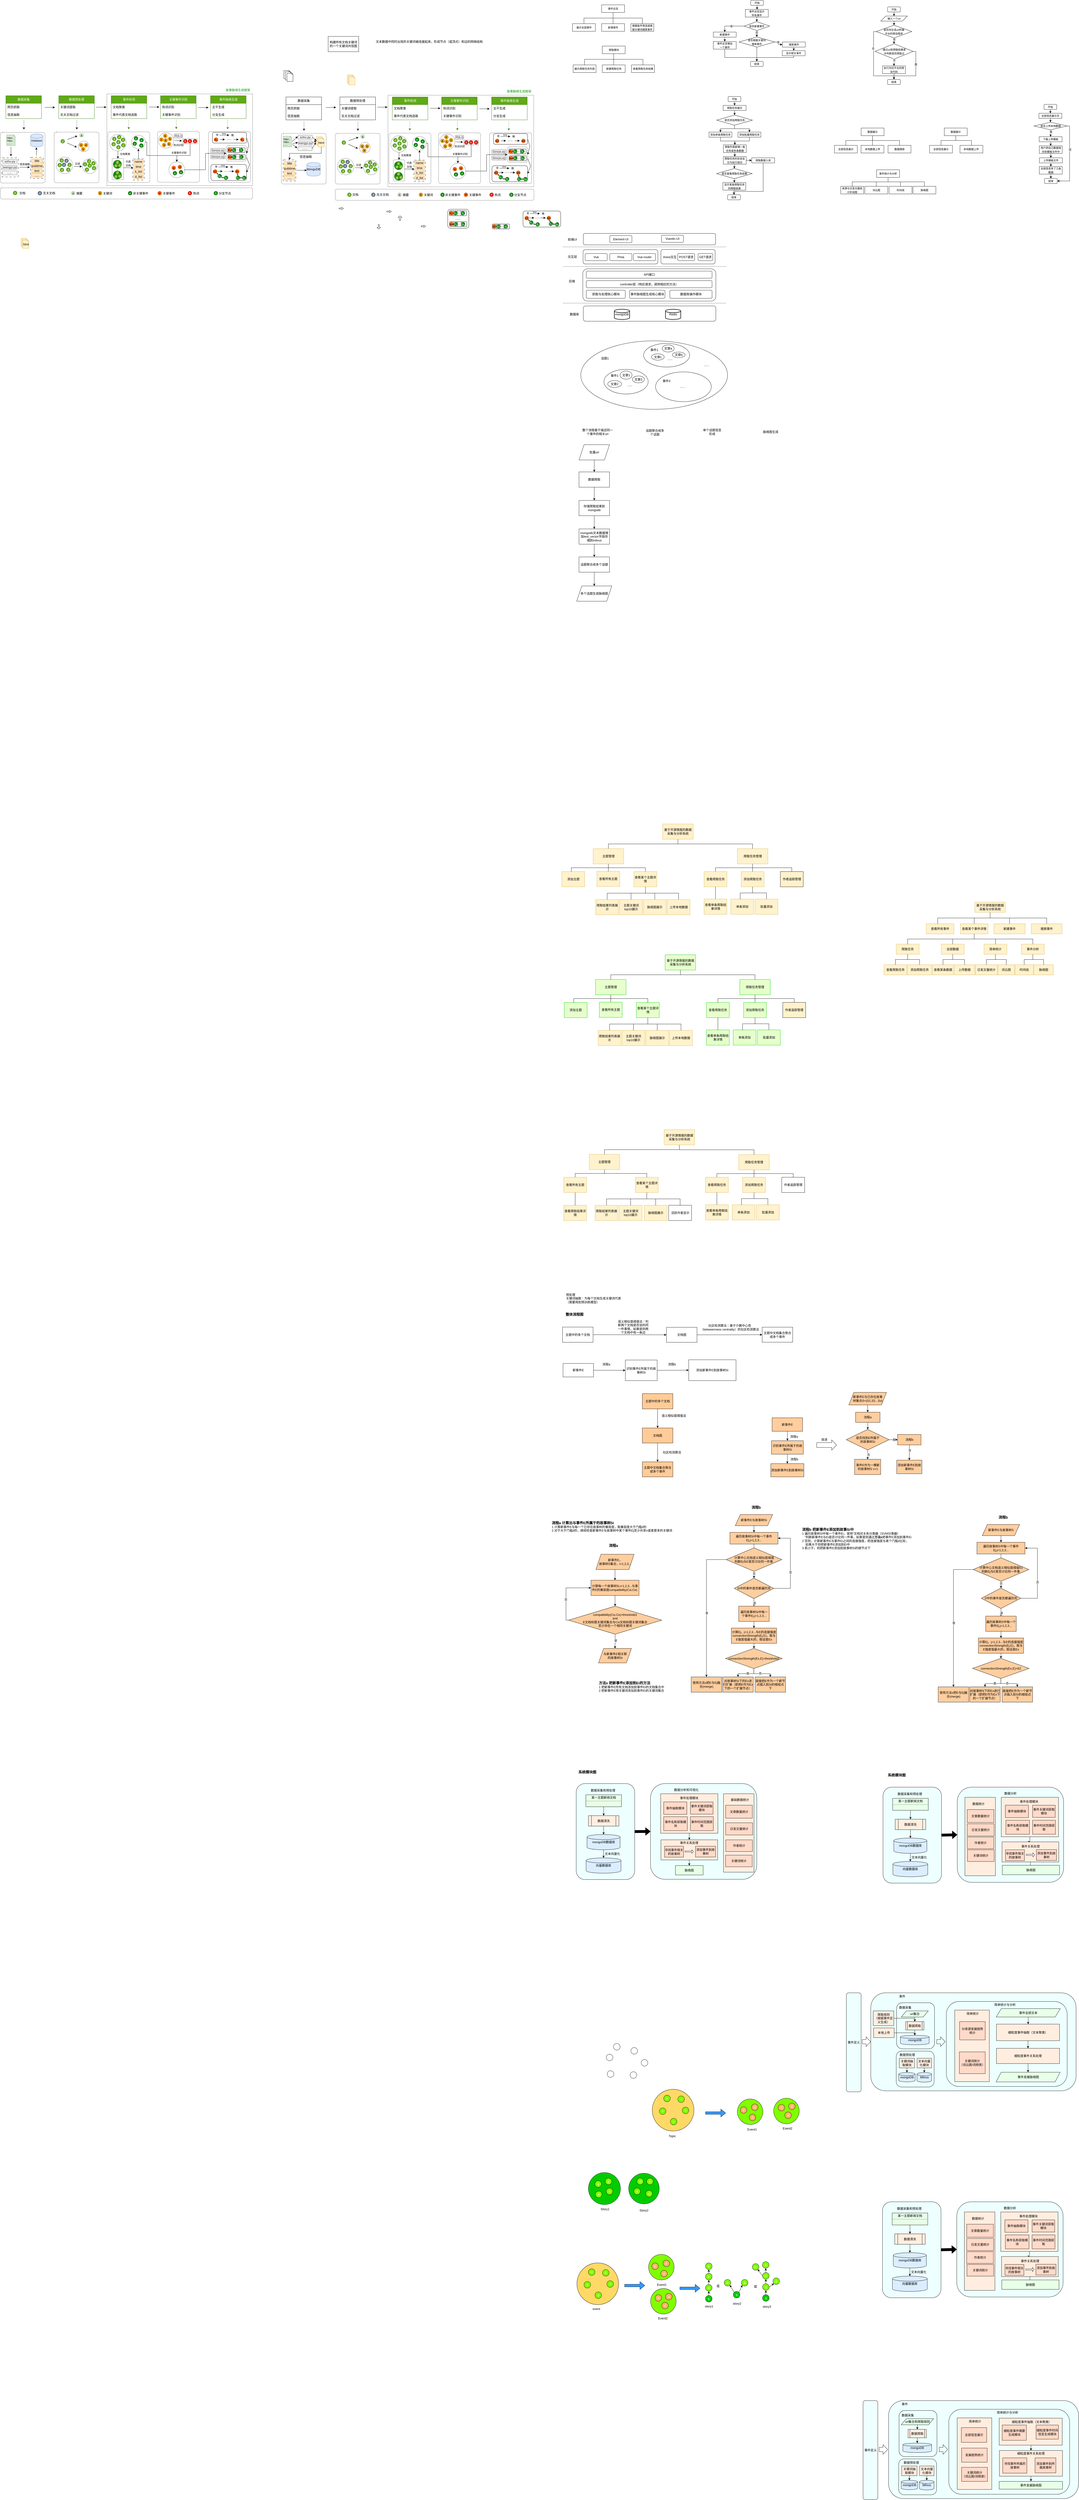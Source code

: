 <mxfile version="24.4.4" type="github">
  <diagram name="Page-1" id="edf60f1a-56cd-e834-aa8a-f176f3a09ee4">
    <mxGraphModel dx="3170" dy="-238" grid="0" gridSize="10" guides="1" tooltips="1" connect="1" arrows="1" fold="1" page="1" pageScale="1" pageWidth="1100" pageHeight="850" background="none" math="0" shadow="0">
      <root>
        <mxCell id="0" />
        <mxCell id="qtjmWFwUPsi-q-cXGu5F-104" value="未命名图层" parent="0" />
        <mxCell id="qtjmWFwUPsi-q-cXGu5F-105" value="" style="endArrow=none;dashed=1;html=1;rounded=0;" parent="qtjmWFwUPsi-q-cXGu5F-104" edge="1">
          <mxGeometry width="50" height="50" relative="1" as="geometry">
            <mxPoint x="70.5" y="2091" as="sourcePoint" />
            <mxPoint x="710.5" y="2091" as="targetPoint" />
          </mxGeometry>
        </mxCell>
        <mxCell id="qtjmWFwUPsi-q-cXGu5F-106" value="" style="endArrow=none;dashed=1;html=1;rounded=0;" parent="qtjmWFwUPsi-q-cXGu5F-104" edge="1">
          <mxGeometry width="50" height="50" relative="1" as="geometry">
            <mxPoint x="72" y="1947" as="sourcePoint" />
            <mxPoint x="712" y="1947" as="targetPoint" />
          </mxGeometry>
        </mxCell>
        <mxCell id="qtjmWFwUPsi-q-cXGu5F-107" value="" style="endArrow=none;dashed=1;html=1;rounded=0;" parent="qtjmWFwUPsi-q-cXGu5F-104" edge="1">
          <mxGeometry width="50" height="50" relative="1" as="geometry">
            <mxPoint x="70" y="1870" as="sourcePoint" />
            <mxPoint x="710" y="1870" as="targetPoint" />
          </mxGeometry>
        </mxCell>
        <mxCell id="qtjmWFwUPsi-q-cXGu5F-108" value="数据库" style="text;strokeColor=none;align=center;fillColor=none;html=1;verticalAlign=middle;whiteSpace=wrap;rounded=0;" parent="qtjmWFwUPsi-q-cXGu5F-104" vertex="1">
          <mxGeometry x="80" y="2120" width="70" height="30" as="geometry" />
        </mxCell>
        <mxCell id="qtjmWFwUPsi-q-cXGu5F-109" value="后端" style="text;strokeColor=none;align=center;fillColor=none;html=1;verticalAlign=middle;whiteSpace=wrap;rounded=0;" parent="qtjmWFwUPsi-q-cXGu5F-104" vertex="1">
          <mxGeometry x="75" y="1990" width="60" height="30" as="geometry" />
        </mxCell>
        <mxCell id="qtjmWFwUPsi-q-cXGu5F-110" value="交互层" style="text;strokeColor=none;align=center;fillColor=none;html=1;verticalAlign=middle;whiteSpace=wrap;rounded=0;" parent="qtjmWFwUPsi-q-cXGu5F-104" vertex="1">
          <mxGeometry x="77" y="1894" width="60" height="30" as="geometry" />
        </mxCell>
        <mxCell id="qtjmWFwUPsi-q-cXGu5F-111" value="前端UI" style="text;strokeColor=none;align=center;fillColor=none;html=1;verticalAlign=middle;whiteSpace=wrap;rounded=0;" parent="qtjmWFwUPsi-q-cXGu5F-104" vertex="1">
          <mxGeometry x="77" y="1826" width="60" height="30" as="geometry" />
        </mxCell>
        <mxCell id="qtjmWFwUPsi-q-cXGu5F-112" value="" style="rounded=1;whiteSpace=wrap;html=1;" parent="qtjmWFwUPsi-q-cXGu5F-104" vertex="1">
          <mxGeometry x="150" y="1817" width="520" height="45" as="geometry" />
        </mxCell>
        <mxCell id="qtjmWFwUPsi-q-cXGu5F-113" value="Element-UI" style="rounded=1;whiteSpace=wrap;html=1;" parent="qtjmWFwUPsi-q-cXGu5F-104" vertex="1">
          <mxGeometry x="254" y="1825.5" width="87" height="28" as="geometry" />
        </mxCell>
        <mxCell id="qtjmWFwUPsi-q-cXGu5F-114" value="Vuestic-UI" style="rounded=1;whiteSpace=wrap;html=1;" parent="qtjmWFwUPsi-q-cXGu5F-104" vertex="1">
          <mxGeometry x="457" y="1824" width="87" height="28" as="geometry" />
        </mxCell>
        <mxCell id="qtjmWFwUPsi-q-cXGu5F-115" value="" style="rounded=1;whiteSpace=wrap;html=1;" parent="qtjmWFwUPsi-q-cXGu5F-104" vertex="1">
          <mxGeometry x="149" y="1881" width="294" height="56" as="geometry" />
        </mxCell>
        <mxCell id="qtjmWFwUPsi-q-cXGu5F-116" value="Vue" style="rounded=1;whiteSpace=wrap;html=1;" parent="qtjmWFwUPsi-q-cXGu5F-104" vertex="1">
          <mxGeometry x="157" y="1896" width="87" height="28" as="geometry" />
        </mxCell>
        <mxCell id="qtjmWFwUPsi-q-cXGu5F-117" value="Pinia" style="rounded=1;whiteSpace=wrap;html=1;" parent="qtjmWFwUPsi-q-cXGu5F-104" vertex="1">
          <mxGeometry x="254" y="1896" width="87" height="28" as="geometry" />
        </mxCell>
        <mxCell id="qtjmWFwUPsi-q-cXGu5F-118" value="Vue-router" style="rounded=1;whiteSpace=wrap;html=1;" parent="qtjmWFwUPsi-q-cXGu5F-104" vertex="1">
          <mxGeometry x="347" y="1896" width="87" height="28" as="geometry" />
        </mxCell>
        <mxCell id="qtjmWFwUPsi-q-cXGu5F-119" value="" style="rounded=1;whiteSpace=wrap;html=1;" parent="qtjmWFwUPsi-q-cXGu5F-104" vertex="1">
          <mxGeometry x="455" y="1880" width="213" height="57" as="geometry" />
        </mxCell>
        <mxCell id="qtjmWFwUPsi-q-cXGu5F-120" value="POST请求" style="rounded=1;whiteSpace=wrap;html=1;" parent="qtjmWFwUPsi-q-cXGu5F-104" vertex="1">
          <mxGeometry x="521" y="1896" width="66.5" height="28" as="geometry" />
        </mxCell>
        <mxCell id="qtjmWFwUPsi-q-cXGu5F-121" value="GET请求" style="rounded=1;whiteSpace=wrap;html=1;" parent="qtjmWFwUPsi-q-cXGu5F-104" vertex="1">
          <mxGeometry x="601" y="1896" width="58" height="28" as="geometry" />
        </mxCell>
        <mxCell id="qtjmWFwUPsi-q-cXGu5F-122" value="Axios交互" style="text;strokeColor=none;align=center;fillColor=none;html=1;verticalAlign=middle;whiteSpace=wrap;rounded=0;" parent="qtjmWFwUPsi-q-cXGu5F-104" vertex="1">
          <mxGeometry x="460" y="1895" width="60" height="30" as="geometry" />
        </mxCell>
        <mxCell id="qtjmWFwUPsi-q-cXGu5F-123" value="" style="rounded=1;whiteSpace=wrap;html=1;" parent="qtjmWFwUPsi-q-cXGu5F-104" vertex="1">
          <mxGeometry x="148" y="1956" width="523" height="127" as="geometry" />
        </mxCell>
        <mxCell id="qtjmWFwUPsi-q-cXGu5F-124" value="抓取与处理核心模块" style="rounded=1;whiteSpace=wrap;html=1;" parent="qtjmWFwUPsi-q-cXGu5F-104" vertex="1">
          <mxGeometry x="161.5" y="2040" width="153.5" height="32" as="geometry" />
        </mxCell>
        <mxCell id="qtjmWFwUPsi-q-cXGu5F-125" value="事件脉络图生成核心模块" style="rounded=1;whiteSpace=wrap;html=1;" parent="qtjmWFwUPsi-q-cXGu5F-104" vertex="1">
          <mxGeometry x="332" y="2040" width="139" height="32" as="geometry" />
        </mxCell>
        <mxCell id="qtjmWFwUPsi-q-cXGu5F-126" value="API接口" style="rounded=1;whiteSpace=wrap;html=1;" parent="qtjmWFwUPsi-q-cXGu5F-104" vertex="1">
          <mxGeometry x="161.5" y="1965" width="494.5" height="28" as="geometry" />
        </mxCell>
        <mxCell id="qtjmWFwUPsi-q-cXGu5F-127" value="controller层（响应请求，调用相应的方法）" style="rounded=1;whiteSpace=wrap;html=1;" parent="qtjmWFwUPsi-q-cXGu5F-104" vertex="1">
          <mxGeometry x="161.5" y="2002.5" width="494.5" height="28" as="geometry" />
        </mxCell>
        <mxCell id="qtjmWFwUPsi-q-cXGu5F-128" value="数据库操作模块" style="rounded=1;whiteSpace=wrap;html=1;" parent="qtjmWFwUPsi-q-cXGu5F-104" vertex="1">
          <mxGeometry x="490" y="2040" width="166" height="32" as="geometry" />
        </mxCell>
        <mxCell id="qtjmWFwUPsi-q-cXGu5F-129" value="" style="rounded=1;whiteSpace=wrap;html=1;" parent="qtjmWFwUPsi-q-cXGu5F-104" vertex="1">
          <mxGeometry x="150" y="2102" width="521" height="60" as="geometry" />
        </mxCell>
        <mxCell id="qtjmWFwUPsi-q-cXGu5F-130" value="mongoDB" style="strokeWidth=2;html=1;shape=mxgraph.flowchart.database;whiteSpace=wrap;" parent="qtjmWFwUPsi-q-cXGu5F-104" vertex="1">
          <mxGeometry x="272" y="2115" width="60" height="40" as="geometry" />
        </mxCell>
        <mxCell id="qtjmWFwUPsi-q-cXGu5F-131" value="Redis" style="strokeWidth=2;html=1;shape=mxgraph.flowchart.database;whiteSpace=wrap;" parent="qtjmWFwUPsi-q-cXGu5F-104" vertex="1">
          <mxGeometry x="473" y="2115" width="60" height="40" as="geometry" />
        </mxCell>
        <mxCell id="qtjmWFwUPsi-q-cXGu5F-132" style="edgeStyle=orthogonalEdgeStyle;rounded=0;orthogonalLoop=1;jettySize=auto;html=1;exitX=0.5;exitY=1;exitDx=0;exitDy=0;entryX=0.5;entryY=0;entryDx=0;entryDy=0;" parent="qtjmWFwUPsi-q-cXGu5F-104" source="qtjmWFwUPsi-q-cXGu5F-133" target="qtjmWFwUPsi-q-cXGu5F-135" edge="1">
          <mxGeometry relative="1" as="geometry" />
        </mxCell>
        <mxCell id="qtjmWFwUPsi-q-cXGu5F-133" value="批量url" style="shape=parallelogram;perimeter=parallelogramPerimeter;whiteSpace=wrap;html=1;fixedSize=1;" parent="qtjmWFwUPsi-q-cXGu5F-104" vertex="1">
          <mxGeometry x="133" y="2647" width="120" height="60" as="geometry" />
        </mxCell>
        <mxCell id="qtjmWFwUPsi-q-cXGu5F-134" style="edgeStyle=orthogonalEdgeStyle;rounded=0;orthogonalLoop=1;jettySize=auto;html=1;entryX=0.5;entryY=0;entryDx=0;entryDy=0;" parent="qtjmWFwUPsi-q-cXGu5F-104" source="qtjmWFwUPsi-q-cXGu5F-135" target="qtjmWFwUPsi-q-cXGu5F-137" edge="1">
          <mxGeometry relative="1" as="geometry" />
        </mxCell>
        <mxCell id="qtjmWFwUPsi-q-cXGu5F-135" value="数据爬取" style="rounded=0;whiteSpace=wrap;html=1;" parent="qtjmWFwUPsi-q-cXGu5F-104" vertex="1">
          <mxGeometry x="133" y="2754" width="120" height="60" as="geometry" />
        </mxCell>
        <mxCell id="qtjmWFwUPsi-q-cXGu5F-136" style="edgeStyle=orthogonalEdgeStyle;rounded=0;orthogonalLoop=1;jettySize=auto;html=1;entryX=0.5;entryY=0;entryDx=0;entryDy=0;" parent="qtjmWFwUPsi-q-cXGu5F-104" source="qtjmWFwUPsi-q-cXGu5F-137" target="qtjmWFwUPsi-q-cXGu5F-139" edge="1">
          <mxGeometry relative="1" as="geometry" />
        </mxCell>
        <mxCell id="qtjmWFwUPsi-q-cXGu5F-137" value="存储爬取结果到mongodb" style="rounded=0;whiteSpace=wrap;html=1;" parent="qtjmWFwUPsi-q-cXGu5F-104" vertex="1">
          <mxGeometry x="133" y="2866" width="120" height="60" as="geometry" />
        </mxCell>
        <mxCell id="qtjmWFwUPsi-q-cXGu5F-138" value="" style="edgeStyle=orthogonalEdgeStyle;rounded=0;orthogonalLoop=1;jettySize=auto;html=1;" parent="qtjmWFwUPsi-q-cXGu5F-104" source="qtjmWFwUPsi-q-cXGu5F-139" target="qtjmWFwUPsi-q-cXGu5F-141" edge="1">
          <mxGeometry relative="1" as="geometry" />
        </mxCell>
        <mxCell id="qtjmWFwUPsi-q-cXGu5F-139" value="mongodb文本数据增加text_vector字段存储到milvus" style="rounded=0;whiteSpace=wrap;html=1;" parent="qtjmWFwUPsi-q-cXGu5F-104" vertex="1">
          <mxGeometry x="133" y="2978" width="120" height="60" as="geometry" />
        </mxCell>
        <mxCell id="qtjmWFwUPsi-q-cXGu5F-140" value="" style="edgeStyle=orthogonalEdgeStyle;rounded=0;orthogonalLoop=1;jettySize=auto;html=1;" parent="qtjmWFwUPsi-q-cXGu5F-104" source="qtjmWFwUPsi-q-cXGu5F-141" target="qtjmWFwUPsi-q-cXGu5F-142" edge="1">
          <mxGeometry relative="1" as="geometry" />
        </mxCell>
        <mxCell id="qtjmWFwUPsi-q-cXGu5F-141" value="话题聚合成多个话题" style="rounded=0;whiteSpace=wrap;html=1;" parent="qtjmWFwUPsi-q-cXGu5F-104" vertex="1">
          <mxGeometry x="133" y="3088" width="120" height="60" as="geometry" />
        </mxCell>
        <mxCell id="qtjmWFwUPsi-q-cXGu5F-142" value="多个话题生成脉络图" style="shape=parallelogram;perimeter=parallelogramPerimeter;whiteSpace=wrap;html=1;fixedSize=1;" parent="qtjmWFwUPsi-q-cXGu5F-104" vertex="1">
          <mxGeometry x="124" y="3202" width="138" height="60" as="geometry" />
        </mxCell>
        <mxCell id="qtjmWFwUPsi-q-cXGu5F-143" value="整个流程基于描述同一个事件的相关url" style="text;strokeColor=none;align=center;fillColor=none;html=1;verticalAlign=middle;whiteSpace=wrap;rounded=0;" parent="qtjmWFwUPsi-q-cXGu5F-104" vertex="1">
          <mxGeometry x="140" y="2559" width="132" height="75" as="geometry" />
        </mxCell>
        <mxCell id="qtjmWFwUPsi-q-cXGu5F-144" value="话题聚合成多个话题" style="text;strokeColor=none;align=center;fillColor=none;html=1;verticalAlign=middle;whiteSpace=wrap;rounded=0;" parent="qtjmWFwUPsi-q-cXGu5F-104" vertex="1">
          <mxGeometry x="390" y="2586" width="83" height="26" as="geometry" />
        </mxCell>
        <mxCell id="qtjmWFwUPsi-q-cXGu5F-145" value="单个话题信息形成" style="text;strokeColor=none;align=center;fillColor=none;html=1;verticalAlign=middle;whiteSpace=wrap;rounded=0;" parent="qtjmWFwUPsi-q-cXGu5F-104" vertex="1">
          <mxGeometry x="615" y="2583.5" width="83" height="26" as="geometry" />
        </mxCell>
        <mxCell id="qtjmWFwUPsi-q-cXGu5F-146" value="脉络图生成" style="text;strokeColor=none;align=center;fillColor=none;html=1;verticalAlign=middle;whiteSpace=wrap;rounded=0;" parent="qtjmWFwUPsi-q-cXGu5F-104" vertex="1">
          <mxGeometry x="845" y="2583.5" width="83" height="26" as="geometry" />
        </mxCell>
        <mxCell id="qtjmWFwUPsi-q-cXGu5F-147" value="" style="ellipse;whiteSpace=wrap;html=1;" parent="qtjmWFwUPsi-q-cXGu5F-104" vertex="1">
          <mxGeometry x="140" y="2239" width="577" height="269" as="geometry" />
        </mxCell>
        <mxCell id="qtjmWFwUPsi-q-cXGu5F-148" value="" style="ellipse;whiteSpace=wrap;html=1;" parent="qtjmWFwUPsi-q-cXGu5F-104" vertex="1">
          <mxGeometry x="231" y="2351" width="174" height="97" as="geometry" />
        </mxCell>
        <mxCell id="qtjmWFwUPsi-q-cXGu5F-149" value="" style="ellipse;whiteSpace=wrap;html=1;" parent="qtjmWFwUPsi-q-cXGu5F-104" vertex="1">
          <mxGeometry x="387" y="2249" width="181" height="93" as="geometry" />
        </mxCell>
        <mxCell id="qtjmWFwUPsi-q-cXGu5F-150" value="" style="ellipse;whiteSpace=wrap;html=1;" parent="qtjmWFwUPsi-q-cXGu5F-104" vertex="1">
          <mxGeometry x="434" y="2361" width="219" height="117" as="geometry" />
        </mxCell>
        <mxCell id="qtjmWFwUPsi-q-cXGu5F-151" value="文章c" style="ellipse;whiteSpace=wrap;html=1;" parent="qtjmWFwUPsi-q-cXGu5F-104" vertex="1">
          <mxGeometry x="418" y="2290" width="50" height="25" as="geometry" />
        </mxCell>
        <mxCell id="qtjmWFwUPsi-q-cXGu5F-152" value="话题1" style="text;strokeColor=none;align=center;fillColor=none;html=1;verticalAlign=middle;whiteSpace=wrap;rounded=0;" parent="qtjmWFwUPsi-q-cXGu5F-104" vertex="1">
          <mxGeometry x="205" y="2293" width="60" height="30" as="geometry" />
        </mxCell>
        <mxCell id="qtjmWFwUPsi-q-cXGu5F-153" value="文章b" style="ellipse;whiteSpace=wrap;html=1;" parent="qtjmWFwUPsi-q-cXGu5F-104" vertex="1">
          <mxGeometry x="500" y="2283" width="50" height="22" as="geometry" />
        </mxCell>
        <mxCell id="qtjmWFwUPsi-q-cXGu5F-154" value="文章a" style="ellipse;whiteSpace=wrap;html=1;" parent="qtjmWFwUPsi-q-cXGu5F-104" vertex="1">
          <mxGeometry x="460" y="2255" width="47" height="28" as="geometry" />
        </mxCell>
        <mxCell id="qtjmWFwUPsi-q-cXGu5F-155" value="文章3" style="ellipse;whiteSpace=wrap;html=1;" parent="qtjmWFwUPsi-q-cXGu5F-104" vertex="1">
          <mxGeometry x="343" y="2377" width="47" height="27" as="geometry" />
        </mxCell>
        <mxCell id="qtjmWFwUPsi-q-cXGu5F-156" value="文章2" style="ellipse;whiteSpace=wrap;html=1;" parent="qtjmWFwUPsi-q-cXGu5F-104" vertex="1">
          <mxGeometry x="246" y="2395" width="54" height="27" as="geometry" />
        </mxCell>
        <mxCell id="qtjmWFwUPsi-q-cXGu5F-157" value="文章1" style="ellipse;whiteSpace=wrap;html=1;" parent="qtjmWFwUPsi-q-cXGu5F-104" vertex="1">
          <mxGeometry x="294.5" y="2357.25" width="47" height="32.5" as="geometry" />
        </mxCell>
        <mxCell id="qtjmWFwUPsi-q-cXGu5F-158" value="......" style="text;strokeColor=none;align=center;fillColor=none;html=1;verticalAlign=middle;whiteSpace=wrap;rounded=0;" parent="qtjmWFwUPsi-q-cXGu5F-104" vertex="1">
          <mxGeometry x="303" y="2398" width="60" height="30" as="geometry" />
        </mxCell>
        <mxCell id="qtjmWFwUPsi-q-cXGu5F-159" value="......" style="text;strokeColor=none;align=center;fillColor=none;html=1;verticalAlign=middle;whiteSpace=wrap;rounded=0;" parent="qtjmWFwUPsi-q-cXGu5F-104" vertex="1">
          <mxGeometry x="461" y="2295" width="60" height="30" as="geometry" />
        </mxCell>
        <mxCell id="qtjmWFwUPsi-q-cXGu5F-160" value="......" style="text;strokeColor=none;align=center;fillColor=none;html=1;verticalAlign=middle;whiteSpace=wrap;rounded=0;" parent="qtjmWFwUPsi-q-cXGu5F-104" vertex="1">
          <mxGeometry x="510" y="2404" width="60" height="30" as="geometry" />
        </mxCell>
        <mxCell id="qtjmWFwUPsi-q-cXGu5F-161" value="......" style="text;strokeColor=none;align=center;fillColor=none;html=1;verticalAlign=middle;whiteSpace=wrap;rounded=0;" parent="qtjmWFwUPsi-q-cXGu5F-104" vertex="1">
          <mxGeometry x="604" y="2319" width="60" height="30" as="geometry" />
        </mxCell>
        <mxCell id="qtjmWFwUPsi-q-cXGu5F-162" value="事件1" style="text;strokeColor=none;align=center;fillColor=none;html=1;verticalAlign=middle;whiteSpace=wrap;rounded=0;" parent="qtjmWFwUPsi-q-cXGu5F-104" vertex="1">
          <mxGeometry x="243" y="2361" width="60" height="30" as="geometry" />
        </mxCell>
        <mxCell id="qtjmWFwUPsi-q-cXGu5F-163" value="事件1" style="text;strokeColor=none;align=center;fillColor=none;html=1;verticalAlign=middle;whiteSpace=wrap;rounded=0;" parent="qtjmWFwUPsi-q-cXGu5F-104" vertex="1">
          <mxGeometry x="398.5" y="2260" width="60" height="30" as="geometry" />
        </mxCell>
        <mxCell id="qtjmWFwUPsi-q-cXGu5F-164" value="事件3" style="text;strokeColor=none;align=center;fillColor=none;html=1;verticalAlign=middle;whiteSpace=wrap;rounded=0;" parent="qtjmWFwUPsi-q-cXGu5F-104" vertex="1">
          <mxGeometry x="447" y="2382" width="60" height="30" as="geometry" />
        </mxCell>
        <mxCell id="qtjmWFwUPsi-q-cXGu5F-165" value="基于开源情报的数据采集与分析系统" style="rounded=0;whiteSpace=wrap;html=1;fillColor=#fff2cc;strokeColor=#d6b656;" parent="qtjmWFwUPsi-q-cXGu5F-104" vertex="1">
          <mxGeometry x="467.5" y="5338" width="120" height="60" as="geometry" />
        </mxCell>
        <mxCell id="qtjmWFwUPsi-q-cXGu5F-166" value="爬取任务管理" style="rounded=0;whiteSpace=wrap;html=1;fillColor=#fff2cc;strokeColor=#d6b656;" parent="qtjmWFwUPsi-q-cXGu5F-104" vertex="1">
          <mxGeometry x="761" y="5436" width="120" height="60" as="geometry" />
        </mxCell>
        <mxCell id="qtjmWFwUPsi-q-cXGu5F-167" value="主题管理" style="rounded=0;whiteSpace=wrap;html=1;fillColor=#fff2cc;strokeColor=#d6b656;" parent="qtjmWFwUPsi-q-cXGu5F-104" vertex="1">
          <mxGeometry x="173" y="5435" width="120" height="60" as="geometry" />
        </mxCell>
        <mxCell id="qtjmWFwUPsi-q-cXGu5F-168" value="添加爬取任务" style="rounded=0;whiteSpace=wrap;html=1;fillColor=#fff2cc;strokeColor=#d6b656;" parent="qtjmWFwUPsi-q-cXGu5F-104" vertex="1">
          <mxGeometry x="776" y="5525" width="90" height="60" as="geometry" />
        </mxCell>
        <mxCell id="qtjmWFwUPsi-q-cXGu5F-169" value="查看爬取任务" style="rounded=0;whiteSpace=wrap;html=1;fillColor=#fff2cc;strokeColor=#d6b656;" parent="qtjmWFwUPsi-q-cXGu5F-104" vertex="1">
          <mxGeometry x="630" y="5525" width="90" height="60" as="geometry" />
        </mxCell>
        <mxCell id="qtjmWFwUPsi-q-cXGu5F-170" value="批量添加" style="rounded=0;whiteSpace=wrap;html=1;fillColor=#fff2cc;strokeColor=#d6b656;" parent="qtjmWFwUPsi-q-cXGu5F-104" vertex="1">
          <mxGeometry x="830.5" y="5633" width="90" height="60" as="geometry" />
        </mxCell>
        <mxCell id="qtjmWFwUPsi-q-cXGu5F-171" value="单条添加" style="rounded=0;whiteSpace=wrap;html=1;fillColor=#fff2cc;strokeColor=#d6b656;" parent="qtjmWFwUPsi-q-cXGu5F-104" vertex="1">
          <mxGeometry x="735" y="5633" width="90" height="60" as="geometry" />
        </mxCell>
        <mxCell id="qtjmWFwUPsi-q-cXGu5F-172" value="查看单条爬取结果详情" style="rounded=0;whiteSpace=wrap;html=1;fillColor=#fff2cc;strokeColor=#d6b656;" parent="qtjmWFwUPsi-q-cXGu5F-104" vertex="1">
          <mxGeometry x="630" y="5633" width="90" height="60" as="geometry" />
        </mxCell>
        <mxCell id="qtjmWFwUPsi-q-cXGu5F-173" value="查看某个主题详情" style="rounded=0;whiteSpace=wrap;html=1;fillColor=#fff2cc;strokeColor=#d6b656;" parent="qtjmWFwUPsi-q-cXGu5F-104" vertex="1">
          <mxGeometry x="354.5" y="5525" width="90" height="60" as="geometry" />
        </mxCell>
        <mxCell id="qtjmWFwUPsi-q-cXGu5F-174" value="查看所有主题" style="rounded=0;whiteSpace=wrap;html=1;fillColor=#fff2cc;strokeColor=#d6b656;" parent="qtjmWFwUPsi-q-cXGu5F-104" vertex="1">
          <mxGeometry x="73" y="5525" width="90" height="60" as="geometry" />
        </mxCell>
        <mxCell id="qtjmWFwUPsi-q-cXGu5F-175" value="主题关键词top10展示" style="rounded=0;whiteSpace=wrap;html=1;fillColor=#fff2cc;strokeColor=#d6b656;" parent="qtjmWFwUPsi-q-cXGu5F-104" vertex="1">
          <mxGeometry x="291" y="5635" width="90" height="60" as="geometry" />
        </mxCell>
        <mxCell id="qtjmWFwUPsi-q-cXGu5F-176" value="脉络图展示" style="rounded=0;whiteSpace=wrap;html=1;fillColor=#fff2cc;strokeColor=#d6b656;" parent="qtjmWFwUPsi-q-cXGu5F-104" vertex="1">
          <mxGeometry x="389.5" y="5635" width="90" height="60" as="geometry" />
        </mxCell>
        <mxCell id="qtjmWFwUPsi-q-cXGu5F-177" value="活跃作者显示" style="rounded=0;whiteSpace=wrap;html=1;" parent="qtjmWFwUPsi-q-cXGu5F-104" vertex="1">
          <mxGeometry x="485.5" y="5635" width="90" height="60" as="geometry" />
        </mxCell>
        <mxCell id="qtjmWFwUPsi-q-cXGu5F-178" value="查看爬取结果详情" style="rounded=0;whiteSpace=wrap;html=1;fillColor=#fff2cc;strokeColor=#d6b656;" parent="qtjmWFwUPsi-q-cXGu5F-104" vertex="1">
          <mxGeometry x="73" y="5635" width="90" height="60" as="geometry" />
        </mxCell>
        <mxCell id="qtjmWFwUPsi-q-cXGu5F-179" value="" style="endArrow=none;html=1;rounded=0;entryX=0.5;entryY=1;entryDx=0;entryDy=0;exitX=0.5;exitY=0;exitDx=0;exitDy=0;edgeStyle=orthogonalEdgeStyle;" parent="qtjmWFwUPsi-q-cXGu5F-104" source="qtjmWFwUPsi-q-cXGu5F-167" target="qtjmWFwUPsi-q-cXGu5F-165" edge="1">
          <mxGeometry width="50" height="50" relative="1" as="geometry">
            <mxPoint x="466.5" y="5461" as="sourcePoint" />
            <mxPoint x="516.5" y="5411" as="targetPoint" />
          </mxGeometry>
        </mxCell>
        <mxCell id="qtjmWFwUPsi-q-cXGu5F-180" value="" style="endArrow=none;html=1;rounded=0;entryX=0.5;entryY=1;entryDx=0;entryDy=0;exitX=0.5;exitY=0;exitDx=0;exitDy=0;edgeStyle=orthogonalEdgeStyle;" parent="qtjmWFwUPsi-q-cXGu5F-104" source="qtjmWFwUPsi-q-cXGu5F-166" target="qtjmWFwUPsi-q-cXGu5F-165" edge="1">
          <mxGeometry width="50" height="50" relative="1" as="geometry">
            <mxPoint x="520.5" y="5499" as="sourcePoint" />
            <mxPoint x="570.5" y="5449" as="targetPoint" />
          </mxGeometry>
        </mxCell>
        <mxCell id="qtjmWFwUPsi-q-cXGu5F-181" value="" style="endArrow=none;html=1;rounded=0;entryX=0.5;entryY=1;entryDx=0;entryDy=0;exitX=0.5;exitY=0;exitDx=0;exitDy=0;edgeStyle=orthogonalEdgeStyle;" parent="qtjmWFwUPsi-q-cXGu5F-104" source="qtjmWFwUPsi-q-cXGu5F-174" target="qtjmWFwUPsi-q-cXGu5F-167" edge="1">
          <mxGeometry width="50" height="50" relative="1" as="geometry">
            <mxPoint x="483.5" y="5508" as="sourcePoint" />
            <mxPoint x="533.5" y="5458" as="targetPoint" />
          </mxGeometry>
        </mxCell>
        <mxCell id="qtjmWFwUPsi-q-cXGu5F-182" value="" style="endArrow=none;html=1;rounded=0;exitX=0.5;exitY=1;exitDx=0;exitDy=0;entryX=0.5;entryY=0;entryDx=0;entryDy=0;edgeStyle=orthogonalEdgeStyle;" parent="qtjmWFwUPsi-q-cXGu5F-104" source="qtjmWFwUPsi-q-cXGu5F-167" target="qtjmWFwUPsi-q-cXGu5F-173" edge="1">
          <mxGeometry width="50" height="50" relative="1" as="geometry">
            <mxPoint x="469.5" y="5497" as="sourcePoint" />
            <mxPoint x="519.5" y="5447" as="targetPoint" />
          </mxGeometry>
        </mxCell>
        <mxCell id="qtjmWFwUPsi-q-cXGu5F-183" value="" style="endArrow=none;html=1;rounded=0;entryX=0.5;entryY=1;entryDx=0;entryDy=0;exitX=0.5;exitY=0;exitDx=0;exitDy=0;edgeStyle=orthogonalEdgeStyle;" parent="qtjmWFwUPsi-q-cXGu5F-104" source="qtjmWFwUPsi-q-cXGu5F-169" target="qtjmWFwUPsi-q-cXGu5F-166" edge="1">
          <mxGeometry width="50" height="50" relative="1" as="geometry">
            <mxPoint x="540.5" y="5486" as="sourcePoint" />
            <mxPoint x="590.5" y="5436" as="targetPoint" />
          </mxGeometry>
        </mxCell>
        <mxCell id="qtjmWFwUPsi-q-cXGu5F-184" value="" style="endArrow=none;html=1;rounded=0;entryX=0.5;entryY=1;entryDx=0;entryDy=0;exitX=0.5;exitY=0;exitDx=0;exitDy=0;edgeStyle=orthogonalEdgeStyle;" parent="qtjmWFwUPsi-q-cXGu5F-104" source="qtjmWFwUPsi-q-cXGu5F-168" target="qtjmWFwUPsi-q-cXGu5F-166" edge="1">
          <mxGeometry width="50" height="50" relative="1" as="geometry">
            <mxPoint x="595.5" y="5488" as="sourcePoint" />
            <mxPoint x="645.5" y="5438" as="targetPoint" />
          </mxGeometry>
        </mxCell>
        <mxCell id="qtjmWFwUPsi-q-cXGu5F-185" value="" style="endArrow=none;html=1;rounded=0;entryX=0.5;entryY=1;entryDx=0;entryDy=0;exitX=0.5;exitY=0;exitDx=0;exitDy=0;" parent="qtjmWFwUPsi-q-cXGu5F-104" source="qtjmWFwUPsi-q-cXGu5F-178" target="qtjmWFwUPsi-q-cXGu5F-174" edge="1">
          <mxGeometry width="50" height="50" relative="1" as="geometry">
            <mxPoint x="163.5" y="5607" as="sourcePoint" />
            <mxPoint x="213.5" y="5557" as="targetPoint" />
          </mxGeometry>
        </mxCell>
        <mxCell id="qtjmWFwUPsi-q-cXGu5F-186" value="" style="endArrow=none;html=1;rounded=0;entryX=0.5;entryY=1;entryDx=0;entryDy=0;exitX=0.5;exitY=0;exitDx=0;exitDy=0;edgeStyle=orthogonalEdgeStyle;" parent="qtjmWFwUPsi-q-cXGu5F-104" source="qtjmWFwUPsi-q-cXGu5F-175" target="qtjmWFwUPsi-q-cXGu5F-173" edge="1">
          <mxGeometry width="50" height="50" relative="1" as="geometry">
            <mxPoint x="353.5" y="5611" as="sourcePoint" />
            <mxPoint x="403.5" y="5561" as="targetPoint" />
          </mxGeometry>
        </mxCell>
        <mxCell id="qtjmWFwUPsi-q-cXGu5F-187" value="" style="endArrow=none;html=1;rounded=0;entryX=0.5;entryY=1;entryDx=0;entryDy=0;exitX=0.5;exitY=0;exitDx=0;exitDy=0;edgeStyle=orthogonalEdgeStyle;" parent="qtjmWFwUPsi-q-cXGu5F-104" source="qtjmWFwUPsi-q-cXGu5F-176" target="qtjmWFwUPsi-q-cXGu5F-173" edge="1">
          <mxGeometry width="50" height="50" relative="1" as="geometry">
            <mxPoint x="313.5" y="5598" as="sourcePoint" />
            <mxPoint x="363.5" y="5548" as="targetPoint" />
          </mxGeometry>
        </mxCell>
        <mxCell id="qtjmWFwUPsi-q-cXGu5F-188" value="" style="endArrow=none;html=1;rounded=0;entryX=0.5;entryY=1;entryDx=0;entryDy=0;exitX=0.5;exitY=0;exitDx=0;exitDy=0;edgeStyle=orthogonalEdgeStyle;" parent="qtjmWFwUPsi-q-cXGu5F-104" source="qtjmWFwUPsi-q-cXGu5F-177" target="qtjmWFwUPsi-q-cXGu5F-173" edge="1">
          <mxGeometry width="50" height="50" relative="1" as="geometry">
            <mxPoint x="304.5" y="5618" as="sourcePoint" />
            <mxPoint x="354.5" y="5568" as="targetPoint" />
          </mxGeometry>
        </mxCell>
        <mxCell id="qtjmWFwUPsi-q-cXGu5F-189" value="" style="endArrow=none;html=1;rounded=0;entryX=0.5;entryY=1;entryDx=0;entryDy=0;exitX=0.5;exitY=0;exitDx=0;exitDy=0;edgeStyle=orthogonalEdgeStyle;" parent="qtjmWFwUPsi-q-cXGu5F-104" source="qtjmWFwUPsi-q-cXGu5F-172" target="qtjmWFwUPsi-q-cXGu5F-169" edge="1">
          <mxGeometry width="50" height="50" relative="1" as="geometry">
            <mxPoint x="492.5" y="5593" as="sourcePoint" />
            <mxPoint x="542.5" y="5543" as="targetPoint" />
          </mxGeometry>
        </mxCell>
        <mxCell id="qtjmWFwUPsi-q-cXGu5F-190" value="" style="endArrow=none;html=1;rounded=0;entryX=0.5;entryY=1;entryDx=0;entryDy=0;exitX=0.411;exitY=0.017;exitDx=0;exitDy=0;exitPerimeter=0;edgeStyle=orthogonalEdgeStyle;" parent="qtjmWFwUPsi-q-cXGu5F-104" source="qtjmWFwUPsi-q-cXGu5F-171" target="qtjmWFwUPsi-q-cXGu5F-168" edge="1">
          <mxGeometry width="50" height="50" relative="1" as="geometry">
            <mxPoint x="745.5" y="5613" as="sourcePoint" />
            <mxPoint x="795.5" y="5563" as="targetPoint" />
          </mxGeometry>
        </mxCell>
        <mxCell id="qtjmWFwUPsi-q-cXGu5F-191" value="" style="endArrow=none;html=1;rounded=0;entryX=0.5;entryY=1;entryDx=0;entryDy=0;exitX=0.5;exitY=0;exitDx=0;exitDy=0;edgeStyle=orthogonalEdgeStyle;" parent="qtjmWFwUPsi-q-cXGu5F-104" source="qtjmWFwUPsi-q-cXGu5F-170" target="qtjmWFwUPsi-q-cXGu5F-168" edge="1">
          <mxGeometry width="50" height="50" relative="1" as="geometry">
            <mxPoint x="728.5" y="5594" as="sourcePoint" />
            <mxPoint x="778.5" y="5544" as="targetPoint" />
          </mxGeometry>
        </mxCell>
        <mxCell id="qtjmWFwUPsi-q-cXGu5F-192" value="爬取结果列表展示" style="rounded=0;whiteSpace=wrap;html=1;fillColor=#fff2cc;strokeColor=#d6b656;" parent="qtjmWFwUPsi-q-cXGu5F-104" vertex="1">
          <mxGeometry x="196.25" y="5635" width="90" height="60" as="geometry" />
        </mxCell>
        <mxCell id="qtjmWFwUPsi-q-cXGu5F-193" value="" style="endArrow=none;html=1;rounded=0;entryX=0.5;entryY=1;entryDx=0;entryDy=0;exitX=0.5;exitY=0;exitDx=0;exitDy=0;edgeStyle=orthogonalEdgeStyle;" parent="qtjmWFwUPsi-q-cXGu5F-104" source="qtjmWFwUPsi-q-cXGu5F-192" target="qtjmWFwUPsi-q-cXGu5F-173" edge="1">
          <mxGeometry width="50" height="50" relative="1" as="geometry">
            <mxPoint x="267" y="5612" as="sourcePoint" />
            <mxPoint x="317" y="5562" as="targetPoint" />
          </mxGeometry>
        </mxCell>
        <mxCell id="qtjmWFwUPsi-q-cXGu5F-194" value="作者追踪管理" style="rounded=0;whiteSpace=wrap;html=1;" parent="qtjmWFwUPsi-q-cXGu5F-104" vertex="1">
          <mxGeometry x="930" y="5525" width="90" height="60" as="geometry" />
        </mxCell>
        <mxCell id="qtjmWFwUPsi-q-cXGu5F-195" style="edgeStyle=none;rounded=0;orthogonalLoop=1;jettySize=auto;html=1;exitX=1;exitY=0.75;exitDx=0;exitDy=0;" parent="qtjmWFwUPsi-q-cXGu5F-104" source="qtjmWFwUPsi-q-cXGu5F-170" target="qtjmWFwUPsi-q-cXGu5F-170" edge="1">
          <mxGeometry relative="1" as="geometry" />
        </mxCell>
        <mxCell id="qtjmWFwUPsi-q-cXGu5F-196" value="" style="endArrow=none;html=1;rounded=0;entryX=0.5;entryY=1;entryDx=0;entryDy=0;exitX=0.5;exitY=0;exitDx=0;exitDy=0;edgeStyle=orthogonalEdgeStyle;" parent="qtjmWFwUPsi-q-cXGu5F-104" source="qtjmWFwUPsi-q-cXGu5F-194" target="qtjmWFwUPsi-q-cXGu5F-166" edge="1">
          <mxGeometry width="50" height="50" relative="1" as="geometry">
            <mxPoint x="979" y="5476" as="sourcePoint" />
            <mxPoint x="1029" y="5426" as="targetPoint" />
          </mxGeometry>
        </mxCell>
        <mxCell id="qtjmWFwUPsi-q-cXGu5F-197" value="新事件E" style="rounded=0;whiteSpace=wrap;html=1;" parent="qtjmWFwUPsi-q-cXGu5F-104" vertex="1">
          <mxGeometry x="70.25" y="6256.5" width="120" height="53" as="geometry" />
        </mxCell>
        <mxCell id="qtjmWFwUPsi-q-cXGu5F-198" value="识别事件E所属于的故事树Si" style="rounded=0;whiteSpace=wrap;html=1;" parent="qtjmWFwUPsi-q-cXGu5F-104" vertex="1">
          <mxGeometry x="315.25" y="6243" width="125" height="81" as="geometry" />
        </mxCell>
        <mxCell id="qtjmWFwUPsi-q-cXGu5F-199" value="添加新事件E到故事树Si" style="rounded=0;whiteSpace=wrap;html=1;" parent="qtjmWFwUPsi-q-cXGu5F-104" vertex="1">
          <mxGeometry x="564.25" y="6242" width="186" height="82" as="geometry" />
        </mxCell>
        <mxCell id="qtjmWFwUPsi-q-cXGu5F-200" value="" style="endArrow=classic;html=1;rounded=0;entryX=0;entryY=0.5;entryDx=0;entryDy=0;exitX=1;exitY=0.5;exitDx=0;exitDy=0;" parent="qtjmWFwUPsi-q-cXGu5F-104" source="qtjmWFwUPsi-q-cXGu5F-197" target="qtjmWFwUPsi-q-cXGu5F-198" edge="1">
          <mxGeometry width="50" height="50" relative="1" as="geometry">
            <mxPoint x="83.25" y="6407" as="sourcePoint" />
            <mxPoint x="133.25" y="6357" as="targetPoint" />
          </mxGeometry>
        </mxCell>
        <mxCell id="qtjmWFwUPsi-q-cXGu5F-201" value="" style="endArrow=classic;html=1;rounded=0;exitX=1;exitY=0.5;exitDx=0;exitDy=0;entryX=0;entryY=0.5;entryDx=0;entryDy=0;" parent="qtjmWFwUPsi-q-cXGu5F-104" source="qtjmWFwUPsi-q-cXGu5F-198" target="qtjmWFwUPsi-q-cXGu5F-199" edge="1">
          <mxGeometry width="50" height="50" relative="1" as="geometry">
            <mxPoint x="542.25" y="6423" as="sourcePoint" />
            <mxPoint x="592.25" y="6373" as="targetPoint" />
          </mxGeometry>
        </mxCell>
        <mxCell id="qtjmWFwUPsi-q-cXGu5F-202" value="预处理&amp;nbsp; &amp;nbsp;&lt;br&gt;关键词抽取：为每个文档生成关键词代表（需要用到预训练模型）" style="text;html=1;strokeColor=none;fillColor=none;align=left;verticalAlign=middle;whiteSpace=wrap;rounded=0;" parent="qtjmWFwUPsi-q-cXGu5F-104" vertex="1">
          <mxGeometry x="80" y="5964" width="234" height="74" as="geometry" />
        </mxCell>
        <mxCell id="qtjmWFwUPsi-q-cXGu5F-203" value="&lt;b&gt;&lt;font style=&quot;font-size: 14px;&quot;&gt;流程a 计算出与事件E所属于的故事树Si&lt;/font&gt;&lt;/b&gt;&lt;br&gt;1 计算新事件E与每一个已存在故事树的兼容度，取兼容度大于门槛∂的&lt;br&gt;2 对于大于门槛∂的，继续检查新事件E与故事树中某个事件Ej至少共享n或者更多的关键词" style="text;html=1;align=left;verticalAlign=middle;resizable=0;points=[];autosize=1;strokeColor=none;fillColor=none;" parent="qtjmWFwUPsi-q-cXGu5F-104" vertex="1">
          <mxGeometry x="24" y="6868" width="491" height="58" as="geometry" />
        </mxCell>
        <mxCell id="qtjmWFwUPsi-q-cXGu5F-204" value="流程a" style="text;html=1;align=center;verticalAlign=middle;resizable=0;points=[];autosize=1;strokeColor=none;fillColor=none;" parent="qtjmWFwUPsi-q-cXGu5F-104" vertex="1">
          <mxGeometry x="215.25" y="6247" width="49" height="26" as="geometry" />
        </mxCell>
        <mxCell id="qtjmWFwUPsi-q-cXGu5F-205" value="流程b" style="text;html=1;align=center;verticalAlign=middle;resizable=0;points=[];autosize=1;strokeColor=none;fillColor=none;" parent="qtjmWFwUPsi-q-cXGu5F-104" vertex="1">
          <mxGeometry x="473.25" y="6247" width="49" height="26" as="geometry" />
        </mxCell>
        <mxCell id="qtjmWFwUPsi-q-cXGu5F-206" value="&lt;b&gt;&lt;font style=&quot;font-size: 14px;&quot;&gt;流程b 把新事件E添加到故事Si中&lt;/font&gt;&lt;/b&gt;&lt;br&gt;1 遍历故事树Si中每一个事件Ei，使用“文档对关系分类器（SVM分类器）&lt;br&gt;&amp;nbsp; &amp;nbsp;”判断新事件E与Ei是否讨论同一件事，如果是则通过&lt;b&gt;方法x&lt;/b&gt;把事件E添加到事件Ei&lt;br&gt;2 否则，计算新事件E与事件Ei之间的连接强度，把连接强度与某个门槛∂比较，&lt;br&gt;&amp;nbsp; &amp;nbsp; 如果大于则把新事件E添加到Ei中&lt;br&gt;3 若小于，则把新事件E添加到故事树Si的根节点下" style="text;html=1;align=left;verticalAlign=middle;resizable=0;points=[];autosize=1;strokeColor=none;fillColor=none;" parent="qtjmWFwUPsi-q-cXGu5F-104" vertex="1">
          <mxGeometry x="1008" y="6894" width="448" height="101" as="geometry" />
        </mxCell>
        <mxCell id="qtjmWFwUPsi-q-cXGu5F-207" value="&lt;b&gt;&lt;font style=&quot;font-size: 14px;&quot;&gt;方法x 把新事件E添加到Ei的方法&lt;/font&gt;&lt;/b&gt;&lt;br&gt;1 把新事件E所有文档添加到事件Ei的文档集合中&lt;br&gt;2 把新事件E得关键词添加到事件Ei的关键词集合" style="text;html=1;align=left;verticalAlign=middle;resizable=0;points=[];autosize=1;strokeColor=none;fillColor=none;" parent="qtjmWFwUPsi-q-cXGu5F-104" vertex="1">
          <mxGeometry x="208.68" y="7497" width="275" height="58" as="geometry" />
        </mxCell>
        <mxCell id="qtjmWFwUPsi-q-cXGu5F-208" value="新事件E，&lt;br&gt;故事树S集合，i=1,2,3..." style="shape=parallelogram;perimeter=parallelogramPerimeter;whiteSpace=wrap;html=1;fixedSize=1;fillColor=#FFCE9F;" parent="qtjmWFwUPsi-q-cXGu5F-104" vertex="1">
          <mxGeometry x="199.5" y="7006" width="150" height="60" as="geometry" />
        </mxCell>
        <mxCell id="qtjmWFwUPsi-q-cXGu5F-209" value="计算每一个故事树Si,i=1,2,3...与事件E的兼容度compatibility(Csi,Ce)&amp;nbsp;" style="rounded=0;whiteSpace=wrap;html=1;fillColor=#FFCE9F;" parent="qtjmWFwUPsi-q-cXGu5F-104" vertex="1">
          <mxGeometry x="180.06" y="7108" width="188.87" height="60" as="geometry" />
        </mxCell>
        <mxCell id="qtjmWFwUPsi-q-cXGu5F-210" value="" style="edgeStyle=orthogonalEdgeStyle;rounded=0;orthogonalLoop=1;jettySize=auto;html=1;" parent="qtjmWFwUPsi-q-cXGu5F-104" source="qtjmWFwUPsi-q-cXGu5F-212" target="qtjmWFwUPsi-q-cXGu5F-213" edge="1">
          <mxGeometry relative="1" as="geometry" />
        </mxCell>
        <mxCell id="qtjmWFwUPsi-q-cXGu5F-211" value="是" style="edgeLabel;html=1;align=center;verticalAlign=middle;resizable=0;points=[];" parent="qtjmWFwUPsi-q-cXGu5F-210" vertex="1" connectable="0">
          <mxGeometry x="-0.115" y="2" relative="1" as="geometry">
            <mxPoint as="offset" />
          </mxGeometry>
        </mxCell>
        <mxCell id="qtjmWFwUPsi-q-cXGu5F-212" value="compatibility(Csi,Ce)&amp;gt;threshold1 &lt;br&gt;and&lt;br&gt;E文档标题关键词集合与Csi文档标题关键词集合&lt;br&gt;至少存在一个相同关键词" style="rhombus;whiteSpace=wrap;html=1;fillColor=#FFCE9F;" parent="qtjmWFwUPsi-q-cXGu5F-104" vertex="1">
          <mxGeometry x="92" y="7210" width="366" height="110" as="geometry" />
        </mxCell>
        <mxCell id="qtjmWFwUPsi-q-cXGu5F-213" value="与新事件E相关联&lt;br&gt;的故事树Si" style="shape=parallelogram;perimeter=parallelogramPerimeter;whiteSpace=wrap;html=1;fixedSize=1;fillColor=#FFCE9F;" parent="qtjmWFwUPsi-q-cXGu5F-104" vertex="1">
          <mxGeometry x="209.74" y="7376" width="129.5" height="57" as="geometry" />
        </mxCell>
        <mxCell id="qtjmWFwUPsi-q-cXGu5F-214" value="" style="endArrow=classic;html=1;rounded=0;exitX=0.5;exitY=1;exitDx=0;exitDy=0;entryX=0.5;entryY=0;entryDx=0;entryDy=0;" parent="qtjmWFwUPsi-q-cXGu5F-104" source="qtjmWFwUPsi-q-cXGu5F-208" target="qtjmWFwUPsi-q-cXGu5F-209" edge="1">
          <mxGeometry width="50" height="50" relative="1" as="geometry">
            <mxPoint x="28" y="7152" as="sourcePoint" />
            <mxPoint x="78" y="7102" as="targetPoint" />
          </mxGeometry>
        </mxCell>
        <mxCell id="qtjmWFwUPsi-q-cXGu5F-215" value="" style="endArrow=classic;html=1;rounded=0;exitX=0.5;exitY=1;exitDx=0;exitDy=0;entryX=0.5;entryY=0;entryDx=0;entryDy=0;" parent="qtjmWFwUPsi-q-cXGu5F-104" source="qtjmWFwUPsi-q-cXGu5F-209" target="qtjmWFwUPsi-q-cXGu5F-212" edge="1">
          <mxGeometry width="50" height="50" relative="1" as="geometry">
            <mxPoint x="-59" y="7179" as="sourcePoint" />
            <mxPoint x="-9" y="7129" as="targetPoint" />
          </mxGeometry>
        </mxCell>
        <mxCell id="qtjmWFwUPsi-q-cXGu5F-216" value="" style="endArrow=classic;html=1;rounded=0;exitX=0;exitY=0.5;exitDx=0;exitDy=0;entryX=0;entryY=0.5;entryDx=0;entryDy=0;edgeStyle=orthogonalEdgeStyle;" parent="qtjmWFwUPsi-q-cXGu5F-104" source="qtjmWFwUPsi-q-cXGu5F-212" target="qtjmWFwUPsi-q-cXGu5F-209" edge="1">
          <mxGeometry width="50" height="50" relative="1" as="geometry">
            <mxPoint x="45" y="7242" as="sourcePoint" />
            <mxPoint x="95" y="7192" as="targetPoint" />
          </mxGeometry>
        </mxCell>
        <mxCell id="qtjmWFwUPsi-q-cXGu5F-217" value="否" style="edgeLabel;html=1;align=center;verticalAlign=middle;resizable=0;points=[];" parent="qtjmWFwUPsi-q-cXGu5F-216" vertex="1" connectable="0">
          <mxGeometry x="-0.222" y="1" relative="1" as="geometry">
            <mxPoint as="offset" />
          </mxGeometry>
        </mxCell>
        <mxCell id="qtjmWFwUPsi-q-cXGu5F-218" style="edgeStyle=orthogonalEdgeStyle;rounded=0;orthogonalLoop=1;jettySize=auto;html=1;" parent="qtjmWFwUPsi-q-cXGu5F-104" source="qtjmWFwUPsi-q-cXGu5F-219" target="qtjmWFwUPsi-q-cXGu5F-221" edge="1">
          <mxGeometry relative="1" as="geometry" />
        </mxCell>
        <mxCell id="qtjmWFwUPsi-q-cXGu5F-219" value="新事件E与故事树Si" style="shape=parallelogram;perimeter=parallelogramPerimeter;whiteSpace=wrap;html=1;fixedSize=1;fillColor=#FFCE9F;" parent="qtjmWFwUPsi-q-cXGu5F-104" vertex="1">
          <mxGeometry x="747.25" y="6850" width="147" height="44" as="geometry" />
        </mxCell>
        <mxCell id="qtjmWFwUPsi-q-cXGu5F-220" style="edgeStyle=orthogonalEdgeStyle;rounded=0;orthogonalLoop=1;jettySize=auto;html=1;entryX=0.5;entryY=0;entryDx=0;entryDy=0;" parent="qtjmWFwUPsi-q-cXGu5F-104" source="qtjmWFwUPsi-q-cXGu5F-221" target="qtjmWFwUPsi-q-cXGu5F-226" edge="1">
          <mxGeometry relative="1" as="geometry" />
        </mxCell>
        <mxCell id="qtjmWFwUPsi-q-cXGu5F-221" value="遍历故事树Si中每一个事件Ej,j=1,2,3..." style="rounded=0;whiteSpace=wrap;html=1;fillColor=#FFCE9F;" parent="qtjmWFwUPsi-q-cXGu5F-104" vertex="1">
          <mxGeometry x="726.32" y="6920" width="188.87" height="46" as="geometry" />
        </mxCell>
        <mxCell id="qtjmWFwUPsi-q-cXGu5F-222" style="edgeStyle=orthogonalEdgeStyle;rounded=0;orthogonalLoop=1;jettySize=auto;html=1;exitX=0;exitY=0.5;exitDx=0;exitDy=0;entryX=0.5;entryY=0;entryDx=0;entryDy=0;" parent="qtjmWFwUPsi-q-cXGu5F-104" source="qtjmWFwUPsi-q-cXGu5F-226" target="qtjmWFwUPsi-q-cXGu5F-227" edge="1">
          <mxGeometry relative="1" as="geometry" />
        </mxCell>
        <mxCell id="qtjmWFwUPsi-q-cXGu5F-223" value="是" style="edgeLabel;html=1;align=center;verticalAlign=middle;resizable=0;points=[];" parent="qtjmWFwUPsi-q-cXGu5F-222" vertex="1" connectable="0">
          <mxGeometry x="0.066" y="1" relative="1" as="geometry">
            <mxPoint as="offset" />
          </mxGeometry>
        </mxCell>
        <mxCell id="qtjmWFwUPsi-q-cXGu5F-224" style="edgeStyle=orthogonalEdgeStyle;rounded=0;orthogonalLoop=1;jettySize=auto;html=1;entryX=0.5;entryY=0;entryDx=0;entryDy=0;" parent="qtjmWFwUPsi-q-cXGu5F-104" source="qtjmWFwUPsi-q-cXGu5F-226" target="qtjmWFwUPsi-q-cXGu5F-241" edge="1">
          <mxGeometry relative="1" as="geometry" />
        </mxCell>
        <mxCell id="qtjmWFwUPsi-q-cXGu5F-225" value="否" style="edgeLabel;html=1;align=center;verticalAlign=middle;resizable=0;points=[];" parent="qtjmWFwUPsi-q-cXGu5F-224" vertex="1" connectable="0">
          <mxGeometry x="-0.346" relative="1" as="geometry">
            <mxPoint as="offset" />
          </mxGeometry>
        </mxCell>
        <mxCell id="qtjmWFwUPsi-q-cXGu5F-226" value="计算中心文档语义相似度阈值&lt;br&gt;判断Ej与E是否讨论同一件事&amp;nbsp;" style="rhombus;whiteSpace=wrap;html=1;fillColor=#FFCE9F;" parent="qtjmWFwUPsi-q-cXGu5F-104" vertex="1">
          <mxGeometry x="711.5" y="6981" width="219" height="92" as="geometry" />
        </mxCell>
        <mxCell id="qtjmWFwUPsi-q-cXGu5F-227" value="使用方法x把E与Ej融合(merge)" style="rounded=0;whiteSpace=wrap;html=1;fillColor=#FFCE9F;" parent="qtjmWFwUPsi-q-cXGu5F-104" vertex="1">
          <mxGeometry x="574" y="7488" width="120" height="60" as="geometry" />
        </mxCell>
        <mxCell id="qtjmWFwUPsi-q-cXGu5F-228" value="" style="edgeStyle=orthogonalEdgeStyle;rounded=0;orthogonalLoop=1;jettySize=auto;html=1;" parent="qtjmWFwUPsi-q-cXGu5F-104" source="qtjmWFwUPsi-q-cXGu5F-229" target="qtjmWFwUPsi-q-cXGu5F-234" edge="1">
          <mxGeometry relative="1" as="geometry" />
        </mxCell>
        <mxCell id="qtjmWFwUPsi-q-cXGu5F-229" value="计算Ej，j=1,2,3...与E的连接强度connectionStrength(Ej,E)，取与E强度值最大的，假设是Ex" style="rounded=0;whiteSpace=wrap;html=1;fillColor=#FFCE9F;" parent="qtjmWFwUPsi-q-cXGu5F-104" vertex="1">
          <mxGeometry x="731.75" y="7296" width="178" height="60" as="geometry" />
        </mxCell>
        <mxCell id="qtjmWFwUPsi-q-cXGu5F-230" style="edgeStyle=orthogonalEdgeStyle;rounded=0;orthogonalLoop=1;jettySize=auto;html=1;exitX=0.5;exitY=1;exitDx=0;exitDy=0;" parent="qtjmWFwUPsi-q-cXGu5F-104" source="qtjmWFwUPsi-q-cXGu5F-234" target="qtjmWFwUPsi-q-cXGu5F-235" edge="1">
          <mxGeometry relative="1" as="geometry">
            <mxPoint x="812.75" y="7618" as="sourcePoint" />
          </mxGeometry>
        </mxCell>
        <mxCell id="qtjmWFwUPsi-q-cXGu5F-231" value="是" style="edgeLabel;html=1;align=center;verticalAlign=middle;resizable=0;points=[];" parent="qtjmWFwUPsi-q-cXGu5F-230" vertex="1" connectable="0">
          <mxGeometry x="-0.055" y="-1" relative="1" as="geometry">
            <mxPoint as="offset" />
          </mxGeometry>
        </mxCell>
        <mxCell id="qtjmWFwUPsi-q-cXGu5F-232" style="edgeStyle=orthogonalEdgeStyle;rounded=0;orthogonalLoop=1;jettySize=auto;html=1;entryX=0.5;entryY=0;entryDx=0;entryDy=0;" parent="qtjmWFwUPsi-q-cXGu5F-104" source="qtjmWFwUPsi-q-cXGu5F-234" target="qtjmWFwUPsi-q-cXGu5F-236" edge="1">
          <mxGeometry relative="1" as="geometry" />
        </mxCell>
        <mxCell id="qtjmWFwUPsi-q-cXGu5F-233" value="否" style="edgeLabel;html=1;align=center;verticalAlign=middle;resizable=0;points=[];" parent="qtjmWFwUPsi-q-cXGu5F-232" vertex="1" connectable="0">
          <mxGeometry x="-0.087" y="4" relative="1" as="geometry">
            <mxPoint y="3" as="offset" />
          </mxGeometry>
        </mxCell>
        <mxCell id="qtjmWFwUPsi-q-cXGu5F-234" value="connectionStrength(Ex,E)&amp;gt;threshold2" style="rhombus;whiteSpace=wrap;html=1;fillColor=#FFCE9F;" parent="qtjmWFwUPsi-q-cXGu5F-104" vertex="1">
          <mxGeometry x="709" y="7376" width="222.5" height="79" as="geometry" />
        </mxCell>
        <mxCell id="qtjmWFwUPsi-q-cXGu5F-235" value="对故事树Si下的Ex进行扩展（即把E作为Ex下的一个扩展节点）" style="rounded=0;whiteSpace=wrap;html=1;fillColor=#FFCE9F;" parent="qtjmWFwUPsi-q-cXGu5F-104" vertex="1">
          <mxGeometry x="698" y="7488" width="120" height="60" as="geometry" />
        </mxCell>
        <mxCell id="qtjmWFwUPsi-q-cXGu5F-236" value="直接把E作为一个新节点插入到Si的根结点下" style="rounded=0;whiteSpace=wrap;html=1;fillColor=#FFCE9F;" parent="qtjmWFwUPsi-q-cXGu5F-104" vertex="1">
          <mxGeometry x="825.0" y="7488" width="120" height="60" as="geometry" />
        </mxCell>
        <mxCell id="qtjmWFwUPsi-q-cXGu5F-237" value="" style="edgeStyle=orthogonalEdgeStyle;rounded=0;orthogonalLoop=1;jettySize=auto;html=1;" parent="qtjmWFwUPsi-q-cXGu5F-104" source="qtjmWFwUPsi-q-cXGu5F-241" target="qtjmWFwUPsi-q-cXGu5F-243" edge="1">
          <mxGeometry relative="1" as="geometry" />
        </mxCell>
        <mxCell id="qtjmWFwUPsi-q-cXGu5F-238" value="是" style="edgeLabel;html=1;align=center;verticalAlign=middle;resizable=0;points=[];" parent="qtjmWFwUPsi-q-cXGu5F-237" vertex="1" connectable="0">
          <mxGeometry x="-0.292" y="2" relative="1" as="geometry">
            <mxPoint as="offset" />
          </mxGeometry>
        </mxCell>
        <mxCell id="qtjmWFwUPsi-q-cXGu5F-239" style="edgeStyle=orthogonalEdgeStyle;rounded=0;orthogonalLoop=1;jettySize=auto;html=1;entryX=1;entryY=0.5;entryDx=0;entryDy=0;exitX=1;exitY=0.5;exitDx=0;exitDy=0;" parent="qtjmWFwUPsi-q-cXGu5F-104" source="qtjmWFwUPsi-q-cXGu5F-241" target="qtjmWFwUPsi-q-cXGu5F-221" edge="1">
          <mxGeometry relative="1" as="geometry">
            <Array as="points">
              <mxPoint x="964" y="7140" />
              <mxPoint x="964" y="6943" />
            </Array>
          </mxGeometry>
        </mxCell>
        <mxCell id="qtjmWFwUPsi-q-cXGu5F-240" value="否" style="edgeLabel;html=1;align=center;verticalAlign=middle;resizable=0;points=[];" parent="qtjmWFwUPsi-q-cXGu5F-239" vertex="1" connectable="0">
          <mxGeometry x="-0.169" relative="1" as="geometry">
            <mxPoint as="offset" />
          </mxGeometry>
        </mxCell>
        <mxCell id="qtjmWFwUPsi-q-cXGu5F-241" value="Si中的事件是否都遍历完" style="rhombus;whiteSpace=wrap;html=1;fillColor=#FFCE9F;" parent="qtjmWFwUPsi-q-cXGu5F-104" vertex="1">
          <mxGeometry x="743.25" y="7100" width="155" height="80" as="geometry" />
        </mxCell>
        <mxCell id="qtjmWFwUPsi-q-cXGu5F-242" style="edgeStyle=orthogonalEdgeStyle;rounded=0;orthogonalLoop=1;jettySize=auto;html=1;exitX=0.5;exitY=1;exitDx=0;exitDy=0;" parent="qtjmWFwUPsi-q-cXGu5F-104" source="qtjmWFwUPsi-q-cXGu5F-243" target="qtjmWFwUPsi-q-cXGu5F-229" edge="1">
          <mxGeometry relative="1" as="geometry" />
        </mxCell>
        <mxCell id="qtjmWFwUPsi-q-cXGu5F-243" value="遍历故事树Si中每一个事件Ej,j=1,2,3..." style="rounded=0;whiteSpace=wrap;html=1;fillColor=#FFCE9F;" parent="qtjmWFwUPsi-q-cXGu5F-104" vertex="1">
          <mxGeometry x="760.75" y="7210" width="120" height="60" as="geometry" />
        </mxCell>
        <mxCell id="qtjmWFwUPsi-q-cXGu5F-244" value="&lt;font style=&quot;font-size: 14px;&quot;&gt;&lt;b&gt;整体流程图&lt;/b&gt;&lt;/font&gt;" style="text;html=1;align=center;verticalAlign=middle;resizable=0;points=[];autosize=1;strokeColor=none;fillColor=none;" parent="qtjmWFwUPsi-q-cXGu5F-104" vertex="1">
          <mxGeometry x="70.75" y="6049" width="88" height="29" as="geometry" />
        </mxCell>
        <mxCell id="qtjmWFwUPsi-q-cXGu5F-245" value="" style="rounded=1;whiteSpace=wrap;html=1;fillColor=#EDFFFE;" parent="qtjmWFwUPsi-q-cXGu5F-104" vertex="1">
          <mxGeometry x="122" y="7907" width="230" height="377" as="geometry" />
        </mxCell>
        <mxCell id="qtjmWFwUPsi-q-cXGu5F-246" value="数据采集和预处理" style="text;html=1;strokeColor=none;fillColor=none;align=center;verticalAlign=middle;whiteSpace=wrap;rounded=0;" parent="qtjmWFwUPsi-q-cXGu5F-104" vertex="1">
          <mxGeometry x="172" y="7919" width="111" height="30" as="geometry" />
        </mxCell>
        <mxCell id="qtjmWFwUPsi-q-cXGu5F-247" value="" style="rounded=1;whiteSpace=wrap;html=1;fillColor=#EDFFFE;" parent="qtjmWFwUPsi-q-cXGu5F-104" vertex="1">
          <mxGeometry x="414" y="7907" width="418" height="376" as="geometry" />
        </mxCell>
        <mxCell id="qtjmWFwUPsi-q-cXGu5F-248" value="数据分析和可视化" style="text;html=1;strokeColor=none;fillColor=none;align=center;verticalAlign=middle;whiteSpace=wrap;rounded=0;" parent="qtjmWFwUPsi-q-cXGu5F-104" vertex="1">
          <mxGeometry x="502" y="7917" width="106" height="30" as="geometry" />
        </mxCell>
        <mxCell id="qtjmWFwUPsi-q-cXGu5F-249" style="edgeStyle=orthogonalEdgeStyle;rounded=0;orthogonalLoop=1;jettySize=auto;html=1;" parent="qtjmWFwUPsi-q-cXGu5F-104" source="qtjmWFwUPsi-q-cXGu5F-250" target="qtjmWFwUPsi-q-cXGu5F-251" edge="1">
          <mxGeometry relative="1" as="geometry" />
        </mxCell>
        <mxCell id="qtjmWFwUPsi-q-cXGu5F-250" value="&lt;p style=&quot;margin:0px;margin-top:4px;text-align:center;&quot;&gt;某一主题新闻文档&lt;/p&gt;&lt;hr size=&quot;1&quot;&gt;&lt;div style=&quot;height:2px;&quot;&gt;&lt;/div&gt;" style="verticalAlign=top;align=left;overflow=fill;fontSize=12;fontFamily=Helvetica;html=1;whiteSpace=wrap;fillColor=#E8FFE8;" parent="qtjmWFwUPsi-q-cXGu5F-104" vertex="1">
          <mxGeometry x="160" y="7951" width="140" height="47" as="geometry" />
        </mxCell>
        <mxCell id="qtjmWFwUPsi-q-cXGu5F-251" value="数据清洗" style="shape=process;whiteSpace=wrap;html=1;backgroundOutline=1;fillColor=#FFEEE0;" parent="qtjmWFwUPsi-q-cXGu5F-104" vertex="1">
          <mxGeometry x="170" y="8033" width="120" height="41" as="geometry" />
        </mxCell>
        <mxCell id="qtjmWFwUPsi-q-cXGu5F-252" value="" style="edgeStyle=orthogonalEdgeStyle;rounded=0;orthogonalLoop=1;jettySize=auto;html=1;" parent="qtjmWFwUPsi-q-cXGu5F-104" source="qtjmWFwUPsi-q-cXGu5F-253" target="qtjmWFwUPsi-q-cXGu5F-254" edge="1">
          <mxGeometry relative="1" as="geometry" />
        </mxCell>
        <mxCell id="qtjmWFwUPsi-q-cXGu5F-253" value="mongoDB数据库" style="strokeWidth=1;html=1;shape=mxgraph.flowchart.database;whiteSpace=wrap;fillColor=#DBEEFF;" parent="qtjmWFwUPsi-q-cXGu5F-104" vertex="1">
          <mxGeometry x="164.5" y="8107" width="130" height="60" as="geometry" />
        </mxCell>
        <mxCell id="qtjmWFwUPsi-q-cXGu5F-254" value="向量数据库" style="strokeWidth=1;html=1;shape=mxgraph.flowchart.database;whiteSpace=wrap;fillColor=#DBEEFF;" parent="qtjmWFwUPsi-q-cXGu5F-104" vertex="1">
          <mxGeometry x="161" y="8199" width="137" height="60" as="geometry" />
        </mxCell>
        <mxCell id="qtjmWFwUPsi-q-cXGu5F-255" style="edgeStyle=orthogonalEdgeStyle;rounded=0;orthogonalLoop=1;jettySize=auto;html=1;entryX=0.5;entryY=0;entryDx=0;entryDy=0;entryPerimeter=0;" parent="qtjmWFwUPsi-q-cXGu5F-104" source="qtjmWFwUPsi-q-cXGu5F-251" target="qtjmWFwUPsi-q-cXGu5F-253" edge="1">
          <mxGeometry relative="1" as="geometry" />
        </mxCell>
        <mxCell id="qtjmWFwUPsi-q-cXGu5F-256" value="" style="edgeStyle=orthogonalEdgeStyle;rounded=0;orthogonalLoop=1;jettySize=auto;html=1;" parent="qtjmWFwUPsi-q-cXGu5F-104" source="qtjmWFwUPsi-q-cXGu5F-257" target="qtjmWFwUPsi-q-cXGu5F-263" edge="1">
          <mxGeometry relative="1" as="geometry" />
        </mxCell>
        <mxCell id="qtjmWFwUPsi-q-cXGu5F-257" value="" style="rounded=0;whiteSpace=wrap;html=1;fillColor=#FFEEE0;" parent="qtjmWFwUPsi-q-cXGu5F-104" vertex="1">
          <mxGeometry x="454" y="7947" width="225" height="155" as="geometry" />
        </mxCell>
        <mxCell id="qtjmWFwUPsi-q-cXGu5F-258" value="事件抽取模块" style="rounded=0;whiteSpace=wrap;html=1;fillColor=#FFDAC9;" parent="qtjmWFwUPsi-q-cXGu5F-104" vertex="1">
          <mxGeometry x="466" y="7979" width="91" height="49" as="geometry" />
        </mxCell>
        <mxCell id="qtjmWFwUPsi-q-cXGu5F-259" value="事件关键词获取模块" style="rounded=0;whiteSpace=wrap;html=1;fillColor=#FFDAC9;" parent="qtjmWFwUPsi-q-cXGu5F-104" vertex="1">
          <mxGeometry x="571" y="7979.25" width="89" height="47.75" as="geometry" />
        </mxCell>
        <mxCell id="qtjmWFwUPsi-q-cXGu5F-260" value="事件名称获取模块" style="rounded=0;whiteSpace=wrap;html=1;fillColor=#FFDAC9;" parent="qtjmWFwUPsi-q-cXGu5F-104" vertex="1">
          <mxGeometry x="466" y="8037" width="93" height="55" as="geometry" />
        </mxCell>
        <mxCell id="qtjmWFwUPsi-q-cXGu5F-261" value="事件时间范围获取" style="rounded=0;whiteSpace=wrap;html=1;fillColor=#FFDAC9;" parent="qtjmWFwUPsi-q-cXGu5F-104" vertex="1">
          <mxGeometry x="571" y="8037" width="90" height="55" as="geometry" />
        </mxCell>
        <mxCell id="qtjmWFwUPsi-q-cXGu5F-262" value="" style="edgeStyle=orthogonalEdgeStyle;rounded=0;orthogonalLoop=1;jettySize=auto;html=1;" parent="qtjmWFwUPsi-q-cXGu5F-104" source="qtjmWFwUPsi-q-cXGu5F-263" target="qtjmWFwUPsi-q-cXGu5F-264" edge="1">
          <mxGeometry relative="1" as="geometry" />
        </mxCell>
        <mxCell id="qtjmWFwUPsi-q-cXGu5F-263" value="" style="rounded=0;whiteSpace=wrap;html=1;fillColor=#FFEEE0;" parent="qtjmWFwUPsi-q-cXGu5F-104" vertex="1">
          <mxGeometry x="455" y="8128" width="223" height="79" as="geometry" />
        </mxCell>
        <mxCell id="qtjmWFwUPsi-q-cXGu5F-264" value="脉络图" style="rounded=0;whiteSpace=wrap;html=1;fillColor=#E8FFE8;" parent="qtjmWFwUPsi-q-cXGu5F-104" vertex="1">
          <mxGeometry x="512" y="8229" width="109" height="37" as="geometry" />
        </mxCell>
        <mxCell id="qtjmWFwUPsi-q-cXGu5F-265" value="寻找事件相关的故事树" style="rounded=0;whiteSpace=wrap;html=1;fillColor=#FFDAC9;" parent="qtjmWFwUPsi-q-cXGu5F-104" vertex="1">
          <mxGeometry x="469.37" y="8153" width="74.63" height="43" as="geometry" />
        </mxCell>
        <mxCell id="qtjmWFwUPsi-q-cXGu5F-266" value="事件处理模块" style="text;html=1;strokeColor=none;fillColor=none;align=center;verticalAlign=middle;whiteSpace=wrap;rounded=0;" parent="qtjmWFwUPsi-q-cXGu5F-104" vertex="1">
          <mxGeometry x="526" y="7949.25" width="80" height="30" as="geometry" />
        </mxCell>
        <mxCell id="qtjmWFwUPsi-q-cXGu5F-267" value="事件关系处理" style="text;html=1;strokeColor=none;fillColor=none;align=center;verticalAlign=middle;whiteSpace=wrap;rounded=0;" parent="qtjmWFwUPsi-q-cXGu5F-104" vertex="1">
          <mxGeometry x="521" y="8125" width="90" height="30" as="geometry" />
        </mxCell>
        <mxCell id="qtjmWFwUPsi-q-cXGu5F-268" value="添加事件到故事树" style="rounded=0;whiteSpace=wrap;html=1;fillColor=#FFDAC9;" parent="qtjmWFwUPsi-q-cXGu5F-104" vertex="1">
          <mxGeometry x="591" y="8153" width="79" height="42.5" as="geometry" />
        </mxCell>
        <mxCell id="qtjmWFwUPsi-q-cXGu5F-269" value="&lt;font style=&quot;font-size: 14px;&quot;&gt;&lt;b&gt;系统模块图&lt;/b&gt;&lt;/font&gt;" style="text;html=1;strokeColor=none;fillColor=none;align=center;verticalAlign=middle;whiteSpace=wrap;rounded=0;" parent="qtjmWFwUPsi-q-cXGu5F-104" vertex="1">
          <mxGeometry x="122" y="7847" width="88" height="30" as="geometry" />
        </mxCell>
        <mxCell id="qtjmWFwUPsi-q-cXGu5F-270" value="&lt;b&gt;&lt;font style=&quot;font-size: 14px;&quot;&gt;流程a&lt;/font&gt;&lt;/b&gt;" style="text;html=1;align=center;verticalAlign=middle;resizable=0;points=[];autosize=1;strokeColor=none;fillColor=none;" parent="qtjmWFwUPsi-q-cXGu5F-104" vertex="1">
          <mxGeometry x="240.5" y="6957" width="54" height="29" as="geometry" />
        </mxCell>
        <mxCell id="qtjmWFwUPsi-q-cXGu5F-271" value="&lt;b&gt;&lt;font style=&quot;font-size: 14px;&quot;&gt;流程b&lt;/font&gt;&lt;/b&gt;" style="text;html=1;align=center;verticalAlign=middle;resizable=0;points=[];autosize=1;strokeColor=none;fillColor=none;" parent="qtjmWFwUPsi-q-cXGu5F-104" vertex="1">
          <mxGeometry x="801" y="6807" width="55" height="29" as="geometry" />
        </mxCell>
        <mxCell id="qtjmWFwUPsi-q-cXGu5F-272" value="" style="rounded=0;whiteSpace=wrap;html=1;fillColor=#FFEEE0;" parent="qtjmWFwUPsi-q-cXGu5F-104" vertex="1">
          <mxGeometry x="701" y="7947" width="120" height="308" as="geometry" />
        </mxCell>
        <mxCell id="qtjmWFwUPsi-q-cXGu5F-273" value="" style="shape=flexArrow;endArrow=classic;html=1;rounded=0;exitX=1;exitY=0.5;exitDx=0;exitDy=0;entryX=0;entryY=0.5;entryDx=0;entryDy=0;strokeColor=#000000;fillColor=#000000;" parent="qtjmWFwUPsi-q-cXGu5F-104" source="qtjmWFwUPsi-q-cXGu5F-245" target="qtjmWFwUPsi-q-cXGu5F-247" edge="1">
          <mxGeometry width="50" height="50" relative="1" as="geometry">
            <mxPoint x="588" y="8138" as="sourcePoint" />
            <mxPoint x="638" y="8088" as="targetPoint" />
          </mxGeometry>
        </mxCell>
        <mxCell id="qtjmWFwUPsi-q-cXGu5F-274" value="基础数据统计" style="text;html=1;strokeColor=none;fillColor=none;align=center;verticalAlign=middle;whiteSpace=wrap;rounded=0;" parent="qtjmWFwUPsi-q-cXGu5F-104" vertex="1">
          <mxGeometry x="727" y="7956" width="77" height="30" as="geometry" />
        </mxCell>
        <mxCell id="qtjmWFwUPsi-q-cXGu5F-275" value="文章数量统计" style="rounded=0;whiteSpace=wrap;html=1;fillColor=#FFDAC9;" parent="qtjmWFwUPsi-q-cXGu5F-104" vertex="1">
          <mxGeometry x="709.5" y="7992" width="105" height="51" as="geometry" />
        </mxCell>
        <mxCell id="qtjmWFwUPsi-q-cXGu5F-276" value="日发文量统计" style="rounded=0;whiteSpace=wrap;html=1;fillColor=#FFDAC9;" parent="qtjmWFwUPsi-q-cXGu5F-104" vertex="1">
          <mxGeometry x="709.5" y="8061" width="106" height="48" as="geometry" />
        </mxCell>
        <mxCell id="qtjmWFwUPsi-q-cXGu5F-277" value="作者统计" style="rounded=0;whiteSpace=wrap;html=1;fillColor=#FFDAC9;" parent="qtjmWFwUPsi-q-cXGu5F-104" vertex="1">
          <mxGeometry x="710" y="8128" width="105" height="46" as="geometry" />
        </mxCell>
        <mxCell id="qtjmWFwUPsi-q-cXGu5F-278" value="关键词统计" style="rounded=0;whiteSpace=wrap;html=1;fillColor=#FFDAC9;" parent="qtjmWFwUPsi-q-cXGu5F-104" vertex="1">
          <mxGeometry x="709" y="8188" width="105" height="46" as="geometry" />
        </mxCell>
        <mxCell id="qtjmWFwUPsi-q-cXGu5F-279" value="主题中的多个文档" style="rounded=0;whiteSpace=wrap;html=1;" parent="qtjmWFwUPsi-q-cXGu5F-104" vertex="1">
          <mxGeometry x="68.25" y="6113.5" width="120" height="60" as="geometry" />
        </mxCell>
        <mxCell id="qtjmWFwUPsi-q-cXGu5F-280" style="edgeStyle=orthogonalEdgeStyle;rounded=0;orthogonalLoop=1;jettySize=auto;html=1;entryX=0;entryY=0.5;entryDx=0;entryDy=0;" parent="qtjmWFwUPsi-q-cXGu5F-104" source="qtjmWFwUPsi-q-cXGu5F-281" target="qtjmWFwUPsi-q-cXGu5F-284" edge="1">
          <mxGeometry relative="1" as="geometry" />
        </mxCell>
        <mxCell id="qtjmWFwUPsi-q-cXGu5F-281" value="文档图" style="rounded=0;whiteSpace=wrap;html=1;" parent="qtjmWFwUPsi-q-cXGu5F-104" vertex="1">
          <mxGeometry x="476.75" y="6114.5" width="120" height="59" as="geometry" />
        </mxCell>
        <mxCell id="qtjmWFwUPsi-q-cXGu5F-282" value="" style="endArrow=classic;html=1;rounded=0;exitX=1;exitY=0.5;exitDx=0;exitDy=0;entryX=0;entryY=0.5;entryDx=0;entryDy=0;" parent="qtjmWFwUPsi-q-cXGu5F-104" source="qtjmWFwUPsi-q-cXGu5F-279" target="qtjmWFwUPsi-q-cXGu5F-281" edge="1">
          <mxGeometry width="50" height="50" relative="1" as="geometry">
            <mxPoint x="224.25" y="6008.5" as="sourcePoint" />
            <mxPoint x="274.25" y="5958.5" as="targetPoint" />
          </mxGeometry>
        </mxCell>
        <mxCell id="qtjmWFwUPsi-q-cXGu5F-283" value="语义相似度阈值法：判断两个文档是否说的同一件事情，如果是则两个文档中有一条边" style="text;strokeColor=none;align=center;fillColor=none;html=1;verticalAlign=middle;whiteSpace=wrap;rounded=0;" parent="qtjmWFwUPsi-q-cXGu5F-104" vertex="1">
          <mxGeometry x="281.18" y="6097.5" width="130" height="30" as="geometry" />
        </mxCell>
        <mxCell id="qtjmWFwUPsi-q-cXGu5F-284" value="主题中文档集合聚合成多个事件" style="rounded=0;whiteSpace=wrap;html=1;" parent="qtjmWFwUPsi-q-cXGu5F-104" vertex="1">
          <mxGeometry x="853" y="6114" width="120" height="59" as="geometry" />
        </mxCell>
        <mxCell id="qtjmWFwUPsi-q-cXGu5F-285" value="社区检测算法：基于介数中心性&lt;br&gt;（betweenness centrality）的社区检测算法" style="text;html=1;align=center;verticalAlign=middle;resizable=0;points=[];autosize=1;strokeColor=none;fillColor=none;" parent="qtjmWFwUPsi-q-cXGu5F-104" vertex="1">
          <mxGeometry x="601" y="6094" width="248" height="41" as="geometry" />
        </mxCell>
        <mxCell id="qtjmWFwUPsi-q-cXGu5F-286" value="新事件E" style="rounded=0;whiteSpace=wrap;html=1;fillColor=#FFCE9F;" parent="qtjmWFwUPsi-q-cXGu5F-104" vertex="1">
          <mxGeometry x="892" y="6470" width="120" height="53" as="geometry" />
        </mxCell>
        <mxCell id="qtjmWFwUPsi-q-cXGu5F-287" value="识别事件E所属于的故事树Si" style="rounded=0;whiteSpace=wrap;html=1;fillColor=#FFCE9F;" parent="qtjmWFwUPsi-q-cXGu5F-104" vertex="1">
          <mxGeometry x="889.87" y="6560" width="125" height="53" as="geometry" />
        </mxCell>
        <mxCell id="qtjmWFwUPsi-q-cXGu5F-288" value="添加新事件E到故事树Si" style="rounded=0;whiteSpace=wrap;html=1;fillColor=#FFCE9F;" parent="qtjmWFwUPsi-q-cXGu5F-104" vertex="1">
          <mxGeometry x="887" y="6650" width="130" height="52" as="geometry" />
        </mxCell>
        <mxCell id="qtjmWFwUPsi-q-cXGu5F-289" value="" style="endArrow=classic;html=1;rounded=0;entryX=0.5;entryY=0;entryDx=0;entryDy=0;exitX=0.5;exitY=1;exitDx=0;exitDy=0;" parent="qtjmWFwUPsi-q-cXGu5F-104" source="qtjmWFwUPsi-q-cXGu5F-286" target="qtjmWFwUPsi-q-cXGu5F-287" edge="1">
          <mxGeometry width="50" height="50" relative="1" as="geometry">
            <mxPoint x="1127.12" y="6538" as="sourcePoint" />
            <mxPoint x="1177.12" y="6488" as="targetPoint" />
          </mxGeometry>
        </mxCell>
        <mxCell id="qtjmWFwUPsi-q-cXGu5F-290" value="" style="endArrow=classic;html=1;rounded=0;exitX=0.5;exitY=1;exitDx=0;exitDy=0;entryX=0.5;entryY=0;entryDx=0;entryDy=0;" parent="qtjmWFwUPsi-q-cXGu5F-104" source="qtjmWFwUPsi-q-cXGu5F-287" target="qtjmWFwUPsi-q-cXGu5F-288" edge="1">
          <mxGeometry width="50" height="50" relative="1" as="geometry">
            <mxPoint x="1586.12" y="6554" as="sourcePoint" />
            <mxPoint x="1636.12" y="6504" as="targetPoint" />
          </mxGeometry>
        </mxCell>
        <mxCell id="qtjmWFwUPsi-q-cXGu5F-291" value="流程a" style="text;html=1;align=center;verticalAlign=middle;resizable=0;points=[];autosize=1;strokeColor=none;fillColor=none;" parent="qtjmWFwUPsi-q-cXGu5F-104" vertex="1">
          <mxGeometry x="953.93" y="6531" width="49" height="26" as="geometry" />
        </mxCell>
        <mxCell id="qtjmWFwUPsi-q-cXGu5F-292" value="流程b" style="text;html=1;align=center;verticalAlign=middle;resizable=0;points=[];autosize=1;strokeColor=none;fillColor=none;" parent="qtjmWFwUPsi-q-cXGu5F-104" vertex="1">
          <mxGeometry x="954.93" y="6620" width="49" height="26" as="geometry" />
        </mxCell>
        <mxCell id="qtjmWFwUPsi-q-cXGu5F-293" value="" style="edgeStyle=orthogonalEdgeStyle;rounded=0;orthogonalLoop=1;jettySize=auto;html=1;" parent="qtjmWFwUPsi-q-cXGu5F-104" source="qtjmWFwUPsi-q-cXGu5F-294" target="qtjmWFwUPsi-q-cXGu5F-296" edge="1">
          <mxGeometry relative="1" as="geometry" />
        </mxCell>
        <mxCell id="qtjmWFwUPsi-q-cXGu5F-294" value="主题中的多个文档" style="rounded=0;whiteSpace=wrap;html=1;fillColor=#FFCC99;" parent="qtjmWFwUPsi-q-cXGu5F-104" vertex="1">
          <mxGeometry x="382" y="6375" width="120" height="60" as="geometry" />
        </mxCell>
        <mxCell id="qtjmWFwUPsi-q-cXGu5F-295" value="" style="edgeStyle=orthogonalEdgeStyle;rounded=0;orthogonalLoop=1;jettySize=auto;html=1;" parent="qtjmWFwUPsi-q-cXGu5F-104" source="qtjmWFwUPsi-q-cXGu5F-296" target="qtjmWFwUPsi-q-cXGu5F-297" edge="1">
          <mxGeometry relative="1" as="geometry" />
        </mxCell>
        <mxCell id="qtjmWFwUPsi-q-cXGu5F-296" value="文档图" style="rounded=0;whiteSpace=wrap;html=1;fillColor=#FFCC99;" parent="qtjmWFwUPsi-q-cXGu5F-104" vertex="1">
          <mxGeometry x="382" y="6510" width="120" height="59" as="geometry" />
        </mxCell>
        <mxCell id="qtjmWFwUPsi-q-cXGu5F-297" value="主题中文档集合聚合成多个事件" style="rounded=0;whiteSpace=wrap;html=1;fillColor=#FFCC99;" parent="qtjmWFwUPsi-q-cXGu5F-104" vertex="1">
          <mxGeometry x="382" y="6643" width="120" height="59" as="geometry" />
        </mxCell>
        <mxCell id="qtjmWFwUPsi-q-cXGu5F-298" value="&lt;span style=&quot;color: rgb(0, 0, 0); font-family: Helvetica; font-size: 12px; font-style: normal; font-variant-ligatures: normal; font-variant-caps: normal; font-weight: 400; letter-spacing: normal; orphans: 2; text-align: center; text-indent: 0px; text-transform: none; widows: 2; word-spacing: 0px; -webkit-text-stroke-width: 0px; background-color: rgb(251, 251, 251); text-decoration-thickness: initial; text-decoration-style: initial; text-decoration-color: initial; float: none; display: inline !important;&quot;&gt;语义相似度阈值法&lt;/span&gt;" style="text;whiteSpace=wrap;html=1;" parent="qtjmWFwUPsi-q-cXGu5F-104" vertex="1">
          <mxGeometry x="456" y="6448" width="149" height="49" as="geometry" />
        </mxCell>
        <mxCell id="qtjmWFwUPsi-q-cXGu5F-299" value="社区检测算法" style="text;html=1;align=center;verticalAlign=middle;resizable=0;points=[];autosize=1;strokeColor=none;fillColor=none;" parent="qtjmWFwUPsi-q-cXGu5F-104" vertex="1">
          <mxGeometry x="452.75" y="6593" width="90" height="26" as="geometry" />
        </mxCell>
        <mxCell id="qtjmWFwUPsi-q-cXGu5F-300" value="" style="shape=singleArrow;whiteSpace=wrap;html=1;fillColor=#FFFFFF;" parent="qtjmWFwUPsi-q-cXGu5F-104" vertex="1">
          <mxGeometry x="550" y="8167" width="33" height="14" as="geometry" />
        </mxCell>
        <mxCell id="qtjmWFwUPsi-q-cXGu5F-301" value="文本向量化" style="text;html=1;align=center;verticalAlign=middle;resizable=0;points=[];autosize=1;strokeColor=none;fillColor=none;" parent="qtjmWFwUPsi-q-cXGu5F-104" vertex="1">
          <mxGeometry x="225" y="8169.5" width="78" height="26" as="geometry" />
        </mxCell>
        <mxCell id="qtjmWFwUPsi-q-cXGu5F-302" value="基于开源情报的数据采集与分析系统" style="rounded=0;whiteSpace=wrap;html=1;fillColor=#E6FFCC;strokeColor=#00CC00;" parent="qtjmWFwUPsi-q-cXGu5F-104" vertex="1">
          <mxGeometry x="471.5" y="4651" width="120" height="60" as="geometry" />
        </mxCell>
        <mxCell id="qtjmWFwUPsi-q-cXGu5F-303" value="爬取任务管理" style="rounded=0;whiteSpace=wrap;html=1;fillColor=#E6FFCC;strokeColor=#00CC00;" parent="qtjmWFwUPsi-q-cXGu5F-104" vertex="1">
          <mxGeometry x="765" y="4748" width="120" height="60" as="geometry" />
        </mxCell>
        <mxCell id="qtjmWFwUPsi-q-cXGu5F-304" value="主题管理" style="rounded=0;whiteSpace=wrap;html=1;fillColor=#E6FFCC;strokeColor=#00CC00;" parent="qtjmWFwUPsi-q-cXGu5F-104" vertex="1">
          <mxGeometry x="198" y="4748" width="120" height="60" as="geometry" />
        </mxCell>
        <mxCell id="qtjmWFwUPsi-q-cXGu5F-305" value="添加爬取任务" style="rounded=0;whiteSpace=wrap;html=1;fillColor=#E6FFCC;strokeColor=#00CC00;" parent="qtjmWFwUPsi-q-cXGu5F-104" vertex="1">
          <mxGeometry x="780" y="4838" width="90" height="60" as="geometry" />
        </mxCell>
        <mxCell id="qtjmWFwUPsi-q-cXGu5F-306" value="查看爬取任务" style="rounded=0;whiteSpace=wrap;html=1;fillColor=#E6FFCC;strokeColor=#00CC00;" parent="qtjmWFwUPsi-q-cXGu5F-104" vertex="1">
          <mxGeometry x="634" y="4838" width="90" height="60" as="geometry" />
        </mxCell>
        <mxCell id="qtjmWFwUPsi-q-cXGu5F-307" value="批量添加" style="rounded=0;whiteSpace=wrap;html=1;fillColor=#E6FFCC;strokeColor=#00CC00;" parent="qtjmWFwUPsi-q-cXGu5F-104" vertex="1">
          <mxGeometry x="834.5" y="4946" width="90" height="60" as="geometry" />
        </mxCell>
        <mxCell id="qtjmWFwUPsi-q-cXGu5F-308" value="单条添加" style="rounded=0;whiteSpace=wrap;html=1;fillColor=#E6FFCC;strokeColor=#00CC00;" parent="qtjmWFwUPsi-q-cXGu5F-104" vertex="1">
          <mxGeometry x="739" y="4946" width="90" height="60" as="geometry" />
        </mxCell>
        <mxCell id="qtjmWFwUPsi-q-cXGu5F-309" value="查看单条爬取结果详情" style="rounded=0;whiteSpace=wrap;html=1;fillColor=#E6FFCC;strokeColor=#00CC00;" parent="qtjmWFwUPsi-q-cXGu5F-104" vertex="1">
          <mxGeometry x="634" y="4946" width="90" height="60" as="geometry" />
        </mxCell>
        <mxCell id="qtjmWFwUPsi-q-cXGu5F-310" value="查看某个主题详情" style="rounded=0;whiteSpace=wrap;html=1;fillColor=#E6FFCC;strokeColor=#00CC00;" parent="qtjmWFwUPsi-q-cXGu5F-104" vertex="1">
          <mxGeometry x="358.5" y="4838" width="90" height="60" as="geometry" />
        </mxCell>
        <mxCell id="qtjmWFwUPsi-q-cXGu5F-311" value="查看所有主题" style="rounded=0;whiteSpace=wrap;html=1;fillColor=#E6FFCC;strokeColor=#00CC00;" parent="qtjmWFwUPsi-q-cXGu5F-104" vertex="1">
          <mxGeometry x="212.75" y="4837" width="90" height="60" as="geometry" />
        </mxCell>
        <mxCell id="qtjmWFwUPsi-q-cXGu5F-312" value="主题关键词top10展示" style="rounded=0;whiteSpace=wrap;html=1;fillColor=#fff2cc;strokeColor=#d6b656;" parent="qtjmWFwUPsi-q-cXGu5F-104" vertex="1">
          <mxGeometry x="302" y="4948" width="90" height="60" as="geometry" />
        </mxCell>
        <mxCell id="qtjmWFwUPsi-q-cXGu5F-313" value="脉络图展示" style="rounded=0;whiteSpace=wrap;html=1;fillColor=#fff2cc;strokeColor=#d6b656;" parent="qtjmWFwUPsi-q-cXGu5F-104" vertex="1">
          <mxGeometry x="395.5" y="4948" width="90" height="60" as="geometry" />
        </mxCell>
        <mxCell id="qtjmWFwUPsi-q-cXGu5F-314" value="" style="endArrow=none;html=1;rounded=0;entryX=0.5;entryY=1;entryDx=0;entryDy=0;exitX=0.5;exitY=0;exitDx=0;exitDy=0;edgeStyle=orthogonalEdgeStyle;" parent="qtjmWFwUPsi-q-cXGu5F-104" source="qtjmWFwUPsi-q-cXGu5F-303" target="qtjmWFwUPsi-q-cXGu5F-302" edge="1">
          <mxGeometry width="50" height="50" relative="1" as="geometry">
            <mxPoint x="524.5" y="4812" as="sourcePoint" />
            <mxPoint x="574.5" y="4762" as="targetPoint" />
          </mxGeometry>
        </mxCell>
        <mxCell id="qtjmWFwUPsi-q-cXGu5F-315" value="" style="endArrow=none;html=1;rounded=0;entryX=0.5;entryY=1;entryDx=0;entryDy=0;exitX=0.5;exitY=0;exitDx=0;exitDy=0;edgeStyle=orthogonalEdgeStyle;" parent="qtjmWFwUPsi-q-cXGu5F-104" source="qtjmWFwUPsi-q-cXGu5F-311" target="qtjmWFwUPsi-q-cXGu5F-304" edge="1">
          <mxGeometry width="50" height="50" relative="1" as="geometry">
            <mxPoint x="487.5" y="4821" as="sourcePoint" />
            <mxPoint x="537.5" y="4771" as="targetPoint" />
          </mxGeometry>
        </mxCell>
        <mxCell id="qtjmWFwUPsi-q-cXGu5F-316" value="" style="endArrow=none;html=1;rounded=0;exitX=0.5;exitY=1;exitDx=0;exitDy=0;entryX=0.5;entryY=0;entryDx=0;entryDy=0;edgeStyle=orthogonalEdgeStyle;" parent="qtjmWFwUPsi-q-cXGu5F-104" source="qtjmWFwUPsi-q-cXGu5F-304" target="qtjmWFwUPsi-q-cXGu5F-310" edge="1">
          <mxGeometry width="50" height="50" relative="1" as="geometry">
            <mxPoint x="473.5" y="4810" as="sourcePoint" />
            <mxPoint x="523.5" y="4760" as="targetPoint" />
          </mxGeometry>
        </mxCell>
        <mxCell id="qtjmWFwUPsi-q-cXGu5F-317" value="" style="endArrow=none;html=1;rounded=0;entryX=0.5;entryY=1;entryDx=0;entryDy=0;exitX=0.5;exitY=0;exitDx=0;exitDy=0;edgeStyle=orthogonalEdgeStyle;" parent="qtjmWFwUPsi-q-cXGu5F-104" source="qtjmWFwUPsi-q-cXGu5F-306" target="qtjmWFwUPsi-q-cXGu5F-303" edge="1">
          <mxGeometry width="50" height="50" relative="1" as="geometry">
            <mxPoint x="544.5" y="4799" as="sourcePoint" />
            <mxPoint x="594.5" y="4749" as="targetPoint" />
          </mxGeometry>
        </mxCell>
        <mxCell id="qtjmWFwUPsi-q-cXGu5F-318" value="" style="endArrow=none;html=1;rounded=0;entryX=0.5;entryY=1;entryDx=0;entryDy=0;exitX=0.5;exitY=0;exitDx=0;exitDy=0;edgeStyle=orthogonalEdgeStyle;" parent="qtjmWFwUPsi-q-cXGu5F-104" source="qtjmWFwUPsi-q-cXGu5F-305" target="qtjmWFwUPsi-q-cXGu5F-303" edge="1">
          <mxGeometry width="50" height="50" relative="1" as="geometry">
            <mxPoint x="599.5" y="4801" as="sourcePoint" />
            <mxPoint x="649.5" y="4751" as="targetPoint" />
          </mxGeometry>
        </mxCell>
        <mxCell id="qtjmWFwUPsi-q-cXGu5F-319" value="" style="endArrow=none;html=1;rounded=0;entryX=0.5;entryY=1;entryDx=0;entryDy=0;exitX=0.5;exitY=0;exitDx=0;exitDy=0;edgeStyle=orthogonalEdgeStyle;" parent="qtjmWFwUPsi-q-cXGu5F-104" source="qtjmWFwUPsi-q-cXGu5F-312" target="qtjmWFwUPsi-q-cXGu5F-310" edge="1">
          <mxGeometry width="50" height="50" relative="1" as="geometry">
            <mxPoint x="357.5" y="4924" as="sourcePoint" />
            <mxPoint x="407.5" y="4874" as="targetPoint" />
          </mxGeometry>
        </mxCell>
        <mxCell id="qtjmWFwUPsi-q-cXGu5F-320" value="" style="endArrow=none;html=1;rounded=0;entryX=0.5;entryY=1;entryDx=0;entryDy=0;exitX=0.5;exitY=0;exitDx=0;exitDy=0;edgeStyle=orthogonalEdgeStyle;" parent="qtjmWFwUPsi-q-cXGu5F-104" source="qtjmWFwUPsi-q-cXGu5F-313" target="qtjmWFwUPsi-q-cXGu5F-310" edge="1">
          <mxGeometry width="50" height="50" relative="1" as="geometry">
            <mxPoint x="317.5" y="4911" as="sourcePoint" />
            <mxPoint x="367.5" y="4861" as="targetPoint" />
          </mxGeometry>
        </mxCell>
        <mxCell id="qtjmWFwUPsi-q-cXGu5F-321" value="" style="endArrow=none;html=1;rounded=0;entryX=0.5;entryY=1;entryDx=0;entryDy=0;edgeStyle=orthogonalEdgeStyle;exitX=0.5;exitY=0;exitDx=0;exitDy=0;" parent="qtjmWFwUPsi-q-cXGu5F-104" source="qtjmWFwUPsi-q-cXGu5F-330" target="qtjmWFwUPsi-q-cXGu5F-310" edge="1">
          <mxGeometry width="50" height="50" relative="1" as="geometry">
            <mxPoint x="535" y="4948" as="sourcePoint" />
            <mxPoint x="358.5" y="4881" as="targetPoint" />
          </mxGeometry>
        </mxCell>
        <mxCell id="qtjmWFwUPsi-q-cXGu5F-322" value="" style="endArrow=none;html=1;rounded=0;entryX=0.5;entryY=1;entryDx=0;entryDy=0;exitX=0.5;exitY=0;exitDx=0;exitDy=0;edgeStyle=orthogonalEdgeStyle;" parent="qtjmWFwUPsi-q-cXGu5F-104" source="qtjmWFwUPsi-q-cXGu5F-309" target="qtjmWFwUPsi-q-cXGu5F-306" edge="1">
          <mxGeometry width="50" height="50" relative="1" as="geometry">
            <mxPoint x="496.5" y="4906" as="sourcePoint" />
            <mxPoint x="546.5" y="4856" as="targetPoint" />
          </mxGeometry>
        </mxCell>
        <mxCell id="qtjmWFwUPsi-q-cXGu5F-323" value="" style="endArrow=none;html=1;rounded=0;entryX=0.5;entryY=1;entryDx=0;entryDy=0;exitX=0.411;exitY=0.017;exitDx=0;exitDy=0;exitPerimeter=0;edgeStyle=orthogonalEdgeStyle;" parent="qtjmWFwUPsi-q-cXGu5F-104" source="qtjmWFwUPsi-q-cXGu5F-308" target="qtjmWFwUPsi-q-cXGu5F-305" edge="1">
          <mxGeometry width="50" height="50" relative="1" as="geometry">
            <mxPoint x="749.5" y="4926" as="sourcePoint" />
            <mxPoint x="799.5" y="4876" as="targetPoint" />
          </mxGeometry>
        </mxCell>
        <mxCell id="qtjmWFwUPsi-q-cXGu5F-324" value="" style="endArrow=none;html=1;rounded=0;entryX=0.5;entryY=1;entryDx=0;entryDy=0;exitX=0.5;exitY=0;exitDx=0;exitDy=0;edgeStyle=orthogonalEdgeStyle;" parent="qtjmWFwUPsi-q-cXGu5F-104" source="qtjmWFwUPsi-q-cXGu5F-307" target="qtjmWFwUPsi-q-cXGu5F-305" edge="1">
          <mxGeometry width="50" height="50" relative="1" as="geometry">
            <mxPoint x="732.5" y="4907" as="sourcePoint" />
            <mxPoint x="782.5" y="4857" as="targetPoint" />
          </mxGeometry>
        </mxCell>
        <mxCell id="qtjmWFwUPsi-q-cXGu5F-325" value="爬取结果列表展示" style="rounded=0;whiteSpace=wrap;html=1;fillColor=#fff2cc;strokeColor=#d6b656;" parent="qtjmWFwUPsi-q-cXGu5F-104" vertex="1">
          <mxGeometry x="208.25" y="4948" width="90" height="60" as="geometry" />
        </mxCell>
        <mxCell id="qtjmWFwUPsi-q-cXGu5F-326" value="" style="endArrow=none;html=1;rounded=0;entryX=0.5;entryY=1;entryDx=0;entryDy=0;exitX=0.5;exitY=0;exitDx=0;exitDy=0;edgeStyle=orthogonalEdgeStyle;" parent="qtjmWFwUPsi-q-cXGu5F-104" source="qtjmWFwUPsi-q-cXGu5F-325" target="qtjmWFwUPsi-q-cXGu5F-310" edge="1">
          <mxGeometry width="50" height="50" relative="1" as="geometry">
            <mxPoint x="271" y="4925" as="sourcePoint" />
            <mxPoint x="321" y="4875" as="targetPoint" />
          </mxGeometry>
        </mxCell>
        <mxCell id="qtjmWFwUPsi-q-cXGu5F-327" value="作者追踪管理" style="rounded=0;whiteSpace=wrap;html=1;fillColor=#FFF2CC;" parent="qtjmWFwUPsi-q-cXGu5F-104" vertex="1">
          <mxGeometry x="934" y="4838" width="90" height="60" as="geometry" />
        </mxCell>
        <mxCell id="qtjmWFwUPsi-q-cXGu5F-328" style="edgeStyle=none;rounded=0;orthogonalLoop=1;jettySize=auto;html=1;exitX=1;exitY=0.75;exitDx=0;exitDy=0;" parent="qtjmWFwUPsi-q-cXGu5F-104" source="qtjmWFwUPsi-q-cXGu5F-307" target="qtjmWFwUPsi-q-cXGu5F-307" edge="1">
          <mxGeometry relative="1" as="geometry" />
        </mxCell>
        <mxCell id="qtjmWFwUPsi-q-cXGu5F-329" value="" style="endArrow=none;html=1;rounded=0;entryX=0.5;entryY=1;entryDx=0;entryDy=0;exitX=0.5;exitY=0;exitDx=0;exitDy=0;edgeStyle=orthogonalEdgeStyle;" parent="qtjmWFwUPsi-q-cXGu5F-104" source="qtjmWFwUPsi-q-cXGu5F-327" target="qtjmWFwUPsi-q-cXGu5F-303" edge="1">
          <mxGeometry width="50" height="50" relative="1" as="geometry">
            <mxPoint x="983" y="4789" as="sourcePoint" />
            <mxPoint x="1033" y="4739" as="targetPoint" />
          </mxGeometry>
        </mxCell>
        <mxCell id="qtjmWFwUPsi-q-cXGu5F-330" value="上传本地数据" style="rounded=0;whiteSpace=wrap;html=1;fillColor=#fff2cc;strokeColor=#d6b656;" parent="qtjmWFwUPsi-q-cXGu5F-104" vertex="1">
          <mxGeometry x="489" y="4948" width="90" height="60" as="geometry" />
        </mxCell>
        <mxCell id="qtjmWFwUPsi-q-cXGu5F-331" value="添加主题" style="rounded=0;whiteSpace=wrap;html=1;fillColor=#E6FFCC;strokeColor=#00CC00;" parent="qtjmWFwUPsi-q-cXGu5F-104" vertex="1">
          <mxGeometry x="75" y="4838" width="90" height="60" as="geometry" />
        </mxCell>
        <mxCell id="qtjmWFwUPsi-q-cXGu5F-332" value="" style="endArrow=none;html=1;rounded=0;entryX=0.5;entryY=1;entryDx=0;entryDy=0;exitX=0.414;exitY=0.011;exitDx=0;exitDy=0;exitPerimeter=0;edgeStyle=orthogonalEdgeStyle;" parent="qtjmWFwUPsi-q-cXGu5F-104" source="qtjmWFwUPsi-q-cXGu5F-331" target="qtjmWFwUPsi-q-cXGu5F-304" edge="1">
          <mxGeometry width="50" height="50" relative="1" as="geometry">
            <mxPoint x="597" y="4910" as="sourcePoint" />
            <mxPoint x="647" y="4860" as="targetPoint" />
          </mxGeometry>
        </mxCell>
        <mxCell id="qtjmWFwUPsi-q-cXGu5F-333" value="基于开源情报的数据采集与分析系统" style="rounded=0;whiteSpace=wrap;html=1;fillColor=#FFF2CC;strokeColor=#d6b656;" parent="qtjmWFwUPsi-q-cXGu5F-104" vertex="1">
          <mxGeometry x="462" y="4137" width="120" height="60" as="geometry" />
        </mxCell>
        <mxCell id="qtjmWFwUPsi-q-cXGu5F-334" value="爬取任务管理" style="rounded=0;whiteSpace=wrap;html=1;fillColor=#FFF2CC;strokeColor=#d6b656;" parent="qtjmWFwUPsi-q-cXGu5F-104" vertex="1">
          <mxGeometry x="755.5" y="4234" width="120" height="60" as="geometry" />
        </mxCell>
        <mxCell id="qtjmWFwUPsi-q-cXGu5F-335" value="主题管理" style="rounded=0;whiteSpace=wrap;html=1;fillColor=#FFF2CC;strokeColor=#d6b656;" parent="qtjmWFwUPsi-q-cXGu5F-104" vertex="1">
          <mxGeometry x="188.5" y="4234" width="120" height="60" as="geometry" />
        </mxCell>
        <mxCell id="qtjmWFwUPsi-q-cXGu5F-336" value="添加爬取任务" style="rounded=0;whiteSpace=wrap;html=1;fillColor=#FFF2CC;strokeColor=#d6b656;" parent="qtjmWFwUPsi-q-cXGu5F-104" vertex="1">
          <mxGeometry x="770.5" y="4324" width="90" height="60" as="geometry" />
        </mxCell>
        <mxCell id="qtjmWFwUPsi-q-cXGu5F-337" value="查看爬取任务" style="rounded=0;whiteSpace=wrap;html=1;fillColor=#FFF2CC;strokeColor=#d6b656;" parent="qtjmWFwUPsi-q-cXGu5F-104" vertex="1">
          <mxGeometry x="624.5" y="4324" width="90" height="60" as="geometry" />
        </mxCell>
        <mxCell id="qtjmWFwUPsi-q-cXGu5F-338" value="批量添加" style="rounded=0;whiteSpace=wrap;html=1;fillColor=#FFF2CC;strokeColor=#d6b656;" parent="qtjmWFwUPsi-q-cXGu5F-104" vertex="1">
          <mxGeometry x="825" y="4432" width="90" height="60" as="geometry" />
        </mxCell>
        <mxCell id="qtjmWFwUPsi-q-cXGu5F-339" value="单条添加" style="rounded=0;whiteSpace=wrap;html=1;fillColor=#FFF2CC;strokeColor=#d6b656;" parent="qtjmWFwUPsi-q-cXGu5F-104" vertex="1">
          <mxGeometry x="729.5" y="4432" width="90" height="60" as="geometry" />
        </mxCell>
        <mxCell id="qtjmWFwUPsi-q-cXGu5F-340" value="查看单条爬取结果详情" style="rounded=0;whiteSpace=wrap;html=1;fillColor=#FFF2CC;strokeColor=#d6b656;" parent="qtjmWFwUPsi-q-cXGu5F-104" vertex="1">
          <mxGeometry x="624.5" y="4432" width="90" height="60" as="geometry" />
        </mxCell>
        <mxCell id="qtjmWFwUPsi-q-cXGu5F-341" value="查看某个主题详情" style="rounded=0;whiteSpace=wrap;html=1;fillColor=#FFF2CC;strokeColor=#d6b656;" parent="qtjmWFwUPsi-q-cXGu5F-104" vertex="1">
          <mxGeometry x="349" y="4324" width="90" height="60" as="geometry" />
        </mxCell>
        <mxCell id="qtjmWFwUPsi-q-cXGu5F-342" value="查看所有主题" style="rounded=0;whiteSpace=wrap;html=1;fillColor=#FFF2CC;strokeColor=#d6b656;" parent="qtjmWFwUPsi-q-cXGu5F-104" vertex="1">
          <mxGeometry x="203.25" y="4323" width="90" height="60" as="geometry" />
        </mxCell>
        <mxCell id="qtjmWFwUPsi-q-cXGu5F-343" value="主题关键词top10展示" style="rounded=0;whiteSpace=wrap;html=1;fillColor=#fff2cc;strokeColor=#d6b656;" parent="qtjmWFwUPsi-q-cXGu5F-104" vertex="1">
          <mxGeometry x="292.5" y="4434" width="90" height="60" as="geometry" />
        </mxCell>
        <mxCell id="qtjmWFwUPsi-q-cXGu5F-344" value="脉络图展示" style="rounded=0;whiteSpace=wrap;html=1;fillColor=#fff2cc;strokeColor=#d6b656;" parent="qtjmWFwUPsi-q-cXGu5F-104" vertex="1">
          <mxGeometry x="386" y="4434" width="90" height="60" as="geometry" />
        </mxCell>
        <mxCell id="qtjmWFwUPsi-q-cXGu5F-345" value="" style="endArrow=none;html=1;rounded=0;entryX=0.5;entryY=1;entryDx=0;entryDy=0;exitX=0.5;exitY=0;exitDx=0;exitDy=0;edgeStyle=orthogonalEdgeStyle;" parent="qtjmWFwUPsi-q-cXGu5F-104" source="qtjmWFwUPsi-q-cXGu5F-335" target="qtjmWFwUPsi-q-cXGu5F-333" edge="1">
          <mxGeometry width="50" height="50" relative="1" as="geometry">
            <mxPoint x="461" y="4260" as="sourcePoint" />
            <mxPoint x="511" y="4210" as="targetPoint" />
          </mxGeometry>
        </mxCell>
        <mxCell id="qtjmWFwUPsi-q-cXGu5F-346" value="" style="endArrow=none;html=1;rounded=0;entryX=0.5;entryY=1;entryDx=0;entryDy=0;exitX=0.5;exitY=0;exitDx=0;exitDy=0;edgeStyle=orthogonalEdgeStyle;" parent="qtjmWFwUPsi-q-cXGu5F-104" source="qtjmWFwUPsi-q-cXGu5F-334" target="qtjmWFwUPsi-q-cXGu5F-333" edge="1">
          <mxGeometry width="50" height="50" relative="1" as="geometry">
            <mxPoint x="515" y="4298" as="sourcePoint" />
            <mxPoint x="565" y="4248" as="targetPoint" />
          </mxGeometry>
        </mxCell>
        <mxCell id="qtjmWFwUPsi-q-cXGu5F-347" value="" style="endArrow=none;html=1;rounded=0;entryX=0.5;entryY=1;entryDx=0;entryDy=0;exitX=0.5;exitY=0;exitDx=0;exitDy=0;edgeStyle=orthogonalEdgeStyle;" parent="qtjmWFwUPsi-q-cXGu5F-104" source="qtjmWFwUPsi-q-cXGu5F-342" target="qtjmWFwUPsi-q-cXGu5F-335" edge="1">
          <mxGeometry width="50" height="50" relative="1" as="geometry">
            <mxPoint x="478" y="4307" as="sourcePoint" />
            <mxPoint x="528" y="4257" as="targetPoint" />
          </mxGeometry>
        </mxCell>
        <mxCell id="qtjmWFwUPsi-q-cXGu5F-348" value="" style="endArrow=none;html=1;rounded=0;exitX=0.5;exitY=1;exitDx=0;exitDy=0;entryX=0.5;entryY=0;entryDx=0;entryDy=0;edgeStyle=orthogonalEdgeStyle;" parent="qtjmWFwUPsi-q-cXGu5F-104" source="qtjmWFwUPsi-q-cXGu5F-335" target="qtjmWFwUPsi-q-cXGu5F-341" edge="1">
          <mxGeometry width="50" height="50" relative="1" as="geometry">
            <mxPoint x="464" y="4296" as="sourcePoint" />
            <mxPoint x="514" y="4246" as="targetPoint" />
          </mxGeometry>
        </mxCell>
        <mxCell id="qtjmWFwUPsi-q-cXGu5F-349" value="" style="endArrow=none;html=1;rounded=0;entryX=0.5;entryY=1;entryDx=0;entryDy=0;exitX=0.5;exitY=0;exitDx=0;exitDy=0;edgeStyle=orthogonalEdgeStyle;" parent="qtjmWFwUPsi-q-cXGu5F-104" source="qtjmWFwUPsi-q-cXGu5F-337" target="qtjmWFwUPsi-q-cXGu5F-334" edge="1">
          <mxGeometry width="50" height="50" relative="1" as="geometry">
            <mxPoint x="535" y="4285" as="sourcePoint" />
            <mxPoint x="585" y="4235" as="targetPoint" />
          </mxGeometry>
        </mxCell>
        <mxCell id="qtjmWFwUPsi-q-cXGu5F-350" value="" style="endArrow=none;html=1;rounded=0;entryX=0.5;entryY=1;entryDx=0;entryDy=0;exitX=0.5;exitY=0;exitDx=0;exitDy=0;edgeStyle=orthogonalEdgeStyle;" parent="qtjmWFwUPsi-q-cXGu5F-104" source="qtjmWFwUPsi-q-cXGu5F-336" target="qtjmWFwUPsi-q-cXGu5F-334" edge="1">
          <mxGeometry width="50" height="50" relative="1" as="geometry">
            <mxPoint x="590" y="4287" as="sourcePoint" />
            <mxPoint x="640" y="4237" as="targetPoint" />
          </mxGeometry>
        </mxCell>
        <mxCell id="qtjmWFwUPsi-q-cXGu5F-351" value="" style="endArrow=none;html=1;rounded=0;entryX=0.5;entryY=1;entryDx=0;entryDy=0;exitX=0.5;exitY=0;exitDx=0;exitDy=0;edgeStyle=orthogonalEdgeStyle;" parent="qtjmWFwUPsi-q-cXGu5F-104" source="qtjmWFwUPsi-q-cXGu5F-343" target="qtjmWFwUPsi-q-cXGu5F-341" edge="1">
          <mxGeometry width="50" height="50" relative="1" as="geometry">
            <mxPoint x="348" y="4410" as="sourcePoint" />
            <mxPoint x="398" y="4360" as="targetPoint" />
          </mxGeometry>
        </mxCell>
        <mxCell id="qtjmWFwUPsi-q-cXGu5F-352" value="" style="endArrow=none;html=1;rounded=0;entryX=0.5;entryY=1;entryDx=0;entryDy=0;exitX=0.5;exitY=0;exitDx=0;exitDy=0;edgeStyle=orthogonalEdgeStyle;" parent="qtjmWFwUPsi-q-cXGu5F-104" source="qtjmWFwUPsi-q-cXGu5F-344" target="qtjmWFwUPsi-q-cXGu5F-341" edge="1">
          <mxGeometry width="50" height="50" relative="1" as="geometry">
            <mxPoint x="308" y="4397" as="sourcePoint" />
            <mxPoint x="358" y="4347" as="targetPoint" />
          </mxGeometry>
        </mxCell>
        <mxCell id="qtjmWFwUPsi-q-cXGu5F-353" value="" style="endArrow=none;html=1;rounded=0;entryX=0.5;entryY=1;entryDx=0;entryDy=0;edgeStyle=orthogonalEdgeStyle;exitX=0.5;exitY=0;exitDx=0;exitDy=0;" parent="qtjmWFwUPsi-q-cXGu5F-104" source="qtjmWFwUPsi-q-cXGu5F-362" target="qtjmWFwUPsi-q-cXGu5F-341" edge="1">
          <mxGeometry width="50" height="50" relative="1" as="geometry">
            <mxPoint x="525.5" y="4434" as="sourcePoint" />
            <mxPoint x="349" y="4367" as="targetPoint" />
          </mxGeometry>
        </mxCell>
        <mxCell id="qtjmWFwUPsi-q-cXGu5F-354" value="" style="endArrow=none;html=1;rounded=0;entryX=0.5;entryY=1;entryDx=0;entryDy=0;exitX=0.5;exitY=0;exitDx=0;exitDy=0;edgeStyle=orthogonalEdgeStyle;" parent="qtjmWFwUPsi-q-cXGu5F-104" source="qtjmWFwUPsi-q-cXGu5F-340" target="qtjmWFwUPsi-q-cXGu5F-337" edge="1">
          <mxGeometry width="50" height="50" relative="1" as="geometry">
            <mxPoint x="487" y="4392" as="sourcePoint" />
            <mxPoint x="537" y="4342" as="targetPoint" />
          </mxGeometry>
        </mxCell>
        <mxCell id="qtjmWFwUPsi-q-cXGu5F-355" value="" style="endArrow=none;html=1;rounded=0;entryX=0.5;entryY=1;entryDx=0;entryDy=0;exitX=0.411;exitY=0.017;exitDx=0;exitDy=0;exitPerimeter=0;edgeStyle=orthogonalEdgeStyle;" parent="qtjmWFwUPsi-q-cXGu5F-104" source="qtjmWFwUPsi-q-cXGu5F-339" target="qtjmWFwUPsi-q-cXGu5F-336" edge="1">
          <mxGeometry width="50" height="50" relative="1" as="geometry">
            <mxPoint x="740" y="4412" as="sourcePoint" />
            <mxPoint x="790" y="4362" as="targetPoint" />
          </mxGeometry>
        </mxCell>
        <mxCell id="qtjmWFwUPsi-q-cXGu5F-356" value="" style="endArrow=none;html=1;rounded=0;entryX=0.5;entryY=1;entryDx=0;entryDy=0;exitX=0.5;exitY=0;exitDx=0;exitDy=0;edgeStyle=orthogonalEdgeStyle;" parent="qtjmWFwUPsi-q-cXGu5F-104" source="qtjmWFwUPsi-q-cXGu5F-338" target="qtjmWFwUPsi-q-cXGu5F-336" edge="1">
          <mxGeometry width="50" height="50" relative="1" as="geometry">
            <mxPoint x="723" y="4393" as="sourcePoint" />
            <mxPoint x="773" y="4343" as="targetPoint" />
          </mxGeometry>
        </mxCell>
        <mxCell id="qtjmWFwUPsi-q-cXGu5F-357" value="爬取结果列表展示" style="rounded=0;whiteSpace=wrap;html=1;fillColor=#fff2cc;strokeColor=#d6b656;" parent="qtjmWFwUPsi-q-cXGu5F-104" vertex="1">
          <mxGeometry x="198.75" y="4434" width="90" height="60" as="geometry" />
        </mxCell>
        <mxCell id="qtjmWFwUPsi-q-cXGu5F-358" value="" style="endArrow=none;html=1;rounded=0;entryX=0.5;entryY=1;entryDx=0;entryDy=0;exitX=0.5;exitY=0;exitDx=0;exitDy=0;edgeStyle=orthogonalEdgeStyle;" parent="qtjmWFwUPsi-q-cXGu5F-104" source="qtjmWFwUPsi-q-cXGu5F-357" target="qtjmWFwUPsi-q-cXGu5F-341" edge="1">
          <mxGeometry width="50" height="50" relative="1" as="geometry">
            <mxPoint x="261.5" y="4411" as="sourcePoint" />
            <mxPoint x="311.5" y="4361" as="targetPoint" />
          </mxGeometry>
        </mxCell>
        <mxCell id="qtjmWFwUPsi-q-cXGu5F-359" value="作者追踪管理" style="rounded=0;whiteSpace=wrap;html=1;fillColor=#FFF2CC;" parent="qtjmWFwUPsi-q-cXGu5F-104" vertex="1">
          <mxGeometry x="924.5" y="4324" width="90" height="60" as="geometry" />
        </mxCell>
        <mxCell id="qtjmWFwUPsi-q-cXGu5F-360" style="edgeStyle=none;rounded=0;orthogonalLoop=1;jettySize=auto;html=1;exitX=1;exitY=0.75;exitDx=0;exitDy=0;" parent="qtjmWFwUPsi-q-cXGu5F-104" source="qtjmWFwUPsi-q-cXGu5F-338" target="qtjmWFwUPsi-q-cXGu5F-338" edge="1">
          <mxGeometry relative="1" as="geometry" />
        </mxCell>
        <mxCell id="qtjmWFwUPsi-q-cXGu5F-361" value="" style="endArrow=none;html=1;rounded=0;entryX=0.5;entryY=1;entryDx=0;entryDy=0;exitX=0.5;exitY=0;exitDx=0;exitDy=0;edgeStyle=orthogonalEdgeStyle;" parent="qtjmWFwUPsi-q-cXGu5F-104" source="qtjmWFwUPsi-q-cXGu5F-359" target="qtjmWFwUPsi-q-cXGu5F-334" edge="1">
          <mxGeometry width="50" height="50" relative="1" as="geometry">
            <mxPoint x="973.5" y="4275" as="sourcePoint" />
            <mxPoint x="1023.5" y="4225" as="targetPoint" />
          </mxGeometry>
        </mxCell>
        <mxCell id="qtjmWFwUPsi-q-cXGu5F-362" value="上传本地数据" style="rounded=0;whiteSpace=wrap;html=1;fillColor=#fff2cc;strokeColor=#d6b656;" parent="qtjmWFwUPsi-q-cXGu5F-104" vertex="1">
          <mxGeometry x="479.5" y="4434" width="90" height="60" as="geometry" />
        </mxCell>
        <mxCell id="qtjmWFwUPsi-q-cXGu5F-363" value="添加主题" style="rounded=0;whiteSpace=wrap;html=1;fillColor=#FFF2CC;strokeColor=#d6b656;" parent="qtjmWFwUPsi-q-cXGu5F-104" vertex="1">
          <mxGeometry x="65.5" y="4324" width="90" height="60" as="geometry" />
        </mxCell>
        <mxCell id="qtjmWFwUPsi-q-cXGu5F-364" value="" style="endArrow=none;html=1;rounded=0;entryX=0.5;entryY=1;entryDx=0;entryDy=0;exitX=0.414;exitY=0.011;exitDx=0;exitDy=0;exitPerimeter=0;edgeStyle=orthogonalEdgeStyle;" parent="qtjmWFwUPsi-q-cXGu5F-104" source="qtjmWFwUPsi-q-cXGu5F-363" target="qtjmWFwUPsi-q-cXGu5F-335" edge="1">
          <mxGeometry width="50" height="50" relative="1" as="geometry">
            <mxPoint x="587.5" y="4396" as="sourcePoint" />
            <mxPoint x="637.5" y="4346" as="targetPoint" />
          </mxGeometry>
        </mxCell>
        <mxCell id="qtjmWFwUPsi-q-cXGu5F-365" value="" style="endArrow=none;html=1;rounded=0;entryX=0.5;entryY=1;entryDx=0;entryDy=0;exitX=0.5;exitY=0;exitDx=0;exitDy=0;edgeStyle=orthogonalEdgeStyle;" parent="qtjmWFwUPsi-q-cXGu5F-104" source="qtjmWFwUPsi-q-cXGu5F-304" target="qtjmWFwUPsi-q-cXGu5F-302" edge="1">
          <mxGeometry width="50" height="50" relative="1" as="geometry">
            <mxPoint x="181" y="4800" as="sourcePoint" />
            <mxPoint x="231" y="4750" as="targetPoint" />
          </mxGeometry>
        </mxCell>
        <mxCell id="qtjmWFwUPsi-q-cXGu5F-366" value="" style="edgeStyle=orthogonalEdgeStyle;rounded=0;orthogonalLoop=1;jettySize=auto;html=1;" parent="qtjmWFwUPsi-q-cXGu5F-104" source="qtjmWFwUPsi-q-cXGu5F-367" target="qtjmWFwUPsi-q-cXGu5F-381" edge="1">
          <mxGeometry relative="1" as="geometry" />
        </mxCell>
        <mxCell id="qtjmWFwUPsi-q-cXGu5F-367" value="新事件E与已存在故事&lt;br&gt;树集合S={S1,S2...Sv}" style="shape=parallelogram;perimeter=parallelogramPerimeter;whiteSpace=wrap;html=1;fixedSize=1;fillColor=#FFCE9F;" parent="qtjmWFwUPsi-q-cXGu5F-104" vertex="1">
          <mxGeometry x="1193.66" y="6370" width="148.19" height="49.5" as="geometry" />
        </mxCell>
        <mxCell id="qtjmWFwUPsi-q-cXGu5F-368" value="事件E作为一棵新的故事树S v+1" style="rounded=0;whiteSpace=wrap;html=1;fillColor=#FFCE9F;" parent="qtjmWFwUPsi-q-cXGu5F-104" vertex="1">
          <mxGeometry x="1216.5" y="6633" width="102.5" height="60" as="geometry" />
        </mxCell>
        <mxCell id="qtjmWFwUPsi-q-cXGu5F-369" value="" style="edgeStyle=orthogonalEdgeStyle;rounded=0;orthogonalLoop=1;jettySize=auto;html=1;" parent="qtjmWFwUPsi-q-cXGu5F-104" source="qtjmWFwUPsi-q-cXGu5F-373" target="qtjmWFwUPsi-q-cXGu5F-368" edge="1">
          <mxGeometry relative="1" as="geometry" />
        </mxCell>
        <mxCell id="qtjmWFwUPsi-q-cXGu5F-370" value="否" style="edgeLabel;html=1;align=center;verticalAlign=middle;resizable=0;points=[];" parent="qtjmWFwUPsi-q-cXGu5F-369" vertex="1" connectable="0">
          <mxGeometry x="-0.171" y="3" relative="1" as="geometry">
            <mxPoint as="offset" />
          </mxGeometry>
        </mxCell>
        <mxCell id="qtjmWFwUPsi-q-cXGu5F-371" value="" style="edgeStyle=orthogonalEdgeStyle;rounded=0;orthogonalLoop=1;jettySize=auto;html=1;" parent="qtjmWFwUPsi-q-cXGu5F-104" source="qtjmWFwUPsi-q-cXGu5F-373" target="qtjmWFwUPsi-q-cXGu5F-376" edge="1">
          <mxGeometry relative="1" as="geometry" />
        </mxCell>
        <mxCell id="qtjmWFwUPsi-q-cXGu5F-372" value="是" style="edgeLabel;html=1;align=center;verticalAlign=middle;resizable=0;points=[];" parent="qtjmWFwUPsi-q-cXGu5F-371" vertex="1" connectable="0">
          <mxGeometry x="-0.174" relative="1" as="geometry">
            <mxPoint as="offset" />
          </mxGeometry>
        </mxCell>
        <mxCell id="qtjmWFwUPsi-q-cXGu5F-373" value="是否找到E所属于&lt;br&gt;的故事树Si" style="rhombus;whiteSpace=wrap;html=1;fillColor=#FFCE9F;" parent="qtjmWFwUPsi-q-cXGu5F-104" vertex="1">
          <mxGeometry x="1183.63" y="6515.5" width="168.25" height="81" as="geometry" />
        </mxCell>
        <mxCell id="qtjmWFwUPsi-q-cXGu5F-374" value="" style="edgeStyle=orthogonalEdgeStyle;rounded=0;orthogonalLoop=1;jettySize=auto;html=1;" parent="qtjmWFwUPsi-q-cXGu5F-104" source="qtjmWFwUPsi-q-cXGu5F-376" target="qtjmWFwUPsi-q-cXGu5F-377" edge="1">
          <mxGeometry relative="1" as="geometry" />
        </mxCell>
        <mxCell id="qtjmWFwUPsi-q-cXGu5F-375" value="否" style="edgeLabel;html=1;align=center;verticalAlign=middle;resizable=0;points=[];" parent="qtjmWFwUPsi-q-cXGu5F-374" vertex="1" connectable="0">
          <mxGeometry x="-0.274" y="1" relative="1" as="geometry">
            <mxPoint as="offset" />
          </mxGeometry>
        </mxCell>
        <mxCell id="qtjmWFwUPsi-q-cXGu5F-376" value="流程b" style="rounded=0;whiteSpace=wrap;html=1;fillColor=#FFCE9F;" parent="qtjmWFwUPsi-q-cXGu5F-104" vertex="1">
          <mxGeometry x="1385.5" y="6535.5" width="92" height="41" as="geometry" />
        </mxCell>
        <mxCell id="qtjmWFwUPsi-q-cXGu5F-377" value="添加新事件E到故事树Si" style="rounded=0;whiteSpace=wrap;html=1;fillColor=#FFCE9F;" parent="qtjmWFwUPsi-q-cXGu5F-104" vertex="1">
          <mxGeometry x="1382" y="6636.25" width="99" height="53.5" as="geometry" />
        </mxCell>
        <mxCell id="qtjmWFwUPsi-q-cXGu5F-378" value="" style="shape=flexArrow;endArrow=classic;html=1;rounded=0;width=19;endSize=6.07;" parent="qtjmWFwUPsi-q-cXGu5F-104" edge="1">
          <mxGeometry width="50" height="50" relative="1" as="geometry">
            <mxPoint x="1067" y="6577" as="sourcePoint" />
            <mxPoint x="1146" y="6577" as="targetPoint" />
          </mxGeometry>
        </mxCell>
        <mxCell id="qtjmWFwUPsi-q-cXGu5F-379" value="改进" style="text;html=1;align=center;verticalAlign=middle;resizable=0;points=[];autosize=1;strokeColor=none;fillColor=none;" parent="qtjmWFwUPsi-q-cXGu5F-104" vertex="1">
          <mxGeometry x="1076" y="6543" width="42" height="26" as="geometry" />
        </mxCell>
        <mxCell id="qtjmWFwUPsi-q-cXGu5F-380" value="" style="edgeStyle=orthogonalEdgeStyle;rounded=0;orthogonalLoop=1;jettySize=auto;html=1;" parent="qtjmWFwUPsi-q-cXGu5F-104" source="qtjmWFwUPsi-q-cXGu5F-381" target="qtjmWFwUPsi-q-cXGu5F-373" edge="1">
          <mxGeometry relative="1" as="geometry" />
        </mxCell>
        <mxCell id="qtjmWFwUPsi-q-cXGu5F-381" value="流程a" style="rounded=0;whiteSpace=wrap;html=1;fillColor=#FFCE9F;" parent="qtjmWFwUPsi-q-cXGu5F-104" vertex="1">
          <mxGeometry x="1220.25" y="6448" width="96" height="40" as="geometry" />
        </mxCell>
        <mxCell id="qtjmWFwUPsi-q-cXGu5F-382" value="构建所有文档关键词的一个关键词共现图" style="rounded=0;whiteSpace=wrap;html=1;" parent="qtjmWFwUPsi-q-cXGu5F-104" vertex="1">
          <mxGeometry x="-853" y="1043" width="120" height="60" as="geometry" />
        </mxCell>
        <mxCell id="qtjmWFwUPsi-q-cXGu5F-383" value="文本数据中同时出现的关键词被连接起来，形成节点（或顶点）和边的网络结构" style="text;html=1;align=center;verticalAlign=middle;resizable=0;points=[];autosize=1;strokeColor=none;fillColor=none;" parent="qtjmWFwUPsi-q-cXGu5F-104" vertex="1">
          <mxGeometry x="-675" y="1051" width="438" height="26" as="geometry" />
        </mxCell>
        <mxCell id="qtjmWFwUPsi-q-cXGu5F-384" value="" style="ellipse;whiteSpace=wrap;html=1;aspect=fixed;" parent="qtjmWFwUPsi-q-cXGu5F-104" vertex="1">
          <mxGeometry x="240.25" y="8970" width="26" height="26" as="geometry" />
        </mxCell>
        <mxCell id="qtjmWFwUPsi-q-cXGu5F-385" value="" style="ellipse;whiteSpace=wrap;html=1;aspect=fixed;" parent="qtjmWFwUPsi-q-cXGu5F-104" vertex="1">
          <mxGeometry x="268.5" y="8928" width="26" height="26" as="geometry" />
        </mxCell>
        <mxCell id="qtjmWFwUPsi-q-cXGu5F-386" value="" style="ellipse;whiteSpace=wrap;html=1;aspect=fixed;" parent="qtjmWFwUPsi-q-cXGu5F-104" vertex="1">
          <mxGeometry x="337" y="8944" width="26" height="26" as="geometry" />
        </mxCell>
        <mxCell id="qtjmWFwUPsi-q-cXGu5F-387" value="" style="ellipse;whiteSpace=wrap;html=1;aspect=fixed;" parent="qtjmWFwUPsi-q-cXGu5F-104" vertex="1">
          <mxGeometry x="377.5" y="8991" width="26" height="26" as="geometry" />
        </mxCell>
        <mxCell id="qtjmWFwUPsi-q-cXGu5F-388" value="" style="ellipse;whiteSpace=wrap;html=1;aspect=fixed;" parent="qtjmWFwUPsi-q-cXGu5F-104" vertex="1">
          <mxGeometry x="244" y="9035" width="26" height="26" as="geometry" />
        </mxCell>
        <mxCell id="qtjmWFwUPsi-q-cXGu5F-389" value="" style="ellipse;whiteSpace=wrap;html=1;aspect=fixed;" parent="qtjmWFwUPsi-q-cXGu5F-104" vertex="1">
          <mxGeometry x="334" y="9039" width="26" height="26" as="geometry" />
        </mxCell>
        <mxCell id="qtjmWFwUPsi-q-cXGu5F-390" value="" style="ellipse;whiteSpace=wrap;html=1;aspect=fixed;fillColor=#FFD966;" parent="qtjmWFwUPsi-q-cXGu5F-104" vertex="1">
          <mxGeometry x="421" y="9108" width="164" height="164" as="geometry" />
        </mxCell>
        <mxCell id="qtjmWFwUPsi-q-cXGu5F-391" value="&lt;font color=&quot;#ffffff&quot;&gt;e&lt;/font&gt;" style="ellipse;whiteSpace=wrap;html=1;aspect=fixed;fillColor=#80FF00;" parent="qtjmWFwUPsi-q-cXGu5F-104" vertex="1">
          <mxGeometry x="466" y="9131" width="26" height="26" as="geometry" />
        </mxCell>
        <mxCell id="qtjmWFwUPsi-q-cXGu5F-392" value="&lt;font color=&quot;#ffffff&quot;&gt;e&lt;/font&gt;" style="ellipse;whiteSpace=wrap;html=1;aspect=fixed;fillColor=#80FF00;" parent="qtjmWFwUPsi-q-cXGu5F-104" vertex="1">
          <mxGeometry x="521.5" y="9134" width="26" height="26" as="geometry" />
        </mxCell>
        <mxCell id="qtjmWFwUPsi-q-cXGu5F-393" value="&lt;font color=&quot;#ffffff&quot;&gt;e&lt;/font&gt;" style="ellipse;whiteSpace=wrap;html=1;aspect=fixed;fillColor=#80FF00;" parent="qtjmWFwUPsi-q-cXGu5F-104" vertex="1">
          <mxGeometry x="449" y="9181" width="26" height="26" as="geometry" />
        </mxCell>
        <mxCell id="qtjmWFwUPsi-q-cXGu5F-394" value="&lt;font color=&quot;#ffffff&quot;&gt;e&lt;/font&gt;" style="ellipse;whiteSpace=wrap;html=1;aspect=fixed;fillColor=#80FF00;" parent="qtjmWFwUPsi-q-cXGu5F-104" vertex="1">
          <mxGeometry x="538.75" y="9178" width="26" height="26" as="geometry" />
        </mxCell>
        <mxCell id="qtjmWFwUPsi-q-cXGu5F-395" value="&lt;font color=&quot;#ffffff&quot;&gt;e&lt;/font&gt;" style="ellipse;whiteSpace=wrap;html=1;aspect=fixed;fillColor=#80FF00;" parent="qtjmWFwUPsi-q-cXGu5F-104" vertex="1">
          <mxGeometry x="492" y="9222" width="26" height="26" as="geometry" />
        </mxCell>
        <mxCell id="qtjmWFwUPsi-q-cXGu5F-396" value="Topic" style="text;html=1;align=center;verticalAlign=middle;resizable=0;points=[];autosize=1;strokeColor=none;fillColor=none;" parent="qtjmWFwUPsi-q-cXGu5F-104" vertex="1">
          <mxGeometry x="476" y="9279" width="46" height="26" as="geometry" />
        </mxCell>
        <mxCell id="qtjmWFwUPsi-q-cXGu5F-397" value="" style="ellipse;whiteSpace=wrap;html=1;aspect=fixed;fillColor=#80FF00;" parent="qtjmWFwUPsi-q-cXGu5F-104" vertex="1">
          <mxGeometry x="755.5" y="9146" width="100.5" height="100.5" as="geometry" />
        </mxCell>
        <mxCell id="qtjmWFwUPsi-q-cXGu5F-398" value="&lt;font color=&quot;#ffffff&quot;&gt;d&lt;/font&gt;" style="ellipse;whiteSpace=wrap;html=1;aspect=fixed;fillColor=#FFB366;" parent="qtjmWFwUPsi-q-cXGu5F-104" vertex="1">
          <mxGeometry x="767" y="9176.5" width="26" height="26" as="geometry" />
        </mxCell>
        <mxCell id="qtjmWFwUPsi-q-cXGu5F-399" value="&lt;font color=&quot;#ffffff&quot;&gt;d&lt;/font&gt;" style="ellipse;whiteSpace=wrap;html=1;aspect=fixed;fillColor=#FFB366;" parent="qtjmWFwUPsi-q-cXGu5F-104" vertex="1">
          <mxGeometry x="811" y="9165.5" width="26" height="26" as="geometry" />
        </mxCell>
        <mxCell id="qtjmWFwUPsi-q-cXGu5F-400" value="&lt;font color=&quot;#ffffff&quot;&gt;d&lt;/font&gt;" style="ellipse;whiteSpace=wrap;html=1;aspect=fixed;fillColor=#FFB366;" parent="qtjmWFwUPsi-q-cXGu5F-104" vertex="1">
          <mxGeometry x="802" y="9205.5" width="26" height="26" as="geometry" />
        </mxCell>
        <mxCell id="qtjmWFwUPsi-q-cXGu5F-401" value="" style="ellipse;whiteSpace=wrap;html=1;aspect=fixed;fillColor=#80FF00;" parent="qtjmWFwUPsi-q-cXGu5F-104" vertex="1">
          <mxGeometry x="898.25" y="9143" width="100.5" height="100.5" as="geometry" />
        </mxCell>
        <mxCell id="qtjmWFwUPsi-q-cXGu5F-402" value="&lt;font color=&quot;#ffffff&quot;&gt;d&lt;/font&gt;" style="ellipse;whiteSpace=wrap;html=1;aspect=fixed;fillColor=#FFB366;" parent="qtjmWFwUPsi-q-cXGu5F-104" vertex="1">
          <mxGeometry x="915.75" y="9167" width="26" height="26" as="geometry" />
        </mxCell>
        <mxCell id="qtjmWFwUPsi-q-cXGu5F-403" value="&lt;font color=&quot;#ffffff&quot;&gt;d&lt;/font&gt;" style="ellipse;whiteSpace=wrap;html=1;aspect=fixed;fillColor=#FFB366;" parent="qtjmWFwUPsi-q-cXGu5F-104" vertex="1">
          <mxGeometry x="956.87" y="9162" width="26" height="26" as="geometry" />
        </mxCell>
        <mxCell id="qtjmWFwUPsi-q-cXGu5F-404" value="&lt;font color=&quot;#ffffff&quot;&gt;d&lt;/font&gt;" style="ellipse;whiteSpace=wrap;html=1;aspect=fixed;fillColor=#FFB366;" parent="qtjmWFwUPsi-q-cXGu5F-104" vertex="1">
          <mxGeometry x="942" y="9197" width="26" height="26" as="geometry" />
        </mxCell>
        <mxCell id="qtjmWFwUPsi-q-cXGu5F-405" value="Event1" style="text;html=1;align=center;verticalAlign=middle;resizable=0;points=[];autosize=1;strokeColor=none;fillColor=none;" parent="qtjmWFwUPsi-q-cXGu5F-104" vertex="1">
          <mxGeometry x="785" y="9253" width="55" height="26" as="geometry" />
        </mxCell>
        <mxCell id="qtjmWFwUPsi-q-cXGu5F-406" value="&lt;span style=&quot;color: rgb(0, 0, 0); font-family: Helvetica; font-size: 12px; font-style: normal; font-variant-ligatures: normal; font-variant-caps: normal; font-weight: 400; letter-spacing: normal; orphans: 2; text-align: center; text-indent: 0px; text-transform: none; widows: 2; word-spacing: 0px; -webkit-text-stroke-width: 0px; background-color: rgb(251, 251, 251); text-decoration-thickness: initial; text-decoration-style: initial; text-decoration-color: initial; float: none; display: inline !important;&quot;&gt;Event2&lt;/span&gt;" style="text;whiteSpace=wrap;html=1;" parent="qtjmWFwUPsi-q-cXGu5F-104" vertex="1">
          <mxGeometry x="931.5" y="9248.0" width="65" height="36" as="geometry" />
        </mxCell>
        <mxCell id="qtjmWFwUPsi-q-cXGu5F-407" value="" style="shape=flexArrow;endArrow=classic;html=1;rounded=0;fillColor=#3399FF;" parent="qtjmWFwUPsi-q-cXGu5F-104" edge="1">
          <mxGeometry width="50" height="50" relative="1" as="geometry">
            <mxPoint x="630" y="9201.25" as="sourcePoint" />
            <mxPoint x="710" y="9201.25" as="targetPoint" />
          </mxGeometry>
        </mxCell>
        <mxCell id="qtjmWFwUPsi-q-cXGu5F-408" value="" style="ellipse;whiteSpace=wrap;html=1;aspect=fixed;fillColor=#00CC00;" parent="qtjmWFwUPsi-q-cXGu5F-104" vertex="1">
          <mxGeometry x="170" y="9435" width="126" height="126" as="geometry" />
        </mxCell>
        <mxCell id="qtjmWFwUPsi-q-cXGu5F-409" value="&lt;font style=&quot;font-size: 14px;&quot; color=&quot;#ffffff&quot;&gt;e&lt;/font&gt;" style="ellipse;whiteSpace=wrap;html=1;aspect=fixed;fillColor=#80FF00;" parent="qtjmWFwUPsi-q-cXGu5F-104" vertex="1">
          <mxGeometry x="195.5" y="9467" width="26" height="26" as="geometry" />
        </mxCell>
        <mxCell id="qtjmWFwUPsi-q-cXGu5F-410" value="&lt;font style=&quot;font-size: 14px;&quot; color=&quot;#ffffff&quot;&gt;e&lt;/font&gt;" style="ellipse;whiteSpace=wrap;html=1;aspect=fixed;fillColor=#80FF00;" parent="qtjmWFwUPsi-q-cXGu5F-104" vertex="1">
          <mxGeometry x="236" y="9457" width="26" height="26" as="geometry" />
        </mxCell>
        <mxCell id="qtjmWFwUPsi-q-cXGu5F-411" value="&lt;font style=&quot;font-size: 14px;&quot; color=&quot;#ffffff&quot;&gt;e&lt;/font&gt;" style="ellipse;whiteSpace=wrap;html=1;aspect=fixed;fillColor=#80FF00;" parent="qtjmWFwUPsi-q-cXGu5F-104" vertex="1">
          <mxGeometry x="197.5" y="9508" width="26" height="26" as="geometry" />
        </mxCell>
        <mxCell id="qtjmWFwUPsi-q-cXGu5F-412" value="&lt;font style=&quot;font-size: 14px;&quot; color=&quot;#ffffff&quot;&gt;e&lt;/font&gt;" style="ellipse;whiteSpace=wrap;html=1;aspect=fixed;fillColor=#80FF00;" parent="qtjmWFwUPsi-q-cXGu5F-104" vertex="1">
          <mxGeometry x="240" y="9496" width="26" height="26" as="geometry" />
        </mxCell>
        <mxCell id="qtjmWFwUPsi-q-cXGu5F-413" value="Story1" style="text;html=1;align=center;verticalAlign=middle;resizable=0;points=[];autosize=1;strokeColor=none;fillColor=none;" parent="qtjmWFwUPsi-q-cXGu5F-104" vertex="1">
          <mxGeometry x="208.25" y="9566" width="53" height="26" as="geometry" />
        </mxCell>
        <mxCell id="qtjmWFwUPsi-q-cXGu5F-414" value="" style="ellipse;whiteSpace=wrap;html=1;aspect=fixed;fillColor=#00CC00;" parent="qtjmWFwUPsi-q-cXGu5F-104" vertex="1">
          <mxGeometry x="328.25" y="9437.87" width="120.25" height="120.25" as="geometry" />
        </mxCell>
        <mxCell id="qtjmWFwUPsi-q-cXGu5F-415" value="&lt;font style=&quot;font-size: 14px;&quot; color=&quot;#ffffff&quot;&gt;e&lt;/font&gt;" style="ellipse;whiteSpace=wrap;html=1;aspect=fixed;fillColor=#80FF00;" parent="qtjmWFwUPsi-q-cXGu5F-104" vertex="1">
          <mxGeometry x="360.5" y="9457" width="26" height="26" as="geometry" />
        </mxCell>
        <mxCell id="qtjmWFwUPsi-q-cXGu5F-416" value="&lt;font style=&quot;font-size: 14px;&quot; color=&quot;#ffffff&quot;&gt;e&lt;/font&gt;" style="ellipse;whiteSpace=wrap;html=1;aspect=fixed;fillColor=#80FF00;" parent="qtjmWFwUPsi-q-cXGu5F-104" vertex="1">
          <mxGeometry x="399" y="9457" width="26" height="26" as="geometry" />
        </mxCell>
        <mxCell id="qtjmWFwUPsi-q-cXGu5F-417" value="&lt;font style=&quot;font-size: 14px;&quot; color=&quot;#ffffff&quot;&gt;e&lt;/font&gt;" style="ellipse;whiteSpace=wrap;html=1;aspect=fixed;fillColor=#80FF00;" parent="qtjmWFwUPsi-q-cXGu5F-104" vertex="1">
          <mxGeometry x="348.5" y="9496" width="26" height="26" as="geometry" />
        </mxCell>
        <mxCell id="qtjmWFwUPsi-q-cXGu5F-418" value="&lt;font style=&quot;font-size: 14px;&quot; color=&quot;#ffffff&quot;&gt;e&lt;/font&gt;" style="ellipse;whiteSpace=wrap;html=1;aspect=fixed;fillColor=#80FF00;" parent="qtjmWFwUPsi-q-cXGu5F-104" vertex="1">
          <mxGeometry x="395.5" y="9505" width="26" height="26" as="geometry" />
        </mxCell>
        <mxCell id="qtjmWFwUPsi-q-cXGu5F-419" value="Story2" style="text;html=1;align=center;verticalAlign=middle;resizable=0;points=[];autosize=1;strokeColor=none;fillColor=none;" parent="qtjmWFwUPsi-q-cXGu5F-104" vertex="1">
          <mxGeometry x="361" y="9571" width="53" height="26" as="geometry" />
        </mxCell>
        <mxCell id="qtjmWFwUPsi-q-cXGu5F-420" value="&lt;font style=&quot;font-size: 14px;&quot; color=&quot;#ffffff&quot;&gt;e&lt;/font&gt;" style="ellipse;whiteSpace=wrap;html=1;aspect=fixed;fillColor=#80FF00;" parent="qtjmWFwUPsi-q-cXGu5F-104" vertex="1">
          <mxGeometry x="630.25" y="9831" width="26" height="26" as="geometry" />
        </mxCell>
        <mxCell id="qtjmWFwUPsi-q-cXGu5F-421" value="&lt;font style=&quot;font-size: 14px;&quot; color=&quot;#ffffff&quot;&gt;e&lt;/font&gt;" style="ellipse;whiteSpace=wrap;html=1;aspect=fixed;fillColor=#80FF00;" parent="qtjmWFwUPsi-q-cXGu5F-104" vertex="1">
          <mxGeometry x="630.25" y="9790" width="26" height="26" as="geometry" />
        </mxCell>
        <mxCell id="qtjmWFwUPsi-q-cXGu5F-422" value="&lt;font style=&quot;font-size: 14px;&quot; color=&quot;#ffffff&quot;&gt;e&lt;/font&gt;" style="ellipse;whiteSpace=wrap;html=1;aspect=fixed;fillColor=#80FF00;" parent="qtjmWFwUPsi-q-cXGu5F-104" vertex="1">
          <mxGeometry x="630.25" y="9875" width="26" height="26" as="geometry" />
        </mxCell>
        <mxCell id="qtjmWFwUPsi-q-cXGu5F-423" value="&lt;font color=&quot;#ffffff&quot;&gt;&lt;span style=&quot;font-size: 14px;&quot;&gt;s&lt;/span&gt;&lt;/font&gt;" style="ellipse;whiteSpace=wrap;html=1;aspect=fixed;fillColor=#00CC00;" parent="qtjmWFwUPsi-q-cXGu5F-104" vertex="1">
          <mxGeometry x="630.25" y="9918" width="26" height="26" as="geometry" />
        </mxCell>
        <mxCell id="qtjmWFwUPsi-q-cXGu5F-424" value="" style="endArrow=classic;html=1;rounded=0;exitX=0.5;exitY=0;exitDx=0;exitDy=0;entryX=0.5;entryY=1;entryDx=0;entryDy=0;" parent="qtjmWFwUPsi-q-cXGu5F-104" source="qtjmWFwUPsi-q-cXGu5F-423" target="qtjmWFwUPsi-q-cXGu5F-422" edge="1">
          <mxGeometry width="50" height="50" relative="1" as="geometry">
            <mxPoint x="739.25" y="9858" as="sourcePoint" />
            <mxPoint x="789.25" y="9808" as="targetPoint" />
          </mxGeometry>
        </mxCell>
        <mxCell id="qtjmWFwUPsi-q-cXGu5F-425" value="" style="endArrow=classic;html=1;rounded=0;entryX=0.5;entryY=1;entryDx=0;entryDy=0;exitX=0.5;exitY=0;exitDx=0;exitDy=0;" parent="qtjmWFwUPsi-q-cXGu5F-104" source="qtjmWFwUPsi-q-cXGu5F-422" target="qtjmWFwUPsi-q-cXGu5F-420" edge="1">
          <mxGeometry width="50" height="50" relative="1" as="geometry">
            <mxPoint x="643.25" y="9870" as="sourcePoint" />
            <mxPoint x="653.25" y="9905" as="targetPoint" />
          </mxGeometry>
        </mxCell>
        <mxCell id="qtjmWFwUPsi-q-cXGu5F-426" value="" style="endArrow=classic;html=1;rounded=0;entryX=0.5;entryY=1;entryDx=0;entryDy=0;exitX=0.5;exitY=0;exitDx=0;exitDy=0;" parent="qtjmWFwUPsi-q-cXGu5F-104" source="qtjmWFwUPsi-q-cXGu5F-420" target="qtjmWFwUPsi-q-cXGu5F-421" edge="1">
          <mxGeometry width="50" height="50" relative="1" as="geometry">
            <mxPoint x="697.25" y="9823" as="sourcePoint" />
            <mxPoint x="653.25" y="9867" as="targetPoint" />
          </mxGeometry>
        </mxCell>
        <mxCell id="qtjmWFwUPsi-q-cXGu5F-427" value="&lt;font style=&quot;font-size: 14px;&quot; color=&quot;#ffffff&quot;&gt;e&lt;/font&gt;" style="ellipse;whiteSpace=wrap;html=1;aspect=fixed;fillColor=#80FF00;" parent="qtjmWFwUPsi-q-cXGu5F-104" vertex="1">
          <mxGeometry x="854.5" y="9827.87" width="26" height="26" as="geometry" />
        </mxCell>
        <mxCell id="qtjmWFwUPsi-q-cXGu5F-428" value="&lt;font style=&quot;font-size: 14px;&quot; color=&quot;#ffffff&quot;&gt;e&lt;/font&gt;" style="ellipse;whiteSpace=wrap;html=1;aspect=fixed;fillColor=#80FF00;" parent="qtjmWFwUPsi-q-cXGu5F-104" vertex="1">
          <mxGeometry x="854" y="9785" width="26" height="26" as="geometry" />
        </mxCell>
        <mxCell id="qtjmWFwUPsi-q-cXGu5F-429" value="&lt;font style=&quot;font-size: 14px;&quot; color=&quot;#ffffff&quot;&gt;e&lt;/font&gt;" style="ellipse;whiteSpace=wrap;html=1;aspect=fixed;fillColor=#80FF00;" parent="qtjmWFwUPsi-q-cXGu5F-104" vertex="1">
          <mxGeometry x="854.5" y="9871.87" width="26" height="26" as="geometry" />
        </mxCell>
        <mxCell id="qtjmWFwUPsi-q-cXGu5F-430" value="&lt;font color=&quot;#ffffff&quot;&gt;&lt;span style=&quot;font-size: 14px;&quot;&gt;s&lt;/span&gt;&lt;/font&gt;" style="ellipse;whiteSpace=wrap;html=1;aspect=fixed;fillColor=#00CC00;" parent="qtjmWFwUPsi-q-cXGu5F-104" vertex="1">
          <mxGeometry x="854.5" y="9914.87" width="26" height="26" as="geometry" />
        </mxCell>
        <mxCell id="qtjmWFwUPsi-q-cXGu5F-431" value="" style="endArrow=classic;html=1;rounded=0;exitX=0.5;exitY=0;exitDx=0;exitDy=0;entryX=0.5;entryY=1;entryDx=0;entryDy=0;" parent="qtjmWFwUPsi-q-cXGu5F-104" source="qtjmWFwUPsi-q-cXGu5F-430" target="qtjmWFwUPsi-q-cXGu5F-429" edge="1">
          <mxGeometry width="50" height="50" relative="1" as="geometry">
            <mxPoint x="963.5" y="9854.87" as="sourcePoint" />
            <mxPoint x="1013.5" y="9804.87" as="targetPoint" />
          </mxGeometry>
        </mxCell>
        <mxCell id="qtjmWFwUPsi-q-cXGu5F-432" value="" style="endArrow=classic;html=1;rounded=0;entryX=0.5;entryY=1;entryDx=0;entryDy=0;exitX=0.5;exitY=0;exitDx=0;exitDy=0;" parent="qtjmWFwUPsi-q-cXGu5F-104" source="qtjmWFwUPsi-q-cXGu5F-429" target="qtjmWFwUPsi-q-cXGu5F-427" edge="1">
          <mxGeometry width="50" height="50" relative="1" as="geometry">
            <mxPoint x="867.5" y="9866.87" as="sourcePoint" />
            <mxPoint x="877.5" y="9901.87" as="targetPoint" />
          </mxGeometry>
        </mxCell>
        <mxCell id="qtjmWFwUPsi-q-cXGu5F-433" value="" style="endArrow=classic;html=1;rounded=0;entryX=0.5;entryY=1;entryDx=0;entryDy=0;exitX=0.5;exitY=0;exitDx=0;exitDy=0;" parent="qtjmWFwUPsi-q-cXGu5F-104" source="qtjmWFwUPsi-q-cXGu5F-427" target="qtjmWFwUPsi-q-cXGu5F-428" edge="1">
          <mxGeometry width="50" height="50" relative="1" as="geometry">
            <mxPoint x="921.5" y="9819.87" as="sourcePoint" />
            <mxPoint x="867.5" y="9812.87" as="targetPoint" />
          </mxGeometry>
        </mxCell>
        <mxCell id="qtjmWFwUPsi-q-cXGu5F-434" value="&lt;font style=&quot;font-size: 14px;&quot; color=&quot;#ffffff&quot;&gt;e&lt;/font&gt;" style="ellipse;whiteSpace=wrap;html=1;aspect=fixed;fillColor=#80FF00;" parent="qtjmWFwUPsi-q-cXGu5F-104" vertex="1">
          <mxGeometry x="895.5" y="9848.87" width="26" height="26" as="geometry" />
        </mxCell>
        <mxCell id="qtjmWFwUPsi-q-cXGu5F-435" value="&lt;font style=&quot;font-size: 14px;&quot; color=&quot;#ffffff&quot;&gt;e&lt;/font&gt;" style="ellipse;whiteSpace=wrap;html=1;aspect=fixed;fillColor=#80FF00;" parent="qtjmWFwUPsi-q-cXGu5F-104" vertex="1">
          <mxGeometry x="814.25" y="9792.87" width="26" height="26" as="geometry" />
        </mxCell>
        <mxCell id="qtjmWFwUPsi-q-cXGu5F-436" value="" style="endArrow=classic;html=1;rounded=0;entryX=1;entryY=1;entryDx=0;entryDy=0;exitX=0;exitY=0.5;exitDx=0;exitDy=0;" parent="qtjmWFwUPsi-q-cXGu5F-104" source="qtjmWFwUPsi-q-cXGu5F-427" edge="1">
          <mxGeometry width="50" height="50" relative="1" as="geometry">
            <mxPoint x="700.5" y="9975.87" as="sourcePoint" />
            <mxPoint x="835.442" y="9815.062" as="targetPoint" />
          </mxGeometry>
        </mxCell>
        <mxCell id="qtjmWFwUPsi-q-cXGu5F-437" value="" style="endArrow=classic;html=1;rounded=0;exitX=1;exitY=0.5;exitDx=0;exitDy=0;entryX=0;entryY=1;entryDx=0;entryDy=0;" parent="qtjmWFwUPsi-q-cXGu5F-104" source="qtjmWFwUPsi-q-cXGu5F-429" target="qtjmWFwUPsi-q-cXGu5F-434" edge="1">
          <mxGeometry width="50" height="50" relative="1" as="geometry">
            <mxPoint x="681.5" y="9982.87" as="sourcePoint" />
            <mxPoint x="731.5" y="9932.87" as="targetPoint" />
          </mxGeometry>
        </mxCell>
        <mxCell id="qtjmWFwUPsi-q-cXGu5F-438" value="&lt;font style=&quot;font-size: 14px;&quot; color=&quot;#ffffff&quot;&gt;e&lt;/font&gt;" style="ellipse;whiteSpace=wrap;html=1;aspect=fixed;fillColor=#80FF00;" parent="qtjmWFwUPsi-q-cXGu5F-104" vertex="1">
          <mxGeometry x="771.25" y="9855" width="26" height="26" as="geometry" />
        </mxCell>
        <mxCell id="qtjmWFwUPsi-q-cXGu5F-439" value="&lt;font color=&quot;#ffffff&quot;&gt;&lt;span style=&quot;font-size: 14px;&quot;&gt;s&lt;/span&gt;&lt;/font&gt;" style="ellipse;whiteSpace=wrap;html=1;aspect=fixed;fillColor=#00CC00;" parent="qtjmWFwUPsi-q-cXGu5F-104" vertex="1">
          <mxGeometry x="739.5" y="9902" width="26" height="26" as="geometry" />
        </mxCell>
        <mxCell id="qtjmWFwUPsi-q-cXGu5F-440" value="" style="endArrow=classic;html=1;rounded=0;exitX=1;exitY=0;exitDx=0;exitDy=0;entryX=0;entryY=1;entryDx=0;entryDy=0;" parent="qtjmWFwUPsi-q-cXGu5F-104" source="qtjmWFwUPsi-q-cXGu5F-439" target="qtjmWFwUPsi-q-cXGu5F-438" edge="1">
          <mxGeometry width="50" height="50" relative="1" as="geometry">
            <mxPoint x="848.5" y="9842" as="sourcePoint" />
            <mxPoint x="898.5" y="9792" as="targetPoint" />
          </mxGeometry>
        </mxCell>
        <mxCell id="qtjmWFwUPsi-q-cXGu5F-441" value="&lt;font style=&quot;font-size: 14px;&quot; color=&quot;#ffffff&quot;&gt;e&lt;/font&gt;" style="ellipse;whiteSpace=wrap;html=1;aspect=fixed;fillColor=#80FF00;" parent="qtjmWFwUPsi-q-cXGu5F-104" vertex="1">
          <mxGeometry x="703.75" y="9855" width="26" height="26" as="geometry" />
        </mxCell>
        <mxCell id="qtjmWFwUPsi-q-cXGu5F-442" value="" style="endArrow=classic;html=1;rounded=0;entryX=1;entryY=1;entryDx=0;entryDy=0;exitX=0;exitY=0;exitDx=0;exitDy=0;" parent="qtjmWFwUPsi-q-cXGu5F-104" source="qtjmWFwUPsi-q-cXGu5F-439" target="qtjmWFwUPsi-q-cXGu5F-441" edge="1">
          <mxGeometry width="50" height="50" relative="1" as="geometry">
            <mxPoint x="585.5" y="9963" as="sourcePoint" />
            <mxPoint x="635.5" y="9913" as="targetPoint" />
          </mxGeometry>
        </mxCell>
        <mxCell id="qtjmWFwUPsi-q-cXGu5F-443" value="story1" style="text;html=1;align=center;verticalAlign=middle;resizable=0;points=[];autosize=1;strokeColor=none;fillColor=none;" parent="qtjmWFwUPsi-q-cXGu5F-104" vertex="1">
          <mxGeometry x="618.25" y="9948" width="51" height="26" as="geometry" />
        </mxCell>
        <mxCell id="qtjmWFwUPsi-q-cXGu5F-444" value="story2" style="text;html=1;align=center;verticalAlign=middle;resizable=0;points=[];autosize=1;strokeColor=none;fillColor=none;" parent="qtjmWFwUPsi-q-cXGu5F-104" vertex="1">
          <mxGeometry x="728" y="9937" width="51" height="26" as="geometry" />
        </mxCell>
        <mxCell id="qtjmWFwUPsi-q-cXGu5F-445" value="story3" style="text;html=1;align=center;verticalAlign=middle;resizable=0;points=[];autosize=1;strokeColor=none;fillColor=none;" parent="qtjmWFwUPsi-q-cXGu5F-104" vertex="1">
          <mxGeometry x="845.25" y="9949" width="51" height="26" as="geometry" />
        </mxCell>
        <mxCell id="qtjmWFwUPsi-q-cXGu5F-446" value="" style="rounded=1;whiteSpace=wrap;html=1;fillColor=#EDFFFE;" parent="qtjmWFwUPsi-q-cXGu5F-104" vertex="1">
          <mxGeometry x="1328" y="7921" width="230" height="377" as="geometry" />
        </mxCell>
        <mxCell id="qtjmWFwUPsi-q-cXGu5F-447" value="数据采集和预处理" style="text;html=1;strokeColor=none;fillColor=none;align=center;verticalAlign=middle;whiteSpace=wrap;rounded=0;" parent="qtjmWFwUPsi-q-cXGu5F-104" vertex="1">
          <mxGeometry x="1378" y="7933" width="111" height="30" as="geometry" />
        </mxCell>
        <mxCell id="qtjmWFwUPsi-q-cXGu5F-448" value="" style="rounded=1;whiteSpace=wrap;html=1;fillColor=#EDFFFE;" parent="qtjmWFwUPsi-q-cXGu5F-104" vertex="1">
          <mxGeometry x="1620" y="7921" width="418" height="374" as="geometry" />
        </mxCell>
        <mxCell id="qtjmWFwUPsi-q-cXGu5F-449" value="数据分析" style="text;html=1;strokeColor=none;fillColor=none;align=center;verticalAlign=middle;whiteSpace=wrap;rounded=0;" parent="qtjmWFwUPsi-q-cXGu5F-104" vertex="1">
          <mxGeometry x="1776" y="7931" width="106" height="30" as="geometry" />
        </mxCell>
        <mxCell id="qtjmWFwUPsi-q-cXGu5F-450" style="edgeStyle=orthogonalEdgeStyle;rounded=0;orthogonalLoop=1;jettySize=auto;html=1;" parent="qtjmWFwUPsi-q-cXGu5F-104" source="qtjmWFwUPsi-q-cXGu5F-451" target="qtjmWFwUPsi-q-cXGu5F-452" edge="1">
          <mxGeometry relative="1" as="geometry" />
        </mxCell>
        <mxCell id="qtjmWFwUPsi-q-cXGu5F-451" value="&lt;p style=&quot;margin:0px;margin-top:4px;text-align:center;&quot;&gt;某一主题新闻文档&lt;/p&gt;&lt;hr size=&quot;1&quot;&gt;&lt;div style=&quot;height:2px;&quot;&gt;&lt;/div&gt;" style="verticalAlign=top;align=left;overflow=fill;fontSize=12;fontFamily=Helvetica;html=1;whiteSpace=wrap;fillColor=#E8FFE8;" parent="qtjmWFwUPsi-q-cXGu5F-104" vertex="1">
          <mxGeometry x="1366" y="7965" width="140" height="47" as="geometry" />
        </mxCell>
        <mxCell id="qtjmWFwUPsi-q-cXGu5F-452" value="数据清洗" style="shape=process;whiteSpace=wrap;html=1;backgroundOutline=1;fillColor=#FFEEE0;" parent="qtjmWFwUPsi-q-cXGu5F-104" vertex="1">
          <mxGeometry x="1376" y="8047" width="120" height="41" as="geometry" />
        </mxCell>
        <mxCell id="qtjmWFwUPsi-q-cXGu5F-453" value="" style="edgeStyle=orthogonalEdgeStyle;rounded=0;orthogonalLoop=1;jettySize=auto;html=1;" parent="qtjmWFwUPsi-q-cXGu5F-104" source="qtjmWFwUPsi-q-cXGu5F-454" target="qtjmWFwUPsi-q-cXGu5F-455" edge="1">
          <mxGeometry relative="1" as="geometry" />
        </mxCell>
        <mxCell id="qtjmWFwUPsi-q-cXGu5F-454" value="mongoDB数据库" style="strokeWidth=1;html=1;shape=mxgraph.flowchart.database;whiteSpace=wrap;fillColor=#DBEEFF;" parent="qtjmWFwUPsi-q-cXGu5F-104" vertex="1">
          <mxGeometry x="1370.5" y="8121" width="130" height="60" as="geometry" />
        </mxCell>
        <mxCell id="qtjmWFwUPsi-q-cXGu5F-455" value="向量数据库" style="strokeWidth=1;html=1;shape=mxgraph.flowchart.database;whiteSpace=wrap;fillColor=#DBEEFF;" parent="qtjmWFwUPsi-q-cXGu5F-104" vertex="1">
          <mxGeometry x="1367" y="8213" width="137" height="60" as="geometry" />
        </mxCell>
        <mxCell id="qtjmWFwUPsi-q-cXGu5F-456" style="edgeStyle=orthogonalEdgeStyle;rounded=0;orthogonalLoop=1;jettySize=auto;html=1;entryX=0.5;entryY=0;entryDx=0;entryDy=0;entryPerimeter=0;" parent="qtjmWFwUPsi-q-cXGu5F-104" source="qtjmWFwUPsi-q-cXGu5F-452" target="qtjmWFwUPsi-q-cXGu5F-454" edge="1">
          <mxGeometry relative="1" as="geometry" />
        </mxCell>
        <mxCell id="qtjmWFwUPsi-q-cXGu5F-457" value="" style="edgeStyle=orthogonalEdgeStyle;rounded=0;orthogonalLoop=1;jettySize=auto;html=1;" parent="qtjmWFwUPsi-q-cXGu5F-104" source="qtjmWFwUPsi-q-cXGu5F-458" target="qtjmWFwUPsi-q-cXGu5F-464" edge="1">
          <mxGeometry relative="1" as="geometry" />
        </mxCell>
        <mxCell id="qtjmWFwUPsi-q-cXGu5F-458" value="" style="rounded=0;whiteSpace=wrap;html=1;fillColor=#FFEEE0;" parent="qtjmWFwUPsi-q-cXGu5F-104" vertex="1">
          <mxGeometry x="1793" y="7961" width="225" height="155" as="geometry" />
        </mxCell>
        <mxCell id="qtjmWFwUPsi-q-cXGu5F-459" value="事件抽取模块" style="rounded=0;whiteSpace=wrap;html=1;fillColor=#FFDAC9;" parent="qtjmWFwUPsi-q-cXGu5F-104" vertex="1">
          <mxGeometry x="1809" y="7991.75" width="91" height="49" as="geometry" />
        </mxCell>
        <mxCell id="qtjmWFwUPsi-q-cXGu5F-460" value="事件关键词获取模块" style="rounded=0;whiteSpace=wrap;html=1;fillColor=#FFDAC9;" parent="qtjmWFwUPsi-q-cXGu5F-104" vertex="1">
          <mxGeometry x="1916" y="7992" width="89" height="47.75" as="geometry" />
        </mxCell>
        <mxCell id="qtjmWFwUPsi-q-cXGu5F-461" value="事件名称获取模块" style="rounded=0;whiteSpace=wrap;html=1;fillColor=#FFDAC9;" parent="qtjmWFwUPsi-q-cXGu5F-104" vertex="1">
          <mxGeometry x="1811" y="8051" width="93" height="55" as="geometry" />
        </mxCell>
        <mxCell id="qtjmWFwUPsi-q-cXGu5F-462" value="事件时间范围获取" style="rounded=0;whiteSpace=wrap;html=1;fillColor=#FFDAC9;" parent="qtjmWFwUPsi-q-cXGu5F-104" vertex="1">
          <mxGeometry x="1916" y="8051" width="90" height="55" as="geometry" />
        </mxCell>
        <mxCell id="qtjmWFwUPsi-q-cXGu5F-463" value="" style="edgeStyle=orthogonalEdgeStyle;rounded=0;orthogonalLoop=1;jettySize=auto;html=1;" parent="qtjmWFwUPsi-q-cXGu5F-104" source="qtjmWFwUPsi-q-cXGu5F-464" target="qtjmWFwUPsi-q-cXGu5F-465" edge="1">
          <mxGeometry relative="1" as="geometry" />
        </mxCell>
        <mxCell id="qtjmWFwUPsi-q-cXGu5F-464" value="" style="rounded=0;whiteSpace=wrap;html=1;fillColor=#FFEEE0;" parent="qtjmWFwUPsi-q-cXGu5F-104" vertex="1">
          <mxGeometry x="1796" y="8136" width="223" height="79" as="geometry" />
        </mxCell>
        <mxCell id="qtjmWFwUPsi-q-cXGu5F-465" value="脉络图" style="rounded=0;whiteSpace=wrap;html=1;fillColor=#E8FFE8;" parent="qtjmWFwUPsi-q-cXGu5F-104" vertex="1">
          <mxGeometry x="1797" y="8228" width="225" height="37" as="geometry" />
        </mxCell>
        <mxCell id="qtjmWFwUPsi-q-cXGu5F-466" value="寻找事件相关的故事树" style="rounded=0;whiteSpace=wrap;html=1;fillColor=#FFDAC9;" parent="qtjmWFwUPsi-q-cXGu5F-104" vertex="1">
          <mxGeometry x="1809.37" y="8167" width="74.63" height="43" as="geometry" />
        </mxCell>
        <mxCell id="qtjmWFwUPsi-q-cXGu5F-467" value="事件处理模块" style="text;html=1;strokeColor=none;fillColor=none;align=center;verticalAlign=middle;whiteSpace=wrap;rounded=0;" parent="qtjmWFwUPsi-q-cXGu5F-104" vertex="1">
          <mxGeometry x="1862" y="7963.25" width="80" height="30" as="geometry" />
        </mxCell>
        <mxCell id="qtjmWFwUPsi-q-cXGu5F-468" value="事件关系处理" style="text;html=1;strokeColor=none;fillColor=none;align=center;verticalAlign=middle;whiteSpace=wrap;rounded=0;" parent="qtjmWFwUPsi-q-cXGu5F-104" vertex="1">
          <mxGeometry x="1863" y="8139" width="90" height="30" as="geometry" />
        </mxCell>
        <mxCell id="qtjmWFwUPsi-q-cXGu5F-469" value="添加事件到故事树" style="rounded=0;whiteSpace=wrap;html=1;fillColor=#FFDAC9;" parent="qtjmWFwUPsi-q-cXGu5F-104" vertex="1">
          <mxGeometry x="1931" y="8166.25" width="79" height="42.5" as="geometry" />
        </mxCell>
        <mxCell id="qtjmWFwUPsi-q-cXGu5F-470" value="&lt;font style=&quot;font-size: 14px;&quot;&gt;&lt;b&gt;系统模块图&lt;/b&gt;&lt;/font&gt;" style="text;html=1;strokeColor=none;fillColor=none;align=center;verticalAlign=middle;whiteSpace=wrap;rounded=0;" parent="qtjmWFwUPsi-q-cXGu5F-104" vertex="1">
          <mxGeometry x="1338" y="7856" width="88" height="35" as="geometry" />
        </mxCell>
        <mxCell id="qtjmWFwUPsi-q-cXGu5F-471" value="" style="rounded=0;whiteSpace=wrap;html=1;fillColor=#FFEEE0;" parent="qtjmWFwUPsi-q-cXGu5F-104" vertex="1">
          <mxGeometry x="1650" y="7961" width="120" height="308" as="geometry" />
        </mxCell>
        <mxCell id="qtjmWFwUPsi-q-cXGu5F-472" value="" style="shape=flexArrow;endArrow=classic;html=1;rounded=0;exitX=1;exitY=0.5;exitDx=0;exitDy=0;entryX=0;entryY=0.5;entryDx=0;entryDy=0;strokeColor=#000000;fillColor=#000000;" parent="qtjmWFwUPsi-q-cXGu5F-104" source="qtjmWFwUPsi-q-cXGu5F-446" target="qtjmWFwUPsi-q-cXGu5F-448" edge="1">
          <mxGeometry width="50" height="50" relative="1" as="geometry">
            <mxPoint x="1794" y="8152" as="sourcePoint" />
            <mxPoint x="1844" y="8102" as="targetPoint" />
          </mxGeometry>
        </mxCell>
        <mxCell id="qtjmWFwUPsi-q-cXGu5F-473" value="数据统计" style="text;html=1;strokeColor=none;fillColor=none;align=center;verticalAlign=middle;whiteSpace=wrap;rounded=0;" parent="qtjmWFwUPsi-q-cXGu5F-104" vertex="1">
          <mxGeometry x="1665" y="7972" width="77" height="30" as="geometry" />
        </mxCell>
        <mxCell id="qtjmWFwUPsi-q-cXGu5F-474" value="文章数量统计" style="rounded=0;whiteSpace=wrap;html=1;fillColor=#FFDAC9;" parent="qtjmWFwUPsi-q-cXGu5F-104" vertex="1">
          <mxGeometry x="1659" y="8009" width="105" height="51" as="geometry" />
        </mxCell>
        <mxCell id="qtjmWFwUPsi-q-cXGu5F-475" value="日发文量统计" style="rounded=0;whiteSpace=wrap;html=1;fillColor=#FFDAC9;" parent="qtjmWFwUPsi-q-cXGu5F-104" vertex="1">
          <mxGeometry x="1659" y="8065" width="106" height="48" as="geometry" />
        </mxCell>
        <mxCell id="qtjmWFwUPsi-q-cXGu5F-476" value="作者统计" style="rounded=0;whiteSpace=wrap;html=1;fillColor=#FFDAC9;" parent="qtjmWFwUPsi-q-cXGu5F-104" vertex="1">
          <mxGeometry x="1659" y="8117" width="105" height="46" as="geometry" />
        </mxCell>
        <mxCell id="qtjmWFwUPsi-q-cXGu5F-477" value="关键词统计" style="rounded=0;whiteSpace=wrap;html=1;fillColor=#FFDAC9;" parent="qtjmWFwUPsi-q-cXGu5F-104" vertex="1">
          <mxGeometry x="1660" y="8167" width="105" height="46" as="geometry" />
        </mxCell>
        <mxCell id="qtjmWFwUPsi-q-cXGu5F-478" value="" style="shape=singleArrow;whiteSpace=wrap;html=1;fillColor=#FFFFFF;" parent="qtjmWFwUPsi-q-cXGu5F-104" vertex="1">
          <mxGeometry x="1891" y="8179" width="33" height="16" as="geometry" />
        </mxCell>
        <mxCell id="qtjmWFwUPsi-q-cXGu5F-479" value="文本向量化" style="text;html=1;align=center;verticalAlign=middle;resizable=0;points=[];autosize=1;strokeColor=none;fillColor=none;" parent="qtjmWFwUPsi-q-cXGu5F-104" vertex="1">
          <mxGeometry x="1431" y="8183.5" width="78" height="26" as="geometry" />
        </mxCell>
        <mxCell id="qtjmWFwUPsi-q-cXGu5F-480" value="基于开源情报的数据采集与分析系统" style="rounded=0;whiteSpace=wrap;html=1;fillColor=#FFF2CC;strokeColor=#d6b656;" parent="qtjmWFwUPsi-q-cXGu5F-104" vertex="1">
          <mxGeometry x="1689" y="4444" width="120" height="40" as="geometry" />
        </mxCell>
        <mxCell id="qtjmWFwUPsi-q-cXGu5F-481" value="搜索事件" style="rounded=0;whiteSpace=wrap;html=1;fillColor=#FFF2CC;strokeColor=#d6b656;" parent="qtjmWFwUPsi-q-cXGu5F-104" vertex="1">
          <mxGeometry x="1911" y="4529" width="121" height="40" as="geometry" />
        </mxCell>
        <mxCell id="qtjmWFwUPsi-q-cXGu5F-482" value="新建事件" style="rounded=0;whiteSpace=wrap;html=1;fillColor=#FFF2CC;strokeColor=#d6b656;" parent="qtjmWFwUPsi-q-cXGu5F-104" vertex="1">
          <mxGeometry x="1764" y="4529" width="123" height="40" as="geometry" />
        </mxCell>
        <mxCell id="qtjmWFwUPsi-q-cXGu5F-483" value="" style="endArrow=none;html=1;rounded=0;entryX=0.5;entryY=1;entryDx=0;entryDy=0;exitX=0.5;exitY=0;exitDx=0;exitDy=0;edgeStyle=orthogonalEdgeStyle;" parent="qtjmWFwUPsi-q-cXGu5F-104" source="qtjmWFwUPsi-q-cXGu5F-482" target="qtjmWFwUPsi-q-cXGu5F-480" edge="1">
          <mxGeometry width="50" height="50" relative="1" as="geometry">
            <mxPoint x="2049" y="4512" as="sourcePoint" />
            <mxPoint x="2099" y="4462" as="targetPoint" />
          </mxGeometry>
        </mxCell>
        <mxCell id="qtjmWFwUPsi-q-cXGu5F-484" value="" style="endArrow=none;html=1;rounded=0;exitX=0.5;exitY=1;exitDx=0;exitDy=0;entryX=0.5;entryY=0;entryDx=0;entryDy=0;edgeStyle=orthogonalEdgeStyle;" parent="qtjmWFwUPsi-q-cXGu5F-104" source="qtjmWFwUPsi-q-cXGu5F-480" target="qtjmWFwUPsi-q-cXGu5F-481" edge="1">
          <mxGeometry width="50" height="50" relative="1" as="geometry">
            <mxPoint x="2035" y="4501" as="sourcePoint" />
            <mxPoint x="2085" y="4451" as="targetPoint" />
          </mxGeometry>
        </mxCell>
        <mxCell id="qtjmWFwUPsi-q-cXGu5F-485" value="查看所有事件" style="rounded=0;whiteSpace=wrap;html=1;fillColor=#FFF2CC;strokeColor=#d6b656;" parent="qtjmWFwUPsi-q-cXGu5F-104" vertex="1">
          <mxGeometry x="1498" y="4529" width="109" height="40" as="geometry" />
        </mxCell>
        <mxCell id="qtjmWFwUPsi-q-cXGu5F-486" value="" style="endArrow=none;html=1;rounded=0;entryX=0.5;entryY=1;entryDx=0;entryDy=0;exitX=0.414;exitY=0.011;exitDx=0;exitDy=0;exitPerimeter=0;edgeStyle=orthogonalEdgeStyle;" parent="qtjmWFwUPsi-q-cXGu5F-104" source="qtjmWFwUPsi-q-cXGu5F-485" target="qtjmWFwUPsi-q-cXGu5F-480" edge="1">
          <mxGeometry width="50" height="50" relative="1" as="geometry">
            <mxPoint x="2158.5" y="4601" as="sourcePoint" />
            <mxPoint x="2208.5" y="4551" as="targetPoint" />
          </mxGeometry>
        </mxCell>
        <mxCell id="qtjmWFwUPsi-q-cXGu5F-487" value="查看某个事件详情" style="rounded=0;whiteSpace=wrap;html=1;fillColor=#FFF2CC;strokeColor=#d6b656;" parent="qtjmWFwUPsi-q-cXGu5F-104" vertex="1">
          <mxGeometry x="1632" y="4529" width="109" height="40" as="geometry" />
        </mxCell>
        <mxCell id="qtjmWFwUPsi-q-cXGu5F-488" value="" style="endArrow=none;html=1;rounded=0;entryX=0.5;entryY=1;entryDx=0;entryDy=0;exitX=0.5;exitY=0;exitDx=0;exitDy=0;edgeStyle=orthogonalEdgeStyle;" parent="qtjmWFwUPsi-q-cXGu5F-104" source="qtjmWFwUPsi-q-cXGu5F-487" target="qtjmWFwUPsi-q-cXGu5F-480" edge="1">
          <mxGeometry width="50" height="50" relative="1" as="geometry">
            <mxPoint x="1502.5" y="4489" as="sourcePoint" />
            <mxPoint x="1552.5" y="4439" as="targetPoint" />
          </mxGeometry>
        </mxCell>
        <mxCell id="qtjmWFwUPsi-q-cXGu5F-489" value="全部数据" style="rounded=0;whiteSpace=wrap;html=1;fillColor=#FFF2CC;strokeColor=#d6b656;" parent="qtjmWFwUPsi-q-cXGu5F-104" vertex="1">
          <mxGeometry x="1557" y="4609" width="90" height="40" as="geometry" />
        </mxCell>
        <mxCell id="qtjmWFwUPsi-q-cXGu5F-490" value="上传数据" style="rounded=0;whiteSpace=wrap;html=1;fillColor=#fff2cc;strokeColor=#d6b656;" parent="qtjmWFwUPsi-q-cXGu5F-104" vertex="1">
          <mxGeometry x="1608" y="4690" width="81" height="40" as="geometry" />
        </mxCell>
        <mxCell id="qtjmWFwUPsi-q-cXGu5F-491" value="查看某条数据" style="rounded=0;whiteSpace=wrap;html=1;fillColor=#fff2cc;strokeColor=#d6b656;" parent="qtjmWFwUPsi-q-cXGu5F-104" vertex="1">
          <mxGeometry x="1523" y="4690" width="82" height="40" as="geometry" />
        </mxCell>
        <mxCell id="qtjmWFwUPsi-q-cXGu5F-492" value="" style="endArrow=none;html=1;rounded=0;entryX=0.5;entryY=1;entryDx=0;entryDy=0;exitX=0.5;exitY=0;exitDx=0;exitDy=0;edgeStyle=orthogonalEdgeStyle;" parent="qtjmWFwUPsi-q-cXGu5F-104" source="qtjmWFwUPsi-q-cXGu5F-491" target="qtjmWFwUPsi-q-cXGu5F-489" edge="1">
          <mxGeometry width="50" height="50" relative="1" as="geometry">
            <mxPoint x="1213" y="4622" as="sourcePoint" />
            <mxPoint x="1263" y="4572" as="targetPoint" />
          </mxGeometry>
        </mxCell>
        <mxCell id="qtjmWFwUPsi-q-cXGu5F-493" value="" style="endArrow=none;html=1;rounded=0;entryX=0.5;entryY=1;entryDx=0;entryDy=0;exitX=0.5;exitY=0;exitDx=0;exitDy=0;edgeStyle=orthogonalEdgeStyle;" parent="qtjmWFwUPsi-q-cXGu5F-104" source="qtjmWFwUPsi-q-cXGu5F-490" target="qtjmWFwUPsi-q-cXGu5F-489" edge="1">
          <mxGeometry width="50" height="50" relative="1" as="geometry">
            <mxPoint x="1203" y="4620" as="sourcePoint" />
            <mxPoint x="1253" y="4570" as="targetPoint" />
          </mxGeometry>
        </mxCell>
        <mxCell id="qtjmWFwUPsi-q-cXGu5F-494" value="日发文量统计" style="rounded=0;whiteSpace=wrap;html=1;fillColor=#fff2cc;strokeColor=#d6b656;" parent="qtjmWFwUPsi-q-cXGu5F-104" vertex="1">
          <mxGeometry x="1691" y="4690" width="87" height="40" as="geometry" />
        </mxCell>
        <mxCell id="qtjmWFwUPsi-q-cXGu5F-495" value="词云图" style="rounded=0;whiteSpace=wrap;html=1;fillColor=#fff2cc;strokeColor=#d6b656;" parent="qtjmWFwUPsi-q-cXGu5F-104" vertex="1">
          <mxGeometry x="1780" y="4690" width="65" height="40" as="geometry" />
        </mxCell>
        <mxCell id="qtjmWFwUPsi-q-cXGu5F-496" value="时间线" style="rounded=0;whiteSpace=wrap;html=1;fillColor=#fff2cc;strokeColor=#d6b656;" parent="qtjmWFwUPsi-q-cXGu5F-104" vertex="1">
          <mxGeometry x="1847" y="4690" width="72" height="40" as="geometry" />
        </mxCell>
        <mxCell id="qtjmWFwUPsi-q-cXGu5F-497" value="脉络图" style="rounded=0;whiteSpace=wrap;html=1;fillColor=#fff2cc;strokeColor=#d6b656;" parent="qtjmWFwUPsi-q-cXGu5F-104" vertex="1">
          <mxGeometry x="1921" y="4690" width="77" height="40" as="geometry" />
        </mxCell>
        <mxCell id="qtjmWFwUPsi-q-cXGu5F-498" value="事件分析" style="rounded=0;whiteSpace=wrap;html=1;fillColor=#FFF2CC;strokeColor=#d6b656;" parent="qtjmWFwUPsi-q-cXGu5F-104" vertex="1">
          <mxGeometry x="1872" y="4609" width="90" height="40" as="geometry" />
        </mxCell>
        <mxCell id="qtjmWFwUPsi-q-cXGu5F-499" value="爬取任务" style="rounded=0;whiteSpace=wrap;html=1;fillColor=#FFF2CC;strokeColor=#d6b656;" parent="qtjmWFwUPsi-q-cXGu5F-104" vertex="1">
          <mxGeometry x="1380" y="4609" width="90" height="40" as="geometry" />
        </mxCell>
        <mxCell id="qtjmWFwUPsi-q-cXGu5F-500" value="查看爬取任务" style="rounded=0;whiteSpace=wrap;html=1;fillColor=#fff2cc;strokeColor=#d6b656;" parent="qtjmWFwUPsi-q-cXGu5F-104" vertex="1">
          <mxGeometry x="1332" y="4690" width="89.5" height="40" as="geometry" />
        </mxCell>
        <mxCell id="qtjmWFwUPsi-q-cXGu5F-501" value="添加爬取任务" style="rounded=0;whiteSpace=wrap;html=1;fillColor=#fff2cc;strokeColor=#d6b656;" parent="qtjmWFwUPsi-q-cXGu5F-104" vertex="1">
          <mxGeometry x="1424" y="4690" width="96" height="40" as="geometry" />
        </mxCell>
        <mxCell id="qtjmWFwUPsi-q-cXGu5F-502" value="" style="endArrow=none;html=1;rounded=0;entryX=0.5;entryY=1;entryDx=0;entryDy=0;exitX=0.5;exitY=0;exitDx=0;exitDy=0;edgeStyle=orthogonalEdgeStyle;" parent="qtjmWFwUPsi-q-cXGu5F-104" source="qtjmWFwUPsi-q-cXGu5F-500" target="qtjmWFwUPsi-q-cXGu5F-499" edge="1">
          <mxGeometry width="50" height="50" relative="1" as="geometry">
            <mxPoint x="1278" y="4707" as="sourcePoint" />
            <mxPoint x="1328" y="4657" as="targetPoint" />
          </mxGeometry>
        </mxCell>
        <mxCell id="qtjmWFwUPsi-q-cXGu5F-503" value="" style="endArrow=none;html=1;rounded=0;entryX=0.5;entryY=1;entryDx=0;entryDy=0;exitX=0.5;exitY=0;exitDx=0;exitDy=0;edgeStyle=orthogonalEdgeStyle;" parent="qtjmWFwUPsi-q-cXGu5F-104" source="qtjmWFwUPsi-q-cXGu5F-501" target="qtjmWFwUPsi-q-cXGu5F-499" edge="1">
          <mxGeometry width="50" height="50" relative="1" as="geometry">
            <mxPoint x="1247" y="4755" as="sourcePoint" />
            <mxPoint x="1297" y="4705" as="targetPoint" />
          </mxGeometry>
        </mxCell>
        <mxCell id="qtjmWFwUPsi-q-cXGu5F-504" value="简单统计" style="rounded=0;whiteSpace=wrap;html=1;fillColor=#FFF2CC;strokeColor=#d6b656;" parent="qtjmWFwUPsi-q-cXGu5F-104" vertex="1">
          <mxGeometry x="1725" y="4609" width="90" height="40" as="geometry" />
        </mxCell>
        <mxCell id="qtjmWFwUPsi-q-cXGu5F-505" value="" style="endArrow=none;html=1;rounded=0;entryX=0.5;entryY=1;entryDx=0;entryDy=0;exitX=0.5;exitY=0;exitDx=0;exitDy=0;edgeStyle=orthogonalEdgeStyle;" parent="qtjmWFwUPsi-q-cXGu5F-104" source="qtjmWFwUPsi-q-cXGu5F-494" target="qtjmWFwUPsi-q-cXGu5F-504" edge="1">
          <mxGeometry width="50" height="50" relative="1" as="geometry">
            <mxPoint x="1712" y="4812" as="sourcePoint" />
            <mxPoint x="1762" y="4762" as="targetPoint" />
          </mxGeometry>
        </mxCell>
        <mxCell id="qtjmWFwUPsi-q-cXGu5F-506" value="" style="endArrow=none;html=1;rounded=0;entryX=0.5;entryY=1;entryDx=0;entryDy=0;exitX=0.5;exitY=0;exitDx=0;exitDy=0;edgeStyle=orthogonalEdgeStyle;" parent="qtjmWFwUPsi-q-cXGu5F-104" source="qtjmWFwUPsi-q-cXGu5F-495" target="qtjmWFwUPsi-q-cXGu5F-504" edge="1">
          <mxGeometry width="50" height="50" relative="1" as="geometry">
            <mxPoint x="1706" y="4853" as="sourcePoint" />
            <mxPoint x="1756" y="4803" as="targetPoint" />
          </mxGeometry>
        </mxCell>
        <mxCell id="qtjmWFwUPsi-q-cXGu5F-507" value="" style="endArrow=none;html=1;rounded=0;entryX=0.5;entryY=1;entryDx=0;entryDy=0;exitX=0.5;exitY=0;exitDx=0;exitDy=0;edgeStyle=orthogonalEdgeStyle;" parent="qtjmWFwUPsi-q-cXGu5F-104" source="qtjmWFwUPsi-q-cXGu5F-496" target="qtjmWFwUPsi-q-cXGu5F-498" edge="1">
          <mxGeometry width="50" height="50" relative="1" as="geometry">
            <mxPoint x="1873" y="4764" as="sourcePoint" />
            <mxPoint x="1923" y="4714" as="targetPoint" />
          </mxGeometry>
        </mxCell>
        <mxCell id="qtjmWFwUPsi-q-cXGu5F-508" value="" style="endArrow=none;html=1;rounded=0;entryX=0.5;entryY=1;entryDx=0;entryDy=0;exitX=0.5;exitY=0;exitDx=0;exitDy=0;edgeStyle=orthogonalEdgeStyle;" parent="qtjmWFwUPsi-q-cXGu5F-104" source="qtjmWFwUPsi-q-cXGu5F-497" target="qtjmWFwUPsi-q-cXGu5F-498" edge="1">
          <mxGeometry width="50" height="50" relative="1" as="geometry">
            <mxPoint x="1767" y="4830" as="sourcePoint" />
            <mxPoint x="1817" y="4780" as="targetPoint" />
          </mxGeometry>
        </mxCell>
        <mxCell id="qtjmWFwUPsi-q-cXGu5F-509" value="" style="endArrow=none;html=1;rounded=0;entryX=0.5;entryY=1;entryDx=0;entryDy=0;exitX=0.5;exitY=0;exitDx=0;exitDy=0;edgeStyle=orthogonalEdgeStyle;" parent="qtjmWFwUPsi-q-cXGu5F-104" source="qtjmWFwUPsi-q-cXGu5F-499" target="qtjmWFwUPsi-q-cXGu5F-487" edge="1">
          <mxGeometry width="50" height="50" relative="1" as="geometry">
            <mxPoint x="1527" y="4840" as="sourcePoint" />
            <mxPoint x="1577" y="4790" as="targetPoint" />
          </mxGeometry>
        </mxCell>
        <mxCell id="qtjmWFwUPsi-q-cXGu5F-510" value="" style="endArrow=none;html=1;rounded=0;entryX=0.5;entryY=1;entryDx=0;entryDy=0;exitX=0.5;exitY=0;exitDx=0;exitDy=0;edgeStyle=orthogonalEdgeStyle;" parent="qtjmWFwUPsi-q-cXGu5F-104" source="qtjmWFwUPsi-q-cXGu5F-489" target="qtjmWFwUPsi-q-cXGu5F-487" edge="1">
          <mxGeometry width="50" height="50" relative="1" as="geometry">
            <mxPoint x="1543" y="4841" as="sourcePoint" />
            <mxPoint x="1593" y="4791" as="targetPoint" />
          </mxGeometry>
        </mxCell>
        <mxCell id="qtjmWFwUPsi-q-cXGu5F-511" value="" style="endArrow=none;html=1;rounded=0;entryX=0.5;entryY=1;entryDx=0;entryDy=0;exitX=0.5;exitY=0;exitDx=0;exitDy=0;edgeStyle=orthogonalEdgeStyle;" parent="qtjmWFwUPsi-q-cXGu5F-104" source="qtjmWFwUPsi-q-cXGu5F-504" target="qtjmWFwUPsi-q-cXGu5F-487" edge="1">
          <mxGeometry width="50" height="50" relative="1" as="geometry">
            <mxPoint x="1507" y="4818" as="sourcePoint" />
            <mxPoint x="1557" y="4768" as="targetPoint" />
          </mxGeometry>
        </mxCell>
        <mxCell id="qtjmWFwUPsi-q-cXGu5F-512" value="" style="endArrow=none;html=1;rounded=0;entryX=0.5;entryY=1;entryDx=0;entryDy=0;exitX=0.5;exitY=0;exitDx=0;exitDy=0;edgeStyle=orthogonalEdgeStyle;" parent="qtjmWFwUPsi-q-cXGu5F-104" source="qtjmWFwUPsi-q-cXGu5F-498" target="qtjmWFwUPsi-q-cXGu5F-487" edge="1">
          <mxGeometry width="50" height="50" relative="1" as="geometry">
            <mxPoint x="1476" y="4823" as="sourcePoint" />
            <mxPoint x="1526" y="4773" as="targetPoint" />
          </mxGeometry>
        </mxCell>
        <mxCell id="qtjmWFwUPsi-q-cXGu5F-513" value="" style="rounded=1;whiteSpace=wrap;html=1;fillColor=#EDFFFE;shadow=0;" parent="qtjmWFwUPsi-q-cXGu5F-104" vertex="1">
          <mxGeometry x="1280" y="8729" width="807" height="385" as="geometry" />
        </mxCell>
        <mxCell id="qtjmWFwUPsi-q-cXGu5F-514" value="" style="rounded=1;whiteSpace=wrap;html=1;fillColor=#EDFFFE;" parent="qtjmWFwUPsi-q-cXGu5F-104" vertex="1">
          <mxGeometry x="1326" y="9550" width="230" height="377" as="geometry" />
        </mxCell>
        <mxCell id="qtjmWFwUPsi-q-cXGu5F-515" value="数据采集和预处理" style="text;html=1;strokeColor=none;fillColor=none;align=center;verticalAlign=middle;whiteSpace=wrap;rounded=0;" parent="qtjmWFwUPsi-q-cXGu5F-104" vertex="1">
          <mxGeometry x="1376" y="9562" width="111" height="30" as="geometry" />
        </mxCell>
        <mxCell id="qtjmWFwUPsi-q-cXGu5F-516" value="" style="rounded=1;whiteSpace=wrap;html=1;fillColor=#EDFFFE;" parent="qtjmWFwUPsi-q-cXGu5F-104" vertex="1">
          <mxGeometry x="1618" y="9550" width="418" height="374" as="geometry" />
        </mxCell>
        <mxCell id="qtjmWFwUPsi-q-cXGu5F-517" value="数据分析" style="text;html=1;strokeColor=none;fillColor=none;align=center;verticalAlign=middle;whiteSpace=wrap;rounded=0;" parent="qtjmWFwUPsi-q-cXGu5F-104" vertex="1">
          <mxGeometry x="1774" y="9560" width="106" height="30" as="geometry" />
        </mxCell>
        <mxCell id="qtjmWFwUPsi-q-cXGu5F-518" style="edgeStyle=orthogonalEdgeStyle;rounded=0;orthogonalLoop=1;jettySize=auto;html=1;" parent="qtjmWFwUPsi-q-cXGu5F-104" source="qtjmWFwUPsi-q-cXGu5F-519" target="qtjmWFwUPsi-q-cXGu5F-520" edge="1">
          <mxGeometry relative="1" as="geometry" />
        </mxCell>
        <mxCell id="qtjmWFwUPsi-q-cXGu5F-519" value="&lt;p style=&quot;margin:0px;margin-top:4px;text-align:center;&quot;&gt;某一主题新闻文档&lt;/p&gt;&lt;hr size=&quot;1&quot;&gt;&lt;div style=&quot;height:2px;&quot;&gt;&lt;/div&gt;" style="verticalAlign=top;align=left;overflow=fill;fontSize=12;fontFamily=Helvetica;html=1;whiteSpace=wrap;fillColor=#E8FFE8;" parent="qtjmWFwUPsi-q-cXGu5F-104" vertex="1">
          <mxGeometry x="1364" y="9594" width="140" height="47" as="geometry" />
        </mxCell>
        <mxCell id="qtjmWFwUPsi-q-cXGu5F-520" value="数据清洗" style="shape=process;whiteSpace=wrap;html=1;backgroundOutline=1;fillColor=#FFEEE0;" parent="qtjmWFwUPsi-q-cXGu5F-104" vertex="1">
          <mxGeometry x="1374" y="9676" width="120" height="41" as="geometry" />
        </mxCell>
        <mxCell id="qtjmWFwUPsi-q-cXGu5F-521" value="" style="edgeStyle=orthogonalEdgeStyle;rounded=0;orthogonalLoop=1;jettySize=auto;html=1;" parent="qtjmWFwUPsi-q-cXGu5F-104" source="qtjmWFwUPsi-q-cXGu5F-522" target="qtjmWFwUPsi-q-cXGu5F-523" edge="1">
          <mxGeometry relative="1" as="geometry" />
        </mxCell>
        <mxCell id="qtjmWFwUPsi-q-cXGu5F-522" value="mongoDB数据库" style="strokeWidth=1;html=1;shape=mxgraph.flowchart.database;whiteSpace=wrap;fillColor=#DBEEFF;" parent="qtjmWFwUPsi-q-cXGu5F-104" vertex="1">
          <mxGeometry x="1368.5" y="9750" width="130" height="60" as="geometry" />
        </mxCell>
        <mxCell id="qtjmWFwUPsi-q-cXGu5F-523" value="向量数据库" style="strokeWidth=1;html=1;shape=mxgraph.flowchart.database;whiteSpace=wrap;fillColor=#DBEEFF;" parent="qtjmWFwUPsi-q-cXGu5F-104" vertex="1">
          <mxGeometry x="1365" y="9842" width="137" height="60" as="geometry" />
        </mxCell>
        <mxCell id="qtjmWFwUPsi-q-cXGu5F-524" style="edgeStyle=orthogonalEdgeStyle;rounded=0;orthogonalLoop=1;jettySize=auto;html=1;entryX=0.5;entryY=0;entryDx=0;entryDy=0;entryPerimeter=0;" parent="qtjmWFwUPsi-q-cXGu5F-104" source="qtjmWFwUPsi-q-cXGu5F-520" target="qtjmWFwUPsi-q-cXGu5F-522" edge="1">
          <mxGeometry relative="1" as="geometry" />
        </mxCell>
        <mxCell id="qtjmWFwUPsi-q-cXGu5F-525" value="" style="edgeStyle=orthogonalEdgeStyle;rounded=0;orthogonalLoop=1;jettySize=auto;html=1;" parent="qtjmWFwUPsi-q-cXGu5F-104" source="qtjmWFwUPsi-q-cXGu5F-526" target="qtjmWFwUPsi-q-cXGu5F-532" edge="1">
          <mxGeometry relative="1" as="geometry" />
        </mxCell>
        <mxCell id="qtjmWFwUPsi-q-cXGu5F-526" value="" style="rounded=0;whiteSpace=wrap;html=1;fillColor=#FFEEE0;" parent="qtjmWFwUPsi-q-cXGu5F-104" vertex="1">
          <mxGeometry x="1791" y="9590" width="225" height="155" as="geometry" />
        </mxCell>
        <mxCell id="qtjmWFwUPsi-q-cXGu5F-527" value="事件抽取模块" style="rounded=0;whiteSpace=wrap;html=1;fillColor=#FFDAC9;" parent="qtjmWFwUPsi-q-cXGu5F-104" vertex="1">
          <mxGeometry x="1807" y="9620.75" width="91" height="49" as="geometry" />
        </mxCell>
        <mxCell id="qtjmWFwUPsi-q-cXGu5F-528" value="事件关键词获取模块" style="rounded=0;whiteSpace=wrap;html=1;fillColor=#FFDAC9;" parent="qtjmWFwUPsi-q-cXGu5F-104" vertex="1">
          <mxGeometry x="1914" y="9621" width="89" height="47.75" as="geometry" />
        </mxCell>
        <mxCell id="qtjmWFwUPsi-q-cXGu5F-529" value="事件名称获取模块" style="rounded=0;whiteSpace=wrap;html=1;fillColor=#FFDAC9;" parent="qtjmWFwUPsi-q-cXGu5F-104" vertex="1">
          <mxGeometry x="1809" y="9680" width="93" height="55" as="geometry" />
        </mxCell>
        <mxCell id="qtjmWFwUPsi-q-cXGu5F-530" value="事件时间范围获取" style="rounded=0;whiteSpace=wrap;html=1;fillColor=#FFDAC9;" parent="qtjmWFwUPsi-q-cXGu5F-104" vertex="1">
          <mxGeometry x="1914" y="9680" width="90" height="55" as="geometry" />
        </mxCell>
        <mxCell id="qtjmWFwUPsi-q-cXGu5F-531" value="" style="edgeStyle=orthogonalEdgeStyle;rounded=0;orthogonalLoop=1;jettySize=auto;html=1;" parent="qtjmWFwUPsi-q-cXGu5F-104" source="qtjmWFwUPsi-q-cXGu5F-532" target="qtjmWFwUPsi-q-cXGu5F-533" edge="1">
          <mxGeometry relative="1" as="geometry" />
        </mxCell>
        <mxCell id="qtjmWFwUPsi-q-cXGu5F-532" value="" style="rounded=0;whiteSpace=wrap;html=1;fillColor=#FFEEE0;" parent="qtjmWFwUPsi-q-cXGu5F-104" vertex="1">
          <mxGeometry x="1794" y="9765" width="223" height="79" as="geometry" />
        </mxCell>
        <mxCell id="qtjmWFwUPsi-q-cXGu5F-533" value="脉络图" style="rounded=0;whiteSpace=wrap;html=1;fillColor=#E8FFE8;" parent="qtjmWFwUPsi-q-cXGu5F-104" vertex="1">
          <mxGeometry x="1795" y="9857" width="225" height="37" as="geometry" />
        </mxCell>
        <mxCell id="qtjmWFwUPsi-q-cXGu5F-534" value="寻找事件相关的故事树" style="rounded=0;whiteSpace=wrap;html=1;fillColor=#FFDAC9;" parent="qtjmWFwUPsi-q-cXGu5F-104" vertex="1">
          <mxGeometry x="1807.37" y="9796" width="74.63" height="43" as="geometry" />
        </mxCell>
        <mxCell id="qtjmWFwUPsi-q-cXGu5F-535" value="事件处理模块" style="text;html=1;strokeColor=none;fillColor=none;align=center;verticalAlign=middle;whiteSpace=wrap;rounded=0;" parent="qtjmWFwUPsi-q-cXGu5F-104" vertex="1">
          <mxGeometry x="1860" y="9592.25" width="80" height="30" as="geometry" />
        </mxCell>
        <mxCell id="qtjmWFwUPsi-q-cXGu5F-536" value="事件关系处理" style="text;html=1;strokeColor=none;fillColor=none;align=center;verticalAlign=middle;whiteSpace=wrap;rounded=0;" parent="qtjmWFwUPsi-q-cXGu5F-104" vertex="1">
          <mxGeometry x="1861" y="9768" width="90" height="30" as="geometry" />
        </mxCell>
        <mxCell id="qtjmWFwUPsi-q-cXGu5F-537" value="添加事件到故事树" style="rounded=0;whiteSpace=wrap;html=1;fillColor=#FFDAC9;" parent="qtjmWFwUPsi-q-cXGu5F-104" vertex="1">
          <mxGeometry x="1929" y="9795.25" width="79" height="42.5" as="geometry" />
        </mxCell>
        <mxCell id="qtjmWFwUPsi-q-cXGu5F-538" value="" style="rounded=0;whiteSpace=wrap;html=1;fillColor=#FFEEE0;" parent="qtjmWFwUPsi-q-cXGu5F-104" vertex="1">
          <mxGeometry x="1648" y="9590" width="120" height="308" as="geometry" />
        </mxCell>
        <mxCell id="qtjmWFwUPsi-q-cXGu5F-539" value="" style="shape=flexArrow;endArrow=classic;html=1;rounded=0;exitX=1;exitY=0.5;exitDx=0;exitDy=0;entryX=0;entryY=0.5;entryDx=0;entryDy=0;strokeColor=#000000;fillColor=#000000;" parent="qtjmWFwUPsi-q-cXGu5F-104" source="qtjmWFwUPsi-q-cXGu5F-514" target="qtjmWFwUPsi-q-cXGu5F-516" edge="1">
          <mxGeometry width="50" height="50" relative="1" as="geometry">
            <mxPoint x="1792" y="9781" as="sourcePoint" />
            <mxPoint x="1842" y="9731" as="targetPoint" />
          </mxGeometry>
        </mxCell>
        <mxCell id="qtjmWFwUPsi-q-cXGu5F-540" value="数据统计" style="text;html=1;strokeColor=none;fillColor=none;align=center;verticalAlign=middle;whiteSpace=wrap;rounded=0;" parent="qtjmWFwUPsi-q-cXGu5F-104" vertex="1">
          <mxGeometry x="1663" y="9601" width="77" height="30" as="geometry" />
        </mxCell>
        <mxCell id="qtjmWFwUPsi-q-cXGu5F-541" value="文章数量统计" style="rounded=0;whiteSpace=wrap;html=1;fillColor=#FFDAC9;" parent="qtjmWFwUPsi-q-cXGu5F-104" vertex="1">
          <mxGeometry x="1657" y="9638" width="105" height="51" as="geometry" />
        </mxCell>
        <mxCell id="qtjmWFwUPsi-q-cXGu5F-542" value="日发文量统计" style="rounded=0;whiteSpace=wrap;html=1;fillColor=#FFDAC9;" parent="qtjmWFwUPsi-q-cXGu5F-104" vertex="1">
          <mxGeometry x="1657" y="9694" width="106" height="48" as="geometry" />
        </mxCell>
        <mxCell id="qtjmWFwUPsi-q-cXGu5F-543" value="作者统计" style="rounded=0;whiteSpace=wrap;html=1;fillColor=#FFDAC9;" parent="qtjmWFwUPsi-q-cXGu5F-104" vertex="1">
          <mxGeometry x="1657" y="9746" width="105" height="46" as="geometry" />
        </mxCell>
        <mxCell id="qtjmWFwUPsi-q-cXGu5F-544" value="关键词统计" style="rounded=0;whiteSpace=wrap;html=1;fillColor=#FFDAC9;" parent="qtjmWFwUPsi-q-cXGu5F-104" vertex="1">
          <mxGeometry x="1658" y="9796" width="105" height="46" as="geometry" />
        </mxCell>
        <mxCell id="qtjmWFwUPsi-q-cXGu5F-545" value="" style="shape=singleArrow;whiteSpace=wrap;html=1;fillColor=#FFFFFF;" parent="qtjmWFwUPsi-q-cXGu5F-104" vertex="1">
          <mxGeometry x="1889" y="9808" width="33" height="16" as="geometry" />
        </mxCell>
        <mxCell id="qtjmWFwUPsi-q-cXGu5F-546" value="文本向量化" style="text;html=1;align=center;verticalAlign=middle;resizable=0;points=[];autosize=1;strokeColor=none;fillColor=none;" parent="qtjmWFwUPsi-q-cXGu5F-104" vertex="1">
          <mxGeometry x="1429" y="9812.5" width="78" height="26" as="geometry" />
        </mxCell>
        <mxCell id="qtjmWFwUPsi-q-cXGu5F-547" value="" style="rounded=1;whiteSpace=wrap;html=1;fillColor=#EDFFFE;" parent="qtjmWFwUPsi-q-cXGu5F-104" vertex="1">
          <mxGeometry x="1381.5" y="8768" width="149" height="181" as="geometry" />
        </mxCell>
        <mxCell id="qtjmWFwUPsi-q-cXGu5F-548" value="" style="rounded=1;whiteSpace=wrap;html=1;fillColor=#EDFFFE;" parent="qtjmWFwUPsi-q-cXGu5F-104" vertex="1">
          <mxGeometry x="1577" y="8763" width="475" height="334" as="geometry" />
        </mxCell>
        <mxCell id="qtjmWFwUPsi-q-cXGu5F-549" value="事件" style="text;html=1;align=center;verticalAlign=middle;resizable=0;points=[];autosize=1;strokeColor=none;fillColor=none;" parent="qtjmWFwUPsi-q-cXGu5F-104" vertex="1">
          <mxGeometry x="1382" y="8730" width="42" height="26" as="geometry" />
        </mxCell>
        <mxCell id="qtjmWFwUPsi-q-cXGu5F-550" value="数据采集" style="text;html=1;align=center;verticalAlign=middle;resizable=0;points=[];autosize=1;strokeColor=none;fillColor=none;" parent="qtjmWFwUPsi-q-cXGu5F-104" vertex="1">
          <mxGeometry x="1382" y="8774" width="66" height="26" as="geometry" />
        </mxCell>
        <mxCell id="qtjmWFwUPsi-q-cXGu5F-551" value="url集合" style="shape=parallelogram;perimeter=parallelogramPerimeter;whiteSpace=wrap;html=1;fixedSize=1;fillColor=#E8FFE8;" parent="qtjmWFwUPsi-q-cXGu5F-104" vertex="1">
          <mxGeometry x="1400" y="8800" width="106" height="24" as="geometry" />
        </mxCell>
        <mxCell id="qtjmWFwUPsi-q-cXGu5F-552" value="mongoDB" style="strokeWidth=1;html=1;shape=mxgraph.flowchart.database;whiteSpace=wrap;fillColor=#DBEEFF;" parent="qtjmWFwUPsi-q-cXGu5F-104" vertex="1">
          <mxGeometry x="1396.5" y="8896" width="113" height="37" as="geometry" />
        </mxCell>
        <mxCell id="qtjmWFwUPsi-q-cXGu5F-553" value="爬取规则&lt;br&gt;（根据事件定义生成）" style="rounded=0;whiteSpace=wrap;html=1;fillColor=#FFEEE0;" parent="qtjmWFwUPsi-q-cXGu5F-104" vertex="1">
          <mxGeometry x="1289.5" y="8800" width="81" height="58" as="geometry" />
        </mxCell>
        <mxCell id="qtjmWFwUPsi-q-cXGu5F-554" value="" style="endArrow=classic;html=1;rounded=0;exitX=0.5;exitY=1;exitDx=0;exitDy=0;entryX=0.5;entryY=0;entryDx=0;entryDy=0;" parent="qtjmWFwUPsi-q-cXGu5F-104" source="qtjmWFwUPsi-q-cXGu5F-551" target="qtjmWFwUPsi-q-cXGu5F-573" edge="1">
          <mxGeometry width="50" height="50" relative="1" as="geometry">
            <mxPoint x="1205" y="8956" as="sourcePoint" />
            <mxPoint x="1453" y="8845.5" as="targetPoint" />
          </mxGeometry>
        </mxCell>
        <mxCell id="qtjmWFwUPsi-q-cXGu5F-555" value="" style="endArrow=classic;html=1;rounded=0;exitX=0.5;exitY=1;exitDx=0;exitDy=0;" parent="qtjmWFwUPsi-q-cXGu5F-104" target="qtjmWFwUPsi-q-cXGu5F-552" edge="1">
          <mxGeometry width="50" height="50" relative="1" as="geometry">
            <mxPoint x="1453" y="8871.5" as="sourcePoint" />
            <mxPoint x="1173" y="8925" as="targetPoint" />
          </mxGeometry>
        </mxCell>
        <mxCell id="qtjmWFwUPsi-q-cXGu5F-556" value="本地上传" style="rounded=0;whiteSpace=wrap;html=1;fillColor=#FFEEE0;" parent="qtjmWFwUPsi-q-cXGu5F-104" vertex="1">
          <mxGeometry x="1291" y="8867" width="81" height="38" as="geometry" />
        </mxCell>
        <mxCell id="qtjmWFwUPsi-q-cXGu5F-557" value="" style="endArrow=classic;html=1;rounded=0;exitX=1;exitY=0.5;exitDx=0;exitDy=0;entryX=0.5;entryY=0;entryDx=0;entryDy=0;entryPerimeter=0;edgeStyle=orthogonalEdgeStyle;" parent="qtjmWFwUPsi-q-cXGu5F-104" source="qtjmWFwUPsi-q-cXGu5F-556" target="qtjmWFwUPsi-q-cXGu5F-552" edge="1">
          <mxGeometry width="50" height="50" relative="1" as="geometry">
            <mxPoint x="1041" y="8975" as="sourcePoint" />
            <mxPoint x="1091" y="8925" as="targetPoint" />
          </mxGeometry>
        </mxCell>
        <mxCell id="qtjmWFwUPsi-q-cXGu5F-558" value="" style="rounded=1;whiteSpace=wrap;html=1;fillColor=#EDFFFE;" parent="qtjmWFwUPsi-q-cXGu5F-104" vertex="1">
          <mxGeometry x="1380" y="8958" width="149" height="141" as="geometry" />
        </mxCell>
        <mxCell id="qtjmWFwUPsi-q-cXGu5F-559" value="Milvus" style="strokeWidth=1;html=1;shape=mxgraph.flowchart.database;whiteSpace=wrap;fillColor=#DBEEFF;" parent="qtjmWFwUPsi-q-cXGu5F-104" vertex="1">
          <mxGeometry x="1461.5" y="9042" width="57.5" height="38" as="geometry" />
        </mxCell>
        <mxCell id="qtjmWFwUPsi-q-cXGu5F-560" value="简单统计与分析" style="text;html=1;align=center;verticalAlign=middle;resizable=0;points=[];autosize=1;strokeColor=none;fillColor=none;" parent="qtjmWFwUPsi-q-cXGu5F-104" vertex="1">
          <mxGeometry x="1756" y="8763" width="102" height="26" as="geometry" />
        </mxCell>
        <mxCell id="qtjmWFwUPsi-q-cXGu5F-561" value="细粒度事件抽取（文本聚类）" style="rounded=0;whiteSpace=wrap;html=1;fillColor=#FFEEE0;" parent="qtjmWFwUPsi-q-cXGu5F-104" vertex="1">
          <mxGeometry x="1774" y="8852" width="248" height="65" as="geometry" />
        </mxCell>
        <mxCell id="qtjmWFwUPsi-q-cXGu5F-562" value="细粒度事件关系处理" style="rounded=0;whiteSpace=wrap;html=1;fillColor=#FFEEE0;" parent="qtjmWFwUPsi-q-cXGu5F-104" vertex="1">
          <mxGeometry x="1774" y="8947" width="248" height="60" as="geometry" />
        </mxCell>
        <mxCell id="qtjmWFwUPsi-q-cXGu5F-563" value="" style="rounded=0;whiteSpace=wrap;html=1;fillColor=#FFEEE0;" parent="qtjmWFwUPsi-q-cXGu5F-104" vertex="1">
          <mxGeometry x="1610" y="8797" width="136" height="281" as="geometry" />
        </mxCell>
        <mxCell id="qtjmWFwUPsi-q-cXGu5F-564" value="简单统计" style="text;html=1;align=center;verticalAlign=middle;resizable=0;points=[];autosize=1;strokeColor=none;fillColor=none;" parent="qtjmWFwUPsi-q-cXGu5F-104" vertex="1">
          <mxGeometry x="1646.5" y="8798" width="66" height="26" as="geometry" />
        </mxCell>
        <mxCell id="qtjmWFwUPsi-q-cXGu5F-565" value="分来源发展趋势&lt;br&gt;统计" style="rounded=0;whiteSpace=wrap;html=1;fillColor=#FFDAC9;" parent="qtjmWFwUPsi-q-cXGu5F-104" vertex="1">
          <mxGeometry x="1629.13" y="8842" width="100.75" height="72" as="geometry" />
        </mxCell>
        <mxCell id="qtjmWFwUPsi-q-cXGu5F-566" value="关键词统计&lt;br&gt;（词云图/词频表）" style="rounded=0;whiteSpace=wrap;html=1;fillColor=#FFDAC9;" parent="qtjmWFwUPsi-q-cXGu5F-104" vertex="1">
          <mxGeometry x="1628.12" y="8961" width="101.75" height="85.5" as="geometry" />
        </mxCell>
        <mxCell id="qtjmWFwUPsi-q-cXGu5F-567" value="数据预处理" style="text;html=1;align=center;verticalAlign=middle;resizable=0;points=[];autosize=1;strokeColor=none;fillColor=none;" parent="qtjmWFwUPsi-q-cXGu5F-104" vertex="1">
          <mxGeometry x="1384" y="8960" width="78" height="26" as="geometry" />
        </mxCell>
        <mxCell id="qtjmWFwUPsi-q-cXGu5F-568" value="关键词抽取模块" style="rounded=0;whiteSpace=wrap;html=1;fillColor=#FFEEE0;" parent="qtjmWFwUPsi-q-cXGu5F-104" vertex="1">
          <mxGeometry x="1392" y="8986" width="60" height="38" as="geometry" />
        </mxCell>
        <mxCell id="qtjmWFwUPsi-q-cXGu5F-569" value="文本向量化模块" style="rounded=0;whiteSpace=wrap;html=1;fillColor=#FFEEE0;" parent="qtjmWFwUPsi-q-cXGu5F-104" vertex="1">
          <mxGeometry x="1462" y="8986" width="57" height="38" as="geometry" />
        </mxCell>
        <mxCell id="qtjmWFwUPsi-q-cXGu5F-570" value="mongoDB" style="strokeWidth=1;html=1;shape=mxgraph.flowchart.database;whiteSpace=wrap;fillColor=#DBEEFF;" parent="qtjmWFwUPsi-q-cXGu5F-104" vertex="1">
          <mxGeometry x="1390" y="9042" width="64.5" height="37" as="geometry" />
        </mxCell>
        <mxCell id="qtjmWFwUPsi-q-cXGu5F-571" value="" style="endArrow=classic;html=1;rounded=0;exitX=0.5;exitY=1;exitDx=0;exitDy=0;entryX=0.5;entryY=0;entryDx=0;entryDy=0;entryPerimeter=0;" parent="qtjmWFwUPsi-q-cXGu5F-104" source="qtjmWFwUPsi-q-cXGu5F-568" target="qtjmWFwUPsi-q-cXGu5F-570" edge="1">
          <mxGeometry width="50" height="50" relative="1" as="geometry">
            <mxPoint x="1160" y="9057" as="sourcePoint" />
            <mxPoint x="1210" y="9007" as="targetPoint" />
          </mxGeometry>
        </mxCell>
        <mxCell id="qtjmWFwUPsi-q-cXGu5F-572" value="" style="endArrow=classic;html=1;rounded=0;exitX=0.5;exitY=1;exitDx=0;exitDy=0;entryX=0.5;entryY=0;entryDx=0;entryDy=0;entryPerimeter=0;" parent="qtjmWFwUPsi-q-cXGu5F-104" source="qtjmWFwUPsi-q-cXGu5F-569" target="qtjmWFwUPsi-q-cXGu5F-559" edge="1">
          <mxGeometry width="50" height="50" relative="1" as="geometry">
            <mxPoint x="1180" y="9095" as="sourcePoint" />
            <mxPoint x="1230" y="9045" as="targetPoint" />
          </mxGeometry>
        </mxCell>
        <mxCell id="qtjmWFwUPsi-q-cXGu5F-573" value="数据爬取" style="shape=process;whiteSpace=wrap;html=1;backgroundOutline=1;fillColor=#FFEEE0;" parent="qtjmWFwUPsi-q-cXGu5F-104" vertex="1">
          <mxGeometry x="1417" y="8842" width="72" height="33" as="geometry" />
        </mxCell>
        <mxCell id="qtjmWFwUPsi-q-cXGu5F-574" value="" style="endArrow=classic;html=1;rounded=0;exitX=1;exitY=0.5;exitDx=0;exitDy=0;entryX=0.5;entryY=0;entryDx=0;entryDy=0;edgeStyle=orthogonalEdgeStyle;" parent="qtjmWFwUPsi-q-cXGu5F-104" source="qtjmWFwUPsi-q-cXGu5F-553" target="qtjmWFwUPsi-q-cXGu5F-573" edge="1">
          <mxGeometry width="50" height="50" relative="1" as="geometry">
            <mxPoint x="1148" y="8887" as="sourcePoint" />
            <mxPoint x="1198" y="8837" as="targetPoint" />
          </mxGeometry>
        </mxCell>
        <mxCell id="qtjmWFwUPsi-q-cXGu5F-575" value="事件定义" style="rounded=1;whiteSpace=wrap;html=1;fillColor=#EDFFFE;" parent="qtjmWFwUPsi-q-cXGu5F-104" vertex="1">
          <mxGeometry x="1184" y="8729" width="58" height="389" as="geometry" />
        </mxCell>
        <mxCell id="qtjmWFwUPsi-q-cXGu5F-576" value="" style="shape=flexArrow;endArrow=classic;html=1;rounded=0;width=17;endSize=5.67;" parent="qtjmWFwUPsi-q-cXGu5F-104" edge="1">
          <mxGeometry width="50" height="50" relative="1" as="geometry">
            <mxPoint x="1246" y="8921" as="sourcePoint" />
            <mxPoint x="1280" y="8921" as="targetPoint" />
          </mxGeometry>
        </mxCell>
        <mxCell id="qtjmWFwUPsi-q-cXGu5F-577" value="" style="shape=flexArrow;endArrow=classic;html=1;rounded=0;width=17;endSize=5.67;" parent="qtjmWFwUPsi-q-cXGu5F-104" edge="1">
          <mxGeometry width="50" height="50" relative="1" as="geometry">
            <mxPoint x="1539" y="8921" as="sourcePoint" />
            <mxPoint x="1573" y="8921" as="targetPoint" />
          </mxGeometry>
        </mxCell>
        <mxCell id="qtjmWFwUPsi-q-cXGu5F-578" value="" style="rounded=1;whiteSpace=wrap;html=1;fillColor=#EDFFFE;shadow=0;" parent="qtjmWFwUPsi-q-cXGu5F-104" vertex="1">
          <mxGeometry x="1350" y="10331" width="746.66" height="385" as="geometry" />
        </mxCell>
        <mxCell id="qtjmWFwUPsi-q-cXGu5F-579" value="" style="rounded=1;whiteSpace=wrap;html=1;fillColor=#EDFFFE;" parent="qtjmWFwUPsi-q-cXGu5F-104" vertex="1">
          <mxGeometry x="1391.16" y="10370" width="149" height="181" as="geometry" />
        </mxCell>
        <mxCell id="qtjmWFwUPsi-q-cXGu5F-580" value="" style="rounded=1;whiteSpace=wrap;html=1;fillColor=#EDFFFE;" parent="qtjmWFwUPsi-q-cXGu5F-104" vertex="1">
          <mxGeometry x="1586.66" y="10365" width="475" height="334" as="geometry" />
        </mxCell>
        <mxCell id="qtjmWFwUPsi-q-cXGu5F-581" value="事件" style="text;html=1;align=center;verticalAlign=middle;resizable=0;points=[];autosize=1;strokeColor=none;fillColor=none;" parent="qtjmWFwUPsi-q-cXGu5F-104" vertex="1">
          <mxGeometry x="1391.66" y="10332" width="42" height="26" as="geometry" />
        </mxCell>
        <mxCell id="qtjmWFwUPsi-q-cXGu5F-582" value="数据采集" style="text;html=1;align=center;verticalAlign=middle;resizable=0;points=[];autosize=1;strokeColor=none;fillColor=none;" parent="qtjmWFwUPsi-q-cXGu5F-104" vertex="1">
          <mxGeometry x="1391.66" y="10376" width="66" height="26" as="geometry" />
        </mxCell>
        <mxCell id="qtjmWFwUPsi-q-cXGu5F-583" value="url集合和爬取规则" style="shape=parallelogram;perimeter=parallelogramPerimeter;whiteSpace=wrap;html=1;fixedSize=1;fillColor=#E8FFE8;" parent="qtjmWFwUPsi-q-cXGu5F-104" vertex="1">
          <mxGeometry x="1399.66" y="10402" width="127.34" height="24" as="geometry" />
        </mxCell>
        <mxCell id="qtjmWFwUPsi-q-cXGu5F-584" value="mongoDB" style="strokeWidth=1;html=1;shape=mxgraph.flowchart.database;whiteSpace=wrap;fillColor=#DBEEFF;" parent="qtjmWFwUPsi-q-cXGu5F-104" vertex="1">
          <mxGeometry x="1406.16" y="10498" width="113" height="37" as="geometry" />
        </mxCell>
        <mxCell id="qtjmWFwUPsi-q-cXGu5F-585" value="" style="endArrow=classic;html=1;rounded=0;exitX=0.5;exitY=1;exitDx=0;exitDy=0;entryX=0.5;entryY=0;entryDx=0;entryDy=0;" parent="qtjmWFwUPsi-q-cXGu5F-104" source="qtjmWFwUPsi-q-cXGu5F-583" target="qtjmWFwUPsi-q-cXGu5F-610" edge="1">
          <mxGeometry width="50" height="50" relative="1" as="geometry">
            <mxPoint x="1214.66" y="10558" as="sourcePoint" />
            <mxPoint x="1462.66" y="10447.5" as="targetPoint" />
          </mxGeometry>
        </mxCell>
        <mxCell id="qtjmWFwUPsi-q-cXGu5F-586" value="" style="endArrow=classic;html=1;rounded=0;exitX=0.5;exitY=1;exitDx=0;exitDy=0;" parent="qtjmWFwUPsi-q-cXGu5F-104" target="qtjmWFwUPsi-q-cXGu5F-584" edge="1">
          <mxGeometry width="50" height="50" relative="1" as="geometry">
            <mxPoint x="1462.66" y="10473.5" as="sourcePoint" />
            <mxPoint x="1182.66" y="10527" as="targetPoint" />
          </mxGeometry>
        </mxCell>
        <mxCell id="qtjmWFwUPsi-q-cXGu5F-587" value="" style="rounded=1;whiteSpace=wrap;html=1;fillColor=#EDFFFE;" parent="qtjmWFwUPsi-q-cXGu5F-104" vertex="1">
          <mxGeometry x="1389.66" y="10560" width="149" height="141" as="geometry" />
        </mxCell>
        <mxCell id="qtjmWFwUPsi-q-cXGu5F-588" value="Milvus" style="strokeWidth=1;html=1;shape=mxgraph.flowchart.database;whiteSpace=wrap;fillColor=#DBEEFF;" parent="qtjmWFwUPsi-q-cXGu5F-104" vertex="1">
          <mxGeometry x="1471.16" y="10644" width="57.5" height="38" as="geometry" />
        </mxCell>
        <mxCell id="qtjmWFwUPsi-q-cXGu5F-589" value="简单统计与分析" style="text;html=1;align=center;verticalAlign=middle;resizable=0;points=[];autosize=1;strokeColor=none;fillColor=none;" parent="qtjmWFwUPsi-q-cXGu5F-104" vertex="1">
          <mxGeometry x="1765.66" y="10365" width="102" height="26" as="geometry" />
        </mxCell>
        <mxCell id="qtjmWFwUPsi-q-cXGu5F-590" value="" style="rounded=0;whiteSpace=wrap;html=1;fillColor=#FFEEE0;" parent="qtjmWFwUPsi-q-cXGu5F-104" vertex="1">
          <mxGeometry x="1784.66" y="10400" width="248" height="106" as="geometry" />
        </mxCell>
        <mxCell id="qtjmWFwUPsi-q-cXGu5F-591" value="细粒度事件摘要生成模块" style="rounded=0;whiteSpace=wrap;html=1;fillColor=#FFDAC9;" parent="qtjmWFwUPsi-q-cXGu5F-104" vertex="1">
          <mxGeometry x="1796.66" y="10427" width="95" height="60" as="geometry" />
        </mxCell>
        <mxCell id="qtjmWFwUPsi-q-cXGu5F-592" value="细粒度事件时间信息生成模块" style="rounded=0;whiteSpace=wrap;html=1;fillColor=#FFDAC9;" parent="qtjmWFwUPsi-q-cXGu5F-104" vertex="1">
          <mxGeometry x="1929.66" y="10427" width="88" height="55.5" as="geometry" />
        </mxCell>
        <mxCell id="qtjmWFwUPsi-q-cXGu5F-593" value="细粒度事件抽取（文本聚类）" style="text;html=1;align=center;verticalAlign=middle;resizable=0;points=[];autosize=1;strokeColor=none;fillColor=none;" parent="qtjmWFwUPsi-q-cXGu5F-104" vertex="1">
          <mxGeometry x="1824.66" y="10402" width="174" height="26" as="geometry" />
        </mxCell>
        <mxCell id="qtjmWFwUPsi-q-cXGu5F-594" style="edgeStyle=orthogonalEdgeStyle;rounded=0;orthogonalLoop=1;jettySize=auto;html=1;exitX=0.5;exitY=1;exitDx=0;exitDy=0;" parent="qtjmWFwUPsi-q-cXGu5F-104" source="qtjmWFwUPsi-q-cXGu5F-595" target="qtjmWFwUPsi-q-cXGu5F-612" edge="1">
          <mxGeometry relative="1" as="geometry">
            <mxPoint x="1908.16" y="10647" as="targetPoint" />
          </mxGeometry>
        </mxCell>
        <mxCell id="qtjmWFwUPsi-q-cXGu5F-595" value="" style="rounded=0;whiteSpace=wrap;html=1;fillColor=#FFEEE0;" parent="qtjmWFwUPsi-q-cXGu5F-104" vertex="1">
          <mxGeometry x="1785.66" y="10527" width="248" height="101" as="geometry" />
        </mxCell>
        <mxCell id="qtjmWFwUPsi-q-cXGu5F-596" value="细粒度事件关系处理" style="text;html=1;align=center;verticalAlign=middle;resizable=0;points=[];autosize=1;strokeColor=none;fillColor=none;" parent="qtjmWFwUPsi-q-cXGu5F-104" vertex="1">
          <mxGeometry x="1845.66" y="10526" width="126" height="26" as="geometry" />
        </mxCell>
        <mxCell id="qtjmWFwUPsi-q-cXGu5F-597" value="寻找事件所属的故事树" style="rounded=0;whiteSpace=wrap;html=1;fillColor=#FFDAC9;" parent="qtjmWFwUPsi-q-cXGu5F-104" vertex="1">
          <mxGeometry x="1798.66" y="10556" width="95" height="60" as="geometry" />
        </mxCell>
        <mxCell id="qtjmWFwUPsi-q-cXGu5F-598" value="添加事件到所属故事树" style="rounded=0;whiteSpace=wrap;html=1;fillColor=#FFDAC9;" parent="qtjmWFwUPsi-q-cXGu5F-104" vertex="1">
          <mxGeometry x="1925.66" y="10556" width="82" height="59" as="geometry" />
        </mxCell>
        <mxCell id="qtjmWFwUPsi-q-cXGu5F-599" value="" style="rounded=0;whiteSpace=wrap;html=1;fillColor=#FFEEE0;" parent="qtjmWFwUPsi-q-cXGu5F-104" vertex="1">
          <mxGeometry x="1619.66" y="10399" width="136" height="281" as="geometry" />
        </mxCell>
        <mxCell id="qtjmWFwUPsi-q-cXGu5F-600" value="简单统计" style="text;html=1;align=center;verticalAlign=middle;resizable=0;points=[];autosize=1;strokeColor=none;fillColor=none;" parent="qtjmWFwUPsi-q-cXGu5F-104" vertex="1">
          <mxGeometry x="1656.16" y="10400" width="66" height="26" as="geometry" />
        </mxCell>
        <mxCell id="qtjmWFwUPsi-q-cXGu5F-601" value="全部信息展示" style="rounded=0;whiteSpace=wrap;html=1;fillColor=#FFDAC9;" parent="qtjmWFwUPsi-q-cXGu5F-104" vertex="1">
          <mxGeometry x="1635.91" y="10437" width="99.75" height="58" as="geometry" />
        </mxCell>
        <mxCell id="qtjmWFwUPsi-q-cXGu5F-602" value="发展趋势统计" style="rounded=0;whiteSpace=wrap;html=1;fillColor=#FFDAC9;" parent="qtjmWFwUPsi-q-cXGu5F-104" vertex="1">
          <mxGeometry x="1636.91" y="10517.5" width="100.75" height="55.5" as="geometry" />
        </mxCell>
        <mxCell id="qtjmWFwUPsi-q-cXGu5F-603" value="关键词统计&lt;br&gt;（词云图/词频表）" style="rounded=0;whiteSpace=wrap;html=1;fillColor=#FFDAC9;" parent="qtjmWFwUPsi-q-cXGu5F-104" vertex="1">
          <mxGeometry x="1636.91" y="10593" width="101.75" height="55.5" as="geometry" />
        </mxCell>
        <mxCell id="qtjmWFwUPsi-q-cXGu5F-604" value="数据预处理" style="text;html=1;align=center;verticalAlign=middle;resizable=0;points=[];autosize=1;strokeColor=none;fillColor=none;" parent="qtjmWFwUPsi-q-cXGu5F-104" vertex="1">
          <mxGeometry x="1399.5" y="10562" width="78" height="26" as="geometry" />
        </mxCell>
        <mxCell id="qtjmWFwUPsi-q-cXGu5F-605" value="关键词抽取模块" style="rounded=0;whiteSpace=wrap;html=1;fillColor=#FFEEE0;" parent="qtjmWFwUPsi-q-cXGu5F-104" vertex="1">
          <mxGeometry x="1401.66" y="10588" width="60" height="38" as="geometry" />
        </mxCell>
        <mxCell id="qtjmWFwUPsi-q-cXGu5F-606" value="文本向量化模块" style="rounded=0;whiteSpace=wrap;html=1;fillColor=#FFEEE0;" parent="qtjmWFwUPsi-q-cXGu5F-104" vertex="1">
          <mxGeometry x="1471.66" y="10588" width="57" height="38" as="geometry" />
        </mxCell>
        <mxCell id="qtjmWFwUPsi-q-cXGu5F-607" value="mongoDB" style="strokeWidth=1;html=1;shape=mxgraph.flowchart.database;whiteSpace=wrap;fillColor=#DBEEFF;" parent="qtjmWFwUPsi-q-cXGu5F-104" vertex="1">
          <mxGeometry x="1399.66" y="10644" width="64.5" height="37" as="geometry" />
        </mxCell>
        <mxCell id="qtjmWFwUPsi-q-cXGu5F-608" value="" style="endArrow=classic;html=1;rounded=0;exitX=0.5;exitY=1;exitDx=0;exitDy=0;entryX=0.5;entryY=0;entryDx=0;entryDy=0;entryPerimeter=0;" parent="qtjmWFwUPsi-q-cXGu5F-104" source="qtjmWFwUPsi-q-cXGu5F-605" target="qtjmWFwUPsi-q-cXGu5F-607" edge="1">
          <mxGeometry width="50" height="50" relative="1" as="geometry">
            <mxPoint x="1169.66" y="10659" as="sourcePoint" />
            <mxPoint x="1219.66" y="10609" as="targetPoint" />
          </mxGeometry>
        </mxCell>
        <mxCell id="qtjmWFwUPsi-q-cXGu5F-609" value="" style="endArrow=classic;html=1;rounded=0;exitX=0.5;exitY=1;exitDx=0;exitDy=0;entryX=0.5;entryY=0;entryDx=0;entryDy=0;entryPerimeter=0;" parent="qtjmWFwUPsi-q-cXGu5F-104" source="qtjmWFwUPsi-q-cXGu5F-606" target="qtjmWFwUPsi-q-cXGu5F-588" edge="1">
          <mxGeometry width="50" height="50" relative="1" as="geometry">
            <mxPoint x="1189.66" y="10697" as="sourcePoint" />
            <mxPoint x="1239.66" y="10647" as="targetPoint" />
          </mxGeometry>
        </mxCell>
        <mxCell id="qtjmWFwUPsi-q-cXGu5F-610" value="数据爬取" style="shape=process;whiteSpace=wrap;html=1;backgroundOutline=1;fillColor=#FFEEE0;" parent="qtjmWFwUPsi-q-cXGu5F-104" vertex="1">
          <mxGeometry x="1426.66" y="10444" width="72" height="33" as="geometry" />
        </mxCell>
        <mxCell id="qtjmWFwUPsi-q-cXGu5F-611" style="edgeStyle=orthogonalEdgeStyle;rounded=0;orthogonalLoop=1;jettySize=auto;html=1;exitX=0.5;exitY=1;exitDx=0;exitDy=0;entryX=0.508;entryY=0.038;entryDx=0;entryDy=0;entryPerimeter=0;" parent="qtjmWFwUPsi-q-cXGu5F-104" source="qtjmWFwUPsi-q-cXGu5F-590" target="qtjmWFwUPsi-q-cXGu5F-596" edge="1">
          <mxGeometry relative="1" as="geometry" />
        </mxCell>
        <mxCell id="qtjmWFwUPsi-q-cXGu5F-612" value="事件发展脉络图" style="rounded=0;whiteSpace=wrap;html=1;fillColor=#E8FFE8;" parent="qtjmWFwUPsi-q-cXGu5F-104" vertex="1">
          <mxGeometry x="1784.66" y="10648.5" width="249" height="30.5" as="geometry" />
        </mxCell>
        <mxCell id="qtjmWFwUPsi-q-cXGu5F-613" value="事件定义" style="rounded=1;whiteSpace=wrap;html=1;fillColor=#EDFFFE;" parent="qtjmWFwUPsi-q-cXGu5F-104" vertex="1">
          <mxGeometry x="1249.66" y="10331" width="58" height="389" as="geometry" />
        </mxCell>
        <mxCell id="qtjmWFwUPsi-q-cXGu5F-614" value="" style="shape=flexArrow;endArrow=classic;html=1;rounded=0;width=17;endSize=5.67;" parent="qtjmWFwUPsi-q-cXGu5F-104" edge="1">
          <mxGeometry width="50" height="50" relative="1" as="geometry">
            <mxPoint x="1312.66" y="10523" as="sourcePoint" />
            <mxPoint x="1346.66" y="10523" as="targetPoint" />
          </mxGeometry>
        </mxCell>
        <mxCell id="qtjmWFwUPsi-q-cXGu5F-615" value="" style="shape=flexArrow;endArrow=classic;html=1;rounded=0;width=17;endSize=5.67;" parent="qtjmWFwUPsi-q-cXGu5F-104" edge="1">
          <mxGeometry width="50" height="50" relative="1" as="geometry">
            <mxPoint x="1548.66" y="10523" as="sourcePoint" />
            <mxPoint x="1582.66" y="10523" as="targetPoint" />
          </mxGeometry>
        </mxCell>
        <mxCell id="qtjmWFwUPsi-q-cXGu5F-616" style="edgeStyle=orthogonalEdgeStyle;rounded=0;orthogonalLoop=1;jettySize=auto;html=1;" parent="qtjmWFwUPsi-q-cXGu5F-104" source="qtjmWFwUPsi-q-cXGu5F-618" target="qtjmWFwUPsi-q-cXGu5F-622" edge="1">
          <mxGeometry relative="1" as="geometry" />
        </mxCell>
        <mxCell id="qtjmWFwUPsi-q-cXGu5F-617" value="事件全部文本" style="shape=parallelogram;perimeter=parallelogramPerimeter;whiteSpace=wrap;html=1;fixedSize=1;fillColor=#E8FFE8;" parent="qtjmWFwUPsi-q-cXGu5F-104" vertex="1">
          <mxGeometry x="1773" y="8791" width="252" height="33" as="geometry" />
        </mxCell>
        <mxCell id="qtjmWFwUPsi-q-cXGu5F-618" value="新事件E与故事树S" style="shape=parallelogram;perimeter=parallelogramPerimeter;whiteSpace=wrap;html=1;fixedSize=1;fillColor=#FFCE9F;" parent="qtjmWFwUPsi-q-cXGu5F-104" vertex="1">
          <mxGeometry x="1718.25" y="6889" width="147" height="44" as="geometry" />
        </mxCell>
        <mxCell id="qtjmWFwUPsi-q-cXGu5F-619" value="" style="endArrow=classic;html=1;rounded=0;exitX=0.5;exitY=1;exitDx=0;exitDy=0;" parent="qtjmWFwUPsi-q-cXGu5F-104" source="qtjmWFwUPsi-q-cXGu5F-617" target="qtjmWFwUPsi-q-cXGu5F-561" edge="1">
          <mxGeometry width="50" height="50" relative="1" as="geometry">
            <mxPoint x="1700" y="8755" as="sourcePoint" />
            <mxPoint x="1750" y="8705" as="targetPoint" />
          </mxGeometry>
        </mxCell>
        <mxCell id="qtjmWFwUPsi-q-cXGu5F-620" style="edgeStyle=orthogonalEdgeStyle;rounded=0;orthogonalLoop=1;jettySize=auto;html=1;entryX=0.5;entryY=0;entryDx=0;entryDy=0;" parent="qtjmWFwUPsi-q-cXGu5F-104" source="qtjmWFwUPsi-q-cXGu5F-622" target="qtjmWFwUPsi-q-cXGu5F-629" edge="1">
          <mxGeometry relative="1" as="geometry" />
        </mxCell>
        <mxCell id="qtjmWFwUPsi-q-cXGu5F-621" value="" style="endArrow=classic;html=1;rounded=0;exitX=0.5;exitY=1;exitDx=0;exitDy=0;entryX=0.5;entryY=0;entryDx=0;entryDy=0;" parent="qtjmWFwUPsi-q-cXGu5F-104" source="qtjmWFwUPsi-q-cXGu5F-561" target="qtjmWFwUPsi-q-cXGu5F-562" edge="1">
          <mxGeometry width="50" height="50" relative="1" as="geometry">
            <mxPoint x="1806" y="8733" as="sourcePoint" />
            <mxPoint x="1856" y="8683" as="targetPoint" />
          </mxGeometry>
        </mxCell>
        <mxCell id="qtjmWFwUPsi-q-cXGu5F-622" value="遍历故事树S中每一个事件Ej,j=1,2,3..." style="rounded=0;whiteSpace=wrap;html=1;fillColor=#FFCE9F;" parent="qtjmWFwUPsi-q-cXGu5F-104" vertex="1">
          <mxGeometry x="1697.32" y="6959" width="188.87" height="46" as="geometry" />
        </mxCell>
        <mxCell id="qtjmWFwUPsi-q-cXGu5F-623" value="事件发展脉络图" style="shape=parallelogram;perimeter=parallelogramPerimeter;whiteSpace=wrap;html=1;fixedSize=1;fillColor=#E8FFE8;" parent="qtjmWFwUPsi-q-cXGu5F-104" vertex="1">
          <mxGeometry x="1772.5" y="9041" width="252" height="38" as="geometry" />
        </mxCell>
        <mxCell id="qtjmWFwUPsi-q-cXGu5F-624" style="edgeStyle=orthogonalEdgeStyle;rounded=0;orthogonalLoop=1;jettySize=auto;html=1;exitX=0;exitY=0.5;exitDx=0;exitDy=0;entryX=0.5;entryY=0;entryDx=0;entryDy=0;" parent="qtjmWFwUPsi-q-cXGu5F-104" source="qtjmWFwUPsi-q-cXGu5F-629" target="qtjmWFwUPsi-q-cXGu5F-630" edge="1">
          <mxGeometry relative="1" as="geometry" />
        </mxCell>
        <mxCell id="qtjmWFwUPsi-q-cXGu5F-625" value="是" style="edgeLabel;html=1;align=center;verticalAlign=middle;resizable=0;points=[];" parent="qtjmWFwUPsi-q-cXGu5F-624" vertex="1" connectable="0">
          <mxGeometry x="0.066" y="1" relative="1" as="geometry">
            <mxPoint as="offset" />
          </mxGeometry>
        </mxCell>
        <mxCell id="qtjmWFwUPsi-q-cXGu5F-626" value="" style="endArrow=classic;html=1;rounded=0;exitX=0.5;exitY=1;exitDx=0;exitDy=0;" parent="qtjmWFwUPsi-q-cXGu5F-104" source="qtjmWFwUPsi-q-cXGu5F-562" target="qtjmWFwUPsi-q-cXGu5F-623" edge="1">
          <mxGeometry width="50" height="50" relative="1" as="geometry">
            <mxPoint x="1682" y="8668" as="sourcePoint" />
            <mxPoint x="1732" y="8618" as="targetPoint" />
          </mxGeometry>
        </mxCell>
        <mxCell id="qtjmWFwUPsi-q-cXGu5F-627" style="edgeStyle=orthogonalEdgeStyle;rounded=0;orthogonalLoop=1;jettySize=auto;html=1;entryX=0.5;entryY=0;entryDx=0;entryDy=0;" parent="qtjmWFwUPsi-q-cXGu5F-104" source="qtjmWFwUPsi-q-cXGu5F-629" target="qtjmWFwUPsi-q-cXGu5F-644" edge="1">
          <mxGeometry relative="1" as="geometry" />
        </mxCell>
        <mxCell id="qtjmWFwUPsi-q-cXGu5F-628" value="否" style="edgeLabel;html=1;align=center;verticalAlign=middle;resizable=0;points=[];" parent="qtjmWFwUPsi-q-cXGu5F-627" vertex="1" connectable="0">
          <mxGeometry x="-0.346" relative="1" as="geometry">
            <mxPoint as="offset" />
          </mxGeometry>
        </mxCell>
        <mxCell id="qtjmWFwUPsi-q-cXGu5F-629" value="计算中心文档语义相似度阈值ß1&lt;br&gt;判断Ej与E是否讨论同一件事&amp;nbsp;" style="rhombus;whiteSpace=wrap;html=1;fillColor=#FFCE9F;" parent="qtjmWFwUPsi-q-cXGu5F-104" vertex="1">
          <mxGeometry x="1682.5" y="7020" width="219" height="92" as="geometry" />
        </mxCell>
        <mxCell id="qtjmWFwUPsi-q-cXGu5F-630" value="使用方法x把E与Ej融合(merge)" style="rounded=0;whiteSpace=wrap;html=1;fillColor=#FFCE9F;" parent="qtjmWFwUPsi-q-cXGu5F-104" vertex="1">
          <mxGeometry x="1545" y="7527" width="120" height="60" as="geometry" />
        </mxCell>
        <mxCell id="qtjmWFwUPsi-q-cXGu5F-631" value="" style="edgeStyle=orthogonalEdgeStyle;rounded=0;orthogonalLoop=1;jettySize=auto;html=1;" parent="qtjmWFwUPsi-q-cXGu5F-104" source="qtjmWFwUPsi-q-cXGu5F-632" target="qtjmWFwUPsi-q-cXGu5F-637" edge="1">
          <mxGeometry relative="1" as="geometry" />
        </mxCell>
        <mxCell id="qtjmWFwUPsi-q-cXGu5F-632" value="计算Ej，j=1,2,3...与E的连接强度connectionStrength(Ej,E)，取与E强度值最大的，假设是Ex" style="rounded=0;whiteSpace=wrap;html=1;fillColor=#FFCE9F;" parent="qtjmWFwUPsi-q-cXGu5F-104" vertex="1">
          <mxGeometry x="1702.75" y="7335" width="178" height="60" as="geometry" />
        </mxCell>
        <mxCell id="qtjmWFwUPsi-q-cXGu5F-633" style="edgeStyle=orthogonalEdgeStyle;rounded=0;orthogonalLoop=1;jettySize=auto;html=1;exitX=0.5;exitY=1;exitDx=0;exitDy=0;" parent="qtjmWFwUPsi-q-cXGu5F-104" source="qtjmWFwUPsi-q-cXGu5F-637" target="qtjmWFwUPsi-q-cXGu5F-638" edge="1">
          <mxGeometry relative="1" as="geometry">
            <mxPoint x="1783.75" y="7657" as="sourcePoint" />
          </mxGeometry>
        </mxCell>
        <mxCell id="qtjmWFwUPsi-q-cXGu5F-634" value="是" style="edgeLabel;html=1;align=center;verticalAlign=middle;resizable=0;points=[];" parent="qtjmWFwUPsi-q-cXGu5F-633" vertex="1" connectable="0">
          <mxGeometry x="-0.055" y="-1" relative="1" as="geometry">
            <mxPoint as="offset" />
          </mxGeometry>
        </mxCell>
        <mxCell id="qtjmWFwUPsi-q-cXGu5F-635" style="edgeStyle=orthogonalEdgeStyle;rounded=0;orthogonalLoop=1;jettySize=auto;html=1;entryX=0.5;entryY=0;entryDx=0;entryDy=0;" parent="qtjmWFwUPsi-q-cXGu5F-104" source="qtjmWFwUPsi-q-cXGu5F-637" target="qtjmWFwUPsi-q-cXGu5F-639" edge="1">
          <mxGeometry relative="1" as="geometry" />
        </mxCell>
        <mxCell id="qtjmWFwUPsi-q-cXGu5F-636" value="否" style="edgeLabel;html=1;align=center;verticalAlign=middle;resizable=0;points=[];" parent="qtjmWFwUPsi-q-cXGu5F-635" vertex="1" connectable="0">
          <mxGeometry x="-0.087" y="4" relative="1" as="geometry">
            <mxPoint y="3" as="offset" />
          </mxGeometry>
        </mxCell>
        <mxCell id="qtjmWFwUPsi-q-cXGu5F-637" value="connectionStrength(Ex,E)&amp;gt;ß2" style="rhombus;whiteSpace=wrap;html=1;fillColor=#FFCE9F;" parent="qtjmWFwUPsi-q-cXGu5F-104" vertex="1">
          <mxGeometry x="1680" y="7415" width="222.5" height="79" as="geometry" />
        </mxCell>
        <mxCell id="qtjmWFwUPsi-q-cXGu5F-638" value="对故事树S下的Ex进行扩展（即把E作为Ex下的一个扩展节点）" style="rounded=0;whiteSpace=wrap;html=1;fillColor=#FFCE9F;" parent="qtjmWFwUPsi-q-cXGu5F-104" vertex="1">
          <mxGeometry x="1669" y="7527" width="120" height="60" as="geometry" />
        </mxCell>
        <mxCell id="qtjmWFwUPsi-q-cXGu5F-639" value="直接把E作为一个新节点插入到Si的根结点下" style="rounded=0;whiteSpace=wrap;html=1;fillColor=#FFCE9F;" parent="qtjmWFwUPsi-q-cXGu5F-104" vertex="1">
          <mxGeometry x="1796" y="7527" width="120" height="60" as="geometry" />
        </mxCell>
        <mxCell id="qtjmWFwUPsi-q-cXGu5F-640" value="" style="edgeStyle=orthogonalEdgeStyle;rounded=0;orthogonalLoop=1;jettySize=auto;html=1;" parent="qtjmWFwUPsi-q-cXGu5F-104" source="qtjmWFwUPsi-q-cXGu5F-644" target="qtjmWFwUPsi-q-cXGu5F-646" edge="1">
          <mxGeometry relative="1" as="geometry" />
        </mxCell>
        <mxCell id="qtjmWFwUPsi-q-cXGu5F-641" value="是" style="edgeLabel;html=1;align=center;verticalAlign=middle;resizable=0;points=[];" parent="qtjmWFwUPsi-q-cXGu5F-640" vertex="1" connectable="0">
          <mxGeometry x="-0.292" y="2" relative="1" as="geometry">
            <mxPoint as="offset" />
          </mxGeometry>
        </mxCell>
        <mxCell id="qtjmWFwUPsi-q-cXGu5F-642" style="edgeStyle=orthogonalEdgeStyle;rounded=0;orthogonalLoop=1;jettySize=auto;html=1;entryX=1;entryY=0.5;entryDx=0;entryDy=0;exitX=1;exitY=0.5;exitDx=0;exitDy=0;" parent="qtjmWFwUPsi-q-cXGu5F-104" source="qtjmWFwUPsi-q-cXGu5F-644" target="qtjmWFwUPsi-q-cXGu5F-622" edge="1">
          <mxGeometry relative="1" as="geometry">
            <Array as="points">
              <mxPoint x="1935" y="7179" />
              <mxPoint x="1935" y="6982" />
            </Array>
          </mxGeometry>
        </mxCell>
        <mxCell id="qtjmWFwUPsi-q-cXGu5F-643" value="否" style="edgeLabel;html=1;align=center;verticalAlign=middle;resizable=0;points=[];" parent="qtjmWFwUPsi-q-cXGu5F-642" vertex="1" connectable="0">
          <mxGeometry x="-0.169" relative="1" as="geometry">
            <mxPoint as="offset" />
          </mxGeometry>
        </mxCell>
        <mxCell id="qtjmWFwUPsi-q-cXGu5F-644" value="S中的事件是否都遍历完" style="rhombus;whiteSpace=wrap;html=1;fillColor=#FFCE9F;" parent="qtjmWFwUPsi-q-cXGu5F-104" vertex="1">
          <mxGeometry x="1714.25" y="7139" width="155" height="80" as="geometry" />
        </mxCell>
        <mxCell id="qtjmWFwUPsi-q-cXGu5F-645" style="edgeStyle=orthogonalEdgeStyle;rounded=0;orthogonalLoop=1;jettySize=auto;html=1;exitX=0.5;exitY=1;exitDx=0;exitDy=0;" parent="qtjmWFwUPsi-q-cXGu5F-104" source="qtjmWFwUPsi-q-cXGu5F-646" target="qtjmWFwUPsi-q-cXGu5F-632" edge="1">
          <mxGeometry relative="1" as="geometry" />
        </mxCell>
        <mxCell id="qtjmWFwUPsi-q-cXGu5F-646" value="遍历故事树S中每一个事件Ej,j=1,2,3..." style="rounded=0;whiteSpace=wrap;html=1;fillColor=#FFCE9F;" parent="qtjmWFwUPsi-q-cXGu5F-104" vertex="1">
          <mxGeometry x="1731.75" y="7249" width="120" height="60" as="geometry" />
        </mxCell>
        <mxCell id="qtjmWFwUPsi-q-cXGu5F-647" value="&lt;b&gt;&lt;font style=&quot;font-size: 14px;&quot;&gt;流程b&lt;/font&gt;&lt;/b&gt;" style="text;html=1;align=center;verticalAlign=middle;resizable=0;points=[];autosize=1;strokeColor=none;fillColor=none;" parent="qtjmWFwUPsi-q-cXGu5F-104" vertex="1">
          <mxGeometry x="1772" y="6846" width="55" height="29" as="geometry" />
        </mxCell>
        <mxCell id="qtjmWFwUPsi-q-cXGu5F-648" value="" style="ellipse;whiteSpace=wrap;html=1;aspect=fixed;fillColor=#FFD966;" parent="qtjmWFwUPsi-q-cXGu5F-104" vertex="1">
          <mxGeometry x="124.75" y="9790" width="164" height="164" as="geometry" />
        </mxCell>
        <mxCell id="qtjmWFwUPsi-q-cXGu5F-649" value="&lt;font color=&quot;#ffffff&quot;&gt;d&lt;/font&gt;" style="ellipse;whiteSpace=wrap;html=1;aspect=fixed;fillColor=#80FF00;" parent="qtjmWFwUPsi-q-cXGu5F-104" vertex="1">
          <mxGeometry x="169.75" y="9813" width="26" height="26" as="geometry" />
        </mxCell>
        <mxCell id="qtjmWFwUPsi-q-cXGu5F-650" value="&lt;font color=&quot;#ffffff&quot;&gt;d&lt;/font&gt;" style="ellipse;whiteSpace=wrap;html=1;aspect=fixed;fillColor=#80FF00;" parent="qtjmWFwUPsi-q-cXGu5F-104" vertex="1">
          <mxGeometry x="225.25" y="9816" width="26" height="26" as="geometry" />
        </mxCell>
        <mxCell id="qtjmWFwUPsi-q-cXGu5F-651" value="&lt;font color=&quot;#ffffff&quot;&gt;d&lt;/font&gt;" style="ellipse;whiteSpace=wrap;html=1;aspect=fixed;fillColor=#80FF00;" parent="qtjmWFwUPsi-q-cXGu5F-104" vertex="1">
          <mxGeometry x="152.75" y="9863" width="26" height="26" as="geometry" />
        </mxCell>
        <mxCell id="qtjmWFwUPsi-q-cXGu5F-652" value="&lt;font color=&quot;#ffffff&quot;&gt;d&lt;/font&gt;" style="ellipse;whiteSpace=wrap;html=1;aspect=fixed;fillColor=#80FF00;" parent="qtjmWFwUPsi-q-cXGu5F-104" vertex="1">
          <mxGeometry x="242.5" y="9860" width="26" height="26" as="geometry" />
        </mxCell>
        <mxCell id="qtjmWFwUPsi-q-cXGu5F-653" value="&lt;font color=&quot;#ffffff&quot;&gt;d&lt;/font&gt;" style="ellipse;whiteSpace=wrap;html=1;aspect=fixed;fillColor=#80FF00;" parent="qtjmWFwUPsi-q-cXGu5F-104" vertex="1">
          <mxGeometry x="195.75" y="9904" width="26" height="26" as="geometry" />
        </mxCell>
        <mxCell id="qtjmWFwUPsi-q-cXGu5F-654" value="" style="ellipse;whiteSpace=wrap;html=1;aspect=fixed;fillColor=#80FF00;" parent="qtjmWFwUPsi-q-cXGu5F-104" vertex="1">
          <mxGeometry x="406.5" y="9756.5" width="100.5" height="100.5" as="geometry" />
        </mxCell>
        <mxCell id="qtjmWFwUPsi-q-cXGu5F-655" value="&lt;font color=&quot;#ffffff&quot;&gt;d&lt;/font&gt;" style="ellipse;whiteSpace=wrap;html=1;aspect=fixed;fillColor=#FFB366;" parent="qtjmWFwUPsi-q-cXGu5F-104" vertex="1">
          <mxGeometry x="419.25" y="9790" width="26" height="26" as="geometry" />
        </mxCell>
        <mxCell id="qtjmWFwUPsi-q-cXGu5F-656" value="&lt;font color=&quot;#ffffff&quot;&gt;d&lt;/font&gt;" style="ellipse;whiteSpace=wrap;html=1;aspect=fixed;fillColor=#FFB366;" parent="qtjmWFwUPsi-q-cXGu5F-104" vertex="1">
          <mxGeometry x="463.25" y="9779" width="26" height="26" as="geometry" />
        </mxCell>
        <mxCell id="qtjmWFwUPsi-q-cXGu5F-657" value="&lt;font color=&quot;#ffffff&quot;&gt;d&lt;/font&gt;" style="ellipse;whiteSpace=wrap;html=1;aspect=fixed;fillColor=#FFB366;" parent="qtjmWFwUPsi-q-cXGu5F-104" vertex="1">
          <mxGeometry x="454.25" y="9819" width="26" height="26" as="geometry" />
        </mxCell>
        <mxCell id="qtjmWFwUPsi-q-cXGu5F-658" value="" style="ellipse;whiteSpace=wrap;html=1;aspect=fixed;fillColor=#80FF00;" parent="qtjmWFwUPsi-q-cXGu5F-104" vertex="1">
          <mxGeometry x="414.5" y="9890.62" width="100.5" height="100.5" as="geometry" />
        </mxCell>
        <mxCell id="qtjmWFwUPsi-q-cXGu5F-659" value="&lt;font color=&quot;#ffffff&quot;&gt;d&lt;/font&gt;" style="ellipse;whiteSpace=wrap;html=1;aspect=fixed;fillColor=#FFB366;" parent="qtjmWFwUPsi-q-cXGu5F-104" vertex="1">
          <mxGeometry x="432" y="9914.62" width="26" height="26" as="geometry" />
        </mxCell>
        <mxCell id="qtjmWFwUPsi-q-cXGu5F-660" value="&lt;font color=&quot;#ffffff&quot;&gt;d&lt;/font&gt;" style="ellipse;whiteSpace=wrap;html=1;aspect=fixed;fillColor=#FFB366;" parent="qtjmWFwUPsi-q-cXGu5F-104" vertex="1">
          <mxGeometry x="473.12" y="9909.62" width="26" height="26" as="geometry" />
        </mxCell>
        <mxCell id="qtjmWFwUPsi-q-cXGu5F-661" value="&lt;font color=&quot;#ffffff&quot;&gt;d&lt;/font&gt;" style="ellipse;whiteSpace=wrap;html=1;aspect=fixed;fillColor=#FFB366;" parent="qtjmWFwUPsi-q-cXGu5F-104" vertex="1">
          <mxGeometry x="458.25" y="9944.62" width="26" height="26" as="geometry" />
        </mxCell>
        <mxCell id="qtjmWFwUPsi-q-cXGu5F-662" value="Event1" style="text;html=1;align=center;verticalAlign=middle;resizable=0;points=[];autosize=1;strokeColor=none;fillColor=none;" parent="qtjmWFwUPsi-q-cXGu5F-104" vertex="1">
          <mxGeometry x="430.5" y="9863" width="55" height="26" as="geometry" />
        </mxCell>
        <mxCell id="qtjmWFwUPsi-q-cXGu5F-663" value="&lt;span style=&quot;color: rgb(0, 0, 0); font-family: Helvetica; font-size: 12px; font-style: normal; font-variant-ligatures: normal; font-variant-caps: normal; font-weight: 400; letter-spacing: normal; orphans: 2; text-align: center; text-indent: 0px; text-transform: none; widows: 2; word-spacing: 0px; -webkit-text-stroke-width: 0px; background-color: rgb(251, 251, 251); text-decoration-thickness: initial; text-decoration-style: initial; text-decoration-color: initial; float: none; display: inline !important;&quot;&gt;Event2&lt;/span&gt;" style="text;whiteSpace=wrap;html=1;" parent="qtjmWFwUPsi-q-cXGu5F-104" vertex="1">
          <mxGeometry x="442.0" y="9994.0" width="65" height="36" as="geometry" />
        </mxCell>
        <mxCell id="qtjmWFwUPsi-q-cXGu5F-664" value="" style="shape=flexArrow;endArrow=classic;html=1;rounded=0;fillColor=#3399FF;" parent="qtjmWFwUPsi-q-cXGu5F-104" edge="1">
          <mxGeometry width="50" height="50" relative="1" as="geometry">
            <mxPoint x="312" y="9879" as="sourcePoint" />
            <mxPoint x="392" y="9879" as="targetPoint" />
          </mxGeometry>
        </mxCell>
        <mxCell id="qtjmWFwUPsi-q-cXGu5F-665" value="event" style="text;html=1;align=center;verticalAlign=middle;resizable=0;points=[];autosize=1;strokeColor=none;fillColor=none;" parent="qtjmWFwUPsi-q-cXGu5F-104" vertex="1">
          <mxGeometry x="177.5" y="9958" width="47" height="26" as="geometry" />
        </mxCell>
        <mxCell id="qtjmWFwUPsi-q-cXGu5F-666" value="" style="shape=flexArrow;endArrow=classic;html=1;rounded=0;fillColor=#3399FF;" parent="qtjmWFwUPsi-q-cXGu5F-104" edge="1">
          <mxGeometry width="50" height="50" relative="1" as="geometry">
            <mxPoint x="529" y="9889.75" as="sourcePoint" />
            <mxPoint x="609" y="9889.75" as="targetPoint" />
          </mxGeometry>
        </mxCell>
        <mxCell id="qtjmWFwUPsi-q-cXGu5F-667" value="或" style="text;html=1;align=center;verticalAlign=middle;resizable=0;points=[];autosize=1;strokeColor=none;fillColor=none;" parent="qtjmWFwUPsi-q-cXGu5F-104" vertex="1">
          <mxGeometry x="664.25" y="9868" width="30" height="26" as="geometry" />
        </mxCell>
        <mxCell id="qtjmWFwUPsi-q-cXGu5F-668" value="或" style="text;html=1;align=center;verticalAlign=middle;resizable=0;points=[];autosize=1;strokeColor=none;fillColor=none;" parent="qtjmWFwUPsi-q-cXGu5F-104" vertex="1">
          <mxGeometry x="811.12" y="9870" width="30" height="26" as="geometry" />
        </mxCell>
        <mxCell id="qtjmWFwUPsi-q-cXGu5F-669" value="&lt;font style=&quot;font-size: 10px;&quot;&gt;事件总览&lt;/font&gt;" style="rounded=0;whiteSpace=wrap;html=1;" parent="qtjmWFwUPsi-q-cXGu5F-104" vertex="1">
          <mxGeometry x="222" y="919" width="90" height="30" as="geometry" />
        </mxCell>
        <mxCell id="qtjmWFwUPsi-q-cXGu5F-670" value="&lt;font style=&quot;font-size: 10px;&quot;&gt;展示全部事件&lt;/font&gt;" style="rounded=0;whiteSpace=wrap;html=1;" parent="qtjmWFwUPsi-q-cXGu5F-104" vertex="1">
          <mxGeometry x="107.5" y="993" width="90" height="30" as="geometry" />
        </mxCell>
        <mxCell id="qtjmWFwUPsi-q-cXGu5F-671" value="&lt;font style=&quot;font-size: 10px;&quot;&gt;新增事件&lt;/font&gt;" style="rounded=0;whiteSpace=wrap;html=1;" parent="qtjmWFwUPsi-q-cXGu5F-104" vertex="1">
          <mxGeometry x="222" y="993" width="90" height="30" as="geometry" />
        </mxCell>
        <mxCell id="qtjmWFwUPsi-q-cXGu5F-672" value="&lt;font style=&quot;font-size: 10px;&quot;&gt;根据条件筛选或根据关键词搜索事件&lt;/font&gt;" style="rounded=0;whiteSpace=wrap;html=1;" parent="qtjmWFwUPsi-q-cXGu5F-104" vertex="1">
          <mxGeometry x="337" y="993" width="90" height="30" as="geometry" />
        </mxCell>
        <mxCell id="qtjmWFwUPsi-q-cXGu5F-673" value="" style="endArrow=none;html=1;rounded=0;entryX=0.5;entryY=1;entryDx=0;entryDy=0;exitX=0.5;exitY=0;exitDx=0;exitDy=0;edgeStyle=orthogonalEdgeStyle;" parent="qtjmWFwUPsi-q-cXGu5F-104" source="qtjmWFwUPsi-q-cXGu5F-670" target="qtjmWFwUPsi-q-cXGu5F-669" edge="1">
          <mxGeometry width="50" height="50" relative="1" as="geometry">
            <mxPoint x="-17" y="973" as="sourcePoint" />
            <mxPoint x="33" y="923" as="targetPoint" />
          </mxGeometry>
        </mxCell>
        <mxCell id="qtjmWFwUPsi-q-cXGu5F-674" value="" style="endArrow=none;html=1;rounded=0;entryX=0.5;entryY=1;entryDx=0;entryDy=0;edgeStyle=orthogonalEdgeStyle;" parent="qtjmWFwUPsi-q-cXGu5F-104" source="qtjmWFwUPsi-q-cXGu5F-671" target="qtjmWFwUPsi-q-cXGu5F-669" edge="1">
          <mxGeometry width="50" height="50" relative="1" as="geometry">
            <mxPoint x="-91" y="1114" as="sourcePoint" />
            <mxPoint x="-41" y="1064" as="targetPoint" />
          </mxGeometry>
        </mxCell>
        <mxCell id="qtjmWFwUPsi-q-cXGu5F-675" value="" style="endArrow=none;html=1;rounded=0;entryX=0.5;entryY=1;entryDx=0;entryDy=0;exitX=0.5;exitY=0;exitDx=0;exitDy=0;edgeStyle=orthogonalEdgeStyle;" parent="qtjmWFwUPsi-q-cXGu5F-104" source="qtjmWFwUPsi-q-cXGu5F-672" target="qtjmWFwUPsi-q-cXGu5F-669" edge="1">
          <mxGeometry width="50" height="50" relative="1" as="geometry">
            <mxPoint x="343" y="987" as="sourcePoint" />
            <mxPoint x="393" y="937" as="targetPoint" />
          </mxGeometry>
        </mxCell>
        <mxCell id="qtjmWFwUPsi-q-cXGu5F-676" value="&lt;font style=&quot;font-size: 10px;&quot;&gt;开始&lt;/font&gt;" style="rounded=1;whiteSpace=wrap;html=1;" parent="qtjmWFwUPsi-q-cXGu5F-104" vertex="1">
          <mxGeometry x="808" y="901" width="50" height="20" as="geometry" />
        </mxCell>
        <mxCell id="qtjmWFwUPsi-q-cXGu5F-677" value="&lt;font style=&quot;font-size: 10px;&quot;&gt;事件总览显示&lt;/font&gt;&lt;div&gt;&lt;font style=&quot;font-size: 10px;&quot;&gt;所有事件&lt;/font&gt;&lt;/div&gt;" style="rounded=0;whiteSpace=wrap;html=1;" parent="qtjmWFwUPsi-q-cXGu5F-104" vertex="1">
          <mxGeometry x="787" y="937" width="90" height="30" as="geometry" />
        </mxCell>
        <mxCell id="qtjmWFwUPsi-q-cXGu5F-678" value="&lt;font style=&quot;font-size: 10px;&quot;&gt;是否新建事件&lt;/font&gt;" style="rhombus;whiteSpace=wrap;html=1;" parent="qtjmWFwUPsi-q-cXGu5F-104" vertex="1">
          <mxGeometry x="782" y="985" width="100" height="35" as="geometry" />
        </mxCell>
        <mxCell id="qtjmWFwUPsi-q-cXGu5F-679" value="&lt;font style=&quot;font-size: 10px;&quot;&gt;是否根据关键词&lt;/font&gt;&lt;div&gt;&lt;font style=&quot;font-size: 10px;&quot;&gt;搜索事件&lt;/font&gt;&lt;/div&gt;" style="rhombus;whiteSpace=wrap;html=1;" parent="qtjmWFwUPsi-q-cXGu5F-104" vertex="1">
          <mxGeometry x="762" y="1045" width="140" height="40" as="geometry" />
        </mxCell>
        <mxCell id="qtjmWFwUPsi-q-cXGu5F-680" value="&lt;font style=&quot;font-size: 10px;&quot;&gt;新建事件&lt;/font&gt;" style="rounded=0;whiteSpace=wrap;html=1;" parent="qtjmWFwUPsi-q-cXGu5F-104" vertex="1">
          <mxGeometry x="661" y="1026" width="90" height="20" as="geometry" />
        </mxCell>
        <mxCell id="qtjmWFwUPsi-q-cXGu5F-681" value="&lt;font style=&quot;font-size: 10px;&quot;&gt;事件总览增加&lt;/font&gt;&lt;div&gt;&lt;font style=&quot;font-size: 10px;&quot;&gt;一个事件&lt;/font&gt;&lt;/div&gt;" style="rounded=0;whiteSpace=wrap;html=1;" parent="qtjmWFwUPsi-q-cXGu5F-104" vertex="1">
          <mxGeometry x="661" y="1063" width="90" height="30" as="geometry" />
        </mxCell>
        <mxCell id="qtjmWFwUPsi-q-cXGu5F-682" value="&lt;font style=&quot;font-size: 10px;&quot;&gt;搜索事件&lt;/font&gt;" style="rounded=0;whiteSpace=wrap;html=1;" parent="qtjmWFwUPsi-q-cXGu5F-104" vertex="1">
          <mxGeometry x="932.5" y="1065" width="90" height="20" as="geometry" />
        </mxCell>
        <mxCell id="qtjmWFwUPsi-q-cXGu5F-683" value="&lt;font style=&quot;font-size: 10px;&quot;&gt;显示相关事件&lt;/font&gt;" style="rounded=0;whiteSpace=wrap;html=1;" parent="qtjmWFwUPsi-q-cXGu5F-104" vertex="1">
          <mxGeometry x="932" y="1099" width="90" height="20" as="geometry" />
        </mxCell>
        <mxCell id="qtjmWFwUPsi-q-cXGu5F-684" value="&lt;font style=&quot;font-size: 10px;&quot;&gt;结束&lt;/font&gt;" style="rounded=1;whiteSpace=wrap;html=1;" parent="qtjmWFwUPsi-q-cXGu5F-104" vertex="1">
          <mxGeometry x="807" y="1141" width="50" height="20" as="geometry" />
        </mxCell>
        <mxCell id="qtjmWFwUPsi-q-cXGu5F-686" value="" style="endArrow=classic;html=1;rounded=0;exitX=0.5;exitY=1;exitDx=0;exitDy=0;entryX=0.5;entryY=0;entryDx=0;entryDy=0;edgeStyle=orthogonalEdgeStyle;" parent="qtjmWFwUPsi-q-cXGu5F-104" source="qtjmWFwUPsi-q-cXGu5F-678" target="qtjmWFwUPsi-q-cXGu5F-679" edge="1">
          <mxGeometry width="50" height="50" relative="1" as="geometry">
            <mxPoint x="643" y="1017" as="sourcePoint" />
            <mxPoint x="693" y="967" as="targetPoint" />
          </mxGeometry>
        </mxCell>
        <mxCell id="CXrdghKLGfQA9uM3cLLN-34" value="否&amp;nbsp;" style="edgeLabel;html=1;align=center;verticalAlign=middle;resizable=0;points=[];" vertex="1" connectable="0" parent="qtjmWFwUPsi-q-cXGu5F-686">
          <mxGeometry x="-0.352" y="1" relative="1" as="geometry">
            <mxPoint as="offset" />
          </mxGeometry>
        </mxCell>
        <mxCell id="qtjmWFwUPsi-q-cXGu5F-690" value="&lt;font style=&quot;font-size: 10px;&quot;&gt;是&lt;/font&gt;" style="endArrow=classic;html=1;rounded=0;exitX=0;exitY=0.5;exitDx=0;exitDy=0;entryX=0.5;entryY=0;entryDx=0;entryDy=0;edgeStyle=orthogonalEdgeStyle;" parent="qtjmWFwUPsi-q-cXGu5F-104" source="qtjmWFwUPsi-q-cXGu5F-678" target="qtjmWFwUPsi-q-cXGu5F-680" edge="1">
          <mxGeometry width="50" height="50" relative="1" as="geometry">
            <mxPoint x="642" y="1014" as="sourcePoint" />
            <mxPoint x="692" y="964" as="targetPoint" />
          </mxGeometry>
        </mxCell>
        <mxCell id="qtjmWFwUPsi-q-cXGu5F-692" value="" style="endArrow=classic;html=1;rounded=0;exitX=1;exitY=0.5;exitDx=0;exitDy=0;entryX=0;entryY=0.5;entryDx=0;entryDy=0;edgeStyle=orthogonalEdgeStyle;" parent="qtjmWFwUPsi-q-cXGu5F-104" source="qtjmWFwUPsi-q-cXGu5F-679" target="qtjmWFwUPsi-q-cXGu5F-682" edge="1">
          <mxGeometry width="50" height="50" relative="1" as="geometry">
            <mxPoint x="713" y="1231" as="sourcePoint" />
            <mxPoint x="763" y="1181" as="targetPoint" />
          </mxGeometry>
        </mxCell>
        <mxCell id="qtjmWFwUPsi-q-cXGu5F-693" value="&lt;font style=&quot;font-size: 10px;&quot;&gt;是&lt;/font&gt;" style="edgeLabel;html=1;align=center;verticalAlign=middle;resizable=0;points=[];" parent="qtjmWFwUPsi-q-cXGu5F-692" vertex="1" connectable="0">
          <mxGeometry x="-0.31" y="-1" relative="1" as="geometry">
            <mxPoint as="offset" />
          </mxGeometry>
        </mxCell>
        <mxCell id="qtjmWFwUPsi-q-cXGu5F-694" value="" style="endArrow=classic;html=1;rounded=0;exitX=0.5;exitY=1;exitDx=0;exitDy=0;entryX=0.5;entryY=0;entryDx=0;entryDy=0;edgeStyle=orthogonalEdgeStyle;" parent="qtjmWFwUPsi-q-cXGu5F-104" source="qtjmWFwUPsi-q-cXGu5F-682" target="qtjmWFwUPsi-q-cXGu5F-683" edge="1">
          <mxGeometry width="50" height="50" relative="1" as="geometry">
            <mxPoint x="674" y="1224" as="sourcePoint" />
            <mxPoint x="724" y="1174" as="targetPoint" />
          </mxGeometry>
        </mxCell>
        <mxCell id="qtjmWFwUPsi-q-cXGu5F-697" value="" style="endArrow=classic;html=1;rounded=0;exitX=0.5;exitY=1;exitDx=0;exitDy=0;entryX=0.5;entryY=0;entryDx=0;entryDy=0;" parent="qtjmWFwUPsi-q-cXGu5F-104" source="qtjmWFwUPsi-q-cXGu5F-677" target="qtjmWFwUPsi-q-cXGu5F-678" edge="1">
          <mxGeometry width="50" height="50" relative="1" as="geometry">
            <mxPoint x="564" y="965" as="sourcePoint" />
            <mxPoint x="614" y="915" as="targetPoint" />
          </mxGeometry>
        </mxCell>
        <mxCell id="qtjmWFwUPsi-q-cXGu5F-698" style="edgeStyle=orthogonalEdgeStyle;rounded=0;orthogonalLoop=1;jettySize=auto;html=1;exitX=0.5;exitY=1;exitDx=0;exitDy=0;" parent="qtjmWFwUPsi-q-cXGu5F-104" source="qtjmWFwUPsi-q-cXGu5F-682" target="qtjmWFwUPsi-q-cXGu5F-682" edge="1">
          <mxGeometry relative="1" as="geometry" />
        </mxCell>
        <mxCell id="qtjmWFwUPsi-q-cXGu5F-706" value="&lt;font style=&quot;font-size: 10px;&quot;&gt;开始&lt;/font&gt;" style="rounded=1;whiteSpace=wrap;html=1;" parent="qtjmWFwUPsi-q-cXGu5F-104" vertex="1">
          <mxGeometry x="719.25" y="1279" width="50" height="20" as="geometry" />
        </mxCell>
        <mxCell id="qtjmWFwUPsi-q-cXGu5F-707" value="&lt;font style=&quot;font-size: 10px;&quot;&gt;结束&lt;/font&gt;" style="rounded=1;whiteSpace=wrap;html=1;" parent="qtjmWFwUPsi-q-cXGu5F-104" vertex="1">
          <mxGeometry x="717.25" y="1665" width="50" height="20" as="geometry" />
        </mxCell>
        <mxCell id="qtjmWFwUPsi-q-cXGu5F-708" value="&lt;font style=&quot;font-size: 10px;&quot;&gt;爬取任务展示&lt;/font&gt;" style="rounded=0;whiteSpace=wrap;html=1;" parent="qtjmWFwUPsi-q-cXGu5F-104" vertex="1">
          <mxGeometry x="699.75" y="1314" width="90" height="20" as="geometry" />
        </mxCell>
        <mxCell id="qtjmWFwUPsi-q-cXGu5F-709" value="&lt;font style=&quot;font-size: 10px;&quot;&gt;是否添加爬取任务&lt;/font&gt;" style="rhombus;whiteSpace=wrap;html=1;" parent="qtjmWFwUPsi-q-cXGu5F-104" vertex="1">
          <mxGeometry x="674.5" y="1352" width="140" height="40" as="geometry" />
        </mxCell>
        <mxCell id="qtjmWFwUPsi-q-cXGu5F-710" value="&lt;font style=&quot;font-size: 10px;&quot;&gt;是否查看爬取任务结果&lt;/font&gt;" style="rhombus;whiteSpace=wrap;html=1;" parent="qtjmWFwUPsi-q-cXGu5F-104" vertex="1">
          <mxGeometry x="673.75" y="1562" width="140" height="40" as="geometry" />
        </mxCell>
        <mxCell id="qtjmWFwUPsi-q-cXGu5F-711" value="&lt;font style=&quot;font-size: 10px;&quot;&gt;添加单条爬取任务&lt;/font&gt;" style="rounded=0;whiteSpace=wrap;html=1;" parent="qtjmWFwUPsi-q-cXGu5F-104" vertex="1">
          <mxGeometry x="644" y="1419" width="90" height="20" as="geometry" />
        </mxCell>
        <mxCell id="qtjmWFwUPsi-q-cXGu5F-712" value="&lt;font style=&quot;font-size: 10px;&quot;&gt;添加批量爬取任务&lt;/font&gt;" style="rounded=0;whiteSpace=wrap;html=1;" parent="qtjmWFwUPsi-q-cXGu5F-104" vertex="1">
          <mxGeometry x="758" y="1419" width="90" height="20" as="geometry" />
        </mxCell>
        <mxCell id="qtjmWFwUPsi-q-cXGu5F-713" value="&lt;font style=&quot;font-size: 10px;&quot;&gt;显示某条爬取任务的爬取结果&lt;/font&gt;" style="rounded=0;whiteSpace=wrap;html=1;" parent="qtjmWFwUPsi-q-cXGu5F-104" vertex="1">
          <mxGeometry x="698.5" y="1617" width="90" height="30" as="geometry" />
        </mxCell>
        <mxCell id="qtjmWFwUPsi-q-cXGu5F-714" value="" style="endArrow=classic;html=1;rounded=0;exitX=0.5;exitY=1;exitDx=0;exitDy=0;entryX=0.5;entryY=0;entryDx=0;entryDy=0;edgeStyle=orthogonalEdgeStyle;" parent="qtjmWFwUPsi-q-cXGu5F-104" source="qtjmWFwUPsi-q-cXGu5F-706" target="qtjmWFwUPsi-q-cXGu5F-708" edge="1">
          <mxGeometry width="50" height="50" relative="1" as="geometry">
            <mxPoint x="535.25" y="1316" as="sourcePoint" />
            <mxPoint x="585.25" y="1266" as="targetPoint" />
          </mxGeometry>
        </mxCell>
        <mxCell id="qtjmWFwUPsi-q-cXGu5F-715" value="" style="endArrow=classic;html=1;rounded=0;exitX=0.5;exitY=1;exitDx=0;exitDy=0;entryX=0.5;entryY=0;entryDx=0;entryDy=0;edgeStyle=orthogonalEdgeStyle;" parent="qtjmWFwUPsi-q-cXGu5F-104" source="qtjmWFwUPsi-q-cXGu5F-708" target="qtjmWFwUPsi-q-cXGu5F-709" edge="1">
          <mxGeometry width="50" height="50" relative="1" as="geometry">
            <mxPoint x="503.25" y="1379" as="sourcePoint" />
            <mxPoint x="553.25" y="1329" as="targetPoint" />
          </mxGeometry>
        </mxCell>
        <mxCell id="qtjmWFwUPsi-q-cXGu5F-716" value="" style="endArrow=classic;html=1;rounded=0;exitX=0.5;exitY=1;exitDx=0;exitDy=0;entryX=0.5;entryY=0;entryDx=0;entryDy=0;edgeStyle=orthogonalEdgeStyle;" parent="qtjmWFwUPsi-q-cXGu5F-104" source="qtjmWFwUPsi-q-cXGu5F-709" target="qtjmWFwUPsi-q-cXGu5F-712" edge="1">
          <mxGeometry width="50" height="50" relative="1" as="geometry">
            <mxPoint x="475.25" y="1419" as="sourcePoint" />
            <mxPoint x="525.25" y="1369" as="targetPoint" />
          </mxGeometry>
        </mxCell>
        <mxCell id="qtjmWFwUPsi-q-cXGu5F-717" value="" style="endArrow=classic;html=1;rounded=0;exitX=0.5;exitY=1;exitDx=0;exitDy=0;entryX=0.5;entryY=0;entryDx=0;entryDy=0;edgeStyle=orthogonalEdgeStyle;" parent="qtjmWFwUPsi-q-cXGu5F-104" source="qtjmWFwUPsi-q-cXGu5F-709" target="qtjmWFwUPsi-q-cXGu5F-711" edge="1">
          <mxGeometry width="50" height="50" relative="1" as="geometry">
            <mxPoint x="468.25" y="1423" as="sourcePoint" />
            <mxPoint x="518.25" y="1373" as="targetPoint" />
          </mxGeometry>
        </mxCell>
        <mxCell id="qtjmWFwUPsi-q-cXGu5F-718" value="" style="endArrow=classic;html=1;rounded=0;exitX=0.5;exitY=1;exitDx=0;exitDy=0;entryX=0.5;entryY=0;entryDx=0;entryDy=0;edgeStyle=orthogonalEdgeStyle;" parent="qtjmWFwUPsi-q-cXGu5F-104" source="qtjmWFwUPsi-q-cXGu5F-710" target="qtjmWFwUPsi-q-cXGu5F-713" edge="1">
          <mxGeometry width="50" height="50" relative="1" as="geometry">
            <mxPoint x="506.25" y="1302" as="sourcePoint" />
            <mxPoint x="467" y="1487" as="targetPoint" />
          </mxGeometry>
        </mxCell>
        <mxCell id="qtjmWFwUPsi-q-cXGu5F-719" value="" style="endArrow=classic;html=1;rounded=0;exitX=0.5;exitY=1;exitDx=0;exitDy=0;entryX=0.5;entryY=0;entryDx=0;entryDy=0;edgeStyle=orthogonalEdgeStyle;" parent="qtjmWFwUPsi-q-cXGu5F-104" source="qtjmWFwUPsi-q-cXGu5F-713" target="qtjmWFwUPsi-q-cXGu5F-707" edge="1">
          <mxGeometry width="50" height="50" relative="1" as="geometry">
            <mxPoint x="392.25" y="1526" as="sourcePoint" />
            <mxPoint x="442.25" y="1476" as="targetPoint" />
          </mxGeometry>
        </mxCell>
        <mxCell id="qtjmWFwUPsi-q-cXGu5F-720" value="&lt;font style=&quot;font-size: 10px;&quot;&gt;爬取列表新增一条任务或多条数据&lt;/font&gt;" style="rounded=0;whiteSpace=wrap;html=1;" parent="qtjmWFwUPsi-q-cXGu5F-104" vertex="1">
          <mxGeometry x="700.62" y="1469" width="90" height="30" as="geometry" />
        </mxCell>
        <mxCell id="qtjmWFwUPsi-q-cXGu5F-721" value="" style="endArrow=classic;html=1;rounded=0;exitX=0.5;exitY=1;exitDx=0;exitDy=0;entryX=0.5;entryY=0;entryDx=0;entryDy=0;edgeStyle=orthogonalEdgeStyle;" parent="qtjmWFwUPsi-q-cXGu5F-104" source="qtjmWFwUPsi-q-cXGu5F-711" target="qtjmWFwUPsi-q-cXGu5F-720" edge="1">
          <mxGeometry width="50" height="50" relative="1" as="geometry">
            <mxPoint x="425.25" y="1447" as="sourcePoint" />
            <mxPoint x="475.25" y="1397" as="targetPoint" />
          </mxGeometry>
        </mxCell>
        <mxCell id="qtjmWFwUPsi-q-cXGu5F-722" value="" style="endArrow=classic;html=1;rounded=0;exitX=0.5;exitY=1;exitDx=0;exitDy=0;entryX=0.5;entryY=0;entryDx=0;entryDy=0;edgeStyle=orthogonalEdgeStyle;" parent="qtjmWFwUPsi-q-cXGu5F-104" source="qtjmWFwUPsi-q-cXGu5F-712" target="qtjmWFwUPsi-q-cXGu5F-720" edge="1">
          <mxGeometry width="50" height="50" relative="1" as="geometry">
            <mxPoint x="929" y="1317" as="sourcePoint" />
            <mxPoint x="977" y="1271" as="targetPoint" />
          </mxGeometry>
        </mxCell>
        <mxCell id="qtjmWFwUPsi-q-cXGu5F-724" value="&lt;font style=&quot;font-size: 10px;&quot;&gt;爬取任务的状态显示为执行成功&lt;/font&gt;" style="rounded=0;whiteSpace=wrap;html=1;" parent="qtjmWFwUPsi-q-cXGu5F-104" vertex="1">
          <mxGeometry x="700.25" y="1515" width="90" height="30" as="geometry" />
        </mxCell>
        <mxCell id="qtjmWFwUPsi-q-cXGu5F-725" style="edgeStyle=none;rounded=0;orthogonalLoop=1;jettySize=auto;html=1;exitX=0.75;exitY=0;exitDx=0;exitDy=0;" parent="qtjmWFwUPsi-q-cXGu5F-104" source="qtjmWFwUPsi-q-cXGu5F-707" target="qtjmWFwUPsi-q-cXGu5F-707" edge="1">
          <mxGeometry relative="1" as="geometry" />
        </mxCell>
        <mxCell id="qtjmWFwUPsi-q-cXGu5F-727" value="&lt;font style=&quot;font-size: 10px;&quot;&gt;爬取数据入库&lt;/font&gt;" style="rounded=0;whiteSpace=wrap;html=1;" parent="qtjmWFwUPsi-q-cXGu5F-104" vertex="1">
          <mxGeometry x="812" y="1520" width="90" height="20" as="geometry" />
        </mxCell>
        <mxCell id="qtjmWFwUPsi-q-cXGu5F-728" value="" style="endArrow=classic;html=1;rounded=0;exitX=1;exitY=0.5;exitDx=0;exitDy=0;entryX=0;entryY=0.5;entryDx=0;entryDy=0;edgeStyle=orthogonalEdgeStyle;" parent="qtjmWFwUPsi-q-cXGu5F-104" source="qtjmWFwUPsi-q-cXGu5F-724" target="qtjmWFwUPsi-q-cXGu5F-727" edge="1">
          <mxGeometry width="50" height="50" relative="1" as="geometry">
            <mxPoint x="510.5" y="1515" as="sourcePoint" />
            <mxPoint x="560.5" y="1465" as="targetPoint" />
          </mxGeometry>
        </mxCell>
        <mxCell id="qtjmWFwUPsi-q-cXGu5F-729" value="&lt;font style=&quot;font-size: 10px;&quot;&gt;开始&lt;/font&gt;" style="rounded=1;whiteSpace=wrap;html=1;" parent="qtjmWFwUPsi-q-cXGu5F-104" vertex="1">
          <mxGeometry x="1346.13" y="927" width="50" height="20" as="geometry" />
        </mxCell>
        <mxCell id="qtjmWFwUPsi-q-cXGu5F-730" value="&lt;font style=&quot;font-size: 10px;&quot;&gt;输入一个url&lt;/font&gt;" style="shape=parallelogram;perimeter=parallelogramPerimeter;whiteSpace=wrap;html=1;fixedSize=1;" parent="qtjmWFwUPsi-q-cXGu5F-104" vertex="1">
          <mxGeometry x="1319" y="963" width="105" height="20" as="geometry" />
        </mxCell>
        <mxCell id="qtjmWFwUPsi-q-cXGu5F-731" value="&lt;font style=&quot;font-size: 10px;&quot;&gt;&lt;font style=&quot;font-size: 10px;&quot;&gt;&lt;font style=&quot;font-size: 10px;&quot;&gt;&lt;font style=&quot;font-size: 10px;&quot;&gt;是否存在该url所&lt;/font&gt;&lt;/font&gt;&lt;span style=&quot;background-color: initial;&quot;&gt;属&lt;/span&gt;&lt;/font&gt;&lt;/font&gt;&lt;div&gt;&lt;font style=&quot;font-size: 10px;&quot;&gt;&lt;span style=&quot;background-color: initial;&quot;&gt;平台&lt;/span&gt;&lt;/font&gt;&lt;span style=&quot;background-color: initial; font-size: 10px;&quot;&gt;的爬虫程序&lt;/span&gt;&lt;/div&gt;" style="rhombus;whiteSpace=wrap;html=1;" parent="qtjmWFwUPsi-q-cXGu5F-104" vertex="1">
          <mxGeometry x="1301.25" y="999" width="140" height="50" as="geometry" />
        </mxCell>
        <mxCell id="qtjmWFwUPsi-q-cXGu5F-732" value="&lt;font style=&quot;font-size: 10px;&quot;&gt;执行对应平台的爬虫代码&lt;/font&gt;" style="rounded=0;whiteSpace=wrap;html=1;" parent="qtjmWFwUPsi-q-cXGu5F-104" vertex="1">
          <mxGeometry x="1326.13" y="1159" width="90" height="30" as="geometry" />
        </mxCell>
        <mxCell id="qtjmWFwUPsi-q-cXGu5F-733" value="&lt;font style=&quot;font-size: 10px;&quot;&gt;&lt;font style=&quot;font-size: 10px;&quot;&gt;通过url到爬取结果表&lt;/font&gt;&lt;/font&gt;&lt;div&gt;&lt;font style=&quot;font-size: 10px;&quot;&gt;&lt;font style=&quot;font-size: 10px;&quot;&gt;中&lt;/font&gt;&lt;span style=&quot;background-color: initial;&quot;&gt;判断是否爬取过&lt;/span&gt;&lt;/font&gt;&lt;/div&gt;" style="rhombus;whiteSpace=wrap;html=1;" parent="qtjmWFwUPsi-q-cXGu5F-104" vertex="1">
          <mxGeometry x="1296.5" y="1072" width="150" height="60" as="geometry" />
        </mxCell>
        <mxCell id="qtjmWFwUPsi-q-cXGu5F-734" value="" style="endArrow=classic;html=1;rounded=0;exitX=0.5;exitY=1;exitDx=0;exitDy=0;entryX=0.5;entryY=0;entryDx=0;entryDy=0;edgeStyle=orthogonalEdgeStyle;" parent="qtjmWFwUPsi-q-cXGu5F-104" source="qtjmWFwUPsi-q-cXGu5F-729" target="qtjmWFwUPsi-q-cXGu5F-730" edge="1">
          <mxGeometry width="50" height="50" relative="1" as="geometry">
            <mxPoint x="1170" y="1130" as="sourcePoint" />
            <mxPoint x="1220" y="1080" as="targetPoint" />
          </mxGeometry>
        </mxCell>
        <mxCell id="qtjmWFwUPsi-q-cXGu5F-735" value="" style="endArrow=classic;html=1;rounded=0;exitX=0.5;exitY=1;exitDx=0;exitDy=0;entryX=0.5;entryY=0;entryDx=0;entryDy=0;edgeStyle=orthogonalEdgeStyle;" parent="qtjmWFwUPsi-q-cXGu5F-104" source="qtjmWFwUPsi-q-cXGu5F-730" target="qtjmWFwUPsi-q-cXGu5F-731" edge="1">
          <mxGeometry width="50" height="50" relative="1" as="geometry">
            <mxPoint x="1185" y="1105" as="sourcePoint" />
            <mxPoint x="1235" y="1055" as="targetPoint" />
          </mxGeometry>
        </mxCell>
        <mxCell id="qtjmWFwUPsi-q-cXGu5F-736" value="" style="endArrow=classic;html=1;rounded=0;exitX=0.5;exitY=1;exitDx=0;exitDy=0;entryX=0.5;entryY=0;entryDx=0;entryDy=0;edgeStyle=orthogonalEdgeStyle;" parent="qtjmWFwUPsi-q-cXGu5F-104" source="qtjmWFwUPsi-q-cXGu5F-731" target="qtjmWFwUPsi-q-cXGu5F-733" edge="1">
          <mxGeometry width="50" height="50" relative="1" as="geometry">
            <mxPoint x="1159" y="1191" as="sourcePoint" />
            <mxPoint x="1209" y="1141" as="targetPoint" />
          </mxGeometry>
        </mxCell>
        <mxCell id="qtjmWFwUPsi-q-cXGu5F-737" value="&lt;font style=&quot;font-size: 10px;&quot;&gt;是&lt;/font&gt;" style="edgeLabel;html=1;align=center;verticalAlign=middle;resizable=0;points=[];" parent="qtjmWFwUPsi-q-cXGu5F-736" vertex="1" connectable="0">
          <mxGeometry x="-0.48" relative="1" as="geometry">
            <mxPoint as="offset" />
          </mxGeometry>
        </mxCell>
        <mxCell id="qtjmWFwUPsi-q-cXGu5F-738" value="" style="endArrow=classic;html=1;rounded=0;exitX=0.5;exitY=1;exitDx=0;exitDy=0;edgeStyle=orthogonalEdgeStyle;" parent="qtjmWFwUPsi-q-cXGu5F-104" source="qtjmWFwUPsi-q-cXGu5F-733" target="qtjmWFwUPsi-q-cXGu5F-732" edge="1">
          <mxGeometry width="50" height="50" relative="1" as="geometry">
            <mxPoint x="1177" y="1207" as="sourcePoint" />
            <mxPoint x="1227" y="1157" as="targetPoint" />
          </mxGeometry>
        </mxCell>
        <mxCell id="qtjmWFwUPsi-q-cXGu5F-739" value="&lt;font style=&quot;font-size: 10px;&quot;&gt;否&lt;/font&gt;" style="edgeLabel;html=1;align=center;verticalAlign=middle;resizable=0;points=[];" parent="qtjmWFwUPsi-q-cXGu5F-738" vertex="1" connectable="0">
          <mxGeometry x="-0.624" relative="1" as="geometry">
            <mxPoint as="offset" />
          </mxGeometry>
        </mxCell>
        <mxCell id="qtjmWFwUPsi-q-cXGu5F-740" value="&lt;font style=&quot;font-size: 10px;&quot;&gt;结束&lt;/font&gt;" style="rounded=1;whiteSpace=wrap;html=1;" parent="qtjmWFwUPsi-q-cXGu5F-104" vertex="1">
          <mxGeometry x="1346.13" y="1212" width="50" height="20" as="geometry" />
        </mxCell>
        <mxCell id="qtjmWFwUPsi-q-cXGu5F-741" value="" style="endArrow=classic;html=1;rounded=0;exitX=0.5;exitY=1;exitDx=0;exitDy=0;entryX=0.5;entryY=0;entryDx=0;entryDy=0;edgeStyle=orthogonalEdgeStyle;" parent="qtjmWFwUPsi-q-cXGu5F-104" source="qtjmWFwUPsi-q-cXGu5F-732" target="qtjmWFwUPsi-q-cXGu5F-740" edge="1">
          <mxGeometry width="50" height="50" relative="1" as="geometry">
            <mxPoint x="1164" y="1237" as="sourcePoint" />
            <mxPoint x="1214" y="1187" as="targetPoint" />
          </mxGeometry>
        </mxCell>
        <mxCell id="qtjmWFwUPsi-q-cXGu5F-742" value="" style="endArrow=classic;html=1;rounded=0;exitX=1;exitY=0.5;exitDx=0;exitDy=0;entryX=0.5;entryY=0;entryDx=0;entryDy=0;edgeStyle=orthogonalEdgeStyle;" parent="qtjmWFwUPsi-q-cXGu5F-104" source="qtjmWFwUPsi-q-cXGu5F-733" target="qtjmWFwUPsi-q-cXGu5F-740" edge="1">
          <mxGeometry width="50" height="50" relative="1" as="geometry">
            <mxPoint x="1164" y="1192" as="sourcePoint" />
            <mxPoint x="1214" y="1142" as="targetPoint" />
            <Array as="points">
              <mxPoint x="1457" y="1102" />
              <mxPoint x="1457" y="1198" />
              <mxPoint x="1371" y="1198" />
            </Array>
          </mxGeometry>
        </mxCell>
        <mxCell id="CXrdghKLGfQA9uM3cLLN-41" value="是" style="edgeLabel;html=1;align=center;verticalAlign=middle;resizable=0;points=[];" vertex="1" connectable="0" parent="qtjmWFwUPsi-q-cXGu5F-742">
          <mxGeometry x="-0.414" relative="1" as="geometry">
            <mxPoint y="1" as="offset" />
          </mxGeometry>
        </mxCell>
        <mxCell id="qtjmWFwUPsi-q-cXGu5F-744" value="" style="endArrow=classic;html=1;rounded=0;exitX=0;exitY=0.5;exitDx=0;exitDy=0;entryX=0.5;entryY=0;entryDx=0;entryDy=0;edgeStyle=orthogonalEdgeStyle;" parent="qtjmWFwUPsi-q-cXGu5F-104" source="qtjmWFwUPsi-q-cXGu5F-731" target="qtjmWFwUPsi-q-cXGu5F-740" edge="1">
          <mxGeometry width="50" height="50" relative="1" as="geometry">
            <mxPoint x="1200" y="1097" as="sourcePoint" />
            <mxPoint x="1250" y="1047" as="targetPoint" />
            <Array as="points">
              <mxPoint x="1291" y="1024" />
              <mxPoint x="1291" y="1198" />
              <mxPoint x="1371" y="1198" />
            </Array>
          </mxGeometry>
        </mxCell>
        <mxCell id="qtjmWFwUPsi-q-cXGu5F-745" value="&lt;font style=&quot;font-size: 10px;&quot;&gt;否&lt;/font&gt;" style="edgeLabel;html=1;align=center;verticalAlign=middle;resizable=0;points=[];" parent="qtjmWFwUPsi-q-cXGu5F-744" vertex="1" connectable="0">
          <mxGeometry x="-0.45" y="-2" relative="1" as="geometry">
            <mxPoint as="offset" />
          </mxGeometry>
        </mxCell>
        <mxCell id="qtjmWFwUPsi-q-cXGu5F-746" value="&lt;font style=&quot;font-size: 10px;&quot;&gt;数据展示&lt;/font&gt;" style="rounded=0;whiteSpace=wrap;html=1;" parent="qtjmWFwUPsi-q-cXGu5F-104" vertex="1">
          <mxGeometry x="1242" y="1403" width="90" height="30" as="geometry" />
        </mxCell>
        <mxCell id="qtjmWFwUPsi-q-cXGu5F-747" value="&lt;font style=&quot;font-size: 10px;&quot;&gt;全部信息展示&lt;/font&gt;" style="rounded=0;whiteSpace=wrap;html=1;" parent="qtjmWFwUPsi-q-cXGu5F-104" vertex="1">
          <mxGeometry x="1137" y="1471" width="90" height="30" as="geometry" />
        </mxCell>
        <mxCell id="qtjmWFwUPsi-q-cXGu5F-748" value="&lt;font style=&quot;font-size: 10px;&quot;&gt;本地数据上传&lt;/font&gt;" style="rounded=0;whiteSpace=wrap;html=1;" parent="qtjmWFwUPsi-q-cXGu5F-104" vertex="1">
          <mxGeometry x="1241.66" y="1471" width="90" height="30" as="geometry" />
        </mxCell>
        <mxCell id="qtjmWFwUPsi-q-cXGu5F-749" value="&lt;font style=&quot;font-size: 10px;&quot;&gt;数据搜索&lt;/font&gt;" style="rounded=0;whiteSpace=wrap;html=1;" parent="qtjmWFwUPsi-q-cXGu5F-104" vertex="1">
          <mxGeometry x="1347.88" y="1471" width="90" height="30" as="geometry" />
        </mxCell>
        <mxCell id="qtjmWFwUPsi-q-cXGu5F-750" value="" style="endArrow=none;html=1;rounded=0;entryX=0.5;entryY=1;entryDx=0;entryDy=0;exitX=0.5;exitY=0;exitDx=0;exitDy=0;edgeStyle=orthogonalEdgeStyle;" parent="qtjmWFwUPsi-q-cXGu5F-104" source="qtjmWFwUPsi-q-cXGu5F-747" target="qtjmWFwUPsi-q-cXGu5F-746" edge="1">
          <mxGeometry width="50" height="50" relative="1" as="geometry">
            <mxPoint x="1170" y="1437" as="sourcePoint" />
            <mxPoint x="1220" y="1387" as="targetPoint" />
          </mxGeometry>
        </mxCell>
        <mxCell id="qtjmWFwUPsi-q-cXGu5F-751" value="" style="endArrow=none;html=1;rounded=0;entryX=0.5;entryY=1;entryDx=0;entryDy=0;exitX=0.5;exitY=0;exitDx=0;exitDy=0;edgeStyle=orthogonalEdgeStyle;" parent="qtjmWFwUPsi-q-cXGu5F-104" source="qtjmWFwUPsi-q-cXGu5F-748" target="qtjmWFwUPsi-q-cXGu5F-746" edge="1">
          <mxGeometry width="50" height="50" relative="1" as="geometry">
            <mxPoint x="1255" y="1617" as="sourcePoint" />
            <mxPoint x="1305" y="1567" as="targetPoint" />
          </mxGeometry>
        </mxCell>
        <mxCell id="qtjmWFwUPsi-q-cXGu5F-752" value="" style="endArrow=none;html=1;rounded=0;entryX=0.5;entryY=1;entryDx=0;entryDy=0;exitX=0.5;exitY=0;exitDx=0;exitDy=0;edgeStyle=orthogonalEdgeStyle;" parent="qtjmWFwUPsi-q-cXGu5F-104" source="qtjmWFwUPsi-q-cXGu5F-749" target="qtjmWFwUPsi-q-cXGu5F-746" edge="1">
          <mxGeometry width="50" height="50" relative="1" as="geometry">
            <mxPoint x="1254" y="1620" as="sourcePoint" />
            <mxPoint x="1304" y="1570" as="targetPoint" />
          </mxGeometry>
        </mxCell>
        <mxCell id="qtjmWFwUPsi-q-cXGu5F-753" value="&lt;font style=&quot;font-size: 10px;&quot;&gt;数据展示&lt;/font&gt;" style="rounded=0;whiteSpace=wrap;html=1;" parent="qtjmWFwUPsi-q-cXGu5F-104" vertex="1">
          <mxGeometry x="1569" y="1403" width="90" height="30" as="geometry" />
        </mxCell>
        <mxCell id="qtjmWFwUPsi-q-cXGu5F-754" value="&lt;font style=&quot;font-size: 10px;&quot;&gt;全部信息展示&lt;/font&gt;" style="rounded=0;whiteSpace=wrap;html=1;" parent="qtjmWFwUPsi-q-cXGu5F-104" vertex="1">
          <mxGeometry x="1511" y="1471" width="90" height="30" as="geometry" />
        </mxCell>
        <mxCell id="qtjmWFwUPsi-q-cXGu5F-755" value="&lt;font style=&quot;font-size: 10px;&quot;&gt;本地数据上传&amp;nbsp;&lt;/font&gt;" style="rounded=0;whiteSpace=wrap;html=1;" parent="qtjmWFwUPsi-q-cXGu5F-104" vertex="1">
          <mxGeometry x="1630.66" y="1471" width="90" height="30" as="geometry" />
        </mxCell>
        <mxCell id="qtjmWFwUPsi-q-cXGu5F-756" value="" style="endArrow=none;html=1;rounded=0;entryX=0.5;entryY=1;entryDx=0;entryDy=0;exitX=0.5;exitY=0;exitDx=0;exitDy=0;edgeStyle=orthogonalEdgeStyle;" parent="qtjmWFwUPsi-q-cXGu5F-104" source="qtjmWFwUPsi-q-cXGu5F-754" target="qtjmWFwUPsi-q-cXGu5F-753" edge="1">
          <mxGeometry width="50" height="50" relative="1" as="geometry">
            <mxPoint x="1497" y="1437" as="sourcePoint" />
            <mxPoint x="1547" y="1387" as="targetPoint" />
          </mxGeometry>
        </mxCell>
        <mxCell id="qtjmWFwUPsi-q-cXGu5F-757" value="" style="endArrow=none;html=1;rounded=0;entryX=0.5;entryY=1;entryDx=0;entryDy=0;exitX=0.5;exitY=0;exitDx=0;exitDy=0;edgeStyle=orthogonalEdgeStyle;" parent="qtjmWFwUPsi-q-cXGu5F-104" source="qtjmWFwUPsi-q-cXGu5F-755" target="qtjmWFwUPsi-q-cXGu5F-753" edge="1">
          <mxGeometry width="50" height="50" relative="1" as="geometry">
            <mxPoint x="1582" y="1617" as="sourcePoint" />
            <mxPoint x="1632" y="1567" as="targetPoint" />
          </mxGeometry>
        </mxCell>
        <mxCell id="qtjmWFwUPsi-q-cXGu5F-758" value="&lt;font style=&quot;font-size: 10px;&quot;&gt;开始&lt;/font&gt;" style="rounded=1;whiteSpace=wrap;html=1;" parent="qtjmWFwUPsi-q-cXGu5F-104" vertex="1">
          <mxGeometry x="1961" y="1310" width="50" height="20" as="geometry" />
        </mxCell>
        <mxCell id="qtjmWFwUPsi-q-cXGu5F-759" value="&lt;font style=&quot;font-size: 10px;&quot;&gt;全部信息展示页&lt;/font&gt;" style="rounded=0;whiteSpace=wrap;html=1;" parent="qtjmWFwUPsi-q-cXGu5F-104" vertex="1">
          <mxGeometry x="1941" y="1345" width="90" height="20" as="geometry" />
        </mxCell>
        <mxCell id="qtjmWFwUPsi-q-cXGu5F-760" value="&lt;font style=&quot;font-size: 10px;&quot;&gt;是否上传本地数据&lt;/font&gt;" style="rhombus;whiteSpace=wrap;html=1;" parent="qtjmWFwUPsi-q-cXGu5F-104" vertex="1">
          <mxGeometry x="1921.5" y="1380" width="130" height="30" as="geometry" />
        </mxCell>
        <mxCell id="qtjmWFwUPsi-q-cXGu5F-761" value="&lt;font style=&quot;font-size: 10px;&quot;&gt;下载上传模板&lt;/font&gt;" style="rounded=0;whiteSpace=wrap;html=1;" parent="qtjmWFwUPsi-q-cXGu5F-104" vertex="1">
          <mxGeometry x="1942" y="1437" width="90" height="20" as="geometry" />
        </mxCell>
        <mxCell id="qtjmWFwUPsi-q-cXGu5F-762" value="&lt;font style=&quot;font-size: 10px;&quot;&gt;用户把自己数据保存到模板文件中&lt;/font&gt;" style="rounded=0;whiteSpace=wrap;html=1;" parent="qtjmWFwUPsi-q-cXGu5F-104" vertex="1">
          <mxGeometry x="1942.5" y="1473" width="90" height="30" as="geometry" />
        </mxCell>
        <mxCell id="qtjmWFwUPsi-q-cXGu5F-763" value="&lt;font style=&quot;font-size: 10px;&quot;&gt;上传模板文件&lt;/font&gt;" style="rounded=0;whiteSpace=wrap;html=1;" parent="qtjmWFwUPsi-q-cXGu5F-104" vertex="1">
          <mxGeometry x="1943" y="1520" width="90" height="20" as="geometry" />
        </mxCell>
        <mxCell id="qtjmWFwUPsi-q-cXGu5F-764" value="&lt;font style=&quot;font-size: 10px;&quot;&gt;全部信息多了几条数据&lt;/font&gt;" style="rounded=0;whiteSpace=wrap;html=1;" parent="qtjmWFwUPsi-q-cXGu5F-104" vertex="1">
          <mxGeometry x="1942.5" y="1554" width="90" height="30" as="geometry" />
        </mxCell>
        <mxCell id="qtjmWFwUPsi-q-cXGu5F-765" value="&lt;font style=&quot;font-size: 10px;&quot;&gt;结束&lt;/font&gt;" style="rounded=1;whiteSpace=wrap;html=1;" parent="qtjmWFwUPsi-q-cXGu5F-104" vertex="1">
          <mxGeometry x="1963" y="1601" width="50" height="20" as="geometry" />
        </mxCell>
        <mxCell id="qtjmWFwUPsi-q-cXGu5F-766" value="" style="endArrow=classic;html=1;rounded=0;exitX=0.5;exitY=1;exitDx=0;exitDy=0;edgeStyle=orthogonalEdgeStyle;" parent="qtjmWFwUPsi-q-cXGu5F-104" source="qtjmWFwUPsi-q-cXGu5F-758" target="qtjmWFwUPsi-q-cXGu5F-759" edge="1">
          <mxGeometry width="50" height="50" relative="1" as="geometry">
            <mxPoint x="1775" y="1385" as="sourcePoint" />
            <mxPoint x="1825" y="1335" as="targetPoint" />
          </mxGeometry>
        </mxCell>
        <mxCell id="qtjmWFwUPsi-q-cXGu5F-767" value="" style="endArrow=classic;html=1;rounded=0;exitX=0.5;exitY=1;exitDx=0;exitDy=0;entryX=0.5;entryY=0;entryDx=0;entryDy=0;edgeStyle=orthogonalEdgeStyle;" parent="qtjmWFwUPsi-q-cXGu5F-104" source="qtjmWFwUPsi-q-cXGu5F-759" target="qtjmWFwUPsi-q-cXGu5F-760" edge="1">
          <mxGeometry width="50" height="50" relative="1" as="geometry">
            <mxPoint x="1774" y="1435" as="sourcePoint" />
            <mxPoint x="1824" y="1385" as="targetPoint" />
          </mxGeometry>
        </mxCell>
        <mxCell id="qtjmWFwUPsi-q-cXGu5F-768" value="" style="endArrow=classic;html=1;rounded=0;exitX=0.5;exitY=1;exitDx=0;exitDy=0;entryX=0.5;entryY=0;entryDx=0;entryDy=0;edgeStyle=orthogonalEdgeStyle;" parent="qtjmWFwUPsi-q-cXGu5F-104" source="qtjmWFwUPsi-q-cXGu5F-760" target="qtjmWFwUPsi-q-cXGu5F-761" edge="1">
          <mxGeometry width="50" height="50" relative="1" as="geometry">
            <mxPoint x="1787" y="1429" as="sourcePoint" />
            <mxPoint x="1837" y="1379" as="targetPoint" />
          </mxGeometry>
        </mxCell>
        <mxCell id="CXrdghKLGfQA9uM3cLLN-36" value="是" style="edgeLabel;html=1;align=center;verticalAlign=middle;resizable=0;points=[];" vertex="1" connectable="0" parent="qtjmWFwUPsi-q-cXGu5F-768">
          <mxGeometry x="-0.429" y="1" relative="1" as="geometry">
            <mxPoint as="offset" />
          </mxGeometry>
        </mxCell>
        <mxCell id="qtjmWFwUPsi-q-cXGu5F-769" value="" style="endArrow=classic;html=1;rounded=0;exitX=0.5;exitY=1;exitDx=0;exitDy=0;edgeStyle=orthogonalEdgeStyle;" parent="qtjmWFwUPsi-q-cXGu5F-104" source="qtjmWFwUPsi-q-cXGu5F-761" target="qtjmWFwUPsi-q-cXGu5F-762" edge="1">
          <mxGeometry width="50" height="50" relative="1" as="geometry">
            <mxPoint x="1751" y="1401" as="sourcePoint" />
            <mxPoint x="1801" y="1351" as="targetPoint" />
          </mxGeometry>
        </mxCell>
        <mxCell id="qtjmWFwUPsi-q-cXGu5F-770" value="" style="endArrow=classic;html=1;rounded=0;exitX=0.5;exitY=1;exitDx=0;exitDy=0;entryX=0.5;entryY=0;entryDx=0;entryDy=0;edgeStyle=orthogonalEdgeStyle;" parent="qtjmWFwUPsi-q-cXGu5F-104" source="qtjmWFwUPsi-q-cXGu5F-762" target="qtjmWFwUPsi-q-cXGu5F-763" edge="1">
          <mxGeometry width="50" height="50" relative="1" as="geometry">
            <mxPoint x="1793" y="1433" as="sourcePoint" />
            <mxPoint x="1843" y="1383" as="targetPoint" />
          </mxGeometry>
        </mxCell>
        <mxCell id="qtjmWFwUPsi-q-cXGu5F-771" value="" style="endArrow=classic;html=1;rounded=0;exitX=0.5;exitY=1;exitDx=0;exitDy=0;entryX=0.5;entryY=0;entryDx=0;entryDy=0;edgeStyle=orthogonalEdgeStyle;" parent="qtjmWFwUPsi-q-cXGu5F-104" source="qtjmWFwUPsi-q-cXGu5F-763" target="qtjmWFwUPsi-q-cXGu5F-764" edge="1">
          <mxGeometry width="50" height="50" relative="1" as="geometry">
            <mxPoint x="1777" y="1625" as="sourcePoint" />
            <mxPoint x="1827" y="1575" as="targetPoint" />
          </mxGeometry>
        </mxCell>
        <mxCell id="qtjmWFwUPsi-q-cXGu5F-772" value="" style="endArrow=classic;html=1;rounded=0;exitX=0.5;exitY=1;exitDx=0;exitDy=0;entryX=0.5;entryY=0;entryDx=0;entryDy=0;edgeStyle=orthogonalEdgeStyle;" parent="qtjmWFwUPsi-q-cXGu5F-104" source="qtjmWFwUPsi-q-cXGu5F-764" target="qtjmWFwUPsi-q-cXGu5F-765" edge="1">
          <mxGeometry width="50" height="50" relative="1" as="geometry">
            <mxPoint x="1762" y="1617" as="sourcePoint" />
            <mxPoint x="1812" y="1567" as="targetPoint" />
          </mxGeometry>
        </mxCell>
        <mxCell id="qtjmWFwUPsi-q-cXGu5F-773" value="" style="endArrow=classic;html=1;rounded=0;exitX=1;exitY=0.5;exitDx=0;exitDy=0;entryX=1;entryY=0.5;entryDx=0;entryDy=0;edgeStyle=orthogonalEdgeStyle;" parent="qtjmWFwUPsi-q-cXGu5F-104" source="qtjmWFwUPsi-q-cXGu5F-760" target="qtjmWFwUPsi-q-cXGu5F-765" edge="1">
          <mxGeometry width="50" height="50" relative="1" as="geometry">
            <mxPoint x="1787" y="1549" as="sourcePoint" />
            <mxPoint x="1837" y="1499" as="targetPoint" />
          </mxGeometry>
        </mxCell>
        <mxCell id="CXrdghKLGfQA9uM3cLLN-42" value="否" style="edgeLabel;html=1;align=center;verticalAlign=middle;resizable=0;points=[];" vertex="1" connectable="0" parent="qtjmWFwUPsi-q-cXGu5F-773">
          <mxGeometry x="-0.248" y="1" relative="1" as="geometry">
            <mxPoint as="offset" />
          </mxGeometry>
        </mxCell>
        <mxCell id="qtjmWFwUPsi-q-cXGu5F-812" value="" style="shape=flexArrow;endArrow=classic;html=1;rounded=0;endWidth=4;endSize=2.17;width=4;" parent="qtjmWFwUPsi-q-cXGu5F-104" edge="1">
          <mxGeometry width="50" height="50" relative="1" as="geometry">
            <mxPoint x="-811" y="1719" as="sourcePoint" />
            <mxPoint x="-792" y="1719" as="targetPoint" />
          </mxGeometry>
        </mxCell>
        <mxCell id="i8ZK5IB6rocxHhnq5b_q-16" value="" style="shape=flexArrow;endArrow=classic;html=1;rounded=0;endWidth=4;endSize=2.17;width=4;" parent="qtjmWFwUPsi-q-cXGu5F-104" edge="1">
          <mxGeometry width="50" height="50" relative="1" as="geometry">
            <mxPoint x="-488" y="1789" as="sourcePoint" />
            <mxPoint x="-469" y="1789" as="targetPoint" />
          </mxGeometry>
        </mxCell>
        <mxCell id="i8ZK5IB6rocxHhnq5b_q-72" value="" style="html=1;shadow=0;dashed=0;align=center;verticalAlign=middle;shape=mxgraph.arrows2.arrow;dy=0.7;dx=6.33;direction=south;notch=0;" parent="qtjmWFwUPsi-q-cXGu5F-104" vertex="1">
          <mxGeometry x="-661" y="1782" width="14" height="18" as="geometry" />
        </mxCell>
        <mxCell id="i8ZK5IB6rocxHhnq5b_q-76" value="" style="shape=flexArrow;endArrow=classic;html=1;rounded=0;endWidth=4;endSize=2.17;width=4;" parent="qtjmWFwUPsi-q-cXGu5F-104" edge="1">
          <mxGeometry width="50" height="50" relative="1" as="geometry">
            <mxPoint x="-623" y="1731" as="sourcePoint" />
            <mxPoint x="-604" y="1731" as="targetPoint" />
          </mxGeometry>
        </mxCell>
        <mxCell id="i8ZK5IB6rocxHhnq5b_q-92" value="" style="html=1;shadow=0;dashed=0;align=center;verticalAlign=middle;shape=mxgraph.arrows2.arrow;dy=0.7;dx=6.33;direction=north;notch=0;" parent="qtjmWFwUPsi-q-cXGu5F-104" vertex="1">
          <mxGeometry x="-578" y="1748" width="15" height="18" as="geometry" />
        </mxCell>
        <mxCell id="i8ZK5IB6rocxHhnq5b_q-196" value="" style="rounded=1;whiteSpace=wrap;html=1;" parent="qtjmWFwUPsi-q-cXGu5F-104" vertex="1">
          <mxGeometry x="-208" y="1780" width="68" height="19.5" as="geometry" />
        </mxCell>
        <mxCell id="i8ZK5IB6rocxHhnq5b_q-197" value="" style="line;strokeWidth=1;direction=south;html=1;" parent="qtjmWFwUPsi-q-cXGu5F-104" vertex="1">
          <mxGeometry x="-197.25" y="1780" width="10" height="19" as="geometry" />
        </mxCell>
        <mxCell id="i8ZK5IB6rocxHhnq5b_q-198" value="ei" style="ellipse;whiteSpace=wrap;html=1;aspect=fixed;fillColor=#fa6800;strokeColor=#C73500;fontColor=#000000;" parent="qtjmWFwUPsi-q-cXGu5F-104" vertex="1">
          <mxGeometry x="-208" y="1782" width="15" height="15" as="geometry" />
        </mxCell>
        <mxCell id="i8ZK5IB6rocxHhnq5b_q-199" value="" style="line;strokeWidth=1;direction=south;html=1;" parent="qtjmWFwUPsi-q-cXGu5F-104" vertex="1">
          <mxGeometry x="-182" y="1780" width="10" height="19" as="geometry" />
        </mxCell>
        <mxCell id="i8ZK5IB6rocxHhnq5b_q-200" value="" style="line;strokeWidth=1;direction=south;html=1;" parent="qtjmWFwUPsi-q-cXGu5F-104" vertex="1">
          <mxGeometry x="-167" y="1780" width="10" height="19" as="geometry" />
        </mxCell>
        <mxCell id="i8ZK5IB6rocxHhnq5b_q-201" value="b1" style="ellipse;whiteSpace=wrap;html=1;aspect=fixed;fillColor=#008a00;strokeColor=#005700;fontColor=#ffffff;direction=west;" parent="qtjmWFwUPsi-q-cXGu5F-104" vertex="1">
          <mxGeometry x="-191" y="1782.25" width="15" height="15" as="geometry" />
        </mxCell>
        <mxCell id="i8ZK5IB6rocxHhnq5b_q-202" value="ej" style="ellipse;whiteSpace=wrap;html=1;aspect=fixed;fillColor=#008a00;strokeColor=#005700;fontColor=#ffffff;direction=west;" parent="qtjmWFwUPsi-q-cXGu5F-104" vertex="1">
          <mxGeometry x="-162" y="1782.25" width="15" height="15" as="geometry" />
        </mxCell>
        <mxCell id="i8ZK5IB6rocxHhnq5b_q-203" value="..." style="text;html=1;align=center;verticalAlign=middle;whiteSpace=wrap;rounded=0;" parent="qtjmWFwUPsi-q-cXGu5F-104" vertex="1">
          <mxGeometry x="-175.5" y="1783.5" width="10" height="5" as="geometry" />
        </mxCell>
        <mxCell id="i8ZK5IB6rocxHhnq5b_q-206" value="" style="rounded=1;whiteSpace=wrap;html=1;" parent="qtjmWFwUPsi-q-cXGu5F-104" vertex="1">
          <mxGeometry x="-383" y="1722" width="83" height="75" as="geometry" />
        </mxCell>
        <mxCell id="i8ZK5IB6rocxHhnq5b_q-207" value="" style="rounded=1;whiteSpace=wrap;html=1;" parent="qtjmWFwUPsi-q-cXGu5F-104" vertex="1">
          <mxGeometry x="-377" y="1728" width="68" height="19.5" as="geometry" />
        </mxCell>
        <mxCell id="i8ZK5IB6rocxHhnq5b_q-208" value="" style="line;strokeWidth=1;direction=south;html=1;" parent="qtjmWFwUPsi-q-cXGu5F-104" vertex="1">
          <mxGeometry x="-366.25" y="1728" width="10" height="19" as="geometry" />
        </mxCell>
        <mxCell id="i8ZK5IB6rocxHhnq5b_q-209" value="e&lt;sub&gt;1&lt;/sub&gt;" style="ellipse;whiteSpace=wrap;html=1;aspect=fixed;fillColor=#fa6800;strokeColor=#C73500;fontColor=#000000;" parent="qtjmWFwUPsi-q-cXGu5F-104" vertex="1">
          <mxGeometry x="-377" y="1730" width="15" height="15" as="geometry" />
        </mxCell>
        <mxCell id="i8ZK5IB6rocxHhnq5b_q-210" value="" style="line;strokeWidth=1;direction=south;html=1;" parent="qtjmWFwUPsi-q-cXGu5F-104" vertex="1">
          <mxGeometry x="-351" y="1728" width="10" height="19" as="geometry" />
        </mxCell>
        <mxCell id="i8ZK5IB6rocxHhnq5b_q-211" value="" style="line;strokeWidth=1;direction=south;html=1;" parent="qtjmWFwUPsi-q-cXGu5F-104" vertex="1">
          <mxGeometry x="-336" y="1728" width="10" height="19" as="geometry" />
        </mxCell>
        <mxCell id="i8ZK5IB6rocxHhnq5b_q-212" value="b&lt;sub&gt;1&lt;/sub&gt;" style="ellipse;whiteSpace=wrap;html=1;aspect=fixed;fillColor=#008a00;strokeColor=#005700;fontColor=#ffffff;direction=west;" parent="qtjmWFwUPsi-q-cXGu5F-104" vertex="1">
          <mxGeometry x="-360" y="1730.25" width="15" height="15" as="geometry" />
        </mxCell>
        <mxCell id="i8ZK5IB6rocxHhnq5b_q-213" value="b&lt;sub&gt;j&lt;/sub&gt;" style="ellipse;whiteSpace=wrap;html=1;aspect=fixed;fillColor=#008a00;strokeColor=#005700;fontColor=#ffffff;direction=west;" parent="qtjmWFwUPsi-q-cXGu5F-104" vertex="1">
          <mxGeometry x="-331" y="1730.25" width="15" height="15" as="geometry" />
        </mxCell>
        <mxCell id="i8ZK5IB6rocxHhnq5b_q-214" value="..." style="text;html=1;align=center;verticalAlign=middle;whiteSpace=wrap;rounded=0;" parent="qtjmWFwUPsi-q-cXGu5F-104" vertex="1">
          <mxGeometry x="-344.5" y="1731.5" width="10" height="5" as="geometry" />
        </mxCell>
        <mxCell id="i8ZK5IB6rocxHhnq5b_q-215" value="" style="rounded=1;whiteSpace=wrap;html=1;" parent="qtjmWFwUPsi-q-cXGu5F-104" vertex="1">
          <mxGeometry x="-376" y="1771" width="68" height="19.5" as="geometry" />
        </mxCell>
        <mxCell id="i8ZK5IB6rocxHhnq5b_q-216" value="" style="line;strokeWidth=1;direction=south;html=1;" parent="qtjmWFwUPsi-q-cXGu5F-104" vertex="1">
          <mxGeometry x="-365.25" y="1771" width="10" height="19" as="geometry" />
        </mxCell>
        <mxCell id="i8ZK5IB6rocxHhnq5b_q-217" value="e&lt;span style=&quot;font-size: 10px;&quot;&gt;m&lt;/span&gt;" style="ellipse;whiteSpace=wrap;html=1;aspect=fixed;fillColor=#fa6800;strokeColor=#C73500;fontColor=#000000;" parent="qtjmWFwUPsi-q-cXGu5F-104" vertex="1">
          <mxGeometry x="-376" y="1773" width="15" height="15" as="geometry" />
        </mxCell>
        <mxCell id="i8ZK5IB6rocxHhnq5b_q-218" value="" style="line;strokeWidth=1;direction=south;html=1;" parent="qtjmWFwUPsi-q-cXGu5F-104" vertex="1">
          <mxGeometry x="-350" y="1771" width="10" height="19" as="geometry" />
        </mxCell>
        <mxCell id="i8ZK5IB6rocxHhnq5b_q-219" value="" style="line;strokeWidth=1;direction=south;html=1;" parent="qtjmWFwUPsi-q-cXGu5F-104" vertex="1">
          <mxGeometry x="-335" y="1771" width="10" height="19" as="geometry" />
        </mxCell>
        <mxCell id="i8ZK5IB6rocxHhnq5b_q-220" value="b&lt;sub&gt;1&lt;/sub&gt;" style="ellipse;whiteSpace=wrap;html=1;aspect=fixed;fillColor=#008a00;strokeColor=#005700;fontColor=#ffffff;direction=west;" parent="qtjmWFwUPsi-q-cXGu5F-104" vertex="1">
          <mxGeometry x="-359" y="1773.25" width="15" height="15" as="geometry" />
        </mxCell>
        <mxCell id="i8ZK5IB6rocxHhnq5b_q-221" value="b&lt;span style=&quot;font-size: 10px;&quot;&gt;u&lt;/span&gt;" style="ellipse;whiteSpace=wrap;html=1;aspect=fixed;fillColor=#008a00;strokeColor=#005700;fontColor=#ffffff;direction=west;" parent="qtjmWFwUPsi-q-cXGu5F-104" vertex="1">
          <mxGeometry x="-330" y="1773.25" width="15" height="15" as="geometry" />
        </mxCell>
        <mxCell id="i8ZK5IB6rocxHhnq5b_q-222" value="..." style="text;html=1;align=center;verticalAlign=middle;whiteSpace=wrap;rounded=0;" parent="qtjmWFwUPsi-q-cXGu5F-104" vertex="1">
          <mxGeometry x="-343.5" y="1774.5" width="10" height="5" as="geometry" />
        </mxCell>
        <mxCell id="i8ZK5IB6rocxHhnq5b_q-223" value="......" style="text;html=1;align=center;verticalAlign=middle;whiteSpace=wrap;rounded=0;" parent="qtjmWFwUPsi-q-cXGu5F-104" vertex="1">
          <mxGeometry x="-373" y="1743" width="60" height="30" as="geometry" />
        </mxCell>
        <mxCell id="i8ZK5IB6rocxHhnq5b_q-249" value="" style="rounded=1;whiteSpace=wrap;html=1;" parent="qtjmWFwUPsi-q-cXGu5F-104" vertex="1">
          <mxGeometry x="-87" y="1729" width="148" height="63" as="geometry" />
        </mxCell>
        <mxCell id="i8ZK5IB6rocxHhnq5b_q-250" value="e1" style="ellipse;whiteSpace=wrap;html=1;aspect=fixed;fillColor=#fa6800;strokeColor=#C73500;fontColor=#000000;" parent="qtjmWFwUPsi-q-cXGu5F-104" vertex="1">
          <mxGeometry x="-80" y="1749" width="15" height="15" as="geometry" />
        </mxCell>
        <mxCell id="i8ZK5IB6rocxHhnq5b_q-251" value="en" style="ellipse;whiteSpace=wrap;html=1;aspect=fixed;fillColor=#fa6800;strokeColor=#C73500;fontColor=#000000;" parent="qtjmWFwUPsi-q-cXGu5F-104" vertex="1">
          <mxGeometry x="7" y="1749" width="15" height="15" as="geometry" />
        </mxCell>
        <mxCell id="i8ZK5IB6rocxHhnq5b_q-252" value="" style="endArrow=classic;html=1;rounded=0;jumpSize=6;" parent="qtjmWFwUPsi-q-cXGu5F-104" edge="1">
          <mxGeometry width="50" height="50" relative="1" as="geometry">
            <mxPoint x="-63" y="1756" as="sourcePoint" />
            <mxPoint x="-43" y="1756" as="targetPoint" />
          </mxGeometry>
        </mxCell>
        <mxCell id="i8ZK5IB6rocxHhnq5b_q-253" value="......" style="text;html=1;align=center;verticalAlign=middle;whiteSpace=wrap;rounded=0;" parent="qtjmWFwUPsi-q-cXGu5F-104" vertex="1">
          <mxGeometry x="-46.75" y="1745" width="34.5" height="16" as="geometry" />
        </mxCell>
        <mxCell id="i8ZK5IB6rocxHhnq5b_q-254" value="" style="endArrow=classic;html=1;rounded=0;jumpSize=6;" parent="qtjmWFwUPsi-q-cXGu5F-104" edge="1">
          <mxGeometry width="50" height="50" relative="1" as="geometry">
            <mxPoint x="-18" y="1756" as="sourcePoint" />
            <mxPoint x="2" y="1756" as="targetPoint" />
          </mxGeometry>
        </mxCell>
        <mxCell id="i8ZK5IB6rocxHhnq5b_q-255" value="" style="endArrow=classic;html=1;rounded=0;jumpSize=6;" parent="qtjmWFwUPsi-q-cXGu5F-104" edge="1">
          <mxGeometry width="50" height="50" relative="1" as="geometry">
            <mxPoint x="-59" y="1739" as="sourcePoint" />
            <mxPoint x="-21" y="1739" as="targetPoint" />
          </mxGeometry>
        </mxCell>
        <mxCell id="i8ZK5IB6rocxHhnq5b_q-256" value="&lt;font style=&quot;font-size: 10px;&quot;&gt;早&lt;/font&gt;" style="text;html=1;align=center;verticalAlign=middle;whiteSpace=wrap;rounded=0;" parent="qtjmWFwUPsi-q-cXGu5F-104" vertex="1">
          <mxGeometry x="-78" y="1730" width="19.75" height="16" as="geometry" />
        </mxCell>
        <mxCell id="i8ZK5IB6rocxHhnq5b_q-257" value="&lt;font style=&quot;font-size: 10px;&quot;&gt;晚&lt;/font&gt;" style="text;html=1;align=center;verticalAlign=middle;whiteSpace=wrap;rounded=0;" parent="qtjmWFwUPsi-q-cXGu5F-104" vertex="1">
          <mxGeometry x="-18" y="1731" width="19.75" height="16" as="geometry" />
        </mxCell>
        <mxCell id="i8ZK5IB6rocxHhnq5b_q-258" value="&lt;font style=&quot;font-size: 8px;&quot;&gt;time&lt;/font&gt;" style="text;html=1;align=center;verticalAlign=middle;whiteSpace=wrap;rounded=0;" parent="qtjmWFwUPsi-q-cXGu5F-104" vertex="1">
          <mxGeometry x="-49" y="1727" width="16" height="10" as="geometry" />
        </mxCell>
        <mxCell id="i8ZK5IB6rocxHhnq5b_q-259" value="b&lt;sub&gt;1&lt;/sub&gt;" style="ellipse;whiteSpace=wrap;html=1;aspect=fixed;fillColor=#008a00;strokeColor=#005700;fontColor=#ffffff;direction=west;" parent="qtjmWFwUPsi-q-cXGu5F-104" vertex="1">
          <mxGeometry x="-62" y="1767" width="15" height="15" as="geometry" />
        </mxCell>
        <mxCell id="i8ZK5IB6rocxHhnq5b_q-260" value="b&lt;sub&gt;j&lt;/sub&gt;" style="ellipse;whiteSpace=wrap;html=1;aspect=fixed;fillColor=#008a00;strokeColor=#005700;fontColor=#ffffff;direction=west;" parent="qtjmWFwUPsi-q-cXGu5F-104" vertex="1">
          <mxGeometry x="-37" y="1774" width="15" height="15" as="geometry" />
        </mxCell>
        <mxCell id="i8ZK5IB6rocxHhnq5b_q-261" value="b&lt;sub&gt;1&lt;/sub&gt;" style="ellipse;whiteSpace=wrap;html=1;aspect=fixed;fillColor=#008a00;strokeColor=#005700;fontColor=#ffffff;direction=west;" parent="qtjmWFwUPsi-q-cXGu5F-104" vertex="1">
          <mxGeometry x="15" y="1772" width="15" height="15" as="geometry" />
        </mxCell>
        <mxCell id="i8ZK5IB6rocxHhnq5b_q-262" value="b&lt;span style=&quot;font-size: 10px;&quot;&gt;u&lt;/span&gt;" style="ellipse;whiteSpace=wrap;html=1;aspect=fixed;fillColor=#008a00;strokeColor=#005700;fontColor=#ffffff;direction=west;" parent="qtjmWFwUPsi-q-cXGu5F-104" vertex="1">
          <mxGeometry x="39.5" y="1774" width="15" height="15" as="geometry" />
        </mxCell>
        <mxCell id="i8ZK5IB6rocxHhnq5b_q-265" value="" style="endArrow=openThin;html=1;rounded=0;endFill=0;exitX=0;exitY=0;exitDx=0;exitDy=0;entryX=1;entryY=0.5;entryDx=0;entryDy=0;" parent="qtjmWFwUPsi-q-cXGu5F-104" source="i8ZK5IB6rocxHhnq5b_q-259" target="i8ZK5IB6rocxHhnq5b_q-260" edge="1">
          <mxGeometry width="50" height="50" relative="1" as="geometry">
            <mxPoint x="-33.12" y="1903" as="sourcePoint" />
            <mxPoint x="16.88" y="1853" as="targetPoint" />
          </mxGeometry>
        </mxCell>
        <mxCell id="i8ZK5IB6rocxHhnq5b_q-266" value="" style="endArrow=openThin;html=1;rounded=0;endFill=0;exitX=1;exitY=1;exitDx=0;exitDy=0;entryX=1;entryY=1;entryDx=0;entryDy=0;" parent="qtjmWFwUPsi-q-cXGu5F-104" source="i8ZK5IB6rocxHhnq5b_q-250" target="i8ZK5IB6rocxHhnq5b_q-259" edge="1">
          <mxGeometry width="50" height="50" relative="1" as="geometry">
            <mxPoint x="-122" y="1919" as="sourcePoint" />
            <mxPoint x="-72" y="1869" as="targetPoint" />
          </mxGeometry>
        </mxCell>
        <mxCell id="i8ZK5IB6rocxHhnq5b_q-267" value="" style="endArrow=openThin;html=1;rounded=0;endFill=0;exitX=0.5;exitY=1;exitDx=0;exitDy=0;entryX=0.5;entryY=1;entryDx=0;entryDy=0;" parent="qtjmWFwUPsi-q-cXGu5F-104" source="i8ZK5IB6rocxHhnq5b_q-251" target="i8ZK5IB6rocxHhnq5b_q-261" edge="1">
          <mxGeometry width="50" height="50" relative="1" as="geometry">
            <mxPoint x="-57" y="1772" as="sourcePoint" />
            <mxPoint x="-48" y="1775" as="targetPoint" />
          </mxGeometry>
        </mxCell>
        <mxCell id="i8ZK5IB6rocxHhnq5b_q-270" value="" style="endArrow=openThin;html=1;rounded=0;endFill=0;exitX=0;exitY=0.5;exitDx=0;exitDy=0;entryX=1;entryY=0.5;entryDx=0;entryDy=0;" parent="qtjmWFwUPsi-q-cXGu5F-104" source="i8ZK5IB6rocxHhnq5b_q-261" target="i8ZK5IB6rocxHhnq5b_q-262" edge="1">
          <mxGeometry width="50" height="50" relative="1" as="geometry">
            <mxPoint x="-12" y="1924" as="sourcePoint" />
            <mxPoint x="38" y="1874" as="targetPoint" />
          </mxGeometry>
        </mxCell>
        <mxCell id="i8ZK5IB6rocxHhnq5b_q-509" value="数据预处理" style="swimlane;fontStyle=0;childLayout=stackLayout;horizontal=1;startSize=30;horizontalStack=0;resizeParent=1;resizeParentMax=0;resizeLast=0;collapsible=1;marginBottom=0;whiteSpace=wrap;html=1;" parent="qtjmWFwUPsi-q-cXGu5F-104" vertex="1">
          <mxGeometry x="-807" y="1281" width="140" height="90" as="geometry">
            <mxRectangle x="-837" y="1401" width="54" height="30" as="alternateBounds" />
          </mxGeometry>
        </mxCell>
        <mxCell id="i8ZK5IB6rocxHhnq5b_q-510" value="关键词提取" style="text;strokeColor=none;fillColor=none;align=left;verticalAlign=middle;spacingLeft=4;spacingRight=4;overflow=hidden;points=[[0,0.5],[1,0.5]];portConstraint=eastwest;rotatable=0;whiteSpace=wrap;html=1;" parent="i8ZK5IB6rocxHhnq5b_q-509" vertex="1">
          <mxGeometry y="30" width="140" height="30" as="geometry" />
        </mxCell>
        <mxCell id="i8ZK5IB6rocxHhnq5b_q-511" value="" style="endArrow=classic;html=1;rounded=0;dashed=1;" parent="i8ZK5IB6rocxHhnq5b_q-509" edge="1">
          <mxGeometry width="50" height="50" relative="1" as="geometry">
            <mxPoint x="71" y="97" as="sourcePoint" />
            <mxPoint x="71" y="133" as="targetPoint" />
          </mxGeometry>
        </mxCell>
        <mxCell id="i8ZK5IB6rocxHhnq5b_q-512" value="无关文档过滤" style="text;strokeColor=none;fillColor=none;align=left;verticalAlign=middle;spacingLeft=4;spacingRight=4;overflow=hidden;points=[[0,0.5],[1,0.5]];portConstraint=eastwest;rotatable=0;whiteSpace=wrap;html=1;" parent="i8ZK5IB6rocxHhnq5b_q-509" vertex="1">
          <mxGeometry y="60" width="140" height="30" as="geometry" />
        </mxCell>
        <mxCell id="i8ZK5IB6rocxHhnq5b_q-522" value="" style="rounded=1;whiteSpace=wrap;html=1;arcSize=5;dashed=1;" parent="qtjmWFwUPsi-q-cXGu5F-104" vertex="1">
          <mxGeometry x="-825" y="1424" width="176" height="199" as="geometry" />
        </mxCell>
        <mxCell id="i8ZK5IB6rocxHhnq5b_q-523" value="" style="ellipse;whiteSpace=wrap;html=1;aspect=fixed;dashed=1;" parent="qtjmWFwUPsi-q-cXGu5F-104" vertex="1">
          <mxGeometry x="-817" y="1522" width="65" height="65" as="geometry" />
        </mxCell>
        <mxCell id="i8ZK5IB6rocxHhnq5b_q-524" value="d" style="ellipse;whiteSpace=wrap;html=1;aspect=fixed;fillColor=#60a917;strokeColor=#2D7600;fontColor=#ffffff;" parent="qtjmWFwUPsi-q-cXGu5F-104" vertex="1">
          <mxGeometry x="-803" y="1528" width="15" height="15" as="geometry" />
        </mxCell>
        <mxCell id="i8ZK5IB6rocxHhnq5b_q-525" value="d" style="ellipse;whiteSpace=wrap;html=1;aspect=fixed;fillColor=#647687;strokeColor=#314354;fontColor=#ffffff;" parent="qtjmWFwUPsi-q-cXGu5F-104" vertex="1">
          <mxGeometry x="-794" y="1545" width="15" height="15" as="geometry" />
        </mxCell>
        <mxCell id="i8ZK5IB6rocxHhnq5b_q-526" value="d" style="ellipse;whiteSpace=wrap;html=1;aspect=fixed;fillColor=#647687;strokeColor=#314354;fontColor=#ffffff;" parent="qtjmWFwUPsi-q-cXGu5F-104" vertex="1">
          <mxGeometry x="-784" y="1529" width="15" height="15" as="geometry" />
        </mxCell>
        <mxCell id="i8ZK5IB6rocxHhnq5b_q-527" value="d" style="ellipse;whiteSpace=wrap;html=1;aspect=fixed;fillColor=#60a917;strokeColor=#2D7600;fontColor=#ffffff;" parent="qtjmWFwUPsi-q-cXGu5F-104" vertex="1">
          <mxGeometry x="-777" y="1564" width="15" height="15" as="geometry" />
        </mxCell>
        <mxCell id="i8ZK5IB6rocxHhnq5b_q-528" value="d" style="ellipse;whiteSpace=wrap;html=1;aspect=fixed;fillColor=#60a917;strokeColor=#2D7600;fontColor=#ffffff;" parent="qtjmWFwUPsi-q-cXGu5F-104" vertex="1">
          <mxGeometry x="-772" y="1545" width="15" height="15" as="geometry" />
        </mxCell>
        <mxCell id="i8ZK5IB6rocxHhnq5b_q-529" value="d" style="ellipse;whiteSpace=wrap;html=1;aspect=fixed;fillColor=#60a917;strokeColor=#2D7600;fontColor=#ffffff;" parent="qtjmWFwUPsi-q-cXGu5F-104" vertex="1">
          <mxGeometry x="-802" y="1565" width="15" height="15" as="geometry" />
        </mxCell>
        <mxCell id="i8ZK5IB6rocxHhnq5b_q-530" value="d" style="ellipse;whiteSpace=wrap;html=1;aspect=fixed;fillColor=#60a917;strokeColor=#2D7600;fontColor=#ffffff;" parent="qtjmWFwUPsi-q-cXGu5F-104" vertex="1">
          <mxGeometry x="-811" y="1546" width="15" height="15" as="geometry" />
        </mxCell>
        <mxCell id="i8ZK5IB6rocxHhnq5b_q-531" value="" style="ellipse;whiteSpace=wrap;html=1;aspect=fixed;dashed=1;" parent="qtjmWFwUPsi-q-cXGu5F-104" vertex="1">
          <mxGeometry x="-714" y="1528.5" width="58" height="58" as="geometry" />
        </mxCell>
        <mxCell id="i8ZK5IB6rocxHhnq5b_q-532" value="d" style="ellipse;whiteSpace=wrap;html=1;aspect=fixed;fillColor=#60a917;strokeColor=#2D7600;fontColor=#ffffff;" parent="qtjmWFwUPsi-q-cXGu5F-104" vertex="1">
          <mxGeometry x="-695.5" y="1531" width="15" height="15" as="geometry" />
        </mxCell>
        <mxCell id="i8ZK5IB6rocxHhnq5b_q-533" value="d" style="ellipse;whiteSpace=wrap;html=1;aspect=fixed;fillColor=#60a917;strokeColor=#2D7600;fontColor=#ffffff;" parent="qtjmWFwUPsi-q-cXGu5F-104" vertex="1">
          <mxGeometry x="-711" y="1543" width="15" height="15" as="geometry" />
        </mxCell>
        <mxCell id="i8ZK5IB6rocxHhnq5b_q-534" value="d" style="ellipse;whiteSpace=wrap;html=1;aspect=fixed;fillColor=#60a917;strokeColor=#2D7600;fontColor=#ffffff;" parent="qtjmWFwUPsi-q-cXGu5F-104" vertex="1">
          <mxGeometry x="-704" y="1564" width="15" height="15" as="geometry" />
        </mxCell>
        <mxCell id="i8ZK5IB6rocxHhnq5b_q-535" value="d" style="ellipse;whiteSpace=wrap;html=1;aspect=fixed;fillColor=#60a917;strokeColor=#2D7600;fontColor=#ffffff;" parent="qtjmWFwUPsi-q-cXGu5F-104" vertex="1">
          <mxGeometry x="-693" y="1548" width="15" height="15" as="geometry" />
        </mxCell>
        <mxCell id="i8ZK5IB6rocxHhnq5b_q-536" value="d" style="ellipse;whiteSpace=wrap;html=1;aspect=fixed;fillColor=#60a917;strokeColor=#2D7600;fontColor=#ffffff;" parent="qtjmWFwUPsi-q-cXGu5F-104" vertex="1">
          <mxGeometry x="-676" y="1558" width="15" height="15" as="geometry" />
        </mxCell>
        <mxCell id="i8ZK5IB6rocxHhnq5b_q-537" value="d" style="ellipse;whiteSpace=wrap;html=1;aspect=fixed;fillColor=#60a917;strokeColor=#2D7600;fontColor=#ffffff;" parent="qtjmWFwUPsi-q-cXGu5F-104" vertex="1">
          <mxGeometry x="-678" y="1539" width="15" height="15" as="geometry" />
        </mxCell>
        <mxCell id="i8ZK5IB6rocxHhnq5b_q-538" value="d" style="ellipse;whiteSpace=wrap;html=1;aspect=fixed;fillColor=#60a917;strokeColor=#2D7600;fontColor=#ffffff;" parent="qtjmWFwUPsi-q-cXGu5F-104" vertex="1">
          <mxGeometry x="-799" y="1452.5" width="15" height="15" as="geometry" />
        </mxCell>
        <mxCell id="i8ZK5IB6rocxHhnq5b_q-539" value="a" style="ellipse;whiteSpace=wrap;html=1;aspect=fixed;fillColor=#d5e8d4;strokeColor=#82b366;" parent="qtjmWFwUPsi-q-cXGu5F-104" vertex="1">
          <mxGeometry x="-725" y="1429" width="15" height="15" as="geometry" />
        </mxCell>
        <mxCell id="i8ZK5IB6rocxHhnq5b_q-540" value="" style="ellipse;whiteSpace=wrap;html=1;aspect=fixed;dashed=1;" parent="qtjmWFwUPsi-q-cXGu5F-104" vertex="1">
          <mxGeometry x="-730" y="1459" width="42" height="42" as="geometry" />
        </mxCell>
        <mxCell id="i8ZK5IB6rocxHhnq5b_q-541" value="k" style="ellipse;whiteSpace=wrap;html=1;aspect=fixed;fillColor=#f0a30a;strokeColor=#BD7000;fontColor=#000000;" parent="qtjmWFwUPsi-q-cXGu5F-104" vertex="1">
          <mxGeometry x="-726.5" y="1467.5" width="15" height="15" as="geometry" />
        </mxCell>
        <mxCell id="i8ZK5IB6rocxHhnq5b_q-542" value="k" style="ellipse;whiteSpace=wrap;html=1;aspect=fixed;fillColor=#f0a30a;strokeColor=#BD7000;fontColor=#000000;" parent="qtjmWFwUPsi-q-cXGu5F-104" vertex="1">
          <mxGeometry x="-707.5" y="1467.5" width="15" height="15" as="geometry" />
        </mxCell>
        <mxCell id="i8ZK5IB6rocxHhnq5b_q-543" value="k" style="ellipse;whiteSpace=wrap;html=1;aspect=fixed;fillColor=#f0a30a;strokeColor=#BD7000;fontColor=#000000;" parent="qtjmWFwUPsi-q-cXGu5F-104" vertex="1">
          <mxGeometry x="-718.5" y="1483.5" width="15" height="15" as="geometry" />
        </mxCell>
        <mxCell id="i8ZK5IB6rocxHhnq5b_q-544" value="" style="endArrow=classic;html=1;rounded=0;" parent="qtjmWFwUPsi-q-cXGu5F-104" edge="1">
          <mxGeometry width="50" height="50" relative="1" as="geometry">
            <mxPoint x="-773" y="1453" as="sourcePoint" />
            <mxPoint x="-734" y="1439" as="targetPoint" />
          </mxGeometry>
        </mxCell>
        <mxCell id="i8ZK5IB6rocxHhnq5b_q-545" value="" style="endArrow=classic;html=1;rounded=0;" parent="qtjmWFwUPsi-q-cXGu5F-104" edge="1">
          <mxGeometry width="50" height="50" relative="1" as="geometry">
            <mxPoint x="-774" y="1466.5" as="sourcePoint" />
            <mxPoint x="-736" y="1483.5" as="targetPoint" />
          </mxGeometry>
        </mxCell>
        <mxCell id="i8ZK5IB6rocxHhnq5b_q-647" value="" style="endArrow=classic;html=1;rounded=0;" parent="qtjmWFwUPsi-q-cXGu5F-104" edge="1">
          <mxGeometry width="50" height="50" relative="1" as="geometry">
            <mxPoint x="-660" y="1321" as="sourcePoint" />
            <mxPoint x="-620" y="1321" as="targetPoint" />
          </mxGeometry>
        </mxCell>
        <mxCell id="i8ZK5IB6rocxHhnq5b_q-648" value="" style="edgeStyle=none;orthogonalLoop=1;jettySize=auto;html=1;rounded=0;targetPerimeterSpacing=3;" parent="qtjmWFwUPsi-q-cXGu5F-104" edge="1">
          <mxGeometry width="100" relative="1" as="geometry">
            <mxPoint x="-747" y="1559" as="sourcePoint" />
            <mxPoint x="-716" y="1559" as="targetPoint" />
            <Array as="points" />
          </mxGeometry>
        </mxCell>
        <mxCell id="i8ZK5IB6rocxHhnq5b_q-652" value="" style="rounded=1;whiteSpace=wrap;html=1;dashed=1;" parent="qtjmWFwUPsi-q-cXGu5F-104" vertex="1">
          <mxGeometry x="-825" y="1643" width="781" height="44" as="geometry" />
        </mxCell>
        <mxCell id="i8ZK5IB6rocxHhnq5b_q-653" value="d" style="ellipse;whiteSpace=wrap;html=1;aspect=fixed;fillColor=#60a917;strokeColor=#2D7600;fontColor=#ffffff;" parent="qtjmWFwUPsi-q-cXGu5F-104" vertex="1">
          <mxGeometry x="-777" y="1657.5" width="15" height="15" as="geometry" />
        </mxCell>
        <mxCell id="i8ZK5IB6rocxHhnq5b_q-654" value="d" style="ellipse;whiteSpace=wrap;html=1;aspect=fixed;fillColor=#647687;strokeColor=#314354;fontColor=#ffffff;" parent="qtjmWFwUPsi-q-cXGu5F-104" vertex="1">
          <mxGeometry x="-683" y="1657.5" width="15" height="15" as="geometry" />
        </mxCell>
        <mxCell id="i8ZK5IB6rocxHhnq5b_q-655" value="k" style="ellipse;whiteSpace=wrap;html=1;aspect=fixed;fillColor=#f0a30a;strokeColor=#BD7000;fontColor=#000000;" parent="qtjmWFwUPsi-q-cXGu5F-104" vertex="1">
          <mxGeometry x="-496" y="1657.5" width="15" height="15" as="geometry" />
        </mxCell>
        <mxCell id="i8ZK5IB6rocxHhnq5b_q-656" value="a" style="ellipse;whiteSpace=wrap;html=1;aspect=fixed;fillColor=#d5e8d4;strokeColor=#82b366;" parent="qtjmWFwUPsi-q-cXGu5F-104" vertex="1">
          <mxGeometry x="-580" y="1657.5" width="15" height="15" as="geometry" />
        </mxCell>
        <mxCell id="i8ZK5IB6rocxHhnq5b_q-657" value="e" style="ellipse;whiteSpace=wrap;html=1;aspect=fixed;fillColor=#008a00;strokeColor=#005700;fontColor=#ffffff;" parent="qtjmWFwUPsi-q-cXGu5F-104" vertex="1">
          <mxGeometry x="-411" y="1657.5" width="15" height="15" as="geometry" />
        </mxCell>
        <mxCell id="i8ZK5IB6rocxHhnq5b_q-658" value="e" style="ellipse;whiteSpace=wrap;html=1;aspect=fixed;fillColor=#fa6800;strokeColor=#C73500;fontColor=#000000;" parent="qtjmWFwUPsi-q-cXGu5F-104" vertex="1">
          <mxGeometry x="-319" y="1657.5" width="15" height="15" as="geometry" />
        </mxCell>
        <mxCell id="i8ZK5IB6rocxHhnq5b_q-659" value="h" style="ellipse;whiteSpace=wrap;html=1;aspect=fixed;fillColor=#e51400;strokeColor=#B20000;fontColor=#ffffff;" parent="qtjmWFwUPsi-q-cXGu5F-104" vertex="1">
          <mxGeometry x="-218" y="1657.5" width="15" height="15" as="geometry" />
        </mxCell>
        <mxCell id="i8ZK5IB6rocxHhnq5b_q-660" value="b" style="ellipse;whiteSpace=wrap;html=1;aspect=fixed;fillColor=#008a00;strokeColor=#005700;fontColor=#ffffff;direction=west;" parent="qtjmWFwUPsi-q-cXGu5F-104" vertex="1">
          <mxGeometry x="-140.25" y="1657.5" width="15" height="15" as="geometry" />
        </mxCell>
        <mxCell id="i8ZK5IB6rocxHhnq5b_q-663" value="文档" style="text;html=1;align=center;verticalAlign=middle;whiteSpace=wrap;rounded=0;" parent="qtjmWFwUPsi-q-cXGu5F-104" vertex="1">
          <mxGeometry x="-771" y="1654" width="50" height="22" as="geometry" />
        </mxCell>
        <mxCell id="i8ZK5IB6rocxHhnq5b_q-664" value="无关文档" style="text;html=1;align=center;verticalAlign=middle;whiteSpace=wrap;rounded=0;" parent="qtjmWFwUPsi-q-cXGu5F-104" vertex="1">
          <mxGeometry x="-664" y="1654" width="50" height="22" as="geometry" />
        </mxCell>
        <mxCell id="i8ZK5IB6rocxHhnq5b_q-665" value="摘要" style="text;html=1;align=center;verticalAlign=middle;whiteSpace=wrap;rounded=0;" parent="qtjmWFwUPsi-q-cXGu5F-104" vertex="1">
          <mxGeometry x="-573" y="1655" width="50" height="22" as="geometry" />
        </mxCell>
        <mxCell id="i8ZK5IB6rocxHhnq5b_q-666" value="关键词" style="text;html=1;align=center;verticalAlign=middle;whiteSpace=wrap;rounded=0;" parent="qtjmWFwUPsi-q-cXGu5F-104" vertex="1">
          <mxGeometry x="-484" y="1655" width="50" height="22" as="geometry" />
        </mxCell>
        <mxCell id="i8ZK5IB6rocxHhnq5b_q-667" value="非关键事件" style="text;html=1;align=center;verticalAlign=middle;whiteSpace=wrap;rounded=0;" parent="qtjmWFwUPsi-q-cXGu5F-104" vertex="1">
          <mxGeometry x="-396" y="1655" width="66" height="22" as="geometry" />
        </mxCell>
        <mxCell id="i8ZK5IB6rocxHhnq5b_q-668" value="关键事件" style="text;html=1;align=center;verticalAlign=middle;whiteSpace=wrap;rounded=0;" parent="qtjmWFwUPsi-q-cXGu5F-104" vertex="1">
          <mxGeometry x="-300" y="1655" width="50" height="22" as="geometry" />
        </mxCell>
        <mxCell id="i8ZK5IB6rocxHhnq5b_q-669" value="热词" style="text;html=1;align=center;verticalAlign=middle;whiteSpace=wrap;rounded=0;" parent="qtjmWFwUPsi-q-cXGu5F-104" vertex="1">
          <mxGeometry x="-212" y="1655" width="50" height="22" as="geometry" />
        </mxCell>
        <mxCell id="i8ZK5IB6rocxHhnq5b_q-670" value="分支节点" style="text;html=1;align=center;verticalAlign=middle;whiteSpace=wrap;rounded=0;" parent="qtjmWFwUPsi-q-cXGu5F-104" vertex="1">
          <mxGeometry x="-123" y="1655" width="50" height="22" as="geometry" />
        </mxCell>
        <mxCell id="i8ZK5IB6rocxHhnq5b_q-920" value="" style="rounded=0;whiteSpace=wrap;html=1;dashed=1;" parent="qtjmWFwUPsi-q-cXGu5F-104" vertex="1">
          <mxGeometry x="-618" y="1274" width="573" height="360" as="geometry" />
        </mxCell>
        <mxCell id="i8ZK5IB6rocxHhnq5b_q-921" value="事件检测" style="swimlane;fontStyle=0;childLayout=stackLayout;horizontal=1;startSize=30;horizontalStack=0;resizeParent=1;resizeParentMax=0;resizeLast=0;collapsible=1;marginBottom=0;whiteSpace=wrap;html=1;fillColor=#60a917;fontColor=#ffffff;strokeColor=#2D7600;" parent="qtjmWFwUPsi-q-cXGu5F-104" vertex="1">
          <mxGeometry x="-601" y="1281" width="140" height="90" as="geometry" />
        </mxCell>
        <mxCell id="i8ZK5IB6rocxHhnq5b_q-922" value="文档聚类" style="text;strokeColor=none;fillColor=none;align=left;verticalAlign=middle;spacingLeft=4;spacingRight=4;overflow=hidden;points=[[0,0.5],[1,0.5]];portConstraint=eastwest;rotatable=0;whiteSpace=wrap;html=1;" parent="i8ZK5IB6rocxHhnq5b_q-921" vertex="1">
          <mxGeometry y="30" width="140" height="30" as="geometry" />
        </mxCell>
        <mxCell id="i8ZK5IB6rocxHhnq5b_q-923" value="事件代表文档选取" style="text;strokeColor=none;fillColor=none;align=left;verticalAlign=middle;spacingLeft=4;spacingRight=4;overflow=hidden;points=[[0,0.5],[1,0.5]];portConstraint=eastwest;rotatable=0;whiteSpace=wrap;html=1;" parent="i8ZK5IB6rocxHhnq5b_q-921" vertex="1">
          <mxGeometry y="60" width="140" height="30" as="geometry" />
        </mxCell>
        <mxCell id="i8ZK5IB6rocxHhnq5b_q-924" value="关键事件识别" style="swimlane;fontStyle=0;childLayout=stackLayout;horizontal=1;startSize=30;horizontalStack=0;resizeParent=1;resizeParentMax=0;resizeLast=0;collapsible=1;marginBottom=0;whiteSpace=wrap;html=1;fillColor=#60a917;fontColor=#ffffff;strokeColor=#2D7600;" parent="qtjmWFwUPsi-q-cXGu5F-104" vertex="1">
          <mxGeometry x="-407" y="1281" width="140" height="90" as="geometry" />
        </mxCell>
        <mxCell id="i8ZK5IB6rocxHhnq5b_q-925" value="热词识别" style="text;strokeColor=none;fillColor=none;align=left;verticalAlign=middle;spacingLeft=4;spacingRight=4;overflow=hidden;points=[[0,0.5],[1,0.5]];portConstraint=eastwest;rotatable=0;whiteSpace=wrap;html=1;" parent="i8ZK5IB6rocxHhnq5b_q-924" vertex="1">
          <mxGeometry y="30" width="140" height="30" as="geometry" />
        </mxCell>
        <mxCell id="i8ZK5IB6rocxHhnq5b_q-926" value="关键事件识别" style="text;strokeColor=none;fillColor=none;align=left;verticalAlign=middle;spacingLeft=4;spacingRight=4;overflow=hidden;points=[[0,0.5],[1,0.5]];portConstraint=eastwest;rotatable=0;whiteSpace=wrap;html=1;" parent="i8ZK5IB6rocxHhnq5b_q-924" vertex="1">
          <mxGeometry y="60" width="140" height="30" as="geometry" />
        </mxCell>
        <mxCell id="i8ZK5IB6rocxHhnq5b_q-927" value="事件脉络生成" style="swimlane;fontStyle=0;childLayout=stackLayout;horizontal=1;startSize=30;horizontalStack=0;resizeParent=1;resizeParentMax=0;resizeLast=0;collapsible=1;marginBottom=0;whiteSpace=wrap;html=1;fillColor=#60a917;fontColor=#ffffff;strokeColor=#2D7600;" parent="qtjmWFwUPsi-q-cXGu5F-104" vertex="1">
          <mxGeometry x="-210.5" y="1281" width="140" height="90" as="geometry">
            <mxRectangle x="-281" y="1275" width="107" height="30" as="alternateBounds" />
          </mxGeometry>
        </mxCell>
        <mxCell id="i8ZK5IB6rocxHhnq5b_q-928" value="主干生成" style="text;strokeColor=none;fillColor=none;align=left;verticalAlign=middle;spacingLeft=4;spacingRight=4;overflow=hidden;points=[[0,0.5],[1,0.5]];portConstraint=eastwest;rotatable=0;whiteSpace=wrap;html=1;" parent="i8ZK5IB6rocxHhnq5b_q-927" vertex="1">
          <mxGeometry y="30" width="140" height="30" as="geometry" />
        </mxCell>
        <mxCell id="i8ZK5IB6rocxHhnq5b_q-929" value="分支生成" style="text;strokeColor=none;fillColor=none;align=left;verticalAlign=middle;spacingLeft=4;spacingRight=4;overflow=hidden;points=[[0,0.5],[1,0.5]];portConstraint=eastwest;rotatable=0;whiteSpace=wrap;html=1;" parent="i8ZK5IB6rocxHhnq5b_q-927" vertex="1">
          <mxGeometry y="60" width="140" height="30" as="geometry" />
        </mxCell>
        <mxCell id="i8ZK5IB6rocxHhnq5b_q-930" value="" style="rounded=1;whiteSpace=wrap;html=1;arcSize=5;dashed=1;" parent="qtjmWFwUPsi-q-cXGu5F-104" vertex="1">
          <mxGeometry x="-614" y="1423" width="165" height="199" as="geometry" />
        </mxCell>
        <mxCell id="i8ZK5IB6rocxHhnq5b_q-931" value="" style="ellipse;whiteSpace=wrap;html=1;aspect=fixed;dashed=1;" parent="qtjmWFwUPsi-q-cXGu5F-104" vertex="1">
          <mxGeometry x="-607" y="1433" width="65" height="65" as="geometry" />
        </mxCell>
        <mxCell id="i8ZK5IB6rocxHhnq5b_q-932" value="d" style="ellipse;whiteSpace=wrap;html=1;aspect=fixed;fillColor=#60a917;strokeColor=#2D7600;fontColor=#ffffff;" parent="qtjmWFwUPsi-q-cXGu5F-104" vertex="1">
          <mxGeometry x="-596" y="1443" width="15" height="15" as="geometry" />
        </mxCell>
        <mxCell id="i8ZK5IB6rocxHhnq5b_q-933" value="d" style="ellipse;whiteSpace=wrap;html=1;aspect=fixed;fillColor=#60a917;strokeColor=#2D7600;fontColor=#ffffff;" parent="qtjmWFwUPsi-q-cXGu5F-104" vertex="1">
          <mxGeometry x="-577" y="1436" width="15" height="15" as="geometry" />
        </mxCell>
        <mxCell id="i8ZK5IB6rocxHhnq5b_q-934" value="d" style="ellipse;whiteSpace=wrap;html=1;aspect=fixed;fillColor=#60a917;strokeColor=#2D7600;fontColor=#ffffff;" parent="qtjmWFwUPsi-q-cXGu5F-104" vertex="1">
          <mxGeometry x="-562" y="1447" width="15" height="15" as="geometry" />
        </mxCell>
        <mxCell id="i8ZK5IB6rocxHhnq5b_q-935" value="d" style="ellipse;whiteSpace=wrap;html=1;aspect=fixed;fillColor=#60a917;strokeColor=#2D7600;fontColor=#ffffff;" parent="qtjmWFwUPsi-q-cXGu5F-104" vertex="1">
          <mxGeometry x="-580" y="1456" width="15" height="15" as="geometry" />
        </mxCell>
        <mxCell id="i8ZK5IB6rocxHhnq5b_q-936" value="d" style="ellipse;whiteSpace=wrap;html=1;aspect=fixed;fillColor=#60a917;strokeColor=#2D7600;fontColor=#ffffff;" parent="qtjmWFwUPsi-q-cXGu5F-104" vertex="1">
          <mxGeometry x="-599" y="1464" width="15" height="15" as="geometry" />
        </mxCell>
        <mxCell id="i8ZK5IB6rocxHhnq5b_q-937" value="d" style="ellipse;whiteSpace=wrap;html=1;aspect=fixed;fillColor=#60a917;strokeColor=#2D7600;fontColor=#ffffff;" parent="qtjmWFwUPsi-q-cXGu5F-104" vertex="1">
          <mxGeometry x="-580" y="1476" width="15" height="15" as="geometry" />
        </mxCell>
        <mxCell id="i8ZK5IB6rocxHhnq5b_q-938" value="d" style="ellipse;whiteSpace=wrap;html=1;aspect=fixed;fillColor=#60a917;strokeColor=#2D7600;fontColor=#ffffff;" parent="qtjmWFwUPsi-q-cXGu5F-104" vertex="1">
          <mxGeometry x="-561" y="1468" width="15" height="15" as="geometry" />
        </mxCell>
        <mxCell id="i8ZK5IB6rocxHhnq5b_q-939" value="" style="rounded=1;whiteSpace=wrap;html=1;arcSize=5;dashed=1;" parent="qtjmWFwUPsi-q-cXGu5F-104" vertex="1">
          <mxGeometry x="-597" y="1528" width="45" height="83" as="geometry" />
        </mxCell>
        <mxCell id="i8ZK5IB6rocxHhnq5b_q-940" value="" style="ellipse;whiteSpace=wrap;html=1;aspect=fixed;dashed=1;fillColor=#008a00;fontColor=#ffffff;strokeColor=#005700;" parent="qtjmWFwUPsi-q-cXGu5F-104" vertex="1">
          <mxGeometry x="-593" y="1534" width="33" height="33" as="geometry" />
        </mxCell>
        <mxCell id="i8ZK5IB6rocxHhnq5b_q-941" value="" style="ellipse;whiteSpace=wrap;html=1;aspect=fixed;dashed=1;fillColor=#008a00;fontColor=#ffffff;strokeColor=#005700;" parent="qtjmWFwUPsi-q-cXGu5F-104" vertex="1">
          <mxGeometry x="-592.75" y="1576" width="32.75" height="32.75" as="geometry" />
        </mxCell>
        <mxCell id="i8ZK5IB6rocxHhnq5b_q-942" value="d" style="ellipse;whiteSpace=wrap;html=1;aspect=fixed;fillColor=#60a917;strokeColor=#2D7600;fontColor=#ffffff;" parent="qtjmWFwUPsi-q-cXGu5F-104" vertex="1">
          <mxGeometry x="-584" y="1535" width="15" height="15" as="geometry" />
        </mxCell>
        <mxCell id="i8ZK5IB6rocxHhnq5b_q-943" value="d" style="ellipse;whiteSpace=wrap;html=1;aspect=fixed;fillColor=#60a917;strokeColor=#2D7600;fontColor=#ffffff;" parent="qtjmWFwUPsi-q-cXGu5F-104" vertex="1">
          <mxGeometry x="-590" y="1548" width="15" height="15" as="geometry" />
        </mxCell>
        <mxCell id="i8ZK5IB6rocxHhnq5b_q-944" value="d" style="ellipse;whiteSpace=wrap;html=1;aspect=fixed;fillColor=#60a917;strokeColor=none;fontColor=#ffffff;" parent="qtjmWFwUPsi-q-cXGu5F-104" vertex="1">
          <mxGeometry x="-575" y="1547" width="15" height="15" as="geometry" />
        </mxCell>
        <mxCell id="i8ZK5IB6rocxHhnq5b_q-945" value="d" style="ellipse;whiteSpace=wrap;html=1;aspect=fixed;fillColor=#60a917;strokeColor=#2D7600;fontColor=#ffffff;" parent="qtjmWFwUPsi-q-cXGu5F-104" vertex="1">
          <mxGeometry x="-584" y="1576" width="15" height="15" as="geometry" />
        </mxCell>
        <mxCell id="i8ZK5IB6rocxHhnq5b_q-946" value="d" style="ellipse;whiteSpace=wrap;html=1;aspect=fixed;fillColor=#60a917;strokeColor=#2D7600;fontColor=#ffffff;" parent="qtjmWFwUPsi-q-cXGu5F-104" vertex="1">
          <mxGeometry x="-590" y="1591" width="15" height="15" as="geometry" />
        </mxCell>
        <mxCell id="i8ZK5IB6rocxHhnq5b_q-947" value="d" style="ellipse;whiteSpace=wrap;html=1;aspect=fixed;fillColor=#60a917;strokeColor=#2D7600;fontColor=#ffffff;" parent="qtjmWFwUPsi-q-cXGu5F-104" vertex="1">
          <mxGeometry x="-575" y="1589" width="15" height="15" as="geometry" />
        </mxCell>
        <mxCell id="i8ZK5IB6rocxHhnq5b_q-948" value="" style="rounded=1;whiteSpace=wrap;html=1;arcSize=5;dashed=1;" parent="qtjmWFwUPsi-q-cXGu5F-104" vertex="1">
          <mxGeometry x="-419" y="1422" width="165" height="199" as="geometry" />
        </mxCell>
        <mxCell id="i8ZK5IB6rocxHhnq5b_q-949" value="" style="ellipse;whiteSpace=wrap;html=1;aspect=fixed;dashed=1;" parent="qtjmWFwUPsi-q-cXGu5F-104" vertex="1">
          <mxGeometry x="-415" y="1426.5" width="60.5" height="60.5" as="geometry" />
        </mxCell>
        <mxCell id="i8ZK5IB6rocxHhnq5b_q-950" value="k" style="ellipse;whiteSpace=wrap;html=1;aspect=fixed;fillColor=#f0a30a;strokeColor=#BD7000;fontColor=#000000;" parent="qtjmWFwUPsi-q-cXGu5F-104" vertex="1">
          <mxGeometry x="-396" y="1431" width="15" height="15" as="geometry" />
        </mxCell>
        <mxCell id="i8ZK5IB6rocxHhnq5b_q-951" value="k" style="ellipse;whiteSpace=wrap;html=1;aspect=fixed;fillColor=#f0a30a;strokeColor=#BD7000;fontColor=#000000;" parent="qtjmWFwUPsi-q-cXGu5F-104" vertex="1">
          <mxGeometry x="-411" y="1446" width="15" height="15" as="geometry" />
        </mxCell>
        <mxCell id="i8ZK5IB6rocxHhnq5b_q-952" value="k" style="ellipse;whiteSpace=wrap;html=1;aspect=fixed;fillColor=#f0a30a;strokeColor=#BD7000;fontColor=#000000;" parent="qtjmWFwUPsi-q-cXGu5F-104" vertex="1">
          <mxGeometry x="-394.5" y="1449" width="15" height="15" as="geometry" />
        </mxCell>
        <mxCell id="i8ZK5IB6rocxHhnq5b_q-953" value="k" style="ellipse;whiteSpace=wrap;html=1;aspect=fixed;fillColor=#f0a30a;strokeColor=#BD7000;fontColor=#000000;" parent="qtjmWFwUPsi-q-cXGu5F-104" vertex="1">
          <mxGeometry x="-377.5" y="1443" width="15" height="15" as="geometry" />
        </mxCell>
        <mxCell id="i8ZK5IB6rocxHhnq5b_q-954" value="k" style="ellipse;whiteSpace=wrap;html=1;aspect=fixed;fillColor=#f0a30a;strokeColor=#BD7000;fontColor=#000000;" parent="qtjmWFwUPsi-q-cXGu5F-104" vertex="1">
          <mxGeometry x="-400.5" y="1467" width="15" height="15" as="geometry" />
        </mxCell>
        <mxCell id="i8ZK5IB6rocxHhnq5b_q-955" value="k" style="ellipse;whiteSpace=wrap;html=1;aspect=fixed;fillColor=#f0a30a;strokeColor=#BD7000;fontColor=#000000;" parent="qtjmWFwUPsi-q-cXGu5F-104" vertex="1">
          <mxGeometry x="-381" y="1463.5" width="15" height="15" as="geometry" />
        </mxCell>
        <mxCell id="i8ZK5IB6rocxHhnq5b_q-956" value="R(k,t)" style="rounded=1;whiteSpace=wrap;html=1;fillColor=#f5f5f5;strokeColor=#666666;fontColor=#333333;" parent="qtjmWFwUPsi-q-cXGu5F-104" vertex="1">
          <mxGeometry x="-353.5" y="1431" width="33" height="16" as="geometry" />
        </mxCell>
        <mxCell id="i8ZK5IB6rocxHhnq5b_q-957" value="" style="rounded=1;whiteSpace=wrap;html=1;dashed=1;" parent="qtjmWFwUPsi-q-cXGu5F-104" vertex="1">
          <mxGeometry x="-319.5" y="1450" width="57.5" height="19.5" as="geometry" />
        </mxCell>
        <mxCell id="i8ZK5IB6rocxHhnq5b_q-958" value="h" style="ellipse;whiteSpace=wrap;html=1;aspect=fixed;fillColor=#e51400;strokeColor=#B20000;fontColor=#ffffff;" parent="qtjmWFwUPsi-q-cXGu5F-104" vertex="1">
          <mxGeometry x="-317" y="1452" width="15" height="15" as="geometry" />
        </mxCell>
        <mxCell id="i8ZK5IB6rocxHhnq5b_q-959" value="h" style="ellipse;whiteSpace=wrap;html=1;aspect=fixed;fillColor=#e51400;strokeColor=#B20000;fontColor=#ffffff;" parent="qtjmWFwUPsi-q-cXGu5F-104" vertex="1">
          <mxGeometry x="-299" y="1452" width="15" height="15" as="geometry" />
        </mxCell>
        <mxCell id="i8ZK5IB6rocxHhnq5b_q-960" value="h" style="ellipse;whiteSpace=wrap;html=1;aspect=fixed;fillColor=#e51400;strokeColor=#B20000;fontColor=#ffffff;" parent="qtjmWFwUPsi-q-cXGu5F-104" vertex="1">
          <mxGeometry x="-279" y="1452" width="15" height="15" as="geometry" />
        </mxCell>
        <mxCell id="i8ZK5IB6rocxHhnq5b_q-961" value="" style="rounded=1;whiteSpace=wrap;html=1;arcSize=5;dashed=1;dashPattern=8 8;" parent="qtjmWFwUPsi-q-cXGu5F-104" vertex="1">
          <mxGeometry x="-516" y="1529" width="45" height="83" as="geometry" />
        </mxCell>
        <mxCell id="i8ZK5IB6rocxHhnq5b_q-962" value="time" style="rounded=1;whiteSpace=wrap;html=1;fillColor=#ffe6cc;strokeColor=#d79b00;" parent="qtjmWFwUPsi-q-cXGu5F-104" vertex="1">
          <mxGeometry x="-512" y="1552" width="37" height="15" as="geometry" />
        </mxCell>
        <mxCell id="i8ZK5IB6rocxHhnq5b_q-963" value="k_list" style="rounded=1;whiteSpace=wrap;html=1;fillColor=#ffe6cc;strokeColor=#d79b00;" parent="qtjmWFwUPsi-q-cXGu5F-104" vertex="1">
          <mxGeometry x="-512" y="1571.5" width="37" height="15" as="geometry" />
        </mxCell>
        <mxCell id="i8ZK5IB6rocxHhnq5b_q-964" value="d_list" style="rounded=1;whiteSpace=wrap;html=1;fillColor=#ffe6cc;strokeColor=#d79b00;" parent="qtjmWFwUPsi-q-cXGu5F-104" vertex="1">
          <mxGeometry x="-512" y="1591" width="37" height="15" as="geometry" />
        </mxCell>
        <mxCell id="i8ZK5IB6rocxHhnq5b_q-965" value="name" style="rounded=1;whiteSpace=wrap;html=1;fillColor=#ffe6cc;strokeColor=#d79b00;" parent="qtjmWFwUPsi-q-cXGu5F-104" vertex="1">
          <mxGeometry x="-512" y="1532" width="37" height="15" as="geometry" />
        </mxCell>
        <mxCell id="i8ZK5IB6rocxHhnq5b_q-966" value="" style="ellipse;whiteSpace=wrap;html=1;aspect=fixed;dashed=1;" parent="qtjmWFwUPsi-q-cXGu5F-104" vertex="1">
          <mxGeometry x="-521" y="1436" width="54" height="54" as="geometry" />
        </mxCell>
        <mxCell id="i8ZK5IB6rocxHhnq5b_q-967" value="e" style="ellipse;whiteSpace=wrap;html=1;aspect=fixed;fillColor=#008a00;strokeColor=#005700;fontColor=#ffffff;" parent="qtjmWFwUPsi-q-cXGu5F-104" vertex="1">
          <mxGeometry x="-511" y="1441" width="15" height="15" as="geometry" />
        </mxCell>
        <mxCell id="i8ZK5IB6rocxHhnq5b_q-968" value="e" style="ellipse;whiteSpace=wrap;html=1;aspect=fixed;fillColor=#008a00;strokeColor=#005700;fontColor=#ffffff;" parent="qtjmWFwUPsi-q-cXGu5F-104" vertex="1">
          <mxGeometry x="-516" y="1462" width="15" height="15" as="geometry" />
        </mxCell>
        <mxCell id="i8ZK5IB6rocxHhnq5b_q-969" value="e" style="ellipse;whiteSpace=wrap;html=1;aspect=fixed;fillColor=#008a00;strokeColor=#005700;fontColor=#ffffff;" parent="qtjmWFwUPsi-q-cXGu5F-104" vertex="1">
          <mxGeometry x="-490" y="1469" width="15" height="15" as="geometry" />
        </mxCell>
        <mxCell id="i8ZK5IB6rocxHhnq5b_q-970" value="e" style="ellipse;whiteSpace=wrap;html=1;aspect=fixed;fillColor=#008a00;strokeColor=#005700;fontColor=#ffffff;" parent="qtjmWFwUPsi-q-cXGu5F-104" vertex="1">
          <mxGeometry x="-489" y="1448" width="15" height="15" as="geometry" />
        </mxCell>
        <mxCell id="i8ZK5IB6rocxHhnq5b_q-971" value="" style="ellipse;whiteSpace=wrap;html=1;aspect=fixed;dashed=1;" parent="qtjmWFwUPsi-q-cXGu5F-104" vertex="1">
          <mxGeometry x="-374" y="1541" width="62" height="62" as="geometry" />
        </mxCell>
        <mxCell id="i8ZK5IB6rocxHhnq5b_q-972" value="e" style="ellipse;whiteSpace=wrap;html=1;aspect=fixed;fillColor=#fa6800;strokeColor=#C73500;fontColor=#000000;" parent="qtjmWFwUPsi-q-cXGu5F-104" vertex="1">
          <mxGeometry x="-362.5" y="1557" width="15" height="15" as="geometry" />
        </mxCell>
        <mxCell id="i8ZK5IB6rocxHhnq5b_q-973" value="e" style="ellipse;whiteSpace=wrap;html=1;aspect=fixed;fillColor=#fa6800;strokeColor=#C73500;fontColor=#000000;" parent="qtjmWFwUPsi-q-cXGu5F-104" vertex="1">
          <mxGeometry x="-338.5" y="1553.5" width="15" height="15" as="geometry" />
        </mxCell>
        <mxCell id="i8ZK5IB6rocxHhnq5b_q-974" style="edgeStyle=orthogonalEdgeStyle;rounded=0;orthogonalLoop=1;jettySize=auto;html=1;exitX=0.5;exitY=1;exitDx=0;exitDy=0;" parent="qtjmWFwUPsi-q-cXGu5F-104" edge="1">
          <mxGeometry relative="1" as="geometry">
            <mxPoint x="-324" y="1529" as="sourcePoint" />
            <mxPoint x="-324" y="1529" as="targetPoint" />
          </mxGeometry>
        </mxCell>
        <mxCell id="i8ZK5IB6rocxHhnq5b_q-975" value="" style="endArrow=classic;html=1;rounded=0;exitX=1;exitY=0.5;exitDx=0;exitDy=0;entryX=0.5;entryY=0;entryDx=0;entryDy=0;edgeStyle=orthogonalEdgeStyle;" parent="qtjmWFwUPsi-q-cXGu5F-104" source="i8ZK5IB6rocxHhnq5b_q-966" target="i8ZK5IB6rocxHhnq5b_q-971" edge="1">
          <mxGeometry width="50" height="50" relative="1" as="geometry">
            <mxPoint x="-193" y="1566" as="sourcePoint" />
            <mxPoint x="-143" y="1516" as="targetPoint" />
            <Array as="points">
              <mxPoint x="-461" y="1516" />
              <mxPoint x="-343" y="1516" />
            </Array>
          </mxGeometry>
        </mxCell>
        <mxCell id="i8ZK5IB6rocxHhnq5b_q-976" value="" style="rounded=1;whiteSpace=wrap;html=1;arcSize=5;dashed=1;" parent="qtjmWFwUPsi-q-cXGu5F-104" vertex="1">
          <mxGeometry x="-218.5" y="1422" width="165" height="199" as="geometry" />
        </mxCell>
        <mxCell id="i8ZK5IB6rocxHhnq5b_q-977" value="" style="rounded=1;whiteSpace=wrap;html=1;" parent="qtjmWFwUPsi-q-cXGu5F-104" vertex="1">
          <mxGeometry x="-203" y="1425" width="134" height="42" as="geometry" />
        </mxCell>
        <mxCell id="i8ZK5IB6rocxHhnq5b_q-978" value="e" style="ellipse;whiteSpace=wrap;html=1;aspect=fixed;fillColor=#008a00;strokeColor=#005700;fontColor=#ffffff;direction=west;" parent="qtjmWFwUPsi-q-cXGu5F-104" vertex="1">
          <mxGeometry x="-334" y="1574" width="15" height="15" as="geometry" />
        </mxCell>
        <mxCell id="i8ZK5IB6rocxHhnq5b_q-979" value="e" style="ellipse;whiteSpace=wrap;html=1;aspect=fixed;fillColor=#008a00;strokeColor=#005700;fontColor=#ffffff;" parent="qtjmWFwUPsi-q-cXGu5F-104" vertex="1">
          <mxGeometry x="-358" y="1578" width="15" height="15" as="geometry" />
        </mxCell>
        <mxCell id="i8ZK5IB6rocxHhnq5b_q-980" value="e1" style="ellipse;whiteSpace=wrap;html=1;aspect=fixed;fillColor=#fa6800;strokeColor=#C73500;fontColor=#000000;" parent="qtjmWFwUPsi-q-cXGu5F-104" vertex="1">
          <mxGeometry x="-196" y="1446" width="15" height="15" as="geometry" />
        </mxCell>
        <mxCell id="i8ZK5IB6rocxHhnq5b_q-981" value="en" style="ellipse;whiteSpace=wrap;html=1;aspect=fixed;fillColor=#fa6800;strokeColor=#C73500;fontColor=#000000;" parent="qtjmWFwUPsi-q-cXGu5F-104" vertex="1">
          <mxGeometry x="-93" y="1446" width="15" height="15" as="geometry" />
        </mxCell>
        <mxCell id="i8ZK5IB6rocxHhnq5b_q-982" value="" style="endArrow=classic;html=1;rounded=0;jumpSize=6;" parent="qtjmWFwUPsi-q-cXGu5F-104" edge="1">
          <mxGeometry width="50" height="50" relative="1" as="geometry">
            <mxPoint x="-174" y="1453" as="sourcePoint" />
            <mxPoint x="-154" y="1453" as="targetPoint" />
          </mxGeometry>
        </mxCell>
        <mxCell id="i8ZK5IB6rocxHhnq5b_q-983" value="......" style="text;html=1;align=center;verticalAlign=middle;whiteSpace=wrap;rounded=0;" parent="qtjmWFwUPsi-q-cXGu5F-104" vertex="1">
          <mxGeometry x="-154.75" y="1442" width="34.5" height="16" as="geometry" />
        </mxCell>
        <mxCell id="i8ZK5IB6rocxHhnq5b_q-984" value="" style="endArrow=classic;html=1;rounded=0;jumpSize=6;" parent="qtjmWFwUPsi-q-cXGu5F-104" edge="1">
          <mxGeometry width="50" height="50" relative="1" as="geometry">
            <mxPoint x="-120" y="1453" as="sourcePoint" />
            <mxPoint x="-100" y="1453" as="targetPoint" />
          </mxGeometry>
        </mxCell>
        <mxCell id="i8ZK5IB6rocxHhnq5b_q-985" value="" style="endArrow=classic;html=1;rounded=0;jumpSize=6;" parent="qtjmWFwUPsi-q-cXGu5F-104" edge="1">
          <mxGeometry width="50" height="50" relative="1" as="geometry">
            <mxPoint x="-175" y="1436" as="sourcePoint" />
            <mxPoint x="-137" y="1436" as="targetPoint" />
          </mxGeometry>
        </mxCell>
        <mxCell id="i8ZK5IB6rocxHhnq5b_q-986" value="&lt;font style=&quot;font-size: 10px;&quot;&gt;早&lt;/font&gt;" style="text;html=1;align=center;verticalAlign=middle;whiteSpace=wrap;rounded=0;" parent="qtjmWFwUPsi-q-cXGu5F-104" vertex="1">
          <mxGeometry x="-194" y="1427" width="19.75" height="16" as="geometry" />
        </mxCell>
        <mxCell id="i8ZK5IB6rocxHhnq5b_q-987" value="&lt;font style=&quot;font-size: 10px;&quot;&gt;晚&lt;/font&gt;" style="text;html=1;align=center;verticalAlign=middle;whiteSpace=wrap;rounded=0;" parent="qtjmWFwUPsi-q-cXGu5F-104" vertex="1">
          <mxGeometry x="-134" y="1428" width="19.75" height="16" as="geometry" />
        </mxCell>
        <mxCell id="i8ZK5IB6rocxHhnq5b_q-988" value="&lt;font style=&quot;font-size: 8px;&quot;&gt;time&lt;/font&gt;" style="text;html=1;align=center;verticalAlign=middle;whiteSpace=wrap;rounded=0;" parent="qtjmWFwUPsi-q-cXGu5F-104" vertex="1">
          <mxGeometry x="-165" y="1424" width="16" height="10" as="geometry" />
        </mxCell>
        <mxCell id="i8ZK5IB6rocxHhnq5b_q-989" value="" style="endArrow=classic;html=1;rounded=0;exitX=0.5;exitY=1;exitDx=0;exitDy=0;entryX=0.5;entryY=0;entryDx=0;entryDy=0;edgeStyle=orthogonalEdgeStyle;" parent="qtjmWFwUPsi-q-cXGu5F-104" source="i8ZK5IB6rocxHhnq5b_q-957" target="i8ZK5IB6rocxHhnq5b_q-971" edge="1">
          <mxGeometry width="50" height="50" relative="1" as="geometry">
            <mxPoint x="-274" y="1568" as="sourcePoint" />
            <mxPoint x="-224" y="1518" as="targetPoint" />
            <Array as="points">
              <mxPoint x="-291" y="1516" />
              <mxPoint x="-343" y="1516" />
            </Array>
          </mxGeometry>
        </mxCell>
        <mxCell id="i8ZK5IB6rocxHhnq5b_q-990" value="Sim&lt;span style=&quot;background-color: initial;&quot;&gt;(ei,ej)&lt;/span&gt;" style="rounded=1;whiteSpace=wrap;html=1;fillColor=#f5f5f5;strokeColor=#666666;fontColor=#333333;" parent="qtjmWFwUPsi-q-cXGu5F-104" vertex="1">
          <mxGeometry x="-210" y="1488" width="57" height="16" as="geometry" />
        </mxCell>
        <mxCell id="i8ZK5IB6rocxHhnq5b_q-991" value="" style="rounded=1;whiteSpace=wrap;html=1;dashed=1;" parent="qtjmWFwUPsi-q-cXGu5F-104" vertex="1">
          <mxGeometry x="-148.5" y="1477" width="79.5" height="61" as="geometry" />
        </mxCell>
        <mxCell id="i8ZK5IB6rocxHhnq5b_q-992" value="" style="rounded=1;whiteSpace=wrap;html=1;" parent="qtjmWFwUPsi-q-cXGu5F-104" vertex="1">
          <mxGeometry x="-143" y="1485" width="68" height="19.5" as="geometry" />
        </mxCell>
        <mxCell id="i8ZK5IB6rocxHhnq5b_q-993" value="" style="line;strokeWidth=1;direction=south;html=1;" parent="qtjmWFwUPsi-q-cXGu5F-104" vertex="1">
          <mxGeometry x="-132.25" y="1485" width="10" height="19" as="geometry" />
        </mxCell>
        <mxCell id="i8ZK5IB6rocxHhnq5b_q-994" value="e&lt;sub&gt;1&lt;/sub&gt;" style="ellipse;whiteSpace=wrap;html=1;aspect=fixed;fillColor=#fa6800;strokeColor=#C73500;fontColor=#000000;" parent="qtjmWFwUPsi-q-cXGu5F-104" vertex="1">
          <mxGeometry x="-143" y="1487" width="15" height="15" as="geometry" />
        </mxCell>
        <mxCell id="i8ZK5IB6rocxHhnq5b_q-995" value="" style="line;strokeWidth=1;direction=south;html=1;" parent="qtjmWFwUPsi-q-cXGu5F-104" vertex="1">
          <mxGeometry x="-117" y="1485" width="10" height="19" as="geometry" />
        </mxCell>
        <mxCell id="i8ZK5IB6rocxHhnq5b_q-996" value="" style="line;strokeWidth=1;direction=south;html=1;" parent="qtjmWFwUPsi-q-cXGu5F-104" vertex="1">
          <mxGeometry x="-102" y="1485" width="10" height="19" as="geometry" />
        </mxCell>
        <mxCell id="i8ZK5IB6rocxHhnq5b_q-997" value="b&lt;sub&gt;1&lt;/sub&gt;" style="ellipse;whiteSpace=wrap;html=1;aspect=fixed;fillColor=#008a00;strokeColor=#005700;fontColor=#ffffff;direction=west;" parent="qtjmWFwUPsi-q-cXGu5F-104" vertex="1">
          <mxGeometry x="-126" y="1487.25" width="15" height="15" as="geometry" />
        </mxCell>
        <mxCell id="i8ZK5IB6rocxHhnq5b_q-998" value="b&lt;sub&gt;j&lt;/sub&gt;" style="ellipse;whiteSpace=wrap;html=1;aspect=fixed;fillColor=#008a00;strokeColor=#005700;fontColor=#ffffff;direction=west;" parent="qtjmWFwUPsi-q-cXGu5F-104" vertex="1">
          <mxGeometry x="-97" y="1487.25" width="15" height="15" as="geometry" />
        </mxCell>
        <mxCell id="i8ZK5IB6rocxHhnq5b_q-999" value="..." style="text;html=1;align=center;verticalAlign=middle;whiteSpace=wrap;rounded=0;" parent="qtjmWFwUPsi-q-cXGu5F-104" vertex="1">
          <mxGeometry x="-110.5" y="1488.5" width="10" height="5" as="geometry" />
        </mxCell>
        <mxCell id="i8ZK5IB6rocxHhnq5b_q-1000" value="" style="rounded=1;whiteSpace=wrap;html=1;" parent="qtjmWFwUPsi-q-cXGu5F-104" vertex="1">
          <mxGeometry x="-142" y="1512" width="68" height="19.5" as="geometry" />
        </mxCell>
        <mxCell id="i8ZK5IB6rocxHhnq5b_q-1001" value="" style="line;strokeWidth=1;direction=south;html=1;" parent="qtjmWFwUPsi-q-cXGu5F-104" vertex="1">
          <mxGeometry x="-131.25" y="1512" width="10" height="19" as="geometry" />
        </mxCell>
        <mxCell id="i8ZK5IB6rocxHhnq5b_q-1002" value="e&lt;span style=&quot;font-size: 10px;&quot;&gt;m&lt;/span&gt;" style="ellipse;whiteSpace=wrap;html=1;aspect=fixed;fillColor=#fa6800;strokeColor=#C73500;fontColor=#000000;" parent="qtjmWFwUPsi-q-cXGu5F-104" vertex="1">
          <mxGeometry x="-142" y="1514" width="15" height="15" as="geometry" />
        </mxCell>
        <mxCell id="i8ZK5IB6rocxHhnq5b_q-1003" value="" style="line;strokeWidth=1;direction=south;html=1;" parent="qtjmWFwUPsi-q-cXGu5F-104" vertex="1">
          <mxGeometry x="-116" y="1512" width="10" height="19" as="geometry" />
        </mxCell>
        <mxCell id="i8ZK5IB6rocxHhnq5b_q-1004" value="" style="line;strokeWidth=1;direction=south;html=1;" parent="qtjmWFwUPsi-q-cXGu5F-104" vertex="1">
          <mxGeometry x="-101" y="1512" width="10" height="19" as="geometry" />
        </mxCell>
        <mxCell id="i8ZK5IB6rocxHhnq5b_q-1005" value="b&lt;sub&gt;1&lt;/sub&gt;" style="ellipse;whiteSpace=wrap;html=1;aspect=fixed;fillColor=#008a00;strokeColor=#005700;fontColor=#ffffff;direction=west;" parent="qtjmWFwUPsi-q-cXGu5F-104" vertex="1">
          <mxGeometry x="-125" y="1514.25" width="15" height="15" as="geometry" />
        </mxCell>
        <mxCell id="i8ZK5IB6rocxHhnq5b_q-1006" value="b&lt;span style=&quot;font-size: 10px;&quot;&gt;u&lt;/span&gt;" style="ellipse;whiteSpace=wrap;html=1;aspect=fixed;fillColor=#008a00;strokeColor=#005700;fontColor=#ffffff;direction=west;" parent="qtjmWFwUPsi-q-cXGu5F-104" vertex="1">
          <mxGeometry x="-96" y="1514.25" width="15" height="15" as="geometry" />
        </mxCell>
        <mxCell id="i8ZK5IB6rocxHhnq5b_q-1007" value="..." style="text;html=1;align=center;verticalAlign=middle;whiteSpace=wrap;rounded=0;" parent="qtjmWFwUPsi-q-cXGu5F-104" vertex="1">
          <mxGeometry x="-109.5" y="1515.5" width="10" height="5" as="geometry" />
        </mxCell>
        <mxCell id="i8ZK5IB6rocxHhnq5b_q-1008" value="......" style="text;html=1;align=center;verticalAlign=middle;whiteSpace=wrap;rounded=0;" parent="qtjmWFwUPsi-q-cXGu5F-104" vertex="1">
          <mxGeometry x="-132" y="1498" width="42" height="14" as="geometry" />
        </mxCell>
        <mxCell id="i8ZK5IB6rocxHhnq5b_q-1009" value="Stre&lt;span style=&quot;background-color: initial;&quot;&gt;(ei,ej)&lt;/span&gt;" style="rounded=1;whiteSpace=wrap;html=1;fillColor=#f5f5f5;strokeColor=#666666;fontColor=#333333;" parent="qtjmWFwUPsi-q-cXGu5F-104" vertex="1">
          <mxGeometry x="-210" y="1513" width="57" height="16" as="geometry" />
        </mxCell>
        <mxCell id="i8ZK5IB6rocxHhnq5b_q-1010" value="" style="endArrow=classic;html=1;rounded=0;exitX=1;exitY=0.5;exitDx=0;exitDy=0;entryX=0;entryY=0.5;entryDx=0;entryDy=0;edgeStyle=orthogonalEdgeStyle;" parent="qtjmWFwUPsi-q-cXGu5F-104" source="i8ZK5IB6rocxHhnq5b_q-971" target="i8ZK5IB6rocxHhnq5b_q-991" edge="1">
          <mxGeometry width="50" height="50" relative="1" as="geometry">
            <mxPoint x="-336" y="1697" as="sourcePoint" />
            <mxPoint x="-286" y="1647" as="targetPoint" />
          </mxGeometry>
        </mxCell>
        <mxCell id="i8ZK5IB6rocxHhnq5b_q-1011" value="" style="rounded=1;whiteSpace=wrap;html=1;" parent="qtjmWFwUPsi-q-cXGu5F-104" vertex="1">
          <mxGeometry x="-209" y="1551" width="140" height="63" as="geometry" />
        </mxCell>
        <mxCell id="i8ZK5IB6rocxHhnq5b_q-1012" value="e1" style="ellipse;whiteSpace=wrap;html=1;aspect=fixed;fillColor=#fa6800;strokeColor=#C73500;fontColor=#000000;" parent="qtjmWFwUPsi-q-cXGu5F-104" vertex="1">
          <mxGeometry x="-200" y="1571" width="15" height="15" as="geometry" />
        </mxCell>
        <mxCell id="i8ZK5IB6rocxHhnq5b_q-1013" value="en" style="ellipse;whiteSpace=wrap;html=1;aspect=fixed;fillColor=#fa6800;strokeColor=#C73500;fontColor=#000000;" parent="qtjmWFwUPsi-q-cXGu5F-104" vertex="1">
          <mxGeometry x="-113" y="1571" width="15" height="15" as="geometry" />
        </mxCell>
        <mxCell id="i8ZK5IB6rocxHhnq5b_q-1014" value="" style="endArrow=classic;html=1;rounded=0;jumpSize=6;" parent="qtjmWFwUPsi-q-cXGu5F-104" edge="1">
          <mxGeometry width="50" height="50" relative="1" as="geometry">
            <mxPoint x="-183" y="1578" as="sourcePoint" />
            <mxPoint x="-163" y="1578" as="targetPoint" />
          </mxGeometry>
        </mxCell>
        <mxCell id="i8ZK5IB6rocxHhnq5b_q-1015" value="......" style="text;html=1;align=center;verticalAlign=middle;whiteSpace=wrap;rounded=0;" parent="qtjmWFwUPsi-q-cXGu5F-104" vertex="1">
          <mxGeometry x="-166.75" y="1567" width="34.5" height="16" as="geometry" />
        </mxCell>
        <mxCell id="i8ZK5IB6rocxHhnq5b_q-1016" value="" style="endArrow=classic;html=1;rounded=0;jumpSize=6;" parent="qtjmWFwUPsi-q-cXGu5F-104" edge="1">
          <mxGeometry width="50" height="50" relative="1" as="geometry">
            <mxPoint x="-138" y="1578" as="sourcePoint" />
            <mxPoint x="-118" y="1578" as="targetPoint" />
          </mxGeometry>
        </mxCell>
        <mxCell id="i8ZK5IB6rocxHhnq5b_q-1017" value="" style="endArrow=classic;html=1;rounded=0;jumpSize=6;" parent="qtjmWFwUPsi-q-cXGu5F-104" edge="1">
          <mxGeometry width="50" height="50" relative="1" as="geometry">
            <mxPoint x="-179" y="1561" as="sourcePoint" />
            <mxPoint x="-141" y="1561" as="targetPoint" />
          </mxGeometry>
        </mxCell>
        <mxCell id="i8ZK5IB6rocxHhnq5b_q-1018" value="&lt;font style=&quot;font-size: 10px;&quot;&gt;早&lt;/font&gt;" style="text;html=1;align=center;verticalAlign=middle;whiteSpace=wrap;rounded=0;" parent="qtjmWFwUPsi-q-cXGu5F-104" vertex="1">
          <mxGeometry x="-198" y="1552" width="19.75" height="16" as="geometry" />
        </mxCell>
        <mxCell id="i8ZK5IB6rocxHhnq5b_q-1019" value="&lt;font style=&quot;font-size: 10px;&quot;&gt;晚&lt;/font&gt;" style="text;html=1;align=center;verticalAlign=middle;whiteSpace=wrap;rounded=0;" parent="qtjmWFwUPsi-q-cXGu5F-104" vertex="1">
          <mxGeometry x="-138" y="1553" width="19.75" height="16" as="geometry" />
        </mxCell>
        <mxCell id="i8ZK5IB6rocxHhnq5b_q-1020" value="&lt;font style=&quot;font-size: 8px;&quot;&gt;time&lt;/font&gt;" style="text;html=1;align=center;verticalAlign=middle;whiteSpace=wrap;rounded=0;" parent="qtjmWFwUPsi-q-cXGu5F-104" vertex="1">
          <mxGeometry x="-169" y="1549" width="16" height="10" as="geometry" />
        </mxCell>
        <mxCell id="i8ZK5IB6rocxHhnq5b_q-1021" value="b&lt;sub&gt;1&lt;/sub&gt;" style="ellipse;whiteSpace=wrap;html=1;aspect=fixed;fillColor=#008a00;strokeColor=#005700;fontColor=#ffffff;direction=west;" parent="qtjmWFwUPsi-q-cXGu5F-104" vertex="1">
          <mxGeometry x="-182" y="1589" width="15" height="15" as="geometry" />
        </mxCell>
        <mxCell id="i8ZK5IB6rocxHhnq5b_q-1022" value="b&lt;sub&gt;j&lt;/sub&gt;" style="ellipse;whiteSpace=wrap;html=1;aspect=fixed;fillColor=#008a00;strokeColor=#005700;fontColor=#ffffff;direction=west;" parent="qtjmWFwUPsi-q-cXGu5F-104" vertex="1">
          <mxGeometry x="-157" y="1596" width="15" height="15" as="geometry" />
        </mxCell>
        <mxCell id="i8ZK5IB6rocxHhnq5b_q-1023" value="b&lt;sub&gt;1&lt;/sub&gt;" style="ellipse;whiteSpace=wrap;html=1;aspect=fixed;fillColor=#008a00;strokeColor=#005700;fontColor=#ffffff;direction=west;" parent="qtjmWFwUPsi-q-cXGu5F-104" vertex="1">
          <mxGeometry x="-110" y="1596" width="15" height="15" as="geometry" />
        </mxCell>
        <mxCell id="i8ZK5IB6rocxHhnq5b_q-1024" value="b&lt;span style=&quot;font-size: 10px;&quot;&gt;u&lt;/span&gt;" style="ellipse;whiteSpace=wrap;html=1;aspect=fixed;fillColor=#008a00;strokeColor=#005700;fontColor=#ffffff;direction=west;" parent="qtjmWFwUPsi-q-cXGu5F-104" vertex="1">
          <mxGeometry x="-85.5" y="1596" width="15" height="15" as="geometry" />
        </mxCell>
        <mxCell id="i8ZK5IB6rocxHhnq5b_q-1025" value="" style="endArrow=openThin;html=1;rounded=0;endFill=0;exitX=0;exitY=0;exitDx=0;exitDy=0;entryX=1;entryY=0.5;entryDx=0;entryDy=0;" parent="qtjmWFwUPsi-q-cXGu5F-104" source="i8ZK5IB6rocxHhnq5b_q-1021" target="i8ZK5IB6rocxHhnq5b_q-1022" edge="1">
          <mxGeometry width="50" height="50" relative="1" as="geometry">
            <mxPoint x="-153.12" y="1725" as="sourcePoint" />
            <mxPoint x="-103.12" y="1675" as="targetPoint" />
          </mxGeometry>
        </mxCell>
        <mxCell id="i8ZK5IB6rocxHhnq5b_q-1026" value="" style="endArrow=openThin;html=1;rounded=0;endFill=0;exitX=1;exitY=1;exitDx=0;exitDy=0;entryX=1;entryY=1;entryDx=0;entryDy=0;" parent="qtjmWFwUPsi-q-cXGu5F-104" source="i8ZK5IB6rocxHhnq5b_q-1012" target="i8ZK5IB6rocxHhnq5b_q-1021" edge="1">
          <mxGeometry width="50" height="50" relative="1" as="geometry">
            <mxPoint x="-242" y="1741" as="sourcePoint" />
            <mxPoint x="-192" y="1691" as="targetPoint" />
          </mxGeometry>
        </mxCell>
        <mxCell id="i8ZK5IB6rocxHhnq5b_q-1027" value="" style="endArrow=openThin;html=1;rounded=0;endFill=0;exitX=0.5;exitY=1;exitDx=0;exitDy=0;entryX=0.5;entryY=1;entryDx=0;entryDy=0;" parent="qtjmWFwUPsi-q-cXGu5F-104" source="i8ZK5IB6rocxHhnq5b_q-1013" target="i8ZK5IB6rocxHhnq5b_q-1023" edge="1">
          <mxGeometry width="50" height="50" relative="1" as="geometry">
            <mxPoint x="-177" y="1594" as="sourcePoint" />
            <mxPoint x="-168" y="1597" as="targetPoint" />
          </mxGeometry>
        </mxCell>
        <mxCell id="i8ZK5IB6rocxHhnq5b_q-1028" value="" style="endArrow=openThin;html=1;rounded=0;endFill=0;exitX=0;exitY=0.5;exitDx=0;exitDy=0;entryX=1;entryY=0.5;entryDx=0;entryDy=0;" parent="qtjmWFwUPsi-q-cXGu5F-104" source="i8ZK5IB6rocxHhnq5b_q-1023" target="i8ZK5IB6rocxHhnq5b_q-1024" edge="1">
          <mxGeometry width="50" height="50" relative="1" as="geometry">
            <mxPoint x="-132" y="1746" as="sourcePoint" />
            <mxPoint x="-82" y="1696" as="targetPoint" />
          </mxGeometry>
        </mxCell>
        <mxCell id="i8ZK5IB6rocxHhnq5b_q-1029" value="" style="endArrow=classic;html=1;rounded=0;exitX=1;exitY=0.5;exitDx=0;exitDy=0;entryX=1;entryY=0.5;entryDx=0;entryDy=0;" parent="qtjmWFwUPsi-q-cXGu5F-104" source="i8ZK5IB6rocxHhnq5b_q-977" target="i8ZK5IB6rocxHhnq5b_q-991" edge="1">
          <mxGeometry width="50" height="50" relative="1" as="geometry">
            <mxPoint x="-1" y="1474" as="sourcePoint" />
            <mxPoint x="49" y="1424" as="targetPoint" />
            <Array as="points">
              <mxPoint x="-60" y="1475" />
            </Array>
          </mxGeometry>
        </mxCell>
        <mxCell id="i8ZK5IB6rocxHhnq5b_q-1030" value="" style="endArrow=classic;html=1;rounded=0;exitX=1;exitY=0.75;exitDx=0;exitDy=0;entryX=1;entryY=0.5;entryDx=0;entryDy=0;" parent="qtjmWFwUPsi-q-cXGu5F-104" source="i8ZK5IB6rocxHhnq5b_q-991" target="i8ZK5IB6rocxHhnq5b_q-1011" edge="1">
          <mxGeometry width="50" height="50" relative="1" as="geometry">
            <mxPoint x="-25" y="1538" as="sourcePoint" />
            <mxPoint x="25" y="1488" as="targetPoint" />
            <Array as="points">
              <mxPoint x="-57" y="1552" />
            </Array>
          </mxGeometry>
        </mxCell>
        <mxCell id="i8ZK5IB6rocxHhnq5b_q-1031" value="" style="edgeStyle=none;orthogonalLoop=1;jettySize=auto;html=1;rounded=0;exitX=0.978;exitY=0.434;exitDx=0;exitDy=0;exitPerimeter=0;entryX=0.036;entryY=0.423;entryDx=0;entryDy=0;entryPerimeter=0;" parent="qtjmWFwUPsi-q-cXGu5F-104" source="i8ZK5IB6rocxHhnq5b_q-939" target="i8ZK5IB6rocxHhnq5b_q-961" edge="1">
          <mxGeometry width="100" relative="1" as="geometry">
            <mxPoint x="-548" y="1566" as="sourcePoint" />
            <mxPoint x="-518" y="1566" as="targetPoint" />
            <Array as="points" />
          </mxGeometry>
        </mxCell>
        <mxCell id="i8ZK5IB6rocxHhnq5b_q-1032" value="" style="edgeStyle=none;orthogonalLoop=1;jettySize=auto;html=1;rounded=0;exitX=0.5;exitY=1;exitDx=0;exitDy=0;entryX=0.5;entryY=0;entryDx=0;entryDy=0;" parent="qtjmWFwUPsi-q-cXGu5F-104" source="i8ZK5IB6rocxHhnq5b_q-931" target="i8ZK5IB6rocxHhnq5b_q-939" edge="1">
          <mxGeometry width="100" relative="1" as="geometry">
            <mxPoint x="-599" y="1653" as="sourcePoint" />
            <mxPoint x="-499" y="1653" as="targetPoint" />
            <Array as="points" />
          </mxGeometry>
        </mxCell>
        <mxCell id="i8ZK5IB6rocxHhnq5b_q-1033" value="" style="edgeStyle=none;orthogonalLoop=1;jettySize=auto;html=1;rounded=0;exitX=0.5;exitY=0;exitDx=0;exitDy=0;entryX=0.5;entryY=1;entryDx=0;entryDy=0;" parent="qtjmWFwUPsi-q-cXGu5F-104" source="i8ZK5IB6rocxHhnq5b_q-961" target="i8ZK5IB6rocxHhnq5b_q-966" edge="1">
          <mxGeometry width="100" relative="1" as="geometry">
            <mxPoint x="-492" y="1515" as="sourcePoint" />
            <mxPoint x="-392" y="1515" as="targetPoint" />
            <Array as="points" />
          </mxGeometry>
        </mxCell>
        <mxCell id="i8ZK5IB6rocxHhnq5b_q-1034" value="" style="endArrow=classic;html=1;rounded=0;" parent="qtjmWFwUPsi-q-cXGu5F-104" edge="1">
          <mxGeometry width="50" height="50" relative="1" as="geometry">
            <mxPoint x="-452" y="1325.5" as="sourcePoint" />
            <mxPoint x="-412" y="1325.5" as="targetPoint" />
          </mxGeometry>
        </mxCell>
        <mxCell id="i8ZK5IB6rocxHhnq5b_q-1035" value="" style="endArrow=classic;html=1;rounded=0;" parent="qtjmWFwUPsi-q-cXGu5F-104" edge="1">
          <mxGeometry width="50" height="50" relative="1" as="geometry">
            <mxPoint x="-258.5" y="1327.5" as="sourcePoint" />
            <mxPoint x="-218.5" y="1327.5" as="targetPoint" />
          </mxGeometry>
        </mxCell>
        <mxCell id="i8ZK5IB6rocxHhnq5b_q-1036" value="" style="endArrow=classic;html=1;rounded=0;dashed=1;fillColor=#60a917;strokeColor=#2D7600;" parent="qtjmWFwUPsi-q-cXGu5F-104" edge="1">
          <mxGeometry width="50" height="50" relative="1" as="geometry">
            <mxPoint x="-532" y="1377" as="sourcePoint" />
            <mxPoint x="-532" y="1413" as="targetPoint" />
            <Array as="points" />
          </mxGeometry>
        </mxCell>
        <mxCell id="i8ZK5IB6rocxHhnq5b_q-1037" value="" style="endArrow=classic;html=1;rounded=0;dashed=1;fillColor=#60a917;strokeColor=#2D7600;" parent="qtjmWFwUPsi-q-cXGu5F-104" edge="1">
          <mxGeometry width="50" height="50" relative="1" as="geometry">
            <mxPoint x="-345" y="1376" as="sourcePoint" />
            <mxPoint x="-345" y="1412" as="targetPoint" />
            <Array as="points" />
          </mxGeometry>
        </mxCell>
        <mxCell id="i8ZK5IB6rocxHhnq5b_q-1038" value="" style="endArrow=classic;html=1;rounded=0;dashed=1;fillColor=#60a917;strokeColor=#2D7600;" parent="qtjmWFwUPsi-q-cXGu5F-104" edge="1">
          <mxGeometry width="50" height="50" relative="1" as="geometry">
            <mxPoint x="-143" y="1377" as="sourcePoint" />
            <mxPoint x="-143" y="1413" as="targetPoint" />
            <Array as="points" />
          </mxGeometry>
        </mxCell>
        <mxCell id="i8ZK5IB6rocxHhnq5b_q-1039" value="文档聚类" style="text;html=1;align=center;verticalAlign=middle;whiteSpace=wrap;rounded=0;fontSize=10;" parent="qtjmWFwUPsi-q-cXGu5F-104" vertex="1">
          <mxGeometry x="-572" y="1497.5" width="51" height="24.5" as="geometry" />
        </mxCell>
        <mxCell id="i8ZK5IB6rocxHhnq5b_q-1040" value="&lt;font style=&quot;font-size: 10px;&quot;&gt;代表文档&lt;/font&gt;" style="text;html=1;align=center;verticalAlign=middle;whiteSpace=wrap;rounded=0;" parent="qtjmWFwUPsi-q-cXGu5F-104" vertex="1">
          <mxGeometry x="-549" y="1543" width="30" height="7.75" as="geometry" />
        </mxCell>
        <mxCell id="i8ZK5IB6rocxHhnq5b_q-1041" value="" style="endArrow=classic;html=1;rounded=0;" parent="qtjmWFwUPsi-q-cXGu5F-104" edge="1">
          <mxGeometry width="50" height="50" relative="1" as="geometry">
            <mxPoint x="-350" y="1457.5" as="sourcePoint" />
            <mxPoint x="-323" y="1458" as="targetPoint" />
          </mxGeometry>
        </mxCell>
        <mxCell id="i8ZK5IB6rocxHhnq5b_q-1043" value="&lt;font color=&quot;#009900&quot;&gt;故事脉络生成框架&lt;/font&gt;" style="text;html=1;align=center;verticalAlign=middle;whiteSpace=wrap;rounded=0;" parent="qtjmWFwUPsi-q-cXGu5F-104" vertex="1">
          <mxGeometry x="-160" y="1244" width="115" height="30" as="geometry" />
        </mxCell>
        <mxCell id="i8ZK5IB6rocxHhnq5b_q-1044" value="&lt;font style=&quot;font-size: 10px;&quot;&gt;热词识别&lt;/font&gt;" style="text;html=1;align=center;verticalAlign=middle;whiteSpace=wrap;rounded=0;" parent="qtjmWFwUPsi-q-cXGu5F-104" vertex="1">
          <mxGeometry x="-357" y="1466" width="42" height="17" as="geometry" />
        </mxCell>
        <mxCell id="i8ZK5IB6rocxHhnq5b_q-1045" value="&lt;span style=&quot;font-size: 10px;&quot;&gt;关键事件识别&lt;/span&gt;" style="text;html=1;align=center;verticalAlign=middle;whiteSpace=wrap;rounded=0;" parent="qtjmWFwUPsi-q-cXGu5F-104" vertex="1">
          <mxGeometry x="-366" y="1496" width="63" height="17" as="geometry" />
        </mxCell>
        <mxCell id="i8ZK5IB6rocxHhnq5b_q-1046" value="过滤" style="text;html=1;align=center;verticalAlign=middle;whiteSpace=wrap;rounded=0;fontSize=10;" parent="qtjmWFwUPsi-q-cXGu5F-104" vertex="1">
          <mxGeometry x="-759" y="1535.5" width="51" height="24.5" as="geometry" />
        </mxCell>
        <mxCell id="i8ZK5IB6rocxHhnq5b_q-1048" value="数据采集" style="swimlane;fontStyle=0;childLayout=stackLayout;horizontal=1;startSize=30;horizontalStack=0;resizeParent=1;resizeParentMax=0;resizeLast=0;collapsible=1;marginBottom=0;whiteSpace=wrap;html=1;" parent="qtjmWFwUPsi-q-cXGu5F-104" vertex="1">
          <mxGeometry x="-1019" y="1281" width="140" height="90" as="geometry">
            <mxRectangle x="-837" y="1401" width="54" height="30" as="alternateBounds" />
          </mxGeometry>
        </mxCell>
        <mxCell id="i8ZK5IB6rocxHhnq5b_q-1049" value="网页抓取" style="text;strokeColor=none;fillColor=none;align=left;verticalAlign=middle;spacingLeft=4;spacingRight=4;overflow=hidden;points=[[0,0.5],[1,0.5]];portConstraint=eastwest;rotatable=0;whiteSpace=wrap;html=1;" parent="i8ZK5IB6rocxHhnq5b_q-1048" vertex="1">
          <mxGeometry y="30" width="140" height="30" as="geometry" />
        </mxCell>
        <mxCell id="i8ZK5IB6rocxHhnq5b_q-1050" value="" style="endArrow=classic;html=1;rounded=0;dashed=1;" parent="i8ZK5IB6rocxHhnq5b_q-1048" edge="1">
          <mxGeometry width="50" height="50" relative="1" as="geometry">
            <mxPoint x="71" y="97" as="sourcePoint" />
            <mxPoint x="71" y="133" as="targetPoint" />
          </mxGeometry>
        </mxCell>
        <mxCell id="i8ZK5IB6rocxHhnq5b_q-1051" value="信息抽取" style="text;strokeColor=none;fillColor=none;align=left;verticalAlign=middle;spacingLeft=4;spacingRight=4;overflow=hidden;points=[[0,0.5],[1,0.5]];portConstraint=eastwest;rotatable=0;whiteSpace=wrap;html=1;" parent="i8ZK5IB6rocxHhnq5b_q-1048" vertex="1">
          <mxGeometry y="60" width="140" height="30" as="geometry" />
        </mxCell>
        <mxCell id="i8ZK5IB6rocxHhnq5b_q-1052" value="" style="rounded=1;whiteSpace=wrap;html=1;arcSize=5;dashed=1;" parent="qtjmWFwUPsi-q-cXGu5F-104" vertex="1">
          <mxGeometry x="-1037" y="1424" width="176" height="199" as="geometry" />
        </mxCell>
        <mxCell id="i8ZK5IB6rocxHhnq5b_q-1055" value="" style="whiteSpace=wrap;html=1;shape=mxgraph.basic.document" parent="qtjmWFwUPsi-q-cXGu5F-104" vertex="1">
          <mxGeometry x="-1027" y="1177" width="24" height="32" as="geometry" />
        </mxCell>
        <mxCell id="i8ZK5IB6rocxHhnq5b_q-1058" value="" style="whiteSpace=wrap;html=1;shape=mxgraph.basic.document" parent="qtjmWFwUPsi-q-cXGu5F-104" vertex="1">
          <mxGeometry x="-1021" y="1182" width="24" height="32" as="geometry" />
        </mxCell>
        <mxCell id="i8ZK5IB6rocxHhnq5b_q-1059" value="" style="whiteSpace=wrap;html=1;shape=mxgraph.basic.document" parent="qtjmWFwUPsi-q-cXGu5F-104" vertex="1">
          <mxGeometry x="-1015" y="1188" width="24" height="32" as="geometry" />
        </mxCell>
        <mxCell id="i8ZK5IB6rocxHhnq5b_q-1063" value="" style="whiteSpace=wrap;html=1;shape=mxgraph.basic.document;fillColor=#fff2cc;strokeColor=#d6b656;" parent="qtjmWFwUPsi-q-cXGu5F-104" vertex="1">
          <mxGeometry x="-778" y="1194" width="24" height="32" as="geometry" />
        </mxCell>
        <mxCell id="i8ZK5IB6rocxHhnq5b_q-1064" value="" style="whiteSpace=wrap;html=1;shape=mxgraph.basic.document;fillColor=#fff2cc;strokeColor=#d6b656;" parent="qtjmWFwUPsi-q-cXGu5F-104" vertex="1">
          <mxGeometry x="-774" y="1198" width="24" height="32" as="geometry" />
        </mxCell>
        <mxCell id="i8ZK5IB6rocxHhnq5b_q-1065" value="" style="whiteSpace=wrap;html=1;shape=mxgraph.basic.document;fillColor=#fff2cc;strokeColor=#d6b656;" parent="qtjmWFwUPsi-q-cXGu5F-104" vertex="1">
          <mxGeometry x="-771" y="1202" width="24" height="32" as="geometry" />
        </mxCell>
        <mxCell id="i8ZK5IB6rocxHhnq5b_q-1067" value="&lt;font style=&quot;font-size: 9px;&quot;&gt;https:..&lt;br&gt;&lt;/font&gt;&lt;div style=&quot;font-size: 9px;&quot;&gt;&lt;font style=&quot;font-size: 9px;&quot;&gt;https:..&lt;/font&gt;&lt;/div&gt;&lt;div style=&quot;font-size: 9px;&quot;&gt;&lt;font style=&quot;font-size: 9px;&quot;&gt;......&lt;/font&gt;&lt;/div&gt;" style="whiteSpace=wrap;html=1;shape=mxgraph.basic.document;align=left;fillColor=#d5e8d4;strokeColor=#82b366;" parent="qtjmWFwUPsi-q-cXGu5F-104" vertex="1">
          <mxGeometry x="-1030" y="1435" width="34" height="42" as="geometry" />
        </mxCell>
        <mxCell id="i8ZK5IB6rocxHhnq5b_q-1068" value="" style="endArrow=classic;html=1;rounded=0;" parent="qtjmWFwUPsi-q-cXGu5F-104" edge="1">
          <mxGeometry width="50" height="50" relative="1" as="geometry">
            <mxPoint x="-862" y="1322" as="sourcePoint" />
            <mxPoint x="-822" y="1322" as="targetPoint" />
          </mxGeometry>
        </mxCell>
        <mxCell id="i8ZK5IB6rocxHhnq5b_q-1069" value="sohu.py" style="rounded=1;whiteSpace=wrap;html=1;fillColor=#f5f5f5;strokeColor=#666666;fontColor=#333333;" parent="qtjmWFwUPsi-q-cXGu5F-104" vertex="1">
          <mxGeometry x="-971" y="1431" width="56" height="16" as="geometry" />
        </mxCell>
        <mxCell id="i8ZK5IB6rocxHhnq5b_q-1070" value="wangyi.py" style="rounded=1;whiteSpace=wrap;html=1;fillColor=#f5f5f5;strokeColor=#666666;fontColor=#333333;" parent="qtjmWFwUPsi-q-cXGu5F-104" vertex="1">
          <mxGeometry x="-971" y="1454" width="56" height="16" as="geometry" />
        </mxCell>
        <mxCell id="i8ZK5IB6rocxHhnq5b_q-1074" value="" style="whiteSpace=wrap;html=1;shape=mxgraph.basic.document;fillColor=#fff2cc;strokeColor=#d6b656;" parent="qtjmWFwUPsi-q-cXGu5F-104" vertex="1">
          <mxGeometry x="-899" y="1437" width="24" height="32" as="geometry" />
        </mxCell>
        <mxCell id="i8ZK5IB6rocxHhnq5b_q-1075" value="" style="whiteSpace=wrap;html=1;shape=mxgraph.basic.document;fillColor=#fff2cc;strokeColor=#d6b656;" parent="qtjmWFwUPsi-q-cXGu5F-104" vertex="1">
          <mxGeometry x="-895" y="1441" width="24" height="32" as="geometry" />
        </mxCell>
        <mxCell id="i8ZK5IB6rocxHhnq5b_q-1076" value="html" style="whiteSpace=wrap;html=1;shape=mxgraph.basic.document;fillColor=#fff2cc;strokeColor=#d6b656;" parent="qtjmWFwUPsi-q-cXGu5F-104" vertex="1">
          <mxGeometry x="-892" y="1445" width="24" height="32" as="geometry" />
        </mxCell>
        <mxCell id="i8ZK5IB6rocxHhnq5b_q-1077" value="" style="endArrow=classic;html=1;rounded=0;" parent="qtjmWFwUPsi-q-cXGu5F-104" edge="1">
          <mxGeometry width="50" height="50" relative="1" as="geometry">
            <mxPoint x="-994" y="1456" as="sourcePoint" />
            <mxPoint x="-973" y="1436" as="targetPoint" />
          </mxGeometry>
        </mxCell>
        <mxCell id="i8ZK5IB6rocxHhnq5b_q-1078" value="" style="endArrow=classic;html=1;rounded=0;exitX=1.083;exitY=0.691;exitDx=0;exitDy=0;exitPerimeter=0;" parent="qtjmWFwUPsi-q-cXGu5F-104" source="i8ZK5IB6rocxHhnq5b_q-1067" edge="1">
          <mxGeometry width="50" height="50" relative="1" as="geometry">
            <mxPoint x="-1138" y="1514" as="sourcePoint" />
            <mxPoint x="-972" y="1460" as="targetPoint" />
          </mxGeometry>
        </mxCell>
        <mxCell id="i8ZK5IB6rocxHhnq5b_q-1079" value="" style="endArrow=classic;html=1;rounded=0;exitX=1.083;exitY=0.773;exitDx=0;exitDy=0;exitPerimeter=0;" parent="qtjmWFwUPsi-q-cXGu5F-104" source="i8ZK5IB6rocxHhnq5b_q-1067" edge="1">
          <mxGeometry width="50" height="50" relative="1" as="geometry">
            <mxPoint x="-993" y="1478" as="sourcePoint" />
            <mxPoint x="-975" y="1482" as="targetPoint" />
          </mxGeometry>
        </mxCell>
        <mxCell id="i8ZK5IB6rocxHhnq5b_q-1080" value="......" style="rounded=1;whiteSpace=wrap;html=1;fillColor=#f5f5f5;strokeColor=#666666;fontColor=#333333;" parent="qtjmWFwUPsi-q-cXGu5F-104" vertex="1">
          <mxGeometry x="-972" y="1476" width="56" height="16" as="geometry" />
        </mxCell>
        <mxCell id="i8ZK5IB6rocxHhnq5b_q-1081" value="" style="endArrow=classic;html=1;rounded=0;exitX=1;exitY=0.5;exitDx=0;exitDy=0;entryX=0;entryY=0.5;entryDx=0;entryDy=0;entryPerimeter=0;" parent="qtjmWFwUPsi-q-cXGu5F-104" source="i8ZK5IB6rocxHhnq5b_q-1069" target="i8ZK5IB6rocxHhnq5b_q-1074" edge="1">
          <mxGeometry width="50" height="50" relative="1" as="geometry">
            <mxPoint x="-963" y="1585" as="sourcePoint" />
            <mxPoint x="-913" y="1535" as="targetPoint" />
          </mxGeometry>
        </mxCell>
        <mxCell id="i8ZK5IB6rocxHhnq5b_q-1082" value="" style="endArrow=classic;html=1;rounded=0;exitX=1;exitY=0.5;exitDx=0;exitDy=0;entryX=0;entryY=0.5;entryDx=0;entryDy=0;entryPerimeter=0;" parent="qtjmWFwUPsi-q-cXGu5F-104" source="i8ZK5IB6rocxHhnq5b_q-1070" target="i8ZK5IB6rocxHhnq5b_q-1074" edge="1">
          <mxGeometry width="50" height="50" relative="1" as="geometry">
            <mxPoint x="-970" y="1588" as="sourcePoint" />
            <mxPoint x="-920" y="1538" as="targetPoint" />
          </mxGeometry>
        </mxCell>
        <mxCell id="i8ZK5IB6rocxHhnq5b_q-1083" value="" style="endArrow=classic;html=1;rounded=0;exitX=1;exitY=0.5;exitDx=0;exitDy=0;entryX=-0.091;entryY=0.719;entryDx=0;entryDy=0;entryPerimeter=0;" parent="qtjmWFwUPsi-q-cXGu5F-104" source="i8ZK5IB6rocxHhnq5b_q-1080" target="i8ZK5IB6rocxHhnq5b_q-1074" edge="1">
          <mxGeometry width="50" height="50" relative="1" as="geometry">
            <mxPoint x="-1010" y="1584" as="sourcePoint" />
            <mxPoint x="-960" y="1534" as="targetPoint" />
          </mxGeometry>
        </mxCell>
        <mxCell id="i8ZK5IB6rocxHhnq5b_q-1084" value="" style="rounded=1;whiteSpace=wrap;html=1;arcSize=5;dashed=1;dashPattern=8 8;" parent="qtjmWFwUPsi-q-cXGu5F-104" vertex="1">
          <mxGeometry x="-1030" y="1528" width="50" height="83" as="geometry" />
        </mxCell>
        <mxCell id="i8ZK5IB6rocxHhnq5b_q-1085" value="title" style="rounded=1;whiteSpace=wrap;html=1;fillColor=#ffe6cc;strokeColor=#d79b00;" parent="qtjmWFwUPsi-q-cXGu5F-104" vertex="1">
          <mxGeometry x="-1026" y="1534" width="43" height="15" as="geometry" />
        </mxCell>
        <mxCell id="i8ZK5IB6rocxHhnq5b_q-1087" value="pubtime" style="rounded=1;whiteSpace=wrap;html=1;fillColor=#ffe6cc;strokeColor=#d79b00;" parent="qtjmWFwUPsi-q-cXGu5F-104" vertex="1">
          <mxGeometry x="-1026" y="1554" width="43" height="15" as="geometry" />
        </mxCell>
        <mxCell id="i8ZK5IB6rocxHhnq5b_q-1089" value="text" style="rounded=1;whiteSpace=wrap;html=1;fillColor=#ffe6cc;strokeColor=#d79b00;" parent="qtjmWFwUPsi-q-cXGu5F-104" vertex="1">
          <mxGeometry x="-1026" y="1573" width="42" height="15" as="geometry" />
        </mxCell>
        <mxCell id="i8ZK5IB6rocxHhnq5b_q-1090" value="....." style="rounded=1;whiteSpace=wrap;html=1;fillColor=#ffe6cc;strokeColor=#d79b00;" parent="qtjmWFwUPsi-q-cXGu5F-104" vertex="1">
          <mxGeometry x="-1026" y="1591" width="42" height="15" as="geometry" />
        </mxCell>
        <mxCell id="i8ZK5IB6rocxHhnq5b_q-1091" value="" style="endArrow=classic;html=1;rounded=0;exitX=0.5;exitY=1;exitDx=0;exitDy=0;exitPerimeter=0;entryX=0.5;entryY=0;entryDx=0;entryDy=0;edgeStyle=orthogonalEdgeStyle;" parent="qtjmWFwUPsi-q-cXGu5F-104" source="i8ZK5IB6rocxHhnq5b_q-1076" target="i8ZK5IB6rocxHhnq5b_q-1084" edge="1">
          <mxGeometry width="50" height="50" relative="1" as="geometry">
            <mxPoint x="-1151" y="1521" as="sourcePoint" />
            <mxPoint x="-1101" y="1471" as="targetPoint" />
          </mxGeometry>
        </mxCell>
        <mxCell id="i8ZK5IB6rocxHhnq5b_q-1092" value="MongoDB" style="strokeWidth=1;html=1;shape=mxgraph.flowchart.database;whiteSpace=wrap;fillColor=#dae8fc;strokeColor=#6c8ebf;" parent="qtjmWFwUPsi-q-cXGu5F-104" vertex="1">
          <mxGeometry x="-937" y="1538" width="53" height="54" as="geometry" />
        </mxCell>
        <mxCell id="i8ZK5IB6rocxHhnq5b_q-1093" value="" style="endArrow=classic;html=1;rounded=0;" parent="qtjmWFwUPsi-q-cXGu5F-104" edge="1">
          <mxGeometry width="50" height="50" relative="1" as="geometry">
            <mxPoint x="-977" y="1569" as="sourcePoint" />
            <mxPoint x="-937" y="1569" as="targetPoint" />
          </mxGeometry>
        </mxCell>
        <mxCell id="i8ZK5IB6rocxHhnq5b_q-1094" value="信息抽取" style="text;html=1;align=center;verticalAlign=middle;whiteSpace=wrap;rounded=0;" parent="qtjmWFwUPsi-q-cXGu5F-104" vertex="1">
          <mxGeometry x="-972" y="1507" width="62" height="18" as="geometry" />
        </mxCell>
        <mxCell id="i8ZK5IB6rocxHhnq5b_q-1095" value="数据预处理" style="swimlane;fontStyle=0;childLayout=stackLayout;horizontal=1;startSize=30;horizontalStack=0;resizeParent=1;resizeParentMax=0;resizeLast=0;collapsible=1;marginBottom=0;whiteSpace=wrap;html=1;fillColor=#60a917;fontColor=#ffffff;strokeColor=#2D7600;" parent="qtjmWFwUPsi-q-cXGu5F-104" vertex="1">
          <mxGeometry x="-1912" y="1276" width="140" height="90" as="geometry">
            <mxRectangle x="-837" y="1401" width="54" height="30" as="alternateBounds" />
          </mxGeometry>
        </mxCell>
        <mxCell id="i8ZK5IB6rocxHhnq5b_q-1096" value="关键词提取" style="text;strokeColor=none;fillColor=none;align=left;verticalAlign=middle;spacingLeft=4;spacingRight=4;overflow=hidden;points=[[0,0.5],[1,0.5]];portConstraint=eastwest;rotatable=0;whiteSpace=wrap;html=1;" parent="i8ZK5IB6rocxHhnq5b_q-1095" vertex="1">
          <mxGeometry y="30" width="140" height="30" as="geometry" />
        </mxCell>
        <mxCell id="i8ZK5IB6rocxHhnq5b_q-1097" value="" style="endArrow=classic;html=1;rounded=0;dashed=1;" parent="i8ZK5IB6rocxHhnq5b_q-1095" edge="1">
          <mxGeometry width="50" height="50" relative="1" as="geometry">
            <mxPoint x="71" y="97" as="sourcePoint" />
            <mxPoint x="71" y="133" as="targetPoint" />
          </mxGeometry>
        </mxCell>
        <mxCell id="i8ZK5IB6rocxHhnq5b_q-1098" value="无关文档过滤" style="text;strokeColor=none;fillColor=none;align=left;verticalAlign=middle;spacingLeft=4;spacingRight=4;overflow=hidden;points=[[0,0.5],[1,0.5]];portConstraint=eastwest;rotatable=0;whiteSpace=wrap;html=1;" parent="i8ZK5IB6rocxHhnq5b_q-1095" vertex="1">
          <mxGeometry y="60" width="140" height="30" as="geometry" />
        </mxCell>
        <mxCell id="i8ZK5IB6rocxHhnq5b_q-1099" value="" style="rounded=1;whiteSpace=wrap;html=1;arcSize=5;dashed=1;" parent="qtjmWFwUPsi-q-cXGu5F-104" vertex="1">
          <mxGeometry x="-1930" y="1419" width="176" height="199" as="geometry" />
        </mxCell>
        <mxCell id="i8ZK5IB6rocxHhnq5b_q-1100" value="" style="ellipse;whiteSpace=wrap;html=1;aspect=fixed;dashed=1;" parent="qtjmWFwUPsi-q-cXGu5F-104" vertex="1">
          <mxGeometry x="-1922" y="1517" width="65" height="65" as="geometry" />
        </mxCell>
        <mxCell id="i8ZK5IB6rocxHhnq5b_q-1101" value="d" style="ellipse;whiteSpace=wrap;html=1;aspect=fixed;fillColor=#60a917;strokeColor=#2D7600;fontColor=#ffffff;" parent="qtjmWFwUPsi-q-cXGu5F-104" vertex="1">
          <mxGeometry x="-1908" y="1523" width="15" height="15" as="geometry" />
        </mxCell>
        <mxCell id="i8ZK5IB6rocxHhnq5b_q-1102" value="d" style="ellipse;whiteSpace=wrap;html=1;aspect=fixed;fillColor=#647687;strokeColor=#314354;fontColor=#ffffff;" parent="qtjmWFwUPsi-q-cXGu5F-104" vertex="1">
          <mxGeometry x="-1899" y="1540" width="15" height="15" as="geometry" />
        </mxCell>
        <mxCell id="i8ZK5IB6rocxHhnq5b_q-1103" value="d" style="ellipse;whiteSpace=wrap;html=1;aspect=fixed;fillColor=#647687;strokeColor=#314354;fontColor=#ffffff;" parent="qtjmWFwUPsi-q-cXGu5F-104" vertex="1">
          <mxGeometry x="-1889" y="1524" width="15" height="15" as="geometry" />
        </mxCell>
        <mxCell id="i8ZK5IB6rocxHhnq5b_q-1104" value="d" style="ellipse;whiteSpace=wrap;html=1;aspect=fixed;fillColor=#60a917;strokeColor=#2D7600;fontColor=#ffffff;" parent="qtjmWFwUPsi-q-cXGu5F-104" vertex="1">
          <mxGeometry x="-1882" y="1559" width="15" height="15" as="geometry" />
        </mxCell>
        <mxCell id="i8ZK5IB6rocxHhnq5b_q-1105" value="d" style="ellipse;whiteSpace=wrap;html=1;aspect=fixed;fillColor=#60a917;strokeColor=#2D7600;fontColor=#ffffff;" parent="qtjmWFwUPsi-q-cXGu5F-104" vertex="1">
          <mxGeometry x="-1877" y="1540" width="15" height="15" as="geometry" />
        </mxCell>
        <mxCell id="i8ZK5IB6rocxHhnq5b_q-1106" value="d" style="ellipse;whiteSpace=wrap;html=1;aspect=fixed;fillColor=#60a917;strokeColor=#2D7600;fontColor=#ffffff;" parent="qtjmWFwUPsi-q-cXGu5F-104" vertex="1">
          <mxGeometry x="-1907" y="1560" width="15" height="15" as="geometry" />
        </mxCell>
        <mxCell id="i8ZK5IB6rocxHhnq5b_q-1107" value="d" style="ellipse;whiteSpace=wrap;html=1;aspect=fixed;fillColor=#60a917;strokeColor=#2D7600;fontColor=#ffffff;" parent="qtjmWFwUPsi-q-cXGu5F-104" vertex="1">
          <mxGeometry x="-1916" y="1541" width="15" height="15" as="geometry" />
        </mxCell>
        <mxCell id="i8ZK5IB6rocxHhnq5b_q-1108" value="" style="ellipse;whiteSpace=wrap;html=1;aspect=fixed;dashed=1;" parent="qtjmWFwUPsi-q-cXGu5F-104" vertex="1">
          <mxGeometry x="-1819" y="1523.5" width="58" height="58" as="geometry" />
        </mxCell>
        <mxCell id="i8ZK5IB6rocxHhnq5b_q-1109" value="d" style="ellipse;whiteSpace=wrap;html=1;aspect=fixed;fillColor=#60a917;strokeColor=#2D7600;fontColor=#ffffff;" parent="qtjmWFwUPsi-q-cXGu5F-104" vertex="1">
          <mxGeometry x="-1800.5" y="1526" width="15" height="15" as="geometry" />
        </mxCell>
        <mxCell id="i8ZK5IB6rocxHhnq5b_q-1110" value="d" style="ellipse;whiteSpace=wrap;html=1;aspect=fixed;fillColor=#60a917;strokeColor=#2D7600;fontColor=#ffffff;" parent="qtjmWFwUPsi-q-cXGu5F-104" vertex="1">
          <mxGeometry x="-1816" y="1538" width="15" height="15" as="geometry" />
        </mxCell>
        <mxCell id="i8ZK5IB6rocxHhnq5b_q-1111" value="d" style="ellipse;whiteSpace=wrap;html=1;aspect=fixed;fillColor=#60a917;strokeColor=#2D7600;fontColor=#ffffff;" parent="qtjmWFwUPsi-q-cXGu5F-104" vertex="1">
          <mxGeometry x="-1809" y="1559" width="15" height="15" as="geometry" />
        </mxCell>
        <mxCell id="i8ZK5IB6rocxHhnq5b_q-1112" value="d" style="ellipse;whiteSpace=wrap;html=1;aspect=fixed;fillColor=#60a917;strokeColor=#2D7600;fontColor=#ffffff;" parent="qtjmWFwUPsi-q-cXGu5F-104" vertex="1">
          <mxGeometry x="-1798" y="1543" width="15" height="15" as="geometry" />
        </mxCell>
        <mxCell id="i8ZK5IB6rocxHhnq5b_q-1113" value="d" style="ellipse;whiteSpace=wrap;html=1;aspect=fixed;fillColor=#60a917;strokeColor=#2D7600;fontColor=#ffffff;" parent="qtjmWFwUPsi-q-cXGu5F-104" vertex="1">
          <mxGeometry x="-1781" y="1553" width="15" height="15" as="geometry" />
        </mxCell>
        <mxCell id="i8ZK5IB6rocxHhnq5b_q-1114" value="d" style="ellipse;whiteSpace=wrap;html=1;aspect=fixed;fillColor=#60a917;strokeColor=#2D7600;fontColor=#ffffff;" parent="qtjmWFwUPsi-q-cXGu5F-104" vertex="1">
          <mxGeometry x="-1783" y="1534" width="15" height="15" as="geometry" />
        </mxCell>
        <mxCell id="i8ZK5IB6rocxHhnq5b_q-1115" value="d" style="ellipse;whiteSpace=wrap;html=1;aspect=fixed;fillColor=#60a917;strokeColor=#2D7600;fontColor=#ffffff;" parent="qtjmWFwUPsi-q-cXGu5F-104" vertex="1">
          <mxGeometry x="-1904" y="1447.5" width="15" height="15" as="geometry" />
        </mxCell>
        <mxCell id="i8ZK5IB6rocxHhnq5b_q-1116" value="a" style="ellipse;whiteSpace=wrap;html=1;aspect=fixed;fillColor=#d5e8d4;strokeColor=#82b366;" parent="qtjmWFwUPsi-q-cXGu5F-104" vertex="1">
          <mxGeometry x="-1830" y="1424" width="15" height="15" as="geometry" />
        </mxCell>
        <mxCell id="i8ZK5IB6rocxHhnq5b_q-1117" value="" style="ellipse;whiteSpace=wrap;html=1;aspect=fixed;dashed=1;" parent="qtjmWFwUPsi-q-cXGu5F-104" vertex="1">
          <mxGeometry x="-1835" y="1454" width="42" height="42" as="geometry" />
        </mxCell>
        <mxCell id="i8ZK5IB6rocxHhnq5b_q-1118" value="k" style="ellipse;whiteSpace=wrap;html=1;aspect=fixed;fillColor=#f0a30a;strokeColor=#BD7000;fontColor=#000000;" parent="qtjmWFwUPsi-q-cXGu5F-104" vertex="1">
          <mxGeometry x="-1831.5" y="1462.5" width="15" height="15" as="geometry" />
        </mxCell>
        <mxCell id="i8ZK5IB6rocxHhnq5b_q-1119" value="k" style="ellipse;whiteSpace=wrap;html=1;aspect=fixed;fillColor=#f0a30a;strokeColor=#BD7000;fontColor=#000000;" parent="qtjmWFwUPsi-q-cXGu5F-104" vertex="1">
          <mxGeometry x="-1812.5" y="1462.5" width="15" height="15" as="geometry" />
        </mxCell>
        <mxCell id="i8ZK5IB6rocxHhnq5b_q-1120" value="k" style="ellipse;whiteSpace=wrap;html=1;aspect=fixed;fillColor=#f0a30a;strokeColor=#BD7000;fontColor=#000000;" parent="qtjmWFwUPsi-q-cXGu5F-104" vertex="1">
          <mxGeometry x="-1823.5" y="1478.5" width="15" height="15" as="geometry" />
        </mxCell>
        <mxCell id="i8ZK5IB6rocxHhnq5b_q-1121" value="" style="endArrow=classic;html=1;rounded=0;" parent="qtjmWFwUPsi-q-cXGu5F-104" edge="1">
          <mxGeometry width="50" height="50" relative="1" as="geometry">
            <mxPoint x="-1878" y="1448" as="sourcePoint" />
            <mxPoint x="-1839" y="1434" as="targetPoint" />
          </mxGeometry>
        </mxCell>
        <mxCell id="i8ZK5IB6rocxHhnq5b_q-1122" value="" style="endArrow=classic;html=1;rounded=0;" parent="qtjmWFwUPsi-q-cXGu5F-104" edge="1">
          <mxGeometry width="50" height="50" relative="1" as="geometry">
            <mxPoint x="-1879" y="1461.5" as="sourcePoint" />
            <mxPoint x="-1841" y="1478.5" as="targetPoint" />
          </mxGeometry>
        </mxCell>
        <mxCell id="i8ZK5IB6rocxHhnq5b_q-1123" value="" style="endArrow=classic;html=1;rounded=0;" parent="qtjmWFwUPsi-q-cXGu5F-104" edge="1">
          <mxGeometry width="50" height="50" relative="1" as="geometry">
            <mxPoint x="-1765" y="1321" as="sourcePoint" />
            <mxPoint x="-1725" y="1321" as="targetPoint" />
          </mxGeometry>
        </mxCell>
        <mxCell id="i8ZK5IB6rocxHhnq5b_q-1124" value="" style="edgeStyle=none;orthogonalLoop=1;jettySize=auto;html=1;rounded=0;targetPerimeterSpacing=3;" parent="qtjmWFwUPsi-q-cXGu5F-104" edge="1">
          <mxGeometry width="100" relative="1" as="geometry">
            <mxPoint x="-1852" y="1554" as="sourcePoint" />
            <mxPoint x="-1821" y="1554" as="targetPoint" />
            <Array as="points" />
          </mxGeometry>
        </mxCell>
        <mxCell id="i8ZK5IB6rocxHhnq5b_q-1125" value="" style="rounded=1;whiteSpace=wrap;html=1;dashed=1;" parent="qtjmWFwUPsi-q-cXGu5F-104" vertex="1">
          <mxGeometry x="-2142" y="1638" width="992" height="44" as="geometry" />
        </mxCell>
        <mxCell id="i8ZK5IB6rocxHhnq5b_q-1126" value="d" style="ellipse;whiteSpace=wrap;html=1;aspect=fixed;fillColor=#60a917;strokeColor=#2D7600;fontColor=#ffffff;" parent="qtjmWFwUPsi-q-cXGu5F-104" vertex="1">
          <mxGeometry x="-2091" y="1650.5" width="15" height="15" as="geometry" />
        </mxCell>
        <mxCell id="i8ZK5IB6rocxHhnq5b_q-1127" value="d" style="ellipse;whiteSpace=wrap;html=1;aspect=fixed;fillColor=#647687;strokeColor=#314354;fontColor=#ffffff;" parent="qtjmWFwUPsi-q-cXGu5F-104" vertex="1">
          <mxGeometry x="-1994" y="1651.5" width="15" height="15" as="geometry" />
        </mxCell>
        <mxCell id="i8ZK5IB6rocxHhnq5b_q-1128" value="k" style="ellipse;whiteSpace=wrap;html=1;aspect=fixed;fillColor=#f0a30a;strokeColor=#BD7000;fontColor=#000000;" parent="qtjmWFwUPsi-q-cXGu5F-104" vertex="1">
          <mxGeometry x="-1757" y="1651.5" width="15" height="15" as="geometry" />
        </mxCell>
        <mxCell id="i8ZK5IB6rocxHhnq5b_q-1129" value="a" style="ellipse;whiteSpace=wrap;html=1;aspect=fixed;fillColor=#d5e8d4;strokeColor=#82b366;" parent="qtjmWFwUPsi-q-cXGu5F-104" vertex="1">
          <mxGeometry x="-1863" y="1651.5" width="15" height="15" as="geometry" />
        </mxCell>
        <mxCell id="i8ZK5IB6rocxHhnq5b_q-1130" value="e" style="ellipse;whiteSpace=wrap;html=1;aspect=fixed;fillColor=#008a00;strokeColor=#005700;fontColor=#ffffff;" parent="qtjmWFwUPsi-q-cXGu5F-104" vertex="1">
          <mxGeometry x="-1639" y="1651.5" width="15" height="15" as="geometry" />
        </mxCell>
        <mxCell id="i8ZK5IB6rocxHhnq5b_q-1131" value="e" style="ellipse;whiteSpace=wrap;html=1;aspect=fixed;fillColor=#fa6800;strokeColor=#C73500;fontColor=#000000;" parent="qtjmWFwUPsi-q-cXGu5F-104" vertex="1">
          <mxGeometry x="-1523" y="1651.5" width="15" height="15" as="geometry" />
        </mxCell>
        <mxCell id="i8ZK5IB6rocxHhnq5b_q-1132" value="h" style="ellipse;whiteSpace=wrap;html=1;aspect=fixed;fillColor=#e51400;strokeColor=#B20000;fontColor=#ffffff;" parent="qtjmWFwUPsi-q-cXGu5F-104" vertex="1">
          <mxGeometry x="-1404" y="1651.5" width="15" height="15" as="geometry" />
        </mxCell>
        <mxCell id="i8ZK5IB6rocxHhnq5b_q-1133" value="b" style="ellipse;whiteSpace=wrap;html=1;aspect=fixed;fillColor=#008a00;strokeColor=#005700;fontColor=#ffffff;direction=west;" parent="qtjmWFwUPsi-q-cXGu5F-104" vertex="1">
          <mxGeometry x="-1302.25" y="1651.5" width="15" height="15" as="geometry" />
        </mxCell>
        <mxCell id="i8ZK5IB6rocxHhnq5b_q-1134" value="文档" style="text;html=1;align=center;verticalAlign=middle;whiteSpace=wrap;rounded=0;" parent="qtjmWFwUPsi-q-cXGu5F-104" vertex="1">
          <mxGeometry x="-2076" y="1647" width="42" height="23" as="geometry" />
        </mxCell>
        <mxCell id="i8ZK5IB6rocxHhnq5b_q-1135" value="无关文档" style="text;html=1;align=center;verticalAlign=middle;whiteSpace=wrap;rounded=0;" parent="qtjmWFwUPsi-q-cXGu5F-104" vertex="1">
          <mxGeometry x="-1975" y="1648" width="50" height="22" as="geometry" />
        </mxCell>
        <mxCell id="i8ZK5IB6rocxHhnq5b_q-1136" value="摘要" style="text;html=1;align=center;verticalAlign=middle;whiteSpace=wrap;rounded=0;" parent="qtjmWFwUPsi-q-cXGu5F-104" vertex="1">
          <mxGeometry x="-1856" y="1649" width="50" height="22" as="geometry" />
        </mxCell>
        <mxCell id="i8ZK5IB6rocxHhnq5b_q-1137" value="关键词" style="text;html=1;align=center;verticalAlign=middle;whiteSpace=wrap;rounded=0;" parent="qtjmWFwUPsi-q-cXGu5F-104" vertex="1">
          <mxGeometry x="-1745" y="1649" width="50" height="22" as="geometry" />
        </mxCell>
        <mxCell id="i8ZK5IB6rocxHhnq5b_q-1138" value="非关键事件" style="text;html=1;align=center;verticalAlign=middle;whiteSpace=wrap;rounded=0;" parent="qtjmWFwUPsi-q-cXGu5F-104" vertex="1">
          <mxGeometry x="-1623" y="1649" width="66" height="22" as="geometry" />
        </mxCell>
        <mxCell id="i8ZK5IB6rocxHhnq5b_q-1139" value="关键事件" style="text;html=1;align=center;verticalAlign=middle;whiteSpace=wrap;rounded=0;" parent="qtjmWFwUPsi-q-cXGu5F-104" vertex="1">
          <mxGeometry x="-1504" y="1649" width="50" height="22" as="geometry" />
        </mxCell>
        <mxCell id="i8ZK5IB6rocxHhnq5b_q-1140" value="热词" style="text;html=1;align=center;verticalAlign=middle;whiteSpace=wrap;rounded=0;" parent="qtjmWFwUPsi-q-cXGu5F-104" vertex="1">
          <mxGeometry x="-1397" y="1649" width="50" height="22" as="geometry" />
        </mxCell>
        <mxCell id="i8ZK5IB6rocxHhnq5b_q-1141" value="分支节点" style="text;html=1;align=center;verticalAlign=middle;whiteSpace=wrap;rounded=0;" parent="qtjmWFwUPsi-q-cXGu5F-104" vertex="1">
          <mxGeometry x="-1284" y="1649" width="50" height="22" as="geometry" />
        </mxCell>
        <mxCell id="i8ZK5IB6rocxHhnq5b_q-1142" value="" style="rounded=0;whiteSpace=wrap;html=1;dashed=1;" parent="qtjmWFwUPsi-q-cXGu5F-104" vertex="1">
          <mxGeometry x="-1723" y="1269" width="573" height="360" as="geometry" />
        </mxCell>
        <mxCell id="i8ZK5IB6rocxHhnq5b_q-1143" value="事件检测" style="swimlane;fontStyle=0;childLayout=stackLayout;horizontal=1;startSize=30;horizontalStack=0;resizeParent=1;resizeParentMax=0;resizeLast=0;collapsible=1;marginBottom=0;whiteSpace=wrap;html=1;fillColor=#60a917;fontColor=#ffffff;strokeColor=#2D7600;" parent="qtjmWFwUPsi-q-cXGu5F-104" vertex="1">
          <mxGeometry x="-1706" y="1276" width="140" height="90" as="geometry" />
        </mxCell>
        <mxCell id="i8ZK5IB6rocxHhnq5b_q-1144" value="文档聚类" style="text;strokeColor=none;fillColor=none;align=left;verticalAlign=middle;spacingLeft=4;spacingRight=4;overflow=hidden;points=[[0,0.5],[1,0.5]];portConstraint=eastwest;rotatable=0;whiteSpace=wrap;html=1;" parent="i8ZK5IB6rocxHhnq5b_q-1143" vertex="1">
          <mxGeometry y="30" width="140" height="30" as="geometry" />
        </mxCell>
        <mxCell id="i8ZK5IB6rocxHhnq5b_q-1145" value="事件代表文档选取" style="text;strokeColor=none;fillColor=none;align=left;verticalAlign=middle;spacingLeft=4;spacingRight=4;overflow=hidden;points=[[0,0.5],[1,0.5]];portConstraint=eastwest;rotatable=0;whiteSpace=wrap;html=1;" parent="i8ZK5IB6rocxHhnq5b_q-1143" vertex="1">
          <mxGeometry y="60" width="140" height="30" as="geometry" />
        </mxCell>
        <mxCell id="i8ZK5IB6rocxHhnq5b_q-1146" value="关键事件识别" style="swimlane;fontStyle=0;childLayout=stackLayout;horizontal=1;startSize=30;horizontalStack=0;resizeParent=1;resizeParentMax=0;resizeLast=0;collapsible=1;marginBottom=0;whiteSpace=wrap;html=1;fillColor=#60a917;fontColor=#ffffff;strokeColor=#2D7600;" parent="qtjmWFwUPsi-q-cXGu5F-104" vertex="1">
          <mxGeometry x="-1512" y="1276" width="140" height="90" as="geometry" />
        </mxCell>
        <mxCell id="i8ZK5IB6rocxHhnq5b_q-1147" value="热词识别" style="text;strokeColor=none;fillColor=none;align=left;verticalAlign=middle;spacingLeft=4;spacingRight=4;overflow=hidden;points=[[0,0.5],[1,0.5]];portConstraint=eastwest;rotatable=0;whiteSpace=wrap;html=1;" parent="i8ZK5IB6rocxHhnq5b_q-1146" vertex="1">
          <mxGeometry y="30" width="140" height="30" as="geometry" />
        </mxCell>
        <mxCell id="i8ZK5IB6rocxHhnq5b_q-1148" value="关键事件识别" style="text;strokeColor=none;fillColor=none;align=left;verticalAlign=middle;spacingLeft=4;spacingRight=4;overflow=hidden;points=[[0,0.5],[1,0.5]];portConstraint=eastwest;rotatable=0;whiteSpace=wrap;html=1;" parent="i8ZK5IB6rocxHhnq5b_q-1146" vertex="1">
          <mxGeometry y="60" width="140" height="30" as="geometry" />
        </mxCell>
        <mxCell id="i8ZK5IB6rocxHhnq5b_q-1149" value="事件脉络生成" style="swimlane;fontStyle=0;childLayout=stackLayout;horizontal=1;startSize=30;horizontalStack=0;resizeParent=1;resizeParentMax=0;resizeLast=0;collapsible=1;marginBottom=0;whiteSpace=wrap;html=1;fillColor=#60a917;fontColor=#ffffff;strokeColor=#2D7600;" parent="qtjmWFwUPsi-q-cXGu5F-104" vertex="1">
          <mxGeometry x="-1315.5" y="1276" width="140" height="90" as="geometry">
            <mxRectangle x="-281" y="1275" width="107" height="30" as="alternateBounds" />
          </mxGeometry>
        </mxCell>
        <mxCell id="i8ZK5IB6rocxHhnq5b_q-1150" value="主干生成" style="text;strokeColor=none;fillColor=none;align=left;verticalAlign=middle;spacingLeft=4;spacingRight=4;overflow=hidden;points=[[0,0.5],[1,0.5]];portConstraint=eastwest;rotatable=0;whiteSpace=wrap;html=1;" parent="i8ZK5IB6rocxHhnq5b_q-1149" vertex="1">
          <mxGeometry y="30" width="140" height="30" as="geometry" />
        </mxCell>
        <mxCell id="i8ZK5IB6rocxHhnq5b_q-1151" value="分支生成" style="text;strokeColor=none;fillColor=none;align=left;verticalAlign=middle;spacingLeft=4;spacingRight=4;overflow=hidden;points=[[0,0.5],[1,0.5]];portConstraint=eastwest;rotatable=0;whiteSpace=wrap;html=1;" parent="i8ZK5IB6rocxHhnq5b_q-1149" vertex="1">
          <mxGeometry y="60" width="140" height="30" as="geometry" />
        </mxCell>
        <mxCell id="i8ZK5IB6rocxHhnq5b_q-1152" value="" style="rounded=1;whiteSpace=wrap;html=1;arcSize=5;dashed=1;" parent="qtjmWFwUPsi-q-cXGu5F-104" vertex="1">
          <mxGeometry x="-1719" y="1418" width="165" height="199" as="geometry" />
        </mxCell>
        <mxCell id="i8ZK5IB6rocxHhnq5b_q-1153" value="" style="ellipse;whiteSpace=wrap;html=1;aspect=fixed;dashed=1;" parent="qtjmWFwUPsi-q-cXGu5F-104" vertex="1">
          <mxGeometry x="-1712" y="1428" width="65" height="65" as="geometry" />
        </mxCell>
        <mxCell id="i8ZK5IB6rocxHhnq5b_q-1154" value="d" style="ellipse;whiteSpace=wrap;html=1;aspect=fixed;fillColor=#60a917;strokeColor=#2D7600;fontColor=#ffffff;" parent="qtjmWFwUPsi-q-cXGu5F-104" vertex="1">
          <mxGeometry x="-1701" y="1438" width="15" height="15" as="geometry" />
        </mxCell>
        <mxCell id="i8ZK5IB6rocxHhnq5b_q-1155" value="d" style="ellipse;whiteSpace=wrap;html=1;aspect=fixed;fillColor=#60a917;strokeColor=#2D7600;fontColor=#ffffff;" parent="qtjmWFwUPsi-q-cXGu5F-104" vertex="1">
          <mxGeometry x="-1682" y="1431" width="15" height="15" as="geometry" />
        </mxCell>
        <mxCell id="i8ZK5IB6rocxHhnq5b_q-1156" value="d" style="ellipse;whiteSpace=wrap;html=1;aspect=fixed;fillColor=#60a917;strokeColor=#2D7600;fontColor=#ffffff;" parent="qtjmWFwUPsi-q-cXGu5F-104" vertex="1">
          <mxGeometry x="-1667" y="1442" width="15" height="15" as="geometry" />
        </mxCell>
        <mxCell id="i8ZK5IB6rocxHhnq5b_q-1157" value="d" style="ellipse;whiteSpace=wrap;html=1;aspect=fixed;fillColor=#60a917;strokeColor=#2D7600;fontColor=#ffffff;" parent="qtjmWFwUPsi-q-cXGu5F-104" vertex="1">
          <mxGeometry x="-1685" y="1451" width="15" height="15" as="geometry" />
        </mxCell>
        <mxCell id="i8ZK5IB6rocxHhnq5b_q-1158" value="d" style="ellipse;whiteSpace=wrap;html=1;aspect=fixed;fillColor=#60a917;strokeColor=#2D7600;fontColor=#ffffff;" parent="qtjmWFwUPsi-q-cXGu5F-104" vertex="1">
          <mxGeometry x="-1704" y="1459" width="15" height="15" as="geometry" />
        </mxCell>
        <mxCell id="i8ZK5IB6rocxHhnq5b_q-1159" value="d" style="ellipse;whiteSpace=wrap;html=1;aspect=fixed;fillColor=#60a917;strokeColor=#2D7600;fontColor=#ffffff;" parent="qtjmWFwUPsi-q-cXGu5F-104" vertex="1">
          <mxGeometry x="-1685" y="1471" width="15" height="15" as="geometry" />
        </mxCell>
        <mxCell id="i8ZK5IB6rocxHhnq5b_q-1160" value="d" style="ellipse;whiteSpace=wrap;html=1;aspect=fixed;fillColor=#60a917;strokeColor=#2D7600;fontColor=#ffffff;" parent="qtjmWFwUPsi-q-cXGu5F-104" vertex="1">
          <mxGeometry x="-1666" y="1463" width="15" height="15" as="geometry" />
        </mxCell>
        <mxCell id="i8ZK5IB6rocxHhnq5b_q-1161" value="" style="rounded=1;whiteSpace=wrap;html=1;arcSize=5;dashed=1;" parent="qtjmWFwUPsi-q-cXGu5F-104" vertex="1">
          <mxGeometry x="-1702" y="1523" width="45" height="83" as="geometry" />
        </mxCell>
        <mxCell id="i8ZK5IB6rocxHhnq5b_q-1162" value="" style="ellipse;whiteSpace=wrap;html=1;aspect=fixed;dashed=1;fillColor=#008a00;fontColor=#ffffff;strokeColor=#005700;" parent="qtjmWFwUPsi-q-cXGu5F-104" vertex="1">
          <mxGeometry x="-1698" y="1529" width="33" height="33" as="geometry" />
        </mxCell>
        <mxCell id="i8ZK5IB6rocxHhnq5b_q-1163" value="" style="ellipse;whiteSpace=wrap;html=1;aspect=fixed;dashed=1;fillColor=#008a00;fontColor=#ffffff;strokeColor=#005700;" parent="qtjmWFwUPsi-q-cXGu5F-104" vertex="1">
          <mxGeometry x="-1697.75" y="1571" width="32.75" height="32.75" as="geometry" />
        </mxCell>
        <mxCell id="i8ZK5IB6rocxHhnq5b_q-1164" value="d" style="ellipse;whiteSpace=wrap;html=1;aspect=fixed;fillColor=#60a917;strokeColor=#2D7600;fontColor=#ffffff;" parent="qtjmWFwUPsi-q-cXGu5F-104" vertex="1">
          <mxGeometry x="-1689" y="1530" width="15" height="15" as="geometry" />
        </mxCell>
        <mxCell id="i8ZK5IB6rocxHhnq5b_q-1165" value="d" style="ellipse;whiteSpace=wrap;html=1;aspect=fixed;fillColor=#60a917;strokeColor=#2D7600;fontColor=#ffffff;" parent="qtjmWFwUPsi-q-cXGu5F-104" vertex="1">
          <mxGeometry x="-1695" y="1543" width="15" height="15" as="geometry" />
        </mxCell>
        <mxCell id="i8ZK5IB6rocxHhnq5b_q-1166" value="d" style="ellipse;whiteSpace=wrap;html=1;aspect=fixed;fillColor=#60a917;strokeColor=none;fontColor=#ffffff;" parent="qtjmWFwUPsi-q-cXGu5F-104" vertex="1">
          <mxGeometry x="-1680" y="1542" width="15" height="15" as="geometry" />
        </mxCell>
        <mxCell id="i8ZK5IB6rocxHhnq5b_q-1167" value="d" style="ellipse;whiteSpace=wrap;html=1;aspect=fixed;fillColor=#60a917;strokeColor=#2D7600;fontColor=#ffffff;" parent="qtjmWFwUPsi-q-cXGu5F-104" vertex="1">
          <mxGeometry x="-1689" y="1571" width="15" height="15" as="geometry" />
        </mxCell>
        <mxCell id="i8ZK5IB6rocxHhnq5b_q-1168" value="d" style="ellipse;whiteSpace=wrap;html=1;aspect=fixed;fillColor=#60a917;strokeColor=#2D7600;fontColor=#ffffff;" parent="qtjmWFwUPsi-q-cXGu5F-104" vertex="1">
          <mxGeometry x="-1695" y="1586" width="15" height="15" as="geometry" />
        </mxCell>
        <mxCell id="i8ZK5IB6rocxHhnq5b_q-1169" value="d" style="ellipse;whiteSpace=wrap;html=1;aspect=fixed;fillColor=#60a917;strokeColor=#2D7600;fontColor=#ffffff;" parent="qtjmWFwUPsi-q-cXGu5F-104" vertex="1">
          <mxGeometry x="-1680" y="1584" width="15" height="15" as="geometry" />
        </mxCell>
        <mxCell id="i8ZK5IB6rocxHhnq5b_q-1170" value="" style="rounded=1;whiteSpace=wrap;html=1;arcSize=5;dashed=1;" parent="qtjmWFwUPsi-q-cXGu5F-104" vertex="1">
          <mxGeometry x="-1524" y="1417" width="165" height="199" as="geometry" />
        </mxCell>
        <mxCell id="i8ZK5IB6rocxHhnq5b_q-1171" value="" style="ellipse;whiteSpace=wrap;html=1;aspect=fixed;dashed=1;" parent="qtjmWFwUPsi-q-cXGu5F-104" vertex="1">
          <mxGeometry x="-1520" y="1421.5" width="60.5" height="60.5" as="geometry" />
        </mxCell>
        <mxCell id="i8ZK5IB6rocxHhnq5b_q-1172" value="k" style="ellipse;whiteSpace=wrap;html=1;aspect=fixed;fillColor=#f0a30a;strokeColor=#BD7000;fontColor=#000000;" parent="qtjmWFwUPsi-q-cXGu5F-104" vertex="1">
          <mxGeometry x="-1501" y="1426" width="15" height="15" as="geometry" />
        </mxCell>
        <mxCell id="i8ZK5IB6rocxHhnq5b_q-1173" value="k" style="ellipse;whiteSpace=wrap;html=1;aspect=fixed;fillColor=#f0a30a;strokeColor=#BD7000;fontColor=#000000;" parent="qtjmWFwUPsi-q-cXGu5F-104" vertex="1">
          <mxGeometry x="-1516" y="1441" width="15" height="15" as="geometry" />
        </mxCell>
        <mxCell id="i8ZK5IB6rocxHhnq5b_q-1174" value="k" style="ellipse;whiteSpace=wrap;html=1;aspect=fixed;fillColor=#f0a30a;strokeColor=#BD7000;fontColor=#000000;" parent="qtjmWFwUPsi-q-cXGu5F-104" vertex="1">
          <mxGeometry x="-1499.5" y="1444" width="15" height="15" as="geometry" />
        </mxCell>
        <mxCell id="i8ZK5IB6rocxHhnq5b_q-1175" value="k" style="ellipse;whiteSpace=wrap;html=1;aspect=fixed;fillColor=#f0a30a;strokeColor=#BD7000;fontColor=#000000;" parent="qtjmWFwUPsi-q-cXGu5F-104" vertex="1">
          <mxGeometry x="-1482.5" y="1438" width="15" height="15" as="geometry" />
        </mxCell>
        <mxCell id="i8ZK5IB6rocxHhnq5b_q-1176" value="k" style="ellipse;whiteSpace=wrap;html=1;aspect=fixed;fillColor=#f0a30a;strokeColor=#BD7000;fontColor=#000000;" parent="qtjmWFwUPsi-q-cXGu5F-104" vertex="1">
          <mxGeometry x="-1505.5" y="1462" width="15" height="15" as="geometry" />
        </mxCell>
        <mxCell id="i8ZK5IB6rocxHhnq5b_q-1177" value="k" style="ellipse;whiteSpace=wrap;html=1;aspect=fixed;fillColor=#f0a30a;strokeColor=#BD7000;fontColor=#000000;" parent="qtjmWFwUPsi-q-cXGu5F-104" vertex="1">
          <mxGeometry x="-1486" y="1458.5" width="15" height="15" as="geometry" />
        </mxCell>
        <mxCell id="i8ZK5IB6rocxHhnq5b_q-1178" value="R(k,t)" style="rounded=1;whiteSpace=wrap;html=1;fillColor=#f5f5f5;strokeColor=#666666;fontColor=#333333;" parent="qtjmWFwUPsi-q-cXGu5F-104" vertex="1">
          <mxGeometry x="-1458.5" y="1426" width="33" height="16" as="geometry" />
        </mxCell>
        <mxCell id="i8ZK5IB6rocxHhnq5b_q-1179" value="" style="rounded=1;whiteSpace=wrap;html=1;dashed=1;" parent="qtjmWFwUPsi-q-cXGu5F-104" vertex="1">
          <mxGeometry x="-1424.5" y="1445" width="57.5" height="19.5" as="geometry" />
        </mxCell>
        <mxCell id="i8ZK5IB6rocxHhnq5b_q-1180" value="h" style="ellipse;whiteSpace=wrap;html=1;aspect=fixed;fillColor=#e51400;strokeColor=#B20000;fontColor=#ffffff;" parent="qtjmWFwUPsi-q-cXGu5F-104" vertex="1">
          <mxGeometry x="-1422" y="1447" width="15" height="15" as="geometry" />
        </mxCell>
        <mxCell id="i8ZK5IB6rocxHhnq5b_q-1181" value="h" style="ellipse;whiteSpace=wrap;html=1;aspect=fixed;fillColor=#e51400;strokeColor=#B20000;fontColor=#ffffff;" parent="qtjmWFwUPsi-q-cXGu5F-104" vertex="1">
          <mxGeometry x="-1404" y="1447" width="15" height="15" as="geometry" />
        </mxCell>
        <mxCell id="i8ZK5IB6rocxHhnq5b_q-1182" value="h" style="ellipse;whiteSpace=wrap;html=1;aspect=fixed;fillColor=#e51400;strokeColor=#B20000;fontColor=#ffffff;" parent="qtjmWFwUPsi-q-cXGu5F-104" vertex="1">
          <mxGeometry x="-1384" y="1447" width="15" height="15" as="geometry" />
        </mxCell>
        <mxCell id="i8ZK5IB6rocxHhnq5b_q-1183" value="" style="rounded=1;whiteSpace=wrap;html=1;arcSize=5;dashed=1;dashPattern=8 8;" parent="qtjmWFwUPsi-q-cXGu5F-104" vertex="1">
          <mxGeometry x="-1621" y="1524" width="45" height="83" as="geometry" />
        </mxCell>
        <mxCell id="i8ZK5IB6rocxHhnq5b_q-1184" value="time" style="rounded=1;whiteSpace=wrap;html=1;fillColor=#ffe6cc;strokeColor=#d79b00;" parent="qtjmWFwUPsi-q-cXGu5F-104" vertex="1">
          <mxGeometry x="-1617" y="1547" width="37" height="15" as="geometry" />
        </mxCell>
        <mxCell id="i8ZK5IB6rocxHhnq5b_q-1185" value="k_list" style="rounded=1;whiteSpace=wrap;html=1;fillColor=#ffe6cc;strokeColor=#d79b00;" parent="qtjmWFwUPsi-q-cXGu5F-104" vertex="1">
          <mxGeometry x="-1617" y="1566.5" width="37" height="15" as="geometry" />
        </mxCell>
        <mxCell id="i8ZK5IB6rocxHhnq5b_q-1186" value="d_list" style="rounded=1;whiteSpace=wrap;html=1;fillColor=#ffe6cc;strokeColor=#d79b00;" parent="qtjmWFwUPsi-q-cXGu5F-104" vertex="1">
          <mxGeometry x="-1617" y="1586" width="37" height="15" as="geometry" />
        </mxCell>
        <mxCell id="i8ZK5IB6rocxHhnq5b_q-1187" value="name" style="rounded=1;whiteSpace=wrap;html=1;fillColor=#ffe6cc;strokeColor=#d79b00;" parent="qtjmWFwUPsi-q-cXGu5F-104" vertex="1">
          <mxGeometry x="-1617" y="1527" width="37" height="15" as="geometry" />
        </mxCell>
        <mxCell id="i8ZK5IB6rocxHhnq5b_q-1188" value="" style="ellipse;whiteSpace=wrap;html=1;aspect=fixed;dashed=1;" parent="qtjmWFwUPsi-q-cXGu5F-104" vertex="1">
          <mxGeometry x="-1626" y="1431" width="54" height="54" as="geometry" />
        </mxCell>
        <mxCell id="i8ZK5IB6rocxHhnq5b_q-1189" value="e" style="ellipse;whiteSpace=wrap;html=1;aspect=fixed;fillColor=#008a00;strokeColor=#005700;fontColor=#ffffff;" parent="qtjmWFwUPsi-q-cXGu5F-104" vertex="1">
          <mxGeometry x="-1616" y="1436" width="15" height="15" as="geometry" />
        </mxCell>
        <mxCell id="i8ZK5IB6rocxHhnq5b_q-1190" value="e" style="ellipse;whiteSpace=wrap;html=1;aspect=fixed;fillColor=#008a00;strokeColor=#005700;fontColor=#ffffff;" parent="qtjmWFwUPsi-q-cXGu5F-104" vertex="1">
          <mxGeometry x="-1621" y="1457" width="15" height="15" as="geometry" />
        </mxCell>
        <mxCell id="i8ZK5IB6rocxHhnq5b_q-1191" value="e" style="ellipse;whiteSpace=wrap;html=1;aspect=fixed;fillColor=#008a00;strokeColor=#005700;fontColor=#ffffff;" parent="qtjmWFwUPsi-q-cXGu5F-104" vertex="1">
          <mxGeometry x="-1595" y="1464" width="15" height="15" as="geometry" />
        </mxCell>
        <mxCell id="i8ZK5IB6rocxHhnq5b_q-1192" value="e" style="ellipse;whiteSpace=wrap;html=1;aspect=fixed;fillColor=#008a00;strokeColor=#005700;fontColor=#ffffff;" parent="qtjmWFwUPsi-q-cXGu5F-104" vertex="1">
          <mxGeometry x="-1594" y="1443" width="15" height="15" as="geometry" />
        </mxCell>
        <mxCell id="i8ZK5IB6rocxHhnq5b_q-1193" value="" style="ellipse;whiteSpace=wrap;html=1;aspect=fixed;dashed=1;" parent="qtjmWFwUPsi-q-cXGu5F-104" vertex="1">
          <mxGeometry x="-1479" y="1536" width="62" height="62" as="geometry" />
        </mxCell>
        <mxCell id="i8ZK5IB6rocxHhnq5b_q-1194" value="e" style="ellipse;whiteSpace=wrap;html=1;aspect=fixed;fillColor=#fa6800;strokeColor=#C73500;fontColor=#000000;" parent="qtjmWFwUPsi-q-cXGu5F-104" vertex="1">
          <mxGeometry x="-1467.5" y="1552" width="15" height="15" as="geometry" />
        </mxCell>
        <mxCell id="i8ZK5IB6rocxHhnq5b_q-1195" value="e" style="ellipse;whiteSpace=wrap;html=1;aspect=fixed;fillColor=#fa6800;strokeColor=#C73500;fontColor=#000000;" parent="qtjmWFwUPsi-q-cXGu5F-104" vertex="1">
          <mxGeometry x="-1443.5" y="1548.5" width="15" height="15" as="geometry" />
        </mxCell>
        <mxCell id="i8ZK5IB6rocxHhnq5b_q-1196" style="edgeStyle=orthogonalEdgeStyle;rounded=0;orthogonalLoop=1;jettySize=auto;html=1;exitX=0.5;exitY=1;exitDx=0;exitDy=0;" parent="qtjmWFwUPsi-q-cXGu5F-104" edge="1">
          <mxGeometry relative="1" as="geometry">
            <mxPoint x="-1429" y="1524" as="sourcePoint" />
            <mxPoint x="-1429" y="1524" as="targetPoint" />
          </mxGeometry>
        </mxCell>
        <mxCell id="i8ZK5IB6rocxHhnq5b_q-1197" value="" style="endArrow=classic;html=1;rounded=0;exitX=1;exitY=0.5;exitDx=0;exitDy=0;entryX=0.5;entryY=0;entryDx=0;entryDy=0;edgeStyle=orthogonalEdgeStyle;" parent="qtjmWFwUPsi-q-cXGu5F-104" source="i8ZK5IB6rocxHhnq5b_q-1188" target="i8ZK5IB6rocxHhnq5b_q-1193" edge="1">
          <mxGeometry width="50" height="50" relative="1" as="geometry">
            <mxPoint x="-1298" y="1561" as="sourcePoint" />
            <mxPoint x="-1248" y="1511" as="targetPoint" />
            <Array as="points">
              <mxPoint x="-1566" y="1511" />
              <mxPoint x="-1448" y="1511" />
            </Array>
          </mxGeometry>
        </mxCell>
        <mxCell id="i8ZK5IB6rocxHhnq5b_q-1198" value="" style="rounded=1;whiteSpace=wrap;html=1;arcSize=5;dashed=1;" parent="qtjmWFwUPsi-q-cXGu5F-104" vertex="1">
          <mxGeometry x="-1323.5" y="1417" width="165" height="199" as="geometry" />
        </mxCell>
        <mxCell id="i8ZK5IB6rocxHhnq5b_q-1199" value="" style="rounded=1;whiteSpace=wrap;html=1;" parent="qtjmWFwUPsi-q-cXGu5F-104" vertex="1">
          <mxGeometry x="-1308" y="1420" width="134" height="42" as="geometry" />
        </mxCell>
        <mxCell id="i8ZK5IB6rocxHhnq5b_q-1200" value="e" style="ellipse;whiteSpace=wrap;html=1;aspect=fixed;fillColor=#008a00;strokeColor=#005700;fontColor=#ffffff;direction=west;" parent="qtjmWFwUPsi-q-cXGu5F-104" vertex="1">
          <mxGeometry x="-1439" y="1569" width="15" height="15" as="geometry" />
        </mxCell>
        <mxCell id="i8ZK5IB6rocxHhnq5b_q-1201" value="e" style="ellipse;whiteSpace=wrap;html=1;aspect=fixed;fillColor=#008a00;strokeColor=#005700;fontColor=#ffffff;" parent="qtjmWFwUPsi-q-cXGu5F-104" vertex="1">
          <mxGeometry x="-1463" y="1573" width="15" height="15" as="geometry" />
        </mxCell>
        <mxCell id="i8ZK5IB6rocxHhnq5b_q-1202" value="e&lt;sub&gt;1&lt;/sub&gt;" style="ellipse;whiteSpace=wrap;html=1;aspect=fixed;fillColor=#fa6800;strokeColor=#C73500;fontColor=#000000;" parent="qtjmWFwUPsi-q-cXGu5F-104" vertex="1">
          <mxGeometry x="-1301" y="1441" width="15" height="15" as="geometry" />
        </mxCell>
        <mxCell id="i8ZK5IB6rocxHhnq5b_q-1203" value="e&lt;sub&gt;n&lt;/sub&gt;" style="ellipse;whiteSpace=wrap;html=1;aspect=fixed;fillColor=#fa6800;strokeColor=#C73500;fontColor=#000000;" parent="qtjmWFwUPsi-q-cXGu5F-104" vertex="1">
          <mxGeometry x="-1198" y="1441" width="15" height="15" as="geometry" />
        </mxCell>
        <mxCell id="i8ZK5IB6rocxHhnq5b_q-1204" value="" style="endArrow=classic;html=1;rounded=0;jumpSize=6;" parent="qtjmWFwUPsi-q-cXGu5F-104" edge="1">
          <mxGeometry width="50" height="50" relative="1" as="geometry">
            <mxPoint x="-1279" y="1448" as="sourcePoint" />
            <mxPoint x="-1259" y="1448" as="targetPoint" />
          </mxGeometry>
        </mxCell>
        <mxCell id="i8ZK5IB6rocxHhnq5b_q-1205" value="......" style="text;html=1;align=center;verticalAlign=middle;whiteSpace=wrap;rounded=0;" parent="qtjmWFwUPsi-q-cXGu5F-104" vertex="1">
          <mxGeometry x="-1259.75" y="1437" width="34.5" height="16" as="geometry" />
        </mxCell>
        <mxCell id="i8ZK5IB6rocxHhnq5b_q-1206" value="" style="endArrow=classic;html=1;rounded=0;jumpSize=6;" parent="qtjmWFwUPsi-q-cXGu5F-104" edge="1">
          <mxGeometry width="50" height="50" relative="1" as="geometry">
            <mxPoint x="-1225" y="1448" as="sourcePoint" />
            <mxPoint x="-1205" y="1448" as="targetPoint" />
          </mxGeometry>
        </mxCell>
        <mxCell id="i8ZK5IB6rocxHhnq5b_q-1207" value="" style="endArrow=classic;html=1;rounded=0;jumpSize=6;" parent="qtjmWFwUPsi-q-cXGu5F-104" edge="1">
          <mxGeometry width="50" height="50" relative="1" as="geometry">
            <mxPoint x="-1280" y="1431" as="sourcePoint" />
            <mxPoint x="-1242" y="1431" as="targetPoint" />
          </mxGeometry>
        </mxCell>
        <mxCell id="i8ZK5IB6rocxHhnq5b_q-1208" value="&lt;font style=&quot;font-size: 10px;&quot;&gt;早&lt;/font&gt;" style="text;html=1;align=center;verticalAlign=middle;whiteSpace=wrap;rounded=0;" parent="qtjmWFwUPsi-q-cXGu5F-104" vertex="1">
          <mxGeometry x="-1299" y="1422" width="19.75" height="16" as="geometry" />
        </mxCell>
        <mxCell id="i8ZK5IB6rocxHhnq5b_q-1209" value="&lt;font style=&quot;font-size: 10px;&quot;&gt;晚&lt;/font&gt;" style="text;html=1;align=center;verticalAlign=middle;whiteSpace=wrap;rounded=0;" parent="qtjmWFwUPsi-q-cXGu5F-104" vertex="1">
          <mxGeometry x="-1239" y="1423" width="19.75" height="16" as="geometry" />
        </mxCell>
        <mxCell id="i8ZK5IB6rocxHhnq5b_q-1210" value="&lt;font style=&quot;font-size: 8px;&quot;&gt;time&lt;/font&gt;" style="text;html=1;align=center;verticalAlign=middle;whiteSpace=wrap;rounded=0;" parent="qtjmWFwUPsi-q-cXGu5F-104" vertex="1">
          <mxGeometry x="-1270" y="1419" width="16" height="10" as="geometry" />
        </mxCell>
        <mxCell id="i8ZK5IB6rocxHhnq5b_q-1211" value="" style="endArrow=classic;html=1;rounded=0;exitX=0.5;exitY=1;exitDx=0;exitDy=0;entryX=0.5;entryY=0;entryDx=0;entryDy=0;edgeStyle=orthogonalEdgeStyle;" parent="qtjmWFwUPsi-q-cXGu5F-104" source="i8ZK5IB6rocxHhnq5b_q-1179" target="i8ZK5IB6rocxHhnq5b_q-1193" edge="1">
          <mxGeometry width="50" height="50" relative="1" as="geometry">
            <mxPoint x="-1379" y="1563" as="sourcePoint" />
            <mxPoint x="-1329" y="1513" as="targetPoint" />
            <Array as="points">
              <mxPoint x="-1396" y="1511" />
              <mxPoint x="-1448" y="1511" />
            </Array>
          </mxGeometry>
        </mxCell>
        <mxCell id="i8ZK5IB6rocxHhnq5b_q-1212" value="Sim&lt;span style=&quot;background-color: initial;&quot;&gt;(ei,ej)&lt;/span&gt;" style="rounded=1;whiteSpace=wrap;html=1;fillColor=#f5f5f5;strokeColor=#666666;fontColor=#333333;" parent="qtjmWFwUPsi-q-cXGu5F-104" vertex="1">
          <mxGeometry x="-1315" y="1483" width="57" height="16" as="geometry" />
        </mxCell>
        <mxCell id="i8ZK5IB6rocxHhnq5b_q-1213" value="" style="rounded=1;whiteSpace=wrap;html=1;dashed=1;" parent="qtjmWFwUPsi-q-cXGu5F-104" vertex="1">
          <mxGeometry x="-1253.5" y="1472" width="79.5" height="61" as="geometry" />
        </mxCell>
        <mxCell id="i8ZK5IB6rocxHhnq5b_q-1214" value="" style="rounded=1;whiteSpace=wrap;html=1;" parent="qtjmWFwUPsi-q-cXGu5F-104" vertex="1">
          <mxGeometry x="-1248" y="1480" width="68" height="19.5" as="geometry" />
        </mxCell>
        <mxCell id="i8ZK5IB6rocxHhnq5b_q-1215" value="" style="line;strokeWidth=1;direction=south;html=1;" parent="qtjmWFwUPsi-q-cXGu5F-104" vertex="1">
          <mxGeometry x="-1237.25" y="1480" width="10" height="19" as="geometry" />
        </mxCell>
        <mxCell id="i8ZK5IB6rocxHhnq5b_q-1216" value="e&lt;sub&gt;1&lt;/sub&gt;" style="ellipse;whiteSpace=wrap;html=1;aspect=fixed;fillColor=#fa6800;strokeColor=#C73500;fontColor=#000000;" parent="qtjmWFwUPsi-q-cXGu5F-104" vertex="1">
          <mxGeometry x="-1248" y="1482" width="15" height="15" as="geometry" />
        </mxCell>
        <mxCell id="i8ZK5IB6rocxHhnq5b_q-1217" value="" style="line;strokeWidth=1;direction=south;html=1;" parent="qtjmWFwUPsi-q-cXGu5F-104" vertex="1">
          <mxGeometry x="-1222" y="1480" width="10" height="19" as="geometry" />
        </mxCell>
        <mxCell id="i8ZK5IB6rocxHhnq5b_q-1218" value="" style="line;strokeWidth=1;direction=south;html=1;" parent="qtjmWFwUPsi-q-cXGu5F-104" vertex="1">
          <mxGeometry x="-1207" y="1480" width="10" height="19" as="geometry" />
        </mxCell>
        <mxCell id="i8ZK5IB6rocxHhnq5b_q-1219" value="b&lt;sub&gt;1&lt;/sub&gt;" style="ellipse;whiteSpace=wrap;html=1;aspect=fixed;fillColor=#008a00;strokeColor=#005700;fontColor=#ffffff;direction=west;" parent="qtjmWFwUPsi-q-cXGu5F-104" vertex="1">
          <mxGeometry x="-1231" y="1482.25" width="15" height="15" as="geometry" />
        </mxCell>
        <mxCell id="i8ZK5IB6rocxHhnq5b_q-1220" value="b&lt;sub&gt;j&lt;/sub&gt;" style="ellipse;whiteSpace=wrap;html=1;aspect=fixed;fillColor=#008a00;strokeColor=#005700;fontColor=#ffffff;direction=west;" parent="qtjmWFwUPsi-q-cXGu5F-104" vertex="1">
          <mxGeometry x="-1202" y="1482.25" width="15" height="15" as="geometry" />
        </mxCell>
        <mxCell id="i8ZK5IB6rocxHhnq5b_q-1221" value="..." style="text;html=1;align=center;verticalAlign=middle;whiteSpace=wrap;rounded=0;" parent="qtjmWFwUPsi-q-cXGu5F-104" vertex="1">
          <mxGeometry x="-1215.5" y="1483.5" width="10" height="5" as="geometry" />
        </mxCell>
        <mxCell id="i8ZK5IB6rocxHhnq5b_q-1222" value="" style="rounded=1;whiteSpace=wrap;html=1;" parent="qtjmWFwUPsi-q-cXGu5F-104" vertex="1">
          <mxGeometry x="-1247" y="1507" width="68" height="19.5" as="geometry" />
        </mxCell>
        <mxCell id="i8ZK5IB6rocxHhnq5b_q-1223" value="" style="line;strokeWidth=1;direction=south;html=1;" parent="qtjmWFwUPsi-q-cXGu5F-104" vertex="1">
          <mxGeometry x="-1236.25" y="1507" width="10" height="19" as="geometry" />
        </mxCell>
        <mxCell id="i8ZK5IB6rocxHhnq5b_q-1224" value="e&lt;span style=&quot;font-size: 10px;&quot;&gt;m&lt;/span&gt;" style="ellipse;whiteSpace=wrap;html=1;aspect=fixed;fillColor=#fa6800;strokeColor=#C73500;fontColor=#000000;" parent="qtjmWFwUPsi-q-cXGu5F-104" vertex="1">
          <mxGeometry x="-1247" y="1509" width="15" height="15" as="geometry" />
        </mxCell>
        <mxCell id="i8ZK5IB6rocxHhnq5b_q-1225" value="" style="line;strokeWidth=1;direction=south;html=1;" parent="qtjmWFwUPsi-q-cXGu5F-104" vertex="1">
          <mxGeometry x="-1221" y="1507" width="10" height="19" as="geometry" />
        </mxCell>
        <mxCell id="i8ZK5IB6rocxHhnq5b_q-1226" value="" style="line;strokeWidth=1;direction=south;html=1;" parent="qtjmWFwUPsi-q-cXGu5F-104" vertex="1">
          <mxGeometry x="-1206" y="1507" width="10" height="19" as="geometry" />
        </mxCell>
        <mxCell id="i8ZK5IB6rocxHhnq5b_q-1227" value="b&lt;sub&gt;1&lt;/sub&gt;" style="ellipse;whiteSpace=wrap;html=1;aspect=fixed;fillColor=#008a00;strokeColor=#005700;fontColor=#ffffff;direction=west;" parent="qtjmWFwUPsi-q-cXGu5F-104" vertex="1">
          <mxGeometry x="-1230" y="1509.25" width="15" height="15" as="geometry" />
        </mxCell>
        <mxCell id="i8ZK5IB6rocxHhnq5b_q-1228" value="b&lt;span style=&quot;font-size: 10px;&quot;&gt;&lt;sub&gt;u&lt;/sub&gt;&lt;/span&gt;" style="ellipse;whiteSpace=wrap;html=1;aspect=fixed;fillColor=#008a00;strokeColor=#005700;fontColor=#ffffff;direction=west;" parent="qtjmWFwUPsi-q-cXGu5F-104" vertex="1">
          <mxGeometry x="-1201" y="1509.25" width="15" height="15" as="geometry" />
        </mxCell>
        <mxCell id="i8ZK5IB6rocxHhnq5b_q-1229" value="..." style="text;html=1;align=center;verticalAlign=middle;whiteSpace=wrap;rounded=0;" parent="qtjmWFwUPsi-q-cXGu5F-104" vertex="1">
          <mxGeometry x="-1214.5" y="1510.5" width="10" height="5" as="geometry" />
        </mxCell>
        <mxCell id="i8ZK5IB6rocxHhnq5b_q-1230" value="......" style="text;html=1;align=center;verticalAlign=middle;whiteSpace=wrap;rounded=0;" parent="qtjmWFwUPsi-q-cXGu5F-104" vertex="1">
          <mxGeometry x="-1237" y="1493" width="42" height="14" as="geometry" />
        </mxCell>
        <mxCell id="i8ZK5IB6rocxHhnq5b_q-1231" value="Stre&lt;span style=&quot;background-color: initial;&quot;&gt;(ei,ej)&lt;/span&gt;" style="rounded=1;whiteSpace=wrap;html=1;fillColor=#f5f5f5;strokeColor=#666666;fontColor=#333333;" parent="qtjmWFwUPsi-q-cXGu5F-104" vertex="1">
          <mxGeometry x="-1315" y="1508" width="57" height="16" as="geometry" />
        </mxCell>
        <mxCell id="i8ZK5IB6rocxHhnq5b_q-1232" value="" style="endArrow=classic;html=1;rounded=0;exitX=1;exitY=0.5;exitDx=0;exitDy=0;entryX=0;entryY=0.5;entryDx=0;entryDy=0;edgeStyle=orthogonalEdgeStyle;" parent="qtjmWFwUPsi-q-cXGu5F-104" source="i8ZK5IB6rocxHhnq5b_q-1193" target="i8ZK5IB6rocxHhnq5b_q-1213" edge="1">
          <mxGeometry width="50" height="50" relative="1" as="geometry">
            <mxPoint x="-1441" y="1692" as="sourcePoint" />
            <mxPoint x="-1391" y="1642" as="targetPoint" />
          </mxGeometry>
        </mxCell>
        <mxCell id="i8ZK5IB6rocxHhnq5b_q-1233" value="" style="rounded=1;whiteSpace=wrap;html=1;" parent="qtjmWFwUPsi-q-cXGu5F-104" vertex="1">
          <mxGeometry x="-1314" y="1546" width="140" height="63" as="geometry" />
        </mxCell>
        <mxCell id="i8ZK5IB6rocxHhnq5b_q-1234" value="e1" style="ellipse;whiteSpace=wrap;html=1;aspect=fixed;fillColor=#fa6800;strokeColor=#C73500;fontColor=#000000;" parent="qtjmWFwUPsi-q-cXGu5F-104" vertex="1">
          <mxGeometry x="-1305" y="1566" width="15" height="15" as="geometry" />
        </mxCell>
        <mxCell id="i8ZK5IB6rocxHhnq5b_q-1235" value="en" style="ellipse;whiteSpace=wrap;html=1;aspect=fixed;fillColor=#fa6800;strokeColor=#C73500;fontColor=#000000;" parent="qtjmWFwUPsi-q-cXGu5F-104" vertex="1">
          <mxGeometry x="-1218" y="1566" width="15" height="15" as="geometry" />
        </mxCell>
        <mxCell id="i8ZK5IB6rocxHhnq5b_q-1236" value="" style="endArrow=classic;html=1;rounded=0;jumpSize=6;" parent="qtjmWFwUPsi-q-cXGu5F-104" edge="1">
          <mxGeometry width="50" height="50" relative="1" as="geometry">
            <mxPoint x="-1288" y="1573" as="sourcePoint" />
            <mxPoint x="-1268" y="1573" as="targetPoint" />
          </mxGeometry>
        </mxCell>
        <mxCell id="i8ZK5IB6rocxHhnq5b_q-1237" value="......" style="text;html=1;align=center;verticalAlign=middle;whiteSpace=wrap;rounded=0;" parent="qtjmWFwUPsi-q-cXGu5F-104" vertex="1">
          <mxGeometry x="-1271.75" y="1562" width="34.5" height="16" as="geometry" />
        </mxCell>
        <mxCell id="i8ZK5IB6rocxHhnq5b_q-1238" value="" style="endArrow=classic;html=1;rounded=0;jumpSize=6;" parent="qtjmWFwUPsi-q-cXGu5F-104" edge="1">
          <mxGeometry width="50" height="50" relative="1" as="geometry">
            <mxPoint x="-1243" y="1573" as="sourcePoint" />
            <mxPoint x="-1223" y="1573" as="targetPoint" />
          </mxGeometry>
        </mxCell>
        <mxCell id="i8ZK5IB6rocxHhnq5b_q-1239" value="" style="endArrow=classic;html=1;rounded=0;jumpSize=6;" parent="qtjmWFwUPsi-q-cXGu5F-104" edge="1">
          <mxGeometry width="50" height="50" relative="1" as="geometry">
            <mxPoint x="-1284" y="1556" as="sourcePoint" />
            <mxPoint x="-1246" y="1556" as="targetPoint" />
          </mxGeometry>
        </mxCell>
        <mxCell id="i8ZK5IB6rocxHhnq5b_q-1240" value="&lt;font style=&quot;font-size: 10px;&quot;&gt;早&lt;/font&gt;" style="text;html=1;align=center;verticalAlign=middle;whiteSpace=wrap;rounded=0;" parent="qtjmWFwUPsi-q-cXGu5F-104" vertex="1">
          <mxGeometry x="-1303" y="1547" width="19.75" height="16" as="geometry" />
        </mxCell>
        <mxCell id="i8ZK5IB6rocxHhnq5b_q-1241" value="&lt;font style=&quot;font-size: 10px;&quot;&gt;晚&lt;/font&gt;" style="text;html=1;align=center;verticalAlign=middle;whiteSpace=wrap;rounded=0;" parent="qtjmWFwUPsi-q-cXGu5F-104" vertex="1">
          <mxGeometry x="-1243" y="1548" width="19.75" height="16" as="geometry" />
        </mxCell>
        <mxCell id="i8ZK5IB6rocxHhnq5b_q-1242" value="&lt;font style=&quot;font-size: 8px;&quot;&gt;time&lt;/font&gt;" style="text;html=1;align=center;verticalAlign=middle;whiteSpace=wrap;rounded=0;" parent="qtjmWFwUPsi-q-cXGu5F-104" vertex="1">
          <mxGeometry x="-1274" y="1544" width="16" height="10" as="geometry" />
        </mxCell>
        <mxCell id="i8ZK5IB6rocxHhnq5b_q-1243" value="b&lt;sub&gt;1&lt;/sub&gt;" style="ellipse;whiteSpace=wrap;html=1;aspect=fixed;fillColor=#008a00;strokeColor=#005700;fontColor=#ffffff;direction=west;" parent="qtjmWFwUPsi-q-cXGu5F-104" vertex="1">
          <mxGeometry x="-1287" y="1584" width="15" height="15" as="geometry" />
        </mxCell>
        <mxCell id="i8ZK5IB6rocxHhnq5b_q-1244" value="b&lt;sub&gt;j&lt;/sub&gt;" style="ellipse;whiteSpace=wrap;html=1;aspect=fixed;fillColor=#008a00;strokeColor=#005700;fontColor=#ffffff;direction=west;" parent="qtjmWFwUPsi-q-cXGu5F-104" vertex="1">
          <mxGeometry x="-1262" y="1591" width="15" height="15" as="geometry" />
        </mxCell>
        <mxCell id="i8ZK5IB6rocxHhnq5b_q-1245" value="b&lt;sub&gt;1&lt;/sub&gt;" style="ellipse;whiteSpace=wrap;html=1;aspect=fixed;fillColor=#008a00;strokeColor=#005700;fontColor=#ffffff;direction=west;" parent="qtjmWFwUPsi-q-cXGu5F-104" vertex="1">
          <mxGeometry x="-1215" y="1591" width="15" height="15" as="geometry" />
        </mxCell>
        <mxCell id="i8ZK5IB6rocxHhnq5b_q-1246" value="b&lt;span style=&quot;font-size: 10px;&quot;&gt;&lt;sub&gt;u&lt;/sub&gt;&lt;/span&gt;" style="ellipse;whiteSpace=wrap;html=1;aspect=fixed;fillColor=#008a00;strokeColor=#005700;fontColor=#ffffff;direction=west;" parent="qtjmWFwUPsi-q-cXGu5F-104" vertex="1">
          <mxGeometry x="-1190.5" y="1591" width="15" height="15" as="geometry" />
        </mxCell>
        <mxCell id="i8ZK5IB6rocxHhnq5b_q-1247" value="" style="endArrow=openThin;html=1;rounded=0;endFill=0;exitX=0;exitY=0;exitDx=0;exitDy=0;entryX=1;entryY=0.5;entryDx=0;entryDy=0;" parent="qtjmWFwUPsi-q-cXGu5F-104" source="i8ZK5IB6rocxHhnq5b_q-1243" target="i8ZK5IB6rocxHhnq5b_q-1244" edge="1">
          <mxGeometry width="50" height="50" relative="1" as="geometry">
            <mxPoint x="-1258.12" y="1720" as="sourcePoint" />
            <mxPoint x="-1208.12" y="1670" as="targetPoint" />
          </mxGeometry>
        </mxCell>
        <mxCell id="i8ZK5IB6rocxHhnq5b_q-1248" value="" style="endArrow=openThin;html=1;rounded=0;endFill=0;exitX=1;exitY=1;exitDx=0;exitDy=0;entryX=1;entryY=1;entryDx=0;entryDy=0;" parent="qtjmWFwUPsi-q-cXGu5F-104" source="i8ZK5IB6rocxHhnq5b_q-1234" target="i8ZK5IB6rocxHhnq5b_q-1243" edge="1">
          <mxGeometry width="50" height="50" relative="1" as="geometry">
            <mxPoint x="-1347" y="1736" as="sourcePoint" />
            <mxPoint x="-1297" y="1686" as="targetPoint" />
          </mxGeometry>
        </mxCell>
        <mxCell id="i8ZK5IB6rocxHhnq5b_q-1249" value="" style="endArrow=openThin;html=1;rounded=0;endFill=0;exitX=0.5;exitY=1;exitDx=0;exitDy=0;entryX=0.5;entryY=1;entryDx=0;entryDy=0;" parent="qtjmWFwUPsi-q-cXGu5F-104" source="i8ZK5IB6rocxHhnq5b_q-1235" target="i8ZK5IB6rocxHhnq5b_q-1245" edge="1">
          <mxGeometry width="50" height="50" relative="1" as="geometry">
            <mxPoint x="-1282" y="1589" as="sourcePoint" />
            <mxPoint x="-1273" y="1592" as="targetPoint" />
          </mxGeometry>
        </mxCell>
        <mxCell id="i8ZK5IB6rocxHhnq5b_q-1250" value="" style="endArrow=openThin;html=1;rounded=0;endFill=0;exitX=0;exitY=0.5;exitDx=0;exitDy=0;entryX=1;entryY=0.5;entryDx=0;entryDy=0;" parent="qtjmWFwUPsi-q-cXGu5F-104" source="i8ZK5IB6rocxHhnq5b_q-1245" target="i8ZK5IB6rocxHhnq5b_q-1246" edge="1">
          <mxGeometry width="50" height="50" relative="1" as="geometry">
            <mxPoint x="-1237" y="1741" as="sourcePoint" />
            <mxPoint x="-1187" y="1691" as="targetPoint" />
          </mxGeometry>
        </mxCell>
        <mxCell id="i8ZK5IB6rocxHhnq5b_q-1251" value="" style="endArrow=classic;html=1;rounded=0;exitX=1;exitY=0.5;exitDx=0;exitDy=0;entryX=1;entryY=0.5;entryDx=0;entryDy=0;" parent="qtjmWFwUPsi-q-cXGu5F-104" source="i8ZK5IB6rocxHhnq5b_q-1199" target="i8ZK5IB6rocxHhnq5b_q-1213" edge="1">
          <mxGeometry width="50" height="50" relative="1" as="geometry">
            <mxPoint x="-1106" y="1469" as="sourcePoint" />
            <mxPoint x="-1056" y="1419" as="targetPoint" />
            <Array as="points">
              <mxPoint x="-1165" y="1470" />
            </Array>
          </mxGeometry>
        </mxCell>
        <mxCell id="i8ZK5IB6rocxHhnq5b_q-1252" value="" style="endArrow=classic;html=1;rounded=0;exitX=1;exitY=0.75;exitDx=0;exitDy=0;entryX=1;entryY=0.5;entryDx=0;entryDy=0;" parent="qtjmWFwUPsi-q-cXGu5F-104" source="i8ZK5IB6rocxHhnq5b_q-1213" target="i8ZK5IB6rocxHhnq5b_q-1233" edge="1">
          <mxGeometry width="50" height="50" relative="1" as="geometry">
            <mxPoint x="-1130" y="1533" as="sourcePoint" />
            <mxPoint x="-1080" y="1483" as="targetPoint" />
            <Array as="points">
              <mxPoint x="-1162" y="1547" />
            </Array>
          </mxGeometry>
        </mxCell>
        <mxCell id="i8ZK5IB6rocxHhnq5b_q-1253" value="" style="edgeStyle=none;orthogonalLoop=1;jettySize=auto;html=1;rounded=0;exitX=0.978;exitY=0.434;exitDx=0;exitDy=0;exitPerimeter=0;entryX=0.036;entryY=0.423;entryDx=0;entryDy=0;entryPerimeter=0;" parent="qtjmWFwUPsi-q-cXGu5F-104" source="i8ZK5IB6rocxHhnq5b_q-1161" target="i8ZK5IB6rocxHhnq5b_q-1183" edge="1">
          <mxGeometry width="100" relative="1" as="geometry">
            <mxPoint x="-1653" y="1561" as="sourcePoint" />
            <mxPoint x="-1623" y="1561" as="targetPoint" />
            <Array as="points" />
          </mxGeometry>
        </mxCell>
        <mxCell id="i8ZK5IB6rocxHhnq5b_q-1254" value="" style="edgeStyle=none;orthogonalLoop=1;jettySize=auto;html=1;rounded=0;exitX=0.5;exitY=1;exitDx=0;exitDy=0;entryX=0.5;entryY=0;entryDx=0;entryDy=0;" parent="qtjmWFwUPsi-q-cXGu5F-104" source="i8ZK5IB6rocxHhnq5b_q-1153" target="i8ZK5IB6rocxHhnq5b_q-1161" edge="1">
          <mxGeometry width="100" relative="1" as="geometry">
            <mxPoint x="-1704" y="1648" as="sourcePoint" />
            <mxPoint x="-1604" y="1648" as="targetPoint" />
            <Array as="points" />
          </mxGeometry>
        </mxCell>
        <mxCell id="i8ZK5IB6rocxHhnq5b_q-1255" value="" style="edgeStyle=none;orthogonalLoop=1;jettySize=auto;html=1;rounded=0;exitX=0.5;exitY=0;exitDx=0;exitDy=0;entryX=0.5;entryY=1;entryDx=0;entryDy=0;" parent="qtjmWFwUPsi-q-cXGu5F-104" source="i8ZK5IB6rocxHhnq5b_q-1183" target="i8ZK5IB6rocxHhnq5b_q-1188" edge="1">
          <mxGeometry width="100" relative="1" as="geometry">
            <mxPoint x="-1597" y="1510" as="sourcePoint" />
            <mxPoint x="-1497" y="1510" as="targetPoint" />
            <Array as="points" />
          </mxGeometry>
        </mxCell>
        <mxCell id="i8ZK5IB6rocxHhnq5b_q-1256" value="" style="endArrow=classic;html=1;rounded=0;" parent="qtjmWFwUPsi-q-cXGu5F-104" edge="1">
          <mxGeometry width="50" height="50" relative="1" as="geometry">
            <mxPoint x="-1557" y="1320.5" as="sourcePoint" />
            <mxPoint x="-1517" y="1320.5" as="targetPoint" />
          </mxGeometry>
        </mxCell>
        <mxCell id="i8ZK5IB6rocxHhnq5b_q-1257" value="" style="endArrow=classic;html=1;rounded=0;" parent="qtjmWFwUPsi-q-cXGu5F-104" edge="1">
          <mxGeometry width="50" height="50" relative="1" as="geometry">
            <mxPoint x="-1363.5" y="1322.5" as="sourcePoint" />
            <mxPoint x="-1323.5" y="1322.5" as="targetPoint" />
          </mxGeometry>
        </mxCell>
        <mxCell id="i8ZK5IB6rocxHhnq5b_q-1258" value="" style="endArrow=classic;html=1;rounded=0;dashed=1;fillColor=#60a917;strokeColor=#2D7600;" parent="qtjmWFwUPsi-q-cXGu5F-104" edge="1">
          <mxGeometry width="50" height="50" relative="1" as="geometry">
            <mxPoint x="-1637" y="1372" as="sourcePoint" />
            <mxPoint x="-1637" y="1408" as="targetPoint" />
            <Array as="points" />
          </mxGeometry>
        </mxCell>
        <mxCell id="i8ZK5IB6rocxHhnq5b_q-1259" value="" style="endArrow=classic;html=1;rounded=0;dashed=1;fillColor=#60a917;strokeColor=#2D7600;" parent="qtjmWFwUPsi-q-cXGu5F-104" edge="1">
          <mxGeometry width="50" height="50" relative="1" as="geometry">
            <mxPoint x="-1450" y="1371" as="sourcePoint" />
            <mxPoint x="-1450" y="1407" as="targetPoint" />
            <Array as="points" />
          </mxGeometry>
        </mxCell>
        <mxCell id="i8ZK5IB6rocxHhnq5b_q-1260" value="" style="endArrow=classic;html=1;rounded=0;dashed=1;fillColor=#60a917;strokeColor=#2D7600;" parent="qtjmWFwUPsi-q-cXGu5F-104" edge="1">
          <mxGeometry width="50" height="50" relative="1" as="geometry">
            <mxPoint x="-1248" y="1372" as="sourcePoint" />
            <mxPoint x="-1248" y="1408" as="targetPoint" />
            <Array as="points" />
          </mxGeometry>
        </mxCell>
        <mxCell id="i8ZK5IB6rocxHhnq5b_q-1261" value="文档聚类" style="text;html=1;align=center;verticalAlign=middle;whiteSpace=wrap;rounded=0;fontSize=10;" parent="qtjmWFwUPsi-q-cXGu5F-104" vertex="1">
          <mxGeometry x="-1677" y="1492.5" width="51" height="24.5" as="geometry" />
        </mxCell>
        <mxCell id="i8ZK5IB6rocxHhnq5b_q-1262" value="&lt;font style=&quot;font-size: 10px;&quot;&gt;代表文档&lt;/font&gt;" style="text;html=1;align=center;verticalAlign=middle;whiteSpace=wrap;rounded=0;" parent="qtjmWFwUPsi-q-cXGu5F-104" vertex="1">
          <mxGeometry x="-1654" y="1538" width="30" height="7.75" as="geometry" />
        </mxCell>
        <mxCell id="i8ZK5IB6rocxHhnq5b_q-1263" value="" style="endArrow=classic;html=1;rounded=0;" parent="qtjmWFwUPsi-q-cXGu5F-104" edge="1">
          <mxGeometry width="50" height="50" relative="1" as="geometry">
            <mxPoint x="-1455" y="1452.5" as="sourcePoint" />
            <mxPoint x="-1428" y="1453" as="targetPoint" />
          </mxGeometry>
        </mxCell>
        <mxCell id="i8ZK5IB6rocxHhnq5b_q-1264" value="&lt;font color=&quot;#009900&quot;&gt;故事脉络生成框架&lt;/font&gt;" style="text;html=1;align=center;verticalAlign=middle;whiteSpace=wrap;rounded=0;" parent="qtjmWFwUPsi-q-cXGu5F-104" vertex="1">
          <mxGeometry x="-1265" y="1239" width="115" height="30" as="geometry" />
        </mxCell>
        <mxCell id="i8ZK5IB6rocxHhnq5b_q-1265" value="&lt;font style=&quot;font-size: 10px;&quot;&gt;热词识别&lt;/font&gt;" style="text;html=1;align=center;verticalAlign=middle;whiteSpace=wrap;rounded=0;" parent="qtjmWFwUPsi-q-cXGu5F-104" vertex="1">
          <mxGeometry x="-1462" y="1461" width="42" height="17" as="geometry" />
        </mxCell>
        <mxCell id="i8ZK5IB6rocxHhnq5b_q-1266" value="&lt;span style=&quot;font-size: 10px;&quot;&gt;关键事件识别&lt;/span&gt;" style="text;html=1;align=center;verticalAlign=middle;whiteSpace=wrap;rounded=0;" parent="qtjmWFwUPsi-q-cXGu5F-104" vertex="1">
          <mxGeometry x="-1471" y="1491" width="63" height="17" as="geometry" />
        </mxCell>
        <mxCell id="i8ZK5IB6rocxHhnq5b_q-1267" value="过滤" style="text;html=1;align=center;verticalAlign=middle;whiteSpace=wrap;rounded=0;fontSize=10;" parent="qtjmWFwUPsi-q-cXGu5F-104" vertex="1">
          <mxGeometry x="-1864" y="1530.5" width="51" height="24.5" as="geometry" />
        </mxCell>
        <mxCell id="i8ZK5IB6rocxHhnq5b_q-1268" value="数据采集" style="swimlane;fontStyle=0;childLayout=stackLayout;horizontal=1;startSize=30;horizontalStack=0;resizeParent=1;resizeParentMax=0;resizeLast=0;collapsible=1;marginBottom=0;whiteSpace=wrap;html=1;fillColor=#60a917;strokeColor=#2D7600;fontColor=#ffffff;" parent="qtjmWFwUPsi-q-cXGu5F-104" vertex="1">
          <mxGeometry x="-2120" y="1276" width="140" height="90" as="geometry">
            <mxRectangle x="-837" y="1401" width="54" height="30" as="alternateBounds" />
          </mxGeometry>
        </mxCell>
        <mxCell id="i8ZK5IB6rocxHhnq5b_q-1269" value="网页抓取" style="text;strokeColor=none;fillColor=none;align=left;verticalAlign=middle;spacingLeft=4;spacingRight=4;overflow=hidden;points=[[0,0.5],[1,0.5]];portConstraint=eastwest;rotatable=0;whiteSpace=wrap;html=1;" parent="i8ZK5IB6rocxHhnq5b_q-1268" vertex="1">
          <mxGeometry y="30" width="140" height="30" as="geometry" />
        </mxCell>
        <mxCell id="i8ZK5IB6rocxHhnq5b_q-1270" value="" style="endArrow=classic;html=1;rounded=0;dashed=1;" parent="i8ZK5IB6rocxHhnq5b_q-1268" edge="1">
          <mxGeometry width="50" height="50" relative="1" as="geometry">
            <mxPoint x="71" y="97" as="sourcePoint" />
            <mxPoint x="71" y="133" as="targetPoint" />
          </mxGeometry>
        </mxCell>
        <mxCell id="i8ZK5IB6rocxHhnq5b_q-1271" value="信息抽取" style="text;strokeColor=none;fillColor=none;align=left;verticalAlign=middle;spacingLeft=4;spacingRight=4;overflow=hidden;points=[[0,0.5],[1,0.5]];portConstraint=eastwest;rotatable=0;whiteSpace=wrap;html=1;" parent="i8ZK5IB6rocxHhnq5b_q-1268" vertex="1">
          <mxGeometry y="60" width="140" height="30" as="geometry" />
        </mxCell>
        <mxCell id="i8ZK5IB6rocxHhnq5b_q-1272" value="" style="rounded=1;whiteSpace=wrap;html=1;arcSize=5;dashed=1;" parent="qtjmWFwUPsi-q-cXGu5F-104" vertex="1">
          <mxGeometry x="-2142" y="1420" width="176" height="199" as="geometry" />
        </mxCell>
        <mxCell id="i8ZK5IB6rocxHhnq5b_q-1273" value="&lt;font style=&quot;font-size: 9px;&quot;&gt;https:..&lt;br&gt;&lt;/font&gt;&lt;div style=&quot;font-size: 9px;&quot;&gt;&lt;font style=&quot;font-size: 9px;&quot;&gt;https:..&lt;/font&gt;&lt;/div&gt;&lt;div style=&quot;font-size: 9px;&quot;&gt;&lt;font style=&quot;font-size: 9px;&quot;&gt;......&lt;/font&gt;&lt;/div&gt;" style="whiteSpace=wrap;html=1;shape=mxgraph.basic.document;align=left;fillColor=#d5e8d4;strokeColor=#82b366;" parent="qtjmWFwUPsi-q-cXGu5F-104" vertex="1">
          <mxGeometry x="-2117" y="1430" width="34" height="42" as="geometry" />
        </mxCell>
        <mxCell id="i8ZK5IB6rocxHhnq5b_q-1274" value="" style="endArrow=classic;html=1;rounded=0;" parent="qtjmWFwUPsi-q-cXGu5F-104" edge="1">
          <mxGeometry width="50" height="50" relative="1" as="geometry">
            <mxPoint x="-1967" y="1322" as="sourcePoint" />
            <mxPoint x="-1927" y="1322" as="targetPoint" />
          </mxGeometry>
        </mxCell>
        <mxCell id="i8ZK5IB6rocxHhnq5b_q-1277" value="" style="whiteSpace=wrap;html=1;shape=mxgraph.basic.document;fillColor=#fff2cc;strokeColor=#d6b656;" parent="qtjmWFwUPsi-q-cXGu5F-104" vertex="1">
          <mxGeometry x="-2060.5" y="1836" width="24" height="32" as="geometry" />
        </mxCell>
        <mxCell id="i8ZK5IB6rocxHhnq5b_q-1278" value="" style="whiteSpace=wrap;html=1;shape=mxgraph.basic.document;fillColor=#fff2cc;strokeColor=#d6b656;" parent="qtjmWFwUPsi-q-cXGu5F-104" vertex="1">
          <mxGeometry x="-2056.5" y="1840" width="24" height="32" as="geometry" />
        </mxCell>
        <mxCell id="i8ZK5IB6rocxHhnq5b_q-1279" value="html" style="whiteSpace=wrap;html=1;shape=mxgraph.basic.document;fillColor=#fff2cc;strokeColor=#d6b656;" parent="qtjmWFwUPsi-q-cXGu5F-104" vertex="1">
          <mxGeometry x="-2053.5" y="1844" width="24" height="32" as="geometry" />
        </mxCell>
        <mxCell id="i8ZK5IB6rocxHhnq5b_q-1287" value="" style="rounded=1;whiteSpace=wrap;html=1;arcSize=5;dashed=1;dashPattern=8 8;" parent="qtjmWFwUPsi-q-cXGu5F-104" vertex="1">
          <mxGeometry x="-2023" y="1518" width="50" height="83" as="geometry" />
        </mxCell>
        <mxCell id="i8ZK5IB6rocxHhnq5b_q-1288" value="title" style="rounded=1;whiteSpace=wrap;html=1;fillColor=#ffe6cc;strokeColor=#d79b00;" parent="qtjmWFwUPsi-q-cXGu5F-104" vertex="1">
          <mxGeometry x="-2019" y="1524" width="43" height="15" as="geometry" />
        </mxCell>
        <mxCell id="i8ZK5IB6rocxHhnq5b_q-1289" value="pubtime" style="rounded=1;whiteSpace=wrap;html=1;fillColor=#ffe6cc;strokeColor=#d79b00;" parent="qtjmWFwUPsi-q-cXGu5F-104" vertex="1">
          <mxGeometry x="-2019" y="1544" width="43" height="15" as="geometry" />
        </mxCell>
        <mxCell id="i8ZK5IB6rocxHhnq5b_q-1290" value="text" style="rounded=1;whiteSpace=wrap;html=1;fillColor=#ffe6cc;strokeColor=#d79b00;" parent="qtjmWFwUPsi-q-cXGu5F-104" vertex="1">
          <mxGeometry x="-2019" y="1563" width="42" height="15" as="geometry" />
        </mxCell>
        <mxCell id="i8ZK5IB6rocxHhnq5b_q-1291" value="....." style="rounded=1;whiteSpace=wrap;html=1;fillColor=#ffe6cc;strokeColor=#d79b00;" parent="qtjmWFwUPsi-q-cXGu5F-104" vertex="1">
          <mxGeometry x="-2019" y="1581" width="42" height="15" as="geometry" />
        </mxCell>
        <mxCell id="i8ZK5IB6rocxHhnq5b_q-1293" value="&lt;font style=&quot;font-size: 10px;&quot;&gt;Database&lt;/font&gt;" style="strokeWidth=1;html=1;shape=mxgraph.flowchart.database;whiteSpace=wrap;fillColor=#dae8fc;strokeColor=#6c8ebf;" parent="qtjmWFwUPsi-q-cXGu5F-104" vertex="1">
          <mxGeometry x="-2023" y="1426" width="49" height="51" as="geometry" />
        </mxCell>
        <mxCell id="i8ZK5IB6rocxHhnq5b_q-1294" value="" style="endArrow=classic;html=1;rounded=0;" parent="qtjmWFwUPsi-q-cXGu5F-104" edge="1">
          <mxGeometry width="50" height="50" relative="1" as="geometry">
            <mxPoint x="-2066" y="1557" as="sourcePoint" />
            <mxPoint x="-2026" y="1557" as="targetPoint" />
          </mxGeometry>
        </mxCell>
        <mxCell id="V5WmvKVItnS_fJMZMoOQ-1" value="" style="rounded=1;whiteSpace=wrap;html=1;arcSize=5;dashed=1;dashPattern=8 8;" parent="qtjmWFwUPsi-q-cXGu5F-104" vertex="1">
          <mxGeometry x="-2136" y="1520" width="65" height="75" as="geometry" />
        </mxCell>
        <mxCell id="V5WmvKVItnS_fJMZMoOQ-2" value="sohu.py" style="rounded=1;whiteSpace=wrap;html=1;fillColor=#f5f5f5;strokeColor=#666666;fontColor=#333333;" parent="qtjmWFwUPsi-q-cXGu5F-104" vertex="1">
          <mxGeometry x="-2132" y="1526" width="56" height="16" as="geometry" />
        </mxCell>
        <mxCell id="V5WmvKVItnS_fJMZMoOQ-3" value="wangyi.py" style="rounded=1;whiteSpace=wrap;html=1;fillColor=#f5f5f5;strokeColor=#666666;fontColor=#333333;" parent="qtjmWFwUPsi-q-cXGu5F-104" vertex="1">
          <mxGeometry x="-2132" y="1549" width="56" height="16" as="geometry" />
        </mxCell>
        <mxCell id="V5WmvKVItnS_fJMZMoOQ-4" value="......" style="rounded=1;whiteSpace=wrap;html=1;fillColor=#f5f5f5;strokeColor=#666666;fontColor=#333333;" parent="qtjmWFwUPsi-q-cXGu5F-104" vertex="1">
          <mxGeometry x="-2133" y="1571" width="57" height="16" as="geometry" />
        </mxCell>
        <mxCell id="V5WmvKVItnS_fJMZMoOQ-5" value="&lt;font style=&quot;font-size: 10px;&quot;&gt;信息抽取&lt;/font&gt;" style="text;html=1;align=center;verticalAlign=middle;whiteSpace=wrap;rounded=0;" parent="qtjmWFwUPsi-q-cXGu5F-104" vertex="1">
          <mxGeometry x="-2069.5" y="1536" width="47" height="17" as="geometry" />
        </mxCell>
        <mxCell id="V5WmvKVItnS_fJMZMoOQ-6" value="" style="endArrow=classic;html=1;rounded=0;" parent="qtjmWFwUPsi-q-cXGu5F-104" edge="1">
          <mxGeometry width="50" height="50" relative="1" as="geometry">
            <mxPoint x="-2100" y="1477" as="sourcePoint" />
            <mxPoint x="-2100" y="1514" as="targetPoint" />
          </mxGeometry>
        </mxCell>
        <mxCell id="V5WmvKVItnS_fJMZMoOQ-7" value="" style="endArrow=classic;html=1;rounded=0;" parent="qtjmWFwUPsi-q-cXGu5F-104" edge="1">
          <mxGeometry width="50" height="50" relative="1" as="geometry">
            <mxPoint x="-2000" y="1511" as="sourcePoint" />
            <mxPoint x="-2000" y="1479" as="targetPoint" />
          </mxGeometry>
        </mxCell>
        <mxCell id="CXrdghKLGfQA9uM3cLLN-5" value="" style="endArrow=classic;html=1;rounded=0;exitX=0.5;exitY=1;exitDx=0;exitDy=0;edgeStyle=orthogonalEdgeStyle;" edge="1" parent="qtjmWFwUPsi-q-cXGu5F-104" source="qtjmWFwUPsi-q-cXGu5F-676">
          <mxGeometry width="50" height="50" relative="1" as="geometry">
            <mxPoint x="833" y="917" as="sourcePoint" />
            <mxPoint x="833" y="937" as="targetPoint" />
          </mxGeometry>
        </mxCell>
        <mxCell id="CXrdghKLGfQA9uM3cLLN-7" value="" style="endArrow=classic;html=1;rounded=0;edgeStyle=orthogonalEdgeStyle;exitX=0.5;exitY=1;exitDx=0;exitDy=0;entryX=0.5;entryY=0;entryDx=0;entryDy=0;" edge="1" parent="qtjmWFwUPsi-q-cXGu5F-104" source="qtjmWFwUPsi-q-cXGu5F-680" target="qtjmWFwUPsi-q-cXGu5F-681">
          <mxGeometry width="50" height="50" relative="1" as="geometry">
            <mxPoint x="632" y="931" as="sourcePoint" />
            <mxPoint x="682" y="881" as="targetPoint" />
          </mxGeometry>
        </mxCell>
        <mxCell id="CXrdghKLGfQA9uM3cLLN-8" value="" style="endArrow=classic;html=1;rounded=0;edgeStyle=orthogonalEdgeStyle;exitX=0.5;exitY=1;exitDx=0;exitDy=0;entryX=0.5;entryY=0;entryDx=0;entryDy=0;" edge="1" parent="qtjmWFwUPsi-q-cXGu5F-104" source="qtjmWFwUPsi-q-cXGu5F-720" target="qtjmWFwUPsi-q-cXGu5F-724">
          <mxGeometry width="50" height="50" relative="1" as="geometry">
            <mxPoint x="487" y="1495" as="sourcePoint" />
            <mxPoint x="537" y="1445" as="targetPoint" />
          </mxGeometry>
        </mxCell>
        <mxCell id="CXrdghKLGfQA9uM3cLLN-9" value="" style="endArrow=classic;html=1;rounded=0;edgeStyle=orthogonalEdgeStyle;exitX=0.5;exitY=1;exitDx=0;exitDy=0;entryX=0.5;entryY=0;entryDx=0;entryDy=0;" edge="1" parent="qtjmWFwUPsi-q-cXGu5F-104" source="qtjmWFwUPsi-q-cXGu5F-724" target="qtjmWFwUPsi-q-cXGu5F-710">
          <mxGeometry width="50" height="50" relative="1" as="geometry">
            <mxPoint x="500" y="1513" as="sourcePoint" />
            <mxPoint x="550" y="1463" as="targetPoint" />
          </mxGeometry>
        </mxCell>
        <mxCell id="CXrdghKLGfQA9uM3cLLN-20" value="" style="group" vertex="1" connectable="0" parent="qtjmWFwUPsi-q-cXGu5F-104">
          <mxGeometry x="110" y="1081" width="319.5" height="104" as="geometry" />
        </mxCell>
        <mxCell id="CXrdghKLGfQA9uM3cLLN-13" value="&lt;span style=&quot;font-size: 10px;&quot;&gt;爬取模块&lt;/span&gt;" style="rounded=0;whiteSpace=wrap;html=1;" vertex="1" parent="CXrdghKLGfQA9uM3cLLN-20">
          <mxGeometry x="114.5" width="90" height="30" as="geometry" />
        </mxCell>
        <mxCell id="CXrdghKLGfQA9uM3cLLN-14" value="&lt;span style=&quot;font-size: 10px;&quot;&gt;展示爬取任务列表&lt;/span&gt;" style="rounded=0;whiteSpace=wrap;html=1;" vertex="1" parent="CXrdghKLGfQA9uM3cLLN-20">
          <mxGeometry y="74" width="90" height="30" as="geometry" />
        </mxCell>
        <mxCell id="CXrdghKLGfQA9uM3cLLN-15" value="&lt;span style=&quot;font-size: 10px;&quot;&gt;新建爬取任务&lt;/span&gt;" style="rounded=0;whiteSpace=wrap;html=1;" vertex="1" parent="CXrdghKLGfQA9uM3cLLN-20">
          <mxGeometry x="114.5" y="74" width="90" height="30" as="geometry" />
        </mxCell>
        <mxCell id="CXrdghKLGfQA9uM3cLLN-16" value="&lt;span style=&quot;font-size: 10px;&quot;&gt;查看爬取任务结果&lt;/span&gt;" style="rounded=0;whiteSpace=wrap;html=1;" vertex="1" parent="CXrdghKLGfQA9uM3cLLN-20">
          <mxGeometry x="229.5" y="74" width="90" height="30" as="geometry" />
        </mxCell>
        <mxCell id="CXrdghKLGfQA9uM3cLLN-17" value="" style="endArrow=none;html=1;rounded=0;entryX=0.5;entryY=1;entryDx=0;entryDy=0;exitX=0.5;exitY=0;exitDx=0;exitDy=0;edgeStyle=orthogonalEdgeStyle;" edge="1" parent="CXrdghKLGfQA9uM3cLLN-20" source="CXrdghKLGfQA9uM3cLLN-14" target="CXrdghKLGfQA9uM3cLLN-13">
          <mxGeometry width="50" height="50" relative="1" as="geometry">
            <mxPoint x="-124.5" y="54" as="sourcePoint" />
            <mxPoint x="-74.5" y="4" as="targetPoint" />
          </mxGeometry>
        </mxCell>
        <mxCell id="CXrdghKLGfQA9uM3cLLN-18" value="" style="endArrow=none;html=1;rounded=0;entryX=0.5;entryY=1;entryDx=0;entryDy=0;edgeStyle=orthogonalEdgeStyle;" edge="1" parent="CXrdghKLGfQA9uM3cLLN-20" source="CXrdghKLGfQA9uM3cLLN-15" target="CXrdghKLGfQA9uM3cLLN-13">
          <mxGeometry width="50" height="50" relative="1" as="geometry">
            <mxPoint x="-198.5" y="195" as="sourcePoint" />
            <mxPoint x="-148.5" y="145" as="targetPoint" />
          </mxGeometry>
        </mxCell>
        <mxCell id="CXrdghKLGfQA9uM3cLLN-19" value="" style="endArrow=none;html=1;rounded=0;entryX=0.5;entryY=1;entryDx=0;entryDy=0;exitX=0.5;exitY=0;exitDx=0;exitDy=0;edgeStyle=orthogonalEdgeStyle;" edge="1" parent="CXrdghKLGfQA9uM3cLLN-20" source="CXrdghKLGfQA9uM3cLLN-16" target="CXrdghKLGfQA9uM3cLLN-13">
          <mxGeometry width="50" height="50" relative="1" as="geometry">
            <mxPoint x="235.5" y="68" as="sourcePoint" />
            <mxPoint x="285.5" y="18" as="targetPoint" />
          </mxGeometry>
        </mxCell>
        <mxCell id="CXrdghKLGfQA9uM3cLLN-27" value="" style="endArrow=classic;html=1;rounded=0;edgeStyle=orthogonalEdgeStyle;exitX=0.5;exitY=1;exitDx=0;exitDy=0;entryX=0.5;entryY=0;entryDx=0;entryDy=0;" edge="1" parent="qtjmWFwUPsi-q-cXGu5F-104" source="qtjmWFwUPsi-q-cXGu5F-679" target="qtjmWFwUPsi-q-cXGu5F-684">
          <mxGeometry width="50" height="50" relative="1" as="geometry">
            <mxPoint x="676" y="1245" as="sourcePoint" />
            <mxPoint x="726" y="1195" as="targetPoint" />
          </mxGeometry>
        </mxCell>
        <mxCell id="CXrdghKLGfQA9uM3cLLN-31" value="" style="endArrow=classic;html=1;rounded=0;edgeStyle=orthogonalEdgeStyle;exitX=0.5;exitY=1;exitDx=0;exitDy=0;entryX=0.5;entryY=0;entryDx=0;entryDy=0;" edge="1" parent="qtjmWFwUPsi-q-cXGu5F-104" target="qtjmWFwUPsi-q-cXGu5F-684">
          <mxGeometry width="50" height="50" relative="1" as="geometry">
            <mxPoint x="706" y="1094" as="sourcePoint" />
            <mxPoint x="965" y="1202" as="targetPoint" />
            <Array as="points">
              <mxPoint x="706" y="1126" />
              <mxPoint x="832" y="1126" />
            </Array>
          </mxGeometry>
        </mxCell>
        <mxCell id="CXrdghKLGfQA9uM3cLLN-33" value="" style="endArrow=classic;html=1;rounded=0;edgeStyle=orthogonalEdgeStyle;exitX=0.5;exitY=1;exitDx=0;exitDy=0;entryX=0.5;entryY=0;entryDx=0;entryDy=0;" edge="1" parent="qtjmWFwUPsi-q-cXGu5F-104" source="qtjmWFwUPsi-q-cXGu5F-683" target="qtjmWFwUPsi-q-cXGu5F-684">
          <mxGeometry width="50" height="50" relative="1" as="geometry">
            <mxPoint x="977" y="1117" as="sourcePoint" />
            <mxPoint x="909" y="1148" as="targetPoint" />
            <Array as="points">
              <mxPoint x="977" y="1126" />
              <mxPoint x="832" y="1126" />
            </Array>
          </mxGeometry>
        </mxCell>
        <mxCell id="CXrdghKLGfQA9uM3cLLN-40" value="" style="endArrow=classic;html=1;rounded=0;edgeStyle=orthogonalEdgeStyle;exitX=0.5;exitY=1;exitDx=0;exitDy=0;entryX=0.5;entryY=0;entryDx=0;entryDy=0;" edge="1" parent="qtjmWFwUPsi-q-cXGu5F-104" source="qtjmWFwUPsi-q-cXGu5F-727" target="qtjmWFwUPsi-q-cXGu5F-707">
          <mxGeometry width="50" height="50" relative="1" as="geometry">
            <mxPoint x="940" y="1510" as="sourcePoint" />
            <mxPoint x="990" y="1460" as="targetPoint" />
            <Array as="points">
              <mxPoint x="857" y="1652" />
              <mxPoint x="742" y="1652" />
            </Array>
          </mxGeometry>
        </mxCell>
        <mxCell id="CXrdghKLGfQA9uM3cLLN-53" value="" style="group" vertex="1" connectable="0" parent="qtjmWFwUPsi-q-cXGu5F-104">
          <mxGeometry x="1139" y="1566" width="403.25" height="98" as="geometry" />
        </mxCell>
        <mxCell id="CXrdghKLGfQA9uM3cLLN-51" value="" style="group" vertex="1" connectable="0" parent="CXrdghKLGfQA9uM3cLLN-53">
          <mxGeometry x="6" y="-2" width="300.88" height="98" as="geometry" />
        </mxCell>
        <mxCell id="CXrdghKLGfQA9uM3cLLN-43" value="&lt;span style=&quot;font-size: 10px;&quot;&gt;事件统计与分析&lt;/span&gt;" style="rounded=0;whiteSpace=wrap;html=1;" vertex="1" parent="CXrdghKLGfQA9uM3cLLN-51">
          <mxGeometry x="158" y="3" width="90" height="30" as="geometry" />
        </mxCell>
        <mxCell id="CXrdghKLGfQA9uM3cLLN-44" value="&lt;span style=&quot;font-size: 10px;&quot;&gt;来源与日发文量统计折线图&lt;/span&gt;" style="rounded=0;whiteSpace=wrap;html=1;" vertex="1" parent="CXrdghKLGfQA9uM3cLLN-51">
          <mxGeometry x="17" y="68" width="90" height="30" as="geometry" />
        </mxCell>
        <mxCell id="CXrdghKLGfQA9uM3cLLN-45" value="&lt;font style=&quot;font-size: 10px;&quot;&gt;词云图&lt;/font&gt;" style="rounded=0;whiteSpace=wrap;html=1;" vertex="1" parent="CXrdghKLGfQA9uM3cLLN-51">
          <mxGeometry x="111.66" y="68" width="90" height="30" as="geometry" />
        </mxCell>
        <mxCell id="CXrdghKLGfQA9uM3cLLN-46" value="&lt;font style=&quot;font-size: 10px;&quot;&gt;时间线&lt;/font&gt;" style="rounded=0;whiteSpace=wrap;html=1;" vertex="1" parent="CXrdghKLGfQA9uM3cLLN-51">
          <mxGeometry x="206.88" y="68" width="90" height="30" as="geometry" />
        </mxCell>
        <mxCell id="CXrdghKLGfQA9uM3cLLN-47" value="" style="endArrow=none;html=1;rounded=0;entryX=0.5;entryY=1;entryDx=0;entryDy=0;exitX=0.5;exitY=0;exitDx=0;exitDy=0;edgeStyle=orthogonalEdgeStyle;" edge="1" parent="CXrdghKLGfQA9uM3cLLN-51" source="CXrdghKLGfQA9uM3cLLN-44" target="CXrdghKLGfQA9uM3cLLN-43">
          <mxGeometry width="50" height="50" relative="1" as="geometry">
            <mxPoint x="33" y="34" as="sourcePoint" />
            <mxPoint x="83" y="-16" as="targetPoint" />
          </mxGeometry>
        </mxCell>
        <mxCell id="CXrdghKLGfQA9uM3cLLN-48" value="" style="endArrow=none;html=1;rounded=0;entryX=0.5;entryY=1;entryDx=0;entryDy=0;exitX=0.5;exitY=0;exitDx=0;exitDy=0;edgeStyle=orthogonalEdgeStyle;" edge="1" parent="CXrdghKLGfQA9uM3cLLN-51" source="CXrdghKLGfQA9uM3cLLN-45" target="CXrdghKLGfQA9uM3cLLN-43">
          <mxGeometry width="50" height="50" relative="1" as="geometry">
            <mxPoint x="118" y="214" as="sourcePoint" />
            <mxPoint x="168" y="164" as="targetPoint" />
          </mxGeometry>
        </mxCell>
        <mxCell id="CXrdghKLGfQA9uM3cLLN-49" value="" style="endArrow=none;html=1;rounded=0;entryX=0.5;entryY=1;entryDx=0;entryDy=0;exitX=0.5;exitY=0;exitDx=0;exitDy=0;edgeStyle=orthogonalEdgeStyle;" edge="1" parent="CXrdghKLGfQA9uM3cLLN-51" source="CXrdghKLGfQA9uM3cLLN-46" target="CXrdghKLGfQA9uM3cLLN-43">
          <mxGeometry width="50" height="50" relative="1" as="geometry">
            <mxPoint x="117" y="217" as="sourcePoint" />
            <mxPoint x="167" y="167" as="targetPoint" />
          </mxGeometry>
        </mxCell>
        <mxCell id="CXrdghKLGfQA9uM3cLLN-52" value="&lt;font style=&quot;font-size: 10px;&quot;&gt;脉络图&lt;/font&gt;" style="rounded=0;whiteSpace=wrap;html=1;" vertex="1" parent="CXrdghKLGfQA9uM3cLLN-53">
          <mxGeometry x="306.88" y="66" width="90" height="30" as="geometry" />
        </mxCell>
        <mxCell id="CXrdghKLGfQA9uM3cLLN-54" value="" style="endArrow=none;html=1;rounded=0;edgeStyle=orthogonalEdgeStyle;entryX=0.5;entryY=1;entryDx=0;entryDy=0;exitX=0.5;exitY=0;exitDx=0;exitDy=0;" edge="1" parent="CXrdghKLGfQA9uM3cLLN-53" source="CXrdghKLGfQA9uM3cLLN-52" target="CXrdghKLGfQA9uM3cLLN-43">
          <mxGeometry width="50" height="50" relative="1" as="geometry">
            <mxPoint x="320" y="25" as="sourcePoint" />
            <mxPoint x="370" y="-25" as="targetPoint" />
          </mxGeometry>
        </mxCell>
      </root>
    </mxGraphModel>
  </diagram>
</mxfile>
